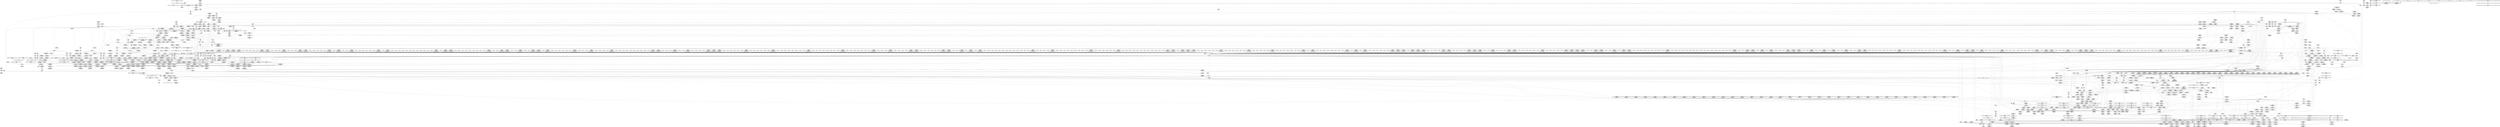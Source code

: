 digraph {
	CE0x4821b30 [shape=record,shape=Mrecord,label="{CE0x4821b30|get_current:tmp1|*SummSink*}"]
	CE0x4905270 [shape=record,shape=Mrecord,label="{CE0x4905270|aa_cred_profile:tmp34|security/apparmor/include/context.h,101}"]
	CE0x4927d00 [shape=record,shape=Mrecord,label="{CE0x4927d00|i64*_getelementptr_inbounds_(_19_x_i64_,_19_x_i64_*___llvm_gcov_ctr100,_i64_0,_i64_14)|*Constant*}"]
	CE0x48b5e70 [shape=record,shape=Mrecord,label="{CE0x48b5e70|80:_i64,_:_CRE_1654,1655_}"]
	CE0x48a0820 [shape=record,shape=Mrecord,label="{CE0x48a0820|80:_i64,_:_CRE_571,572_}"]
	CE0x4891c30 [shape=record,shape=Mrecord,label="{CE0x4891c30|i32_100|*Constant*|*SummSource*}"]
	CE0x489a100 [shape=record,shape=Mrecord,label="{CE0x489a100|80:_i64,_:_CRE_398,399_}"]
	CE0x486bfc0 [shape=record,shape=Mrecord,label="{CE0x486bfc0|80:_i64,_:_CRE_1340,1341_}"]
	CE0x48a60c0 [shape=record,shape=Mrecord,label="{CE0x48a60c0|80:_i64,_:_CRE_896,1208_|*MultipleSource*|security/apparmor/include/apparmor.h,117|*LoadInst*|security/apparmor/include/apparmor.h,117}"]
	CE0x482b110 [shape=record,shape=Mrecord,label="{CE0x482b110|i32_46|*Constant*|*SummSink*}"]
	CE0x48b6b30 [shape=record,shape=Mrecord,label="{CE0x48b6b30|80:_i64,_:_CRE_1666,1667_}"]
	CE0x48b74c0 [shape=record,shape=Mrecord,label="{CE0x48b74c0|80:_i64,_:_CRE_1675,1676_}"]
	CE0x48d4e00 [shape=record,shape=Mrecord,label="{CE0x48d4e00|aa_map_file_to_perms:tmp38|security/apparmor/include/file.h,211}"]
	CE0x4805330 [shape=record,shape=Mrecord,label="{CE0x4805330|apparmor_file_open:tmp1|*SummSink*}"]
	CE0x490c340 [shape=record,shape=Mrecord,label="{CE0x490c340|i64*_getelementptr_inbounds_(_19_x_i64_,_19_x_i64_*___llvm_gcov_ctr100,_i64_0,_i64_11)|*Constant*|*SummSource*}"]
	CE0x48a9820 [shape=record,shape=Mrecord,label="{CE0x48a9820|80:_i64,_:_CRE_1257,1258_}"]
	CE0x4815740 [shape=record,shape=Mrecord,label="{CE0x4815740|24:_%struct.dentry*,_32:_%struct.inode*,_128:_i32,_132:_i32,_456:_i8*,_:_CRE_132,136_|*MultipleSource*|Function::apparmor_file_open&Arg::file::|security/apparmor/lsm.c,378}"]
	CE0x4860ac0 [shape=record,shape=Mrecord,label="{CE0x4860ac0|mediated_filesystem:tmp3|*SummSource*}"]
	CE0x4904f30 [shape=record,shape=Mrecord,label="{CE0x4904f30|aa_cred_profile:profile11|security/apparmor/include/context.h,101|*SummSource*}"]
	CE0x4903000 [shape=record,shape=Mrecord,label="{CE0x4903000|aa_cred_profile:tmp30|security/apparmor/include/context.h,100|*SummSink*}"]
	CE0x480e3e0 [shape=record,shape=Mrecord,label="{CE0x480e3e0|i64_1|*Constant*}"]
	CE0x48237d0 [shape=record,shape=Mrecord,label="{CE0x48237d0|mediated_filesystem:tmp1|*SummSource*}"]
	CE0x4905e10 [shape=record,shape=Mrecord,label="{CE0x4905e10|aa_map_file_to_perms:if.then22|*SummSource*}"]
	CE0x487bab0 [shape=record,shape=Mrecord,label="{CE0x487bab0|apparmor_file_open:tmp22|security/apparmor/lsm.c,397|*SummSink*}"]
	"CONST[source:0(mediator),value:2(dynamic)][purpose:{subject}][SnkIdx:0]"
	CE0x4865d90 [shape=record,shape=Mrecord,label="{CE0x4865d90|80:_i64,_:_CRE_20,21_|*MultipleSource*|security/apparmor/include/apparmor.h,117|*LoadInst*|security/apparmor/include/apparmor.h,117}"]
	CE0x487dd70 [shape=record,shape=Mrecord,label="{CE0x487dd70|i64_8|*Constant*}"]
	CE0x4926f20 [shape=record,shape=Mrecord,label="{CE0x4926f20|aa_map_file_to_perms:tmp29|security/apparmor/include/file.h,208|*SummSource*}"]
	CE0x486f7e0 [shape=record,shape=Mrecord,label="{CE0x486f7e0|apparmor_file_open:tmp25|security/apparmor/lsm.c,398|*SummSink*}"]
	CE0x48ab2b0 [shape=record,shape=Mrecord,label="{CE0x48ab2b0|80:_i64,_:_CRE_1296,1300_|*MultipleSource*|security/apparmor/include/apparmor.h,117|*LoadInst*|security/apparmor/include/apparmor.h,117}"]
	CE0x48bff40 [shape=record,shape=Mrecord,label="{CE0x48bff40|COLLAPSED:_GCMRE___llvm_gcov_ctr112_internal_global_2_x_i64_zeroinitializer:_elem_0:default:}"]
	CE0x48a24d0 [shape=record,shape=Mrecord,label="{CE0x48a24d0|80:_i64,_:_CRE_598,599_}"]
	CE0x48a6b80 [shape=record,shape=Mrecord,label="{CE0x48a6b80|80:_i64,_:_CRE_1215,1216_}"]
	CE0x48bb1d0 [shape=record,shape=Mrecord,label="{CE0x48bb1d0|80:_i64,_:_CRE_1876,1877_}"]
	CE0x48a3d40 [shape=record,shape=Mrecord,label="{CE0x48a3d40|80:_i64,_:_CRE_621,622_}"]
	CE0x48aa2c0 [shape=record,shape=Mrecord,label="{CE0x48aa2c0|80:_i64,_:_CRE_1267,1268_}"]
	CE0x48f2860 [shape=record,shape=Mrecord,label="{CE0x48f2860|aa_cred_profile:tmp16|security/apparmor/include/context.h,100|*SummSink*}"]
	CE0x487e5b0 [shape=record,shape=Mrecord,label="{CE0x487e5b0|apparmor_file_open:tmp18|security/apparmor/lsm.c,396|*SummSource*}"]
	CE0x486f200 [shape=record,shape=Mrecord,label="{CE0x486f200|apparmor_file_open:i_mode|security/apparmor/lsm.c,398}"]
	CE0x4925150 [shape=record,shape=Mrecord,label="{CE0x4925150|aa_map_file_to_perms:and15|security/apparmor/include/file.h,208|*SummSource*}"]
	CE0x49021c0 [shape=record,shape=Mrecord,label="{CE0x49021c0|aa_cred_profile:tmp29|security/apparmor/include/context.h,100|*SummSource*}"]
	CE0x489dea0 [shape=record,shape=Mrecord,label="{CE0x489dea0|80:_i64,_:_CRE_456,457_}"]
	CE0x4843430 [shape=record,shape=Mrecord,label="{CE0x4843430|apparmor_file_open:tmp8|security/apparmor/lsm.c,383}"]
	CE0x4891a20 [shape=record,shape=Mrecord,label="{CE0x4891a20|i32_100|*Constant*}"]
	CE0x489c0e0 [shape=record,shape=Mrecord,label="{CE0x489c0e0|80:_i64,_:_CRE_428,429_}"]
	CE0x48f1450 [shape=record,shape=Mrecord,label="{CE0x48f1450|i64*_getelementptr_inbounds_(_16_x_i64_,_16_x_i64_*___llvm_gcov_ctr46,_i64_0,_i64_7)|*Constant*|*SummSource*}"]
	CE0x4926ab0 [shape=record,shape=Mrecord,label="{CE0x4926ab0|aa_map_file_to_perms:tmp28|security/apparmor/include/file.h,208|*SummSink*}"]
	CE0x48cdd10 [shape=record,shape=Mrecord,label="{CE0x48cdd10|mediated_filesystem:lnot|security/apparmor/include/apparmor.h,117|*SummSink*}"]
	"CONST[source:1(input),value:2(dynamic)][purpose:{subject}][SrcIdx:17]"
	CE0x4836b30 [shape=record,shape=Mrecord,label="{CE0x4836b30|apparmor_file_open:allow12|security/apparmor/lsm.c,403}"]
	CE0x4913370 [shape=record,shape=Mrecord,label="{CE0x4913370|aa_map_file_to_perms:tmp|*SummSource*}"]
	CE0x4840c70 [shape=record,shape=Mrecord,label="{CE0x4840c70|apparmor_file_open:i_uid|security/apparmor/lsm.c,398}"]
	CE0x48c9600 [shape=record,shape=Mrecord,label="{CE0x48c9600|i64_3|*Constant*}"]
	CE0x48c94e0 [shape=record,shape=Mrecord,label="{CE0x48c94e0|%struct.aa_task_cxt*_null|*Constant*|*SummSink*}"]
	CE0x4826a00 [shape=record,shape=Mrecord,label="{CE0x4826a00|mediated_filesystem:entry}"]
	CE0x48a8610 [shape=record,shape=Mrecord,label="{CE0x48a8610|80:_i64,_:_CRE_1240,1241_}"]
	CE0x48aca90 [shape=record,shape=Mrecord,label="{CE0x48aca90|80:_i64,_:_CRE_1323,1324_}"]
	CE0x48d74a0 [shape=record,shape=Mrecord,label="{CE0x48d74a0|aa_map_file_to_perms:tmp40|security/apparmor/include/file.h,213|*SummSource*}"]
	CE0x486acf0 [shape=record,shape=Mrecord,label="{CE0x486acf0|80:_i64,_:_CRE_16,20_|*MultipleSource*|security/apparmor/include/apparmor.h,117|*LoadInst*|security/apparmor/include/apparmor.h,117}"]
	CE0x48a0c60 [shape=record,shape=Mrecord,label="{CE0x48a0c60|80:_i64,_:_CRE_575,576_}"]
	CE0x48ad420 [shape=record,shape=Mrecord,label="{CE0x48ad420|80:_i64,_:_CRE_1332,1333_}"]
	CE0x4911c80 [shape=record,shape=Mrecord,label="{CE0x4911c80|aa_map_file_to_perms:tmp3|*LoadInst*|security/apparmor/include/file.h,200}"]
	CE0x48661c0 [shape=record,shape=Mrecord,label="{CE0x48661c0|80:_i64,_:_CRE_32,40_|*MultipleSource*|security/apparmor/include/apparmor.h,117|*LoadInst*|security/apparmor/include/apparmor.h,117}"]
	CE0x49284b0 [shape=record,shape=Mrecord,label="{CE0x49284b0|aa_map_file_to_perms:tmp32|security/apparmor/include/file.h,209}"]
	CE0x48a4b10 [shape=record,shape=Mrecord,label="{CE0x48a4b10|80:_i64,_:_CRE_648,656_|*MultipleSource*|security/apparmor/include/apparmor.h,117|*LoadInst*|security/apparmor/include/apparmor.h,117}"]
	CE0x48b8180 [shape=record,shape=Mrecord,label="{CE0x48b8180|80:_i64,_:_CRE_1687,1688_}"]
	CE0x4911230 [shape=record,shape=Mrecord,label="{CE0x4911230|aa_map_file_to_perms:tmp1}"]
	CE0x48804d0 [shape=record,shape=Mrecord,label="{CE0x48804d0|%struct.aa_profile*_null|*Constant*|*SummSink*}"]
	CE0x48bb280 [shape=record,shape=Mrecord,label="{CE0x48bb280|80:_i64,_:_CRE_1877,1878_}"]
	CE0x4833f10 [shape=record,shape=Mrecord,label="{CE0x4833f10|i64*_getelementptr_inbounds_(_12_x_i64_,_12_x_i64_*___llvm_gcov_ctr99,_i64_0,_i64_3)|*Constant*|*SummSink*}"]
	CE0x4901160 [shape=record,shape=Mrecord,label="{CE0x4901160|i64*_getelementptr_inbounds_(_16_x_i64_,_16_x_i64_*___llvm_gcov_ctr46,_i64_0,_i64_13)|*Constant*}"]
	CE0x4881570 [shape=record,shape=Mrecord,label="{CE0x4881570|aa_cred_profile:tmp11|security/apparmor/include/context.h,100}"]
	CE0x4837050 [shape=record,shape=Mrecord,label="{CE0x4837050|apparmor_file_open:tmp9|security/apparmor/lsm.c,383}"]
	CE0x487b1b0 [shape=record,shape=Mrecord,label="{CE0x487b1b0|i64_3|*Constant*}"]
	CE0x486e6f0 [shape=record,shape=Mrecord,label="{CE0x486e6f0|i32_4|*Constant*|*SummSink*}"]
	CE0x48b9e40 [shape=record,shape=Mrecord,label="{CE0x48b9e40|80:_i64,_:_CRE_1816,1824_|*MultipleSource*|security/apparmor/include/apparmor.h,117|*LoadInst*|security/apparmor/include/apparmor.h,117}"]
	CE0x48ca890 [shape=record,shape=Mrecord,label="{CE0x48ca890|aa_cred_profile:lnot3|security/apparmor/include/context.h,100|*SummSink*}"]
	CE0x48c1000 [shape=record,shape=Mrecord,label="{CE0x48c1000|i64*_getelementptr_inbounds_(_2_x_i64_,_2_x_i64_*___llvm_gcov_ctr112,_i64_0,_i64_1)|*Constant*|*SummSource*}"]
	CE0x48b3a00 [shape=record,shape=Mrecord,label="{CE0x48b3a00|80:_i64,_:_CRE_1619,1620_}"]
	CE0x492b680 [shape=record,shape=Mrecord,label="{CE0x492b680|aa_map_file_to_perms:tmp34|security/apparmor/include/file.h,210}"]
	CE0x48a0930 [shape=record,shape=Mrecord,label="{CE0x48a0930|80:_i64,_:_CRE_572,573_}"]
	CE0x4846640 [shape=record,shape=Mrecord,label="{CE0x4846640|apparmor_file_open:file|Function::apparmor_file_open&Arg::file::|*SummSource*}"]
	CE0x4929eb0 [shape=record,shape=Mrecord,label="{CE0x4929eb0|i32_64|*Constant*}"]
	CE0x482bf60 [shape=record,shape=Mrecord,label="{CE0x482bf60|i32_15|*Constant*}"]
	CE0x48c6f90 [shape=record,shape=Mrecord,label="{CE0x48c6f90|aa_map_file_to_perms:or5|security/apparmor/include/file.h,203}"]
	CE0x491c090 [shape=record,shape=Mrecord,label="{CE0x491c090|aa_map_file_to_perms:or|security/apparmor/include/file.h,201|*SummSink*}"]
	CE0x4826da0 [shape=record,shape=Mrecord,label="{CE0x4826da0|mediated_filesystem:entry|*SummSink*}"]
	CE0x4890e50 [shape=record,shape=Mrecord,label="{CE0x4890e50|aa_cred_profile:tmp25|security/apparmor/include/context.h,100|*SummSource*}"]
	CE0x48b23c0 [shape=record,shape=Mrecord,label="{CE0x48b23c0|80:_i64,_:_CRE_1384,1392_|*MultipleSource*|security/apparmor/include/apparmor.h,117|*LoadInst*|security/apparmor/include/apparmor.h,117}"]
	CE0x48b26f0 [shape=record,shape=Mrecord,label="{CE0x48b26f0|80:_i64,_:_CRE_1536,1568_|*MultipleSource*|security/apparmor/include/apparmor.h,117|*LoadInst*|security/apparmor/include/apparmor.h,117}"]
	CE0x4901810 [shape=record,shape=Mrecord,label="{CE0x4901810|i64*_getelementptr_inbounds_(_16_x_i64_,_16_x_i64_*___llvm_gcov_ctr46,_i64_0,_i64_13)|*Constant*|*SummSink*}"]
	CE0x4887800 [shape=record,shape=Mrecord,label="{CE0x4887800|aa_cred_profile:tobool4|security/apparmor/include/context.h,100}"]
	CE0x4834ce0 [shape=record,shape=Mrecord,label="{CE0x4834ce0|_ret_%struct.task_struct*_%tmp4,_!dbg_!15471|./arch/x86/include/asm/current.h,14|*SummSource*}"]
	CE0x4915880 [shape=record,shape=Mrecord,label="{CE0x4915880|i32_-3|*Constant*|*SummSink*}"]
	CE0x48a44b0 [shape=record,shape=Mrecord,label="{CE0x48a44b0|80:_i64,_:_CRE_628,629_}"]
	CE0x48b22b0 [shape=record,shape=Mrecord,label="{CE0x48b22b0|80:_i64,_:_CRE_1376,1384_|*MultipleSource*|security/apparmor/include/apparmor.h,117|*LoadInst*|security/apparmor/include/apparmor.h,117}"]
	CE0x48c0190 [shape=record,shape=Mrecord,label="{CE0x48c0190|aa_map_file_to_perms:tmp7|security/apparmor/include/file.h,200|*SummSink*}"]
	CE0x4875700 [shape=record,shape=Mrecord,label="{CE0x4875700|124:_i32,_128:_i64,_144:_i32,_192:_i32,_200:_%struct.aa_dfa*,_:_CRE_16,24_|*MultipleSource*|security/apparmor/lsm.c,395|security/apparmor/lsm.c,396}"]
	CE0x48f1910 [shape=record,shape=Mrecord,label="{CE0x48f1910|aa_map_file_to_perms:tmp13|security/apparmor/include/file.h,202|*SummSource*}"]
	CE0x4895e70 [shape=record,shape=Mrecord,label="{CE0x4895e70|apparmor_file_open:retval.0}"]
	CE0x4883700 [shape=record,shape=Mrecord,label="{CE0x4883700|i64_5|*Constant*}"]
	CE0x486e170 [shape=record,shape=Mrecord,label="{CE0x486e170|apparmor_file_open:tmp24|security/apparmor/lsm.c,398}"]
	CE0x48a2c40 [shape=record,shape=Mrecord,label="{CE0x48a2c40|80:_i64,_:_CRE_605,606_}"]
	CE0x48965e0 [shape=record,shape=Mrecord,label="{CE0x48965e0|apparmor_file_open:tmp29|security/apparmor/lsm.c,407|*SummSink*}"]
	CE0x48c4010 [shape=record,shape=Mrecord,label="{CE0x48c4010|GLOBAL:__llvm_gcov_ctr46|Global_var:__llvm_gcov_ctr46}"]
	CE0x4885790 [shape=record,shape=Mrecord,label="{CE0x4885790|aa_cred_profile:lnot|security/apparmor/include/context.h,100|*SummSource*}"]
	CE0x4884410 [shape=record,shape=Mrecord,label="{CE0x4884410|aa_cred_profile:lnot.ext|security/apparmor/include/context.h,100|*SummSink*}"]
	CE0x4823030 [shape=record,shape=Mrecord,label="{CE0x4823030|mediated_filesystem:tmp2|*SummSink*}"]
	CE0x482c460 [shape=record,shape=Mrecord,label="{CE0x482c460|aa_path_perm:op|Function::aa_path_perm&Arg::op::}"]
	CE0x48a7c80 [shape=record,shape=Mrecord,label="{CE0x48a7c80|80:_i64,_:_CRE_1231,1232_}"]
	CE0x482b250 [shape=record,shape=Mrecord,label="{CE0x482b250|apparmor_file_open:call9|security/apparmor/lsm.c,401}"]
	CE0x48297b0 [shape=record,shape=Mrecord,label="{CE0x48297b0|apparmor_file_open:cond|security/apparmor/lsm.c, 398|*SummSink*}"]
	CE0x4834750 [shape=record,shape=Mrecord,label="{CE0x4834750|get_current:entry}"]
	CE0x4821730 [shape=record,shape=Mrecord,label="{CE0x4821730|128:_i8*,_:_CRE_0,4_|*MultipleSource*|Function::aa_cred_profile&Arg::cred::|Function::apparmor_file_open&Arg::cred::|security/apparmor/include/context.h,99}"]
	CE0x48d1950 [shape=record,shape=Mrecord,label="{CE0x48d1950|aa_cred_profile:do.cond|*SummSink*}"]
	CE0x4823210 [shape=record,shape=Mrecord,label="{CE0x4823210|aa_cred_profile:tmp5|security/apparmor/include/context.h,99|*SummSource*}"]
	CE0x491d890 [shape=record,shape=Mrecord,label="{CE0x491d890|aa_map_file_to_perms:if.then17|*SummSink*}"]
	CE0x492c6a0 [shape=record,shape=Mrecord,label="{CE0x492c6a0|aa_map_file_to_perms:tmp35|security/apparmor/include/file.h,210|*SummSource*}"]
	CE0x48b4820 [shape=record,shape=Mrecord,label="{CE0x48b4820|80:_i64,_:_CRE_1633,1634_}"]
	CE0x492cf80 [shape=record,shape=Mrecord,label="{CE0x492cf80|aa_map_file_to_perms:tmp37|security/apparmor/include/file.h,211}"]
	CE0x48929f0 [shape=record,shape=Mrecord,label="{CE0x48929f0|apparmor_file_open:allow12|security/apparmor/lsm.c,403|*SummSink*}"]
	CE0x48a9f90 [shape=record,shape=Mrecord,label="{CE0x48a9f90|80:_i64,_:_CRE_1264,1265_}"]
	CE0x4804760 [shape=record,shape=Mrecord,label="{CE0x4804760|apparmor_file_open:if.end4|*SummSink*}"]
	CE0x4900e80 [shape=record,shape=Mrecord,label="{CE0x4900e80|aa_cred_profile:tmp27|security/apparmor/include/context.h,100|*SummSource*}"]
	CE0x489a650 [shape=record,shape=Mrecord,label="{CE0x489a650|80:_i64,_:_CRE_403,404_}"]
	CE0x487f6a0 [shape=record,shape=Mrecord,label="{CE0x487f6a0|i64*_getelementptr_inbounds_(_12_x_i64_,_12_x_i64_*___llvm_gcov_ctr99,_i64_0,_i64_9)|*Constant*|*SummSink*}"]
	CE0x4821360 [shape=record,shape=Mrecord,label="{CE0x4821360|aa_map_file_to_perms:and|security/apparmor/include/file.h,200|*SummSource*}"]
	CE0x48a7620 [shape=record,shape=Mrecord,label="{CE0x48a7620|80:_i64,_:_CRE_1225,1226_}"]
	CE0x48c27a0 [shape=record,shape=Mrecord,label="{CE0x48c27a0|128:_i8*,_:_CRE_52,56_|*MultipleSource*|Function::aa_cred_profile&Arg::cred::|Function::apparmor_file_open&Arg::cred::|security/apparmor/include/context.h,99}"]
	CE0x49264d0 [shape=record,shape=Mrecord,label="{CE0x49264d0|aa_map_file_to_perms:tmp27|security/apparmor/include/file.h,208|*SummSink*}"]
	CE0x48a5af0 [shape=record,shape=Mrecord,label="{CE0x48a5af0|80:_i64,_:_CRE_720,736_|*MultipleSource*|security/apparmor/include/apparmor.h,117|*LoadInst*|security/apparmor/include/apparmor.h,117}"]
	CE0x490d2e0 [shape=record,shape=Mrecord,label="{CE0x490d2e0|_call_void_mcount()_#2|*SummSink*}"]
	CE0x48a64a0 [shape=record,shape=Mrecord,label="{CE0x48a64a0|80:_i64,_:_CRE_1209,1210_}"]
	CE0x48be110 [shape=record,shape=Mrecord,label="{CE0x48be110|aa_cred_profile:security|security/apparmor/include/context.h,99|*SummSink*}"]
	CE0x48aa1b0 [shape=record,shape=Mrecord,label="{CE0x48aa1b0|80:_i64,_:_CRE_1266,1267_}"]
	CE0x4820e00 [shape=record,shape=Mrecord,label="{CE0x4820e00|128:_i8*,_:_CRE_128,136_|*MultipleSource*|Function::aa_cred_profile&Arg::cred::|Function::apparmor_file_open&Arg::cred::|security/apparmor/include/context.h,99}"]
	CE0x489aa90 [shape=record,shape=Mrecord,label="{CE0x489aa90|80:_i64,_:_CRE_407,408_}"]
	CE0x490e980 [shape=record,shape=Mrecord,label="{CE0x490e980|aa_map_file_to_perms:and7|security/apparmor/include/file.h,205|*SummSource*}"]
	CE0x47fd660 [shape=record,shape=Mrecord,label="{CE0x47fd660|COLLAPSED:_GCMRE___llvm_gcov_ctr99_internal_global_12_x_i64_zeroinitializer:_elem_0:default:}"]
	CE0x48ef690 [shape=record,shape=Mrecord,label="{CE0x48ef690|0:_%struct.aa_profile*,_:_CRE_0,8_|*MultipleSource*|security/apparmor/include/context.h,99|*LoadInst*|security/apparmor/include/context.h,99|security/apparmor/include/context.h,100}"]
	CE0x4902f90 [shape=record,shape=Mrecord,label="{CE0x4902f90|aa_cred_profile:tmp30|security/apparmor/include/context.h,100|*SummSource*}"]
	CE0x48b34b0 [shape=record,shape=Mrecord,label="{CE0x48b34b0|80:_i64,_:_CRE_1616,1617_}"]
	CE0x486a040 [shape=record,shape=Mrecord,label="{CE0x486a040|mediated_filesystem:s_flags|security/apparmor/include/apparmor.h,117|*SummSink*}"]
	CE0x48c1ec0 [shape=record,shape=Mrecord,label="{CE0x48c1ec0|aa_cred_profile:tmp6|security/apparmor/include/context.h,100}"]
	CE0x4844300 [shape=record,shape=Mrecord,label="{CE0x4844300|file_inode:f|Function::file_inode&Arg::f::}"]
	CE0x480a2d0 [shape=record,shape=Mrecord,label="{CE0x480a2d0|apparmor_file_open:bb|*SummSink*}"]
	CE0x48c7ca0 [shape=record,shape=Mrecord,label="{CE0x48c7ca0|aa_cred_profile:tmp8|security/apparmor/include/context.h,100}"]
	CE0x489a760 [shape=record,shape=Mrecord,label="{CE0x489a760|80:_i64,_:_CRE_404,405_}"]
	CE0x4910410 [shape=record,shape=Mrecord,label="{CE0x4910410|aa_map_file_to_perms:tmp22|security/apparmor/include/file.h,205|*SummSource*}"]
	CE0x489dfb0 [shape=record,shape=Mrecord,label="{CE0x489dfb0|80:_i64,_:_CRE_457,458_}"]
	CE0x4834950 [shape=record,shape=Mrecord,label="{CE0x4834950|get_current:entry|*SummSource*}"]
	CE0x48a3080 [shape=record,shape=Mrecord,label="{CE0x48a3080|80:_i64,_:_CRE_609,610_}"]
	CE0x48a37f0 [shape=record,shape=Mrecord,label="{CE0x48a37f0|80:_i64,_:_CRE_616,617_}"]
	CE0x48a9b50 [shape=record,shape=Mrecord,label="{CE0x48a9b50|80:_i64,_:_CRE_1260,1261_}"]
	CE0x489d1e0 [shape=record,shape=Mrecord,label="{CE0x489d1e0|80:_i64,_:_CRE_444,445_}"]
	CE0x4864910 [shape=record,shape=Mrecord,label="{CE0x4864910|80:_i64,_:_CRE_312,320_|*MultipleSource*|security/apparmor/include/apparmor.h,117|*LoadInst*|security/apparmor/include/apparmor.h,117}"]
	CE0x4862a10 [shape=record,shape=Mrecord,label="{CE0x4862a10|80:_i64,_:_CRE_184,188_|*MultipleSource*|security/apparmor/include/apparmor.h,117|*LoadInst*|security/apparmor/include/apparmor.h,117}"]
	CE0x4918150 [shape=record,shape=Mrecord,label="{CE0x4918150|i64_9|*Constant*|*SummSource*}"]
	CE0x48a7b70 [shape=record,shape=Mrecord,label="{CE0x48a7b70|80:_i64,_:_CRE_1230,1231_}"]
	CE0x487d880 [shape=record,shape=Mrecord,label="{CE0x487d880|apparmor_file_open:cmp|security/apparmor/lsm.c,396}"]
	CE0x48efbe0 [shape=record,shape=Mrecord,label="{CE0x48efbe0|aa_cred_profile:tmp1|*SummSource*}"]
	CE0x486d720 [shape=record,shape=Mrecord,label="{CE0x486d720|80:_i64,_:_CRE_1362,1363_}"]
	CE0x487df10 [shape=record,shape=Mrecord,label="{CE0x487df10|i64_8|*Constant*|*SummSource*}"]
	CE0x48a2e60 [shape=record,shape=Mrecord,label="{CE0x48a2e60|80:_i64,_:_CRE_607,608_}"]
	CE0x4875690 [shape=record,shape=Mrecord,label="{CE0x4875690|124:_i32,_128:_i64,_144:_i32,_192:_i32,_200:_%struct.aa_dfa*,_:_CRE_8,16_|*MultipleSource*|security/apparmor/lsm.c,395|security/apparmor/lsm.c,396}"]
	CE0x49063e0 [shape=record,shape=Mrecord,label="{CE0x49063e0|aa_map_file_to_perms:tmp2|*LoadInst*|security/apparmor/include/file.h,197|*SummSource*}"]
	CE0x4892b60 [shape=record,shape=Mrecord,label="{CE0x4892b60|apparmor_file_open:error.0}"]
	CE0x48734d0 [shape=record,shape=Mrecord,label="{CE0x48734d0|GLOBAL:aa_cred_profile|*Constant*|*SummSource*}"]
	CE0x48c8590 [shape=record,shape=Mrecord,label="{CE0x48c8590|GLOBAL:__llvm_gcov_ctr46|Global_var:__llvm_gcov_ctr46|*SummSink*}"]
	CE0x48c5dd0 [shape=record,shape=Mrecord,label="{CE0x48c5dd0|128:_i8*,_:_CRE_112,120_|*MultipleSource*|Function::aa_cred_profile&Arg::cred::|Function::apparmor_file_open&Arg::cred::|security/apparmor/include/context.h,99}"]
	CE0x48cda70 [shape=record,shape=Mrecord,label="{CE0x48cda70|get_current:bb}"]
	CE0x48fef70 [shape=record,shape=Mrecord,label="{CE0x48fef70|i64_10|*Constant*|*SummSource*}"]
	CE0x486b5d0 [shape=record,shape=Mrecord,label="{CE0x486b5d0|mediated_filesystem:tmp|*SummSink*}"]
	CE0x48ab090 [shape=record,shape=Mrecord,label="{CE0x48ab090|80:_i64,_:_CRE_1280,1288_|*MultipleSource*|security/apparmor/include/apparmor.h,117|*LoadInst*|security/apparmor/include/apparmor.h,117}"]
	CE0x48fea50 [shape=record,shape=Mrecord,label="{CE0x48fea50|aa_map_file_to_perms:tmp8|security/apparmor/include/file.h,201|*SummSink*}"]
	CE0x4837980 [shape=record,shape=Mrecord,label="{CE0x4837980|GLOBAL:get_current|*Constant*|*SummSource*}"]
	CE0x48785d0 [shape=record,shape=Mrecord,label="{CE0x48785d0|124:_i32,_128:_i64,_144:_i32,_192:_i32,_200:_%struct.aa_dfa*,_:_CRE_144,148_|*MultipleSource*|security/apparmor/lsm.c,395|security/apparmor/lsm.c,396}"]
	CE0x487daf0 [shape=record,shape=Mrecord,label="{CE0x487daf0|i64_7|*Constant*|*SummSource*}"]
	CE0x4898600 [shape=record,shape=Mrecord,label="{CE0x4898600|file_inode:tmp3|*SummSource*}"]
	CE0x4821d50 [shape=record,shape=Mrecord,label="{CE0x4821d50|file_inode:f_inode|include/linux/fs.h,1916|*SummSource*}"]
	CE0x48ad750 [shape=record,shape=Mrecord,label="{CE0x48ad750|80:_i64,_:_CRE_1335,1336_}"]
	CE0x48aa700 [shape=record,shape=Mrecord,label="{CE0x48aa700|80:_i64,_:_CRE_1271,1272_}"]
	CE0x4860940 [shape=record,shape=Mrecord,label="{CE0x4860940|mediated_filesystem:tmp3}"]
	CE0x48674b0 [shape=record,shape=Mrecord,label="{CE0x48674b0|80:_i64,_:_CRE_120,128_|*MultipleSource*|security/apparmor/include/apparmor.h,117|*LoadInst*|security/apparmor/include/apparmor.h,117}"]
	CE0x48d24e0 [shape=record,shape=Mrecord,label="{CE0x48d24e0|aa_map_file_to_perms:tmp15|security/apparmor/include/file.h,203|*SummSource*}"]
	CE0x48ad0f0 [shape=record,shape=Mrecord,label="{CE0x48ad0f0|80:_i64,_:_CRE_1329,1330_}"]
	CE0x48d60a0 [shape=record,shape=Mrecord,label="{CE0x48d60a0|aa_map_file_to_perms:perms.4}"]
	CE0x4920c70 [shape=record,shape=Mrecord,label="{CE0x4920c70|aa_map_file_to_perms:tobool3|security/apparmor/include/file.h,202|*SummSource*}"]
	CE0x48a7400 [shape=record,shape=Mrecord,label="{CE0x48a7400|80:_i64,_:_CRE_1223,1224_}"]
	CE0x4861c10 [shape=record,shape=Mrecord,label="{CE0x4861c10|aa_cred_profile:lor.end|*SummSink*}"]
	CE0x48b62b0 [shape=record,shape=Mrecord,label="{CE0x48b62b0|80:_i64,_:_CRE_1658,1659_}"]
	CE0x4890950 [shape=record,shape=Mrecord,label="{CE0x4890950|aa_cred_profile:tmp24|security/apparmor/include/context.h,100|*SummSink*}"]
	CE0x482c2f0 [shape=record,shape=Mrecord,label="{CE0x482c2f0|aa_path_perm:profile|Function::aa_path_perm&Arg::profile::}"]
	CE0x4860fd0 [shape=record,shape=Mrecord,label="{CE0x4860fd0|_call_void_mcount()_#2|*SummSink*}"]
	CE0x4901fd0 [shape=record,shape=Mrecord,label="{CE0x4901fd0|aa_cred_profile:tmp29|security/apparmor/include/context.h,100}"]
	CE0x48bb390 [shape=record,shape=Mrecord,label="{CE0x48bb390|80:_i64,_:_CRE_1878,1879_}"]
	CE0x4874280 [shape=record,shape=Mrecord,label="{CE0x4874280|aa_cred_profile:cred|Function::aa_cred_profile&Arg::cred::|*SummSink*}"]
	CE0x48bc1e0 [shape=record,shape=Mrecord,label="{CE0x48bc1e0|80:_i64,_:_CRE_2112,2120_|*MultipleSource*|security/apparmor/include/apparmor.h,117|*LoadInst*|security/apparmor/include/apparmor.h,117}"]
	CE0x48a5900 [shape=record,shape=Mrecord,label="{CE0x48a5900|80:_i64,_:_CRE_712,720_|*MultipleSource*|security/apparmor/include/apparmor.h,117|*LoadInst*|security/apparmor/include/apparmor.h,117}"]
	CE0x486e0e0 [shape=record,shape=Mrecord,label="{CE0x486e0e0|apparmor_file_open:tmp23|security/apparmor/lsm.c,398|*SummSink*}"]
	CE0x48d6450 [shape=record,shape=Mrecord,label="{CE0x48d6450|aa_map_file_to_perms:or23|security/apparmor/include/file.h,211|*SummSource*}"]
	CE0x48ba220 [shape=record,shape=Mrecord,label="{CE0x48ba220|80:_i64,_:_CRE_1832,1840_|*MultipleSource*|security/apparmor/include/apparmor.h,117|*LoadInst*|security/apparmor/include/apparmor.h,117}"]
	CE0x4869540 [shape=record,shape=Mrecord,label="{CE0x4869540|mediated_filesystem:tmp4|*LoadInst*|security/apparmor/include/apparmor.h,117|*SummSource*}"]
	CE0x4905600 [shape=record,shape=Mrecord,label="{CE0x4905600|aa_cred_profile:tmp34|security/apparmor/include/context.h,101|*SummSource*}"]
	CE0x491b720 [shape=record,shape=Mrecord,label="{CE0x491b720|aa_map_file_to_perms:if.end}"]
	CE0x4869d20 [shape=record,shape=Mrecord,label="{CE0x4869d20|mediated_filesystem:s_flags|security/apparmor/include/apparmor.h,117}"]
	CE0x4909de0 [shape=record,shape=Mrecord,label="{CE0x4909de0|aa_map_file_to_perms:f_flags|security/apparmor/include/file.h,197|*SummSink*}"]
	CE0x488f740 [shape=record,shape=Mrecord,label="{CE0x488f740|aa_cred_profile:tmp22|security/apparmor/include/context.h,100|*SummSource*}"]
	CE0x48b4f90 [shape=record,shape=Mrecord,label="{CE0x48b4f90|80:_i64,_:_CRE_1640,1641_}"]
	CE0x489bb90 [shape=record,shape=Mrecord,label="{CE0x489bb90|80:_i64,_:_CRE_423,424_}"]
	CE0x47fc470 [shape=record,shape=Mrecord,label="{CE0x47fc470|apparmor_file_open:tmp|*SummSource*}"]
	CE0x48a35d0 [shape=record,shape=Mrecord,label="{CE0x48a35d0|80:_i64,_:_CRE_614,615_}"]
	CE0x4868bb0 [shape=record,shape=Mrecord,label="{CE0x4868bb0|aa_map_file_to_perms:if.then17}"]
	CE0x48b21a0 [shape=record,shape=Mrecord,label="{CE0x48b21a0|80:_i64,_:_CRE_1375,1376_}"]
	CE0x48363b0 [shape=record,shape=Mrecord,label="{CE0x48363b0|apparmor_file_open:tmp14|security/apparmor/lsm.c,391}"]
	CE0x4872bd0 [shape=record,shape=Mrecord,label="{CE0x4872bd0|i16_2053|*Constant*|*SummSource*}"]
	CE0x4826660 [shape=record,shape=Mrecord,label="{CE0x4826660|apparmor_file_open:call1|security/apparmor/lsm.c,382|*SummSource*}"]
	CE0x48a23c0 [shape=record,shape=Mrecord,label="{CE0x48a23c0|80:_i64,_:_CRE_597,598_}"]
	CE0x491f310 [shape=record,shape=Mrecord,label="{CE0x491f310|aa_map_file_to_perms:perms.1|*SummSink*}"]
	CE0x48d21d0 [shape=record,shape=Mrecord,label="{CE0x48d21d0|%struct.task_struct*_(%struct.task_struct**)*_asm_movq_%gs:$_1:P_,$0_,_r,im,_dirflag_,_fpsr_,_flags_|*SummSink*}"]
	CE0x48a1e70 [shape=record,shape=Mrecord,label="{CE0x48a1e70|80:_i64,_:_CRE_592,593_}"]
	CE0x48bc7b0 [shape=record,shape=Mrecord,label="{CE0x48bc7b0|80:_i64,_:_CRE_2256,2264_|*MultipleSource*|security/apparmor/include/apparmor.h,117|*LoadInst*|security/apparmor/include/apparmor.h,117}"]
	CE0x49037e0 [shape=record,shape=Mrecord,label="{CE0x49037e0|i64*_getelementptr_inbounds_(_16_x_i64_,_16_x_i64_*___llvm_gcov_ctr46,_i64_0,_i64_15)|*Constant*}"]
	CE0x492baf0 [shape=record,shape=Mrecord,label="{CE0x492baf0|aa_map_file_to_perms:tmp33|security/apparmor/include/file.h,210|*SummSource*}"]
	CE0x480f3b0 [shape=record,shape=Mrecord,label="{CE0x480f3b0|apparmor_file_open:if.end|*SummSource*}"]
	CE0x48801b0 [shape=record,shape=Mrecord,label="{CE0x48801b0|aa_cred_profile:do.body5|*SummSource*}"]
	CE0x48d5cb0 [shape=record,shape=Mrecord,label="{CE0x48d5cb0|i32_16|*Constant*}"]
	CE0x48306b0 [shape=record,shape=Mrecord,label="{CE0x48306b0|i64*_getelementptr_inbounds_(_12_x_i64_,_12_x_i64_*___llvm_gcov_ctr99,_i64_0,_i64_11)|*Constant*|*SummSink*}"]
	CE0x486feb0 [shape=record,shape=Mrecord,label="{CE0x486feb0|aa_path_perm:profile|Function::aa_path_perm&Arg::profile::|*SummSink*}"]
	CE0x4832a70 [shape=record,shape=Mrecord,label="{CE0x4832a70|apparmor_file_open:tmp4|security/apparmor/lsm.c,382|*SummSink*}"]
	CE0x489d730 [shape=record,shape=Mrecord,label="{CE0x489d730|80:_i64,_:_CRE_449,450_}"]
	CE0x48a21a0 [shape=record,shape=Mrecord,label="{CE0x48a21a0|80:_i64,_:_CRE_595,596_}"]
	CE0x4895a40 [shape=record,shape=Mrecord,label="{CE0x4895a40|apparmor_file_open:tmp26|security/apparmor/lsm.c,406|*SummSource*}"]
	CE0x48c1760 [shape=record,shape=Mrecord,label="{CE0x48c1760|get_current:tmp|*SummSink*}"]
	CE0x491c760 [shape=record,shape=Mrecord,label="{CE0x491c760|aa_map_file_to_perms:if.end19|*SummSink*}"]
	CE0x489c410 [shape=record,shape=Mrecord,label="{CE0x489c410|80:_i64,_:_CRE_431,432_}"]
	CE0x4878ab0 [shape=record,shape=Mrecord,label="{CE0x4878ab0|124:_i32,_128:_i64,_144:_i32,_192:_i32,_200:_%struct.aa_dfa*,_:_CRE_152,160_|*MultipleSource*|security/apparmor/lsm.c,395|security/apparmor/lsm.c,396}"]
	CE0x4907e70 [shape=record,shape=Mrecord,label="{CE0x4907e70|aa_map_file_to_perms:tmp19|security/apparmor/include/file.h,205|*SummSink*}"]
	CE0x482f560 [shape=record,shape=Mrecord,label="{CE0x482f560|i64_4|*Constant*|*SummSource*}"]
	CE0x48abee0 [shape=record,shape=Mrecord,label="{CE0x48abee0|80:_i64,_:_CRE_1312,1313_}"]
	CE0x4924a30 [shape=record,shape=Mrecord,label="{CE0x4924a30|i32_512|*Constant*}"]
	CE0x4802640 [shape=record,shape=Mrecord,label="{CE0x4802640|apparmor_file_open:if.end13|*SummSink*}"]
	CE0x490c860 [shape=record,shape=Mrecord,label="{CE0x490c860|i64_7|*Constant*}"]
	CE0x4870870 [shape=record,shape=Mrecord,label="{CE0x4870870|aa_path_perm:flags|Function::aa_path_perm&Arg::flags::|*SummSink*}"]
	CE0x48d4c30 [shape=record,shape=Mrecord,label="{CE0x48d4c30|i64*_getelementptr_inbounds_(_19_x_i64_,_19_x_i64_*___llvm_gcov_ctr100,_i64_0,_i64_17)|*Constant*|*SummSink*}"]
	CE0x4831e90 [shape=record,shape=Mrecord,label="{CE0x4831e90|mediated_filesystem:inode|Function::mediated_filesystem&Arg::inode::|*SummSink*}"]
	CE0x480ab30 [shape=record,shape=Mrecord,label="{CE0x480ab30|apparmor_file_open:tmp7|security/apparmor/lsm.c,382|*SummSink*}"]
	CE0x48a03e0 [shape=record,shape=Mrecord,label="{CE0x48a03e0|80:_i64,_:_CRE_567,568_}"]
	CE0x48a92d0 [shape=record,shape=Mrecord,label="{CE0x48a92d0|80:_i64,_:_CRE_1252,1253_}"]
	CE0x48bb6c0 [shape=record,shape=Mrecord,label="{CE0x48bb6c0|80:_i64,_:_CRE_1888,1896_|*MultipleSource*|security/apparmor/include/apparmor.h,117|*LoadInst*|security/apparmor/include/apparmor.h,117}"]
	CE0x4919790 [shape=record,shape=Mrecord,label="{CE0x4919790|aa_map_file_to_perms:if.then11|*SummSink*}"]
	CE0x4881000 [shape=record,shape=Mrecord,label="{CE0x4881000|aa_map_file_to_perms:tmp3|*LoadInst*|security/apparmor/include/file.h,200|*SummSource*}"]
	CE0x492b500 [shape=record,shape=Mrecord,label="{CE0x492b500|i64_16|*Constant*|*SummSink*}"]
	CE0x48ce4d0 [shape=record,shape=Mrecord,label="{CE0x48ce4d0|_call_void_mcount()_#2|*SummSource*}"]
	CE0x487db60 [shape=record,shape=Mrecord,label="{CE0x487db60|i64_7|*Constant*|*SummSink*}"]
	CE0x4927ec0 [shape=record,shape=Mrecord,label="{CE0x4927ec0|aa_map_file_to_perms:tmp31|security/apparmor/include/file.h,209|*SummSource*}"]
	CE0x486c1e0 [shape=record,shape=Mrecord,label="{CE0x486c1e0|80:_i64,_:_CRE_1342,1343_}"]
	CE0x4832ec0 [shape=record,shape=Mrecord,label="{CE0x4832ec0|apparmor_file_open:tmp4|security/apparmor/lsm.c,382}"]
	CE0x48832b0 [shape=record,shape=Mrecord,label="{CE0x48832b0|aa_map_file_to_perms:f_mode1|security/apparmor/include/file.h,202|*SummSource*}"]
	CE0x48a80c0 [shape=record,shape=Mrecord,label="{CE0x48a80c0|80:_i64,_:_CRE_1235,1236_}"]
	CE0x487bf00 [shape=record,shape=Mrecord,label="{CE0x487bf00|apparmor_file_open:call7|security/apparmor/lsm.c,397|*SummSink*}"]
	CE0x48b5f80 [shape=record,shape=Mrecord,label="{CE0x48b5f80|80:_i64,_:_CRE_1655,1656_}"]
	"CONST[source:0(mediator),value:0(static)][purpose:{operation}][SnkIdx:3]"
	CE0x4875070 [shape=record,shape=Mrecord,label="{CE0x4875070|apparmor_file_open:mode|security/apparmor/lsm.c,396|*SummSource*}"]
	CE0x48a7ea0 [shape=record,shape=Mrecord,label="{CE0x48a7ea0|80:_i64,_:_CRE_1233,1234_}"]
	CE0x48cb370 [shape=record,shape=Mrecord,label="{CE0x48cb370|aa_cred_profile:if.end|*SummSink*}"]
	CE0x491e2a0 [shape=record,shape=Mrecord,label="{CE0x491e2a0|aa_map_file_to_perms:perms.0|*SummSource*}"]
	CE0x491ea90 [shape=record,shape=Mrecord,label="{CE0x491ea90|aa_map_file_to_perms:and9|security/apparmor/include/file.h,205|*SummSink*}"]
	CE0x48b54e0 [shape=record,shape=Mrecord,label="{CE0x48b54e0|80:_i64,_:_CRE_1645,1646_}"]
	CE0x48babd0 [shape=record,shape=Mrecord,label="{CE0x48babd0|80:_i64,_:_CRE_1872,1873_}"]
	CE0x48469b0 [shape=record,shape=Mrecord,label="{CE0x48469b0|aa_cred_profile:tmp9|security/apparmor/include/context.h,100|*SummSource*}"]
	CE0x4823500 [shape=record,shape=Mrecord,label="{CE0x4823500|%struct.aa_task_cxt*_null|*Constant*|*SummSource*}"]
	CE0x482b930 [shape=record,shape=Mrecord,label="{CE0x482b930|GLOBAL:aa_path_perm|*Constant*|*SummSource*}"]
	CE0x48a9a40 [shape=record,shape=Mrecord,label="{CE0x48a9a40|80:_i64,_:_CRE_1259,1260_}"]
	CE0x48cce20 [shape=record,shape=Mrecord,label="{CE0x48cce20|mediated_filesystem:and|security/apparmor/include/apparmor.h,117|*SummSink*}"]
	CE0x491ca40 [shape=record,shape=Mrecord,label="{CE0x491ca40|aa_map_file_to_perms:if.then4|*SummSink*}"]
	CE0x4879ef0 [shape=record,shape=Mrecord,label="{CE0x4879ef0|124:_i32,_128:_i64,_144:_i32,_192:_i32,_200:_%struct.aa_dfa*,_:_CRE_240,248_|*MultipleSource*|security/apparmor/lsm.c,395|security/apparmor/lsm.c,396}"]
	CE0x48b1c50 [shape=record,shape=Mrecord,label="{CE0x48b1c50|80:_i64,_:_CRE_1370,1371_}"]
	CE0x4872920 [shape=record,shape=Mrecord,label="{CE0x4872920|i16_2053|*Constant*}"]
	CE0x47fbe70 [shape=record,shape=Mrecord,label="{CE0x47fbe70|apparmor_file_open:entry|*SummSource*}"]
	CE0x4929cf0 [shape=record,shape=Mrecord,label="{CE0x4929cf0|aa_map_file_to_perms:perms.3|*SummSink*}"]
	CE0x48335f0 [shape=record,shape=Mrecord,label="{CE0x48335f0|i64_0|*Constant*|*SummSource*}"]
	CE0x483ffe0 [shape=record,shape=Mrecord,label="{CE0x483ffe0|apparmor_file_open:i_uid|security/apparmor/lsm.c,398|*SummSink*}"]
	CE0x487ec20 [shape=record,shape=Mrecord,label="{CE0x487ec20|apparmor_file_open:tmp19|security/apparmor/lsm.c,396|*SummSink*}"]
	CE0x48b9490 [shape=record,shape=Mrecord,label="{CE0x48b9490|80:_i64,_:_CRE_1776,1784_|*MultipleSource*|security/apparmor/include/apparmor.h,117|*LoadInst*|security/apparmor/include/apparmor.h,117}"]
	CE0x50f9ee0 [shape=record,shape=Mrecord,label="{CE0x50f9ee0|i32_1|*Constant*}"]
	CE0x48368e0 [shape=record,shape=Mrecord,label="{CE0x48368e0|apparmor_file_open:conv|security/apparmor/lsm.c,403|*SummSource*}"]
	CE0x4867dd0 [shape=record,shape=Mrecord,label="{CE0x4867dd0|i32_8|*Constant*|*SummSource*}"]
	CE0x48d4680 [shape=record,shape=Mrecord,label="{CE0x48d4680|i64*_getelementptr_inbounds_(_19_x_i64_,_19_x_i64_*___llvm_gcov_ctr100,_i64_0,_i64_17)|*Constant*}"]
	CE0x49179a0 [shape=record,shape=Mrecord,label="{CE0x49179a0|i64*_getelementptr_inbounds_(_19_x_i64_,_19_x_i64_*___llvm_gcov_ctr100,_i64_0,_i64_0)|*Constant*}"]
	CE0x4844a50 [shape=record,shape=Mrecord,label="{CE0x4844a50|_ret_%struct.inode*_%tmp4,_!dbg_!15470|include/linux/fs.h,1916|*SummSink*}"]
	CE0x491d260 [shape=record,shape=Mrecord,label="{CE0x491d260|aa_map_file_to_perms:or|security/apparmor/include/file.h,201}"]
	CE0x48ebd90 [shape=record,shape=Mrecord,label="{CE0x48ebd90|aa_cred_profile:tmp20|security/apparmor/include/context.h,100|*SummSink*}"]
	CE0x49075e0 [shape=record,shape=Mrecord,label="{CE0x49075e0|i32_7|*Constant*}"]
	CE0x48a0b50 [shape=record,shape=Mrecord,label="{CE0x48a0b50|80:_i64,_:_CRE_574,575_}"]
	CE0x486f980 [shape=record,shape=Mrecord,label="{CE0x486f980|GLOBAL:aa_map_file_to_perms|*Constant*}"]
	CE0x489d400 [shape=record,shape=Mrecord,label="{CE0x489d400|80:_i64,_:_CRE_446,447_}"]
	CE0x4884bd0 [shape=record,shape=Mrecord,label="{CE0x4884bd0|%struct.aa_profile*_null|*Constant*}"]
	CE0x489cda0 [shape=record,shape=Mrecord,label="{CE0x489cda0|80:_i64,_:_CRE_440,441_}"]
	CE0x48b7d40 [shape=record,shape=Mrecord,label="{CE0x48b7d40|80:_i64,_:_CRE_1683,1684_}"]
	CE0x491e8d0 [shape=record,shape=Mrecord,label="{CE0x491e8d0|aa_map_file_to_perms:and9|security/apparmor/include/file.h,205|*SummSource*}"]
	CE0x48d4260 [shape=record,shape=Mrecord,label="{CE0x48d4260|get_current:tmp|*SummSource*}"]
	CE0x48aa0a0 [shape=record,shape=Mrecord,label="{CE0x48aa0a0|80:_i64,_:_CRE_1265,1266_}"]
	CE0x488c230 [shape=record,shape=Mrecord,label="{CE0x488c230|i8*_getelementptr_inbounds_(_36_x_i8_,_36_x_i8_*_.str12,_i32_0,_i32_0)|*Constant*|*SummSink*}"]
	CE0x488a900 [shape=record,shape=Mrecord,label="{CE0x488a900|aa_cred_profile:tmp21|security/apparmor/include/context.h,100|*SummSink*}"]
	CE0x49009a0 [shape=record,shape=Mrecord,label="{CE0x49009a0|aa_cred_profile:tmp26|security/apparmor/include/context.h,100|*SummSink*}"]
	CE0x48c0f90 [shape=record,shape=Mrecord,label="{CE0x48c0f90|get_current:tmp3}"]
	CE0x48a1c50 [shape=record,shape=Mrecord,label="{CE0x48a1c50|80:_i64,_:_CRE_590,591_}"]
	CE0x48ac100 [shape=record,shape=Mrecord,label="{CE0x48ac100|80:_i64,_:_CRE_1314,1315_}"]
	CE0x48950b0 [shape=record,shape=Mrecord,label="{CE0x48950b0|apparmor_file_open:tmp28|security/apparmor/lsm.c,407}"]
	CE0x48b4c60 [shape=record,shape=Mrecord,label="{CE0x48b4c60|80:_i64,_:_CRE_1637,1638_}"]
	CE0x48c41d0 [shape=record,shape=Mrecord,label="{CE0x48c41d0|aa_map_file_to_perms:tmp4|security/apparmor/include/file.h,200|*SummSource*}"]
	CE0x48307c0 [shape=record,shape=Mrecord,label="{CE0x48307c0|apparmor_file_open:tmp11|security/apparmor/lsm.c,390|*SummSink*}"]
	CE0x48b9c50 [shape=record,shape=Mrecord,label="{CE0x48b9c50|80:_i64,_:_CRE_1808,1816_|*MultipleSource*|security/apparmor/include/apparmor.h,117|*LoadInst*|security/apparmor/include/apparmor.h,117}"]
	CE0x489dc80 [shape=record,shape=Mrecord,label="{CE0x489dc80|80:_i64,_:_CRE_454,455_}"]
	CE0x48b4e80 [shape=record,shape=Mrecord,label="{CE0x48b4e80|80:_i64,_:_CRE_1639,1640_}"]
	CE0x4881280 [shape=record,shape=Mrecord,label="{CE0x4881280|aa_cred_profile:tmp10|security/apparmor/include/context.h,100}"]
	CE0x48807e0 [shape=record,shape=Mrecord,label="{CE0x48807e0|aa_cred_profile:lnot|security/apparmor/include/context.h,100}"]
	CE0x48b66f0 [shape=record,shape=Mrecord,label="{CE0x48b66f0|80:_i64,_:_CRE_1662,1663_}"]
	CE0x4923da0 [shape=record,shape=Mrecord,label="{CE0x4923da0|aa_map_file_to_perms:and12|security/apparmor/include/file.h,206|*SummSource*}"]
	CE0x4862110 [shape=record,shape=Mrecord,label="{CE0x4862110|mediated_filesystem:tmp}"]
	CE0x480b9e0 [shape=record,shape=Mrecord,label="{CE0x480b9e0|24:_%struct.dentry*,_32:_%struct.inode*,_128:_i32,_132:_i32,_456:_i8*,_:_CRE_16,24_|*MultipleSource*|Function::apparmor_file_open&Arg::file::|security/apparmor/lsm.c,378}"]
	CE0x4887d90 [shape=record,shape=Mrecord,label="{CE0x4887d90|apparmor_file_open:f_path|security/apparmor/lsm.c,400}"]
	CE0x48a94f0 [shape=record,shape=Mrecord,label="{CE0x48a94f0|80:_i64,_:_CRE_1254,1255_}"]
	CE0x4899b30 [shape=record,shape=Mrecord,label="{CE0x4899b30|80:_i64,_:_CRE_393,394_}"]
	"CONST[source:1(input),value:2(dynamic)][purpose:{operation}][SrcIdx:16]"
	CE0x48a0a40 [shape=record,shape=Mrecord,label="{CE0x48a0a40|80:_i64,_:_CRE_573,574_}"]
	CE0x4929360 [shape=record,shape=Mrecord,label="{CE0x4929360|aa_map_file_to_perms:or18|security/apparmor/include/file.h,209}"]
	CE0x48956b0 [shape=record,shape=Mrecord,label="{CE0x48956b0|apparmor_file_open:tmp29|security/apparmor/lsm.c,407}"]
	CE0x4809c80 [shape=record,shape=Mrecord,label="{CE0x4809c80|apparmor_file_open:tmp6|security/apparmor/lsm.c,382|*SummSink*}"]
	CE0x48badc0 [shape=record,shape=Mrecord,label="{CE0x48badc0|80:_i64,_:_CRE_1873,1874_}"]
	CE0x480e9a0 [shape=record,shape=Mrecord,label="{CE0x480e9a0|i32_1|*Constant*|*SummSink*}"]
	CE0x4900930 [shape=record,shape=Mrecord,label="{CE0x4900930|aa_cred_profile:tmp26|security/apparmor/include/context.h,100|*SummSource*}"]
	CE0x49008c0 [shape=record,shape=Mrecord,label="{CE0x49008c0|aa_cred_profile:tmp26|security/apparmor/include/context.h,100}"]
	CE0x48c6f20 [shape=record,shape=Mrecord,label="{CE0x48c6f20|i32_4|*Constant*}"]
	CE0x48635b0 [shape=record,shape=Mrecord,label="{CE0x48635b0|80:_i64,_:_CRE_240,248_|*MultipleSource*|security/apparmor/include/apparmor.h,117|*LoadInst*|security/apparmor/include/apparmor.h,117}"]
	CE0x48b53d0 [shape=record,shape=Mrecord,label="{CE0x48b53d0|80:_i64,_:_CRE_1644,1645_}"]
	CE0x4845310 [shape=record,shape=Mrecord,label="{CE0x4845310|aa_map_file_to_perms:f_mode|security/apparmor/include/file.h,200|*SummSink*}"]
	CE0x486da50 [shape=record,shape=Mrecord,label="{CE0x486da50|80:_i64,_:_CRE_1365,1366_}"]
	CE0x4822ba0 [shape=record,shape=Mrecord,label="{CE0x4822ba0|i64*_getelementptr_inbounds_(_2_x_i64_,_2_x_i64_*___llvm_gcov_ctr55,_i64_0,_i64_1)|*Constant*|*SummSink*}"]
	CE0x4896040 [shape=record,shape=Mrecord,label="{CE0x4896040|apparmor_file_open:tmp27|security/apparmor/lsm.c,406|*SummSource*}"]
	CE0x48845d0 [shape=record,shape=Mrecord,label="{CE0x48845d0|aa_cred_profile:conv|security/apparmor/include/context.h,100}"]
	CE0x4917890 [shape=record,shape=Mrecord,label="{CE0x4917890|aa_map_file_to_perms:if.end6|*SummSink*}"]
	CE0x48b5810 [shape=record,shape=Mrecord,label="{CE0x48b5810|80:_i64,_:_CRE_1648,1649_}"]
	CE0x48c45c0 [shape=record,shape=Mrecord,label="{CE0x48c45c0|aa_cred_profile:do.end10}"]
	CE0x4866d20 [shape=record,shape=Mrecord,label="{CE0x4866d20|80:_i64,_:_CRE_88,96_|*MultipleSource*|security/apparmor/include/apparmor.h,117|*LoadInst*|security/apparmor/include/apparmor.h,117}"]
	CE0x48a90b0 [shape=record,shape=Mrecord,label="{CE0x48a90b0|80:_i64,_:_CRE_1250,1251_}"]
	CE0x486d0c0 [shape=record,shape=Mrecord,label="{CE0x486d0c0|80:_i64,_:_CRE_1356,1357_}"]
	CE0x4878360 [shape=record,shape=Mrecord,label="{CE0x4878360|124:_i32,_128:_i64,_144:_i32,_192:_i32,_200:_%struct.aa_dfa*,_:_CRE_136,144_|*MultipleSource*|security/apparmor/lsm.c,395|security/apparmor/lsm.c,396}"]
	CE0x4871eb0 [shape=record,shape=Mrecord,label="{CE0x4871eb0|apparmor_file_open:tmp15|security/apparmor/lsm.c,391|*SummSink*}"]
	CE0x486cb70 [shape=record,shape=Mrecord,label="{CE0x486cb70|80:_i64,_:_CRE_1351,1352_}"]
	CE0x48ee7f0 [shape=record,shape=Mrecord,label="{CE0x48ee7f0|aa_map_file_to_perms:tmp17|security/apparmor/include/file.h,205}"]
	CE0x4887ea0 [shape=record,shape=Mrecord,label="{CE0x4887ea0|apparmor_file_open:f_path|security/apparmor/lsm.c,400|*SummSource*}"]
	CE0x48f2ba0 [shape=record,shape=Mrecord,label="{CE0x48f2ba0|aa_map_file_to_perms:tobool|security/apparmor/include/file.h,200|*SummSource*}"]
	CE0x48d1ec0 [shape=record,shape=Mrecord,label="{CE0x48d1ec0|GLOBAL:current_task|Global_var:current_task|*SummSink*}"]
	CE0x482edb0 [shape=record,shape=Mrecord,label="{CE0x482edb0|apparmor_file_open:tobool|security/apparmor/lsm.c,390|*SummSink*}"]
	CE0x4847b00 [shape=record,shape=Mrecord,label="{CE0x4847b00|aa_cred_profile:tmp4|*LoadInst*|security/apparmor/include/context.h,99}"]
	CE0x4892e90 [shape=record,shape=Mrecord,label="{CE0x4892e90|apparmor_file_open:error.0|*SummSink*}"]
	CE0x48fffb0 [shape=record,shape=Mrecord,label="{CE0x48fffb0|i64*_getelementptr_inbounds_(_19_x_i64_,_19_x_i64_*___llvm_gcov_ctr100,_i64_0,_i64_11)|*Constant*|*SummSink*}"]
	CE0x4924870 [shape=record,shape=Mrecord,label="{CE0x4924870|aa_map_file_to_perms:perms.2|*SummSink*}"]
	CE0x49239f0 [shape=record,shape=Mrecord,label="{CE0x49239f0|aa_map_file_to_perms:or13|security/apparmor/include/file.h,206}"]
	CE0x48d00e0 [shape=record,shape=Mrecord,label="{CE0x48d00e0|get_current:tmp4|./arch/x86/include/asm/current.h,14}"]
	CE0x48a8c70 [shape=record,shape=Mrecord,label="{CE0x48a8c70|80:_i64,_:_CRE_1246,1247_}"]
	CE0x4862440 [shape=record,shape=Mrecord,label="{CE0x4862440|80:_i64,_:_CRE_152,160_|*MultipleSource*|security/apparmor/include/apparmor.h,117|*LoadInst*|security/apparmor/include/apparmor.h,117}"]
	CE0x4879c80 [shape=record,shape=Mrecord,label="{CE0x4879c80|124:_i32,_128:_i64,_144:_i32,_192:_i32,_200:_%struct.aa_dfa*,_:_CRE_232,240_|*MultipleSource*|security/apparmor/lsm.c,395|security/apparmor/lsm.c,396}"]
	CE0x4913300 [shape=record,shape=Mrecord,label="{CE0x4913300|COLLAPSED:_GCMRE___llvm_gcov_ctr100_internal_global_19_x_i64_zeroinitializer:_elem_0:default:}"]
	CE0x4843ec0 [shape=record,shape=Mrecord,label="{CE0x4843ec0|file_inode:entry}"]
	CE0x48b9a60 [shape=record,shape=Mrecord,label="{CE0x48b9a60|80:_i64,_:_CRE_1800,1804_|*MultipleSource*|security/apparmor/include/apparmor.h,117|*LoadInst*|security/apparmor/include/apparmor.h,117}"]
	CE0x4868ad0 [shape=record,shape=Mrecord,label="{CE0x4868ad0|aa_map_file_to_perms:if.end14|*SummSink*}"]
	CE0x48a0600 [shape=record,shape=Mrecord,label="{CE0x48a0600|80:_i64,_:_CRE_569,570_}"]
	CE0x48b6800 [shape=record,shape=Mrecord,label="{CE0x48b6800|80:_i64,_:_CRE_1663,1664_}"]
	CE0x486ca60 [shape=record,shape=Mrecord,label="{CE0x486ca60|80:_i64,_:_CRE_1350,1351_}"]
	CE0x4842d70 [shape=record,shape=Mrecord,label="{CE0x4842d70|apparmor_file_open:tmp3|security/apparmor/lsm.c,378}"]
	CE0x4900cb0 [shape=record,shape=Mrecord,label="{CE0x4900cb0|aa_cred_profile:tmp27|security/apparmor/include/context.h,100}"]
	CE0x489c300 [shape=record,shape=Mrecord,label="{CE0x489c300|80:_i64,_:_CRE_430,431_}"]
	CE0x48a3e50 [shape=record,shape=Mrecord,label="{CE0x48a3e50|80:_i64,_:_CRE_622,623_}"]
	CE0x4920890 [shape=record,shape=Mrecord,label="{CE0x4920890|aa_map_file_to_perms:tobool3|security/apparmor/include/file.h,202}"]
	CE0x488d3d0 [shape=record,shape=Mrecord,label="{CE0x488d3d0|GLOBAL:aa_map_file_to_perms|*Constant*|*SummSink*}"]
	CE0x480b660 [shape=record,shape=Mrecord,label="{CE0x480b660|i64_1|*Constant*|*SummSink*}"]
	CE0x492a1a0 [shape=record,shape=Mrecord,label="{CE0x492a1a0|i32_64|*Constant*|*SummSink*}"]
	CE0x48a2b30 [shape=record,shape=Mrecord,label="{CE0x48a2b30|80:_i64,_:_CRE_604,605_}"]
	CE0x48bbc10 [shape=record,shape=Mrecord,label="{CE0x48bbc10|80:_i64,_:_CRE_1920,1928_|*MultipleSource*|security/apparmor/include/apparmor.h,117|*LoadInst*|security/apparmor/include/apparmor.h,117}"]
	CE0x489f730 [shape=record,shape=Mrecord,label="{CE0x489f730|80:_i64,_:_CRE_544,552_|*MultipleSource*|security/apparmor/include/apparmor.h,117|*LoadInst*|security/apparmor/include/apparmor.h,117}"]
	CE0x48b1f80 [shape=record,shape=Mrecord,label="{CE0x48b1f80|80:_i64,_:_CRE_1373,1374_}"]
	CE0x48cc9e0 [shape=record,shape=Mrecord,label="{CE0x48cc9e0|aa_cred_profile:lnot3|security/apparmor/include/context.h,100|*SummSource*}"]
	CE0x487ffa0 [shape=record,shape=Mrecord,label="{CE0x487ffa0|aa_cred_profile:if.then|*SummSink*}"]
	CE0x4910c20 [shape=record,shape=Mrecord,label="{CE0x4910c20|aa_map_file_to_perms:f_mode|security/apparmor/include/file.h,200}"]
	CE0x48b43e0 [shape=record,shape=Mrecord,label="{CE0x48b43e0|80:_i64,_:_CRE_1629,1630_}"]
	CE0x487a3d0 [shape=record,shape=Mrecord,label="{CE0x487a3d0|124:_i32,_128:_i64,_144:_i32,_192:_i32,_200:_%struct.aa_dfa*,_:_CRE_256,264_|*MultipleSource*|security/apparmor/lsm.c,395|security/apparmor/lsm.c,396}"]
	CE0x4904260 [shape=record,shape=Mrecord,label="{CE0x4904260|aa_cred_profile:tmp32|security/apparmor/include/context.h,101}"]
	CE0x4906640 [shape=record,shape=Mrecord,label="{CE0x4906640|aa_map_file_to_perms:f_mode|security/apparmor/include/file.h,200|*SummSource*}"]
	CE0x48b8cd0 [shape=record,shape=Mrecord,label="{CE0x48b8cd0|80:_i64,_:_CRE_1736,1752_|*MultipleSource*|security/apparmor/include/apparmor.h,117|*LoadInst*|security/apparmor/include/apparmor.h,117}"]
	CE0x491c950 [shape=record,shape=Mrecord,label="{CE0x491c950|aa_map_file_to_perms:if.then4|*SummSource*}"]
	CE0x4843000 [shape=record,shape=Mrecord,label="{CE0x4843000|apparmor_file_open:tmp3|security/apparmor/lsm.c,378|*SummSource*}"]
	CE0x482f0f0 [shape=record,shape=Mrecord,label="{CE0x482f0f0|i64_5|*Constant*|*SummSink*}"]
	CE0x48a47e0 [shape=record,shape=Mrecord,label="{CE0x48a47e0|80:_i64,_:_CRE_631,632_}"]
	CE0x48666a0 [shape=record,shape=Mrecord,label="{CE0x48666a0|80:_i64,_:_CRE_56,64_|*MultipleSource*|security/apparmor/include/apparmor.h,117|*LoadInst*|security/apparmor/include/apparmor.h,117}"]
	CE0x486f270 [shape=record,shape=Mrecord,label="{CE0x486f270|apparmor_file_open:i_mode|security/apparmor/lsm.c,398|*SummSource*}"]
	CE0x49177a0 [shape=record,shape=Mrecord,label="{CE0x49177a0|aa_map_file_to_perms:if.end6|*SummSource*}"]
	CE0x48715e0 [shape=record,shape=Mrecord,label="{CE0x48715e0|_ret_i32_%call17,_!dbg_!15526|security/apparmor/file.c,307|*SummSource*}"]
	CE0x482ba60 [shape=record,shape=Mrecord,label="{CE0x482ba60|aa_path_perm:entry}"]
	CE0x48b3d80 [shape=record,shape=Mrecord,label="{CE0x48b3d80|80:_i64,_:_CRE_1623,1624_}"]
	CE0x490fa60 [shape=record,shape=Mrecord,label="{CE0x490fa60|aa_map_file_to_perms:and7|security/apparmor/include/file.h,205|*SummSink*}"]
	CE0x492b170 [shape=record,shape=Mrecord,label="{CE0x492b170|i64_16|*Constant*}"]
	CE0x48bb7d0 [shape=record,shape=Mrecord,label="{CE0x48bb7d0|80:_i64,_:_CRE_1896,1904_|*MultipleSource*|security/apparmor/include/apparmor.h,117|*LoadInst*|security/apparmor/include/apparmor.h,117}"]
	CE0x48d4ca0 [shape=record,shape=Mrecord,label="{CE0x48d4ca0|aa_map_file_to_perms:tmp37|security/apparmor/include/file.h,211|*SummSink*}"]
	CE0x4903e90 [shape=record,shape=Mrecord,label="{CE0x4903e90|i64*_getelementptr_inbounds_(_16_x_i64_,_16_x_i64_*___llvm_gcov_ctr46,_i64_0,_i64_15)|*Constant*|*SummSink*}"]
	CE0x48b4930 [shape=record,shape=Mrecord,label="{CE0x48b4930|80:_i64,_:_CRE_1634,1635_}"]
	CE0x4883d80 [shape=record,shape=Mrecord,label="{CE0x4883d80|aa_cred_profile:tmp15|security/apparmor/include/context.h,100|*SummSource*}"]
	CE0x4925f50 [shape=record,shape=Mrecord,label="{CE0x4925f50|i64_13|*Constant*|*SummSource*}"]
	CE0x48a7fb0 [shape=record,shape=Mrecord,label="{CE0x48a7fb0|80:_i64,_:_CRE_1234,1235_}"]
	CE0x48823d0 [shape=record,shape=Mrecord,label="{CE0x48823d0|aa_cred_profile:bb}"]
	CE0x4874ea0 [shape=record,shape=Mrecord,label="{CE0x4874ea0|i32_11|*Constant*|*SummSource*}"]
	CE0x48cf3b0 [shape=record,shape=Mrecord,label="{CE0x48cf3b0|128:_i8*,_:_CRE_44,48_|*MultipleSource*|Function::aa_cred_profile&Arg::cred::|Function::apparmor_file_open&Arg::cred::|security/apparmor/include/context.h,99}"]
	CE0x491a220 [shape=record,shape=Mrecord,label="{CE0x491a220|i32_1024|*Constant*|*SummSink*}"]
	CE0x4837aa0 [shape=record,shape=Mrecord,label="{CE0x4837aa0|COLLAPSED:_GCMRE___llvm_gcov_ctr88_internal_global_2_x_i64_zeroinitializer:_elem_0:default:}"]
	CE0x49050b0 [shape=record,shape=Mrecord,label="{CE0x49050b0|aa_cred_profile:profile11|security/apparmor/include/context.h,101|*SummSink*}"]
	CE0x4823840 [shape=record,shape=Mrecord,label="{CE0x4823840|mediated_filesystem:tmp1|*SummSink*}"]
	CE0x4870a10 [shape=record,shape=Mrecord,label="{CE0x4870a10|aa_path_perm:request|Function::aa_path_perm&Arg::request::}"]
	CE0x49176d0 [shape=record,shape=Mrecord,label="{CE0x49176d0|aa_map_file_to_perms:if.end6}"]
	CE0x490b780 [shape=record,shape=Mrecord,label="{CE0x490b780|aa_map_file_to_perms:tmp18|security/apparmor/include/file.h,205|*SummSource*}"]
	CE0x4827210 [shape=record,shape=Mrecord,label="{CE0x4827210|24:_%struct.dentry*,_32:_%struct.inode*,_128:_i32,_132:_i32,_456:_i8*,_:_CRE_10,11_}"]
	CE0x489a870 [shape=record,shape=Mrecord,label="{CE0x489a870|80:_i64,_:_CRE_405,406_}"]
	CE0x4881160 [shape=record,shape=Mrecord,label="{CE0x4881160|aa_map_file_to_perms:tmp3|*LoadInst*|security/apparmor/include/file.h,200|*SummSink*}"]
	CE0x489bfd0 [shape=record,shape=Mrecord,label="{CE0x489bfd0|80:_i64,_:_CRE_427,428_}"]
	CE0x488f6d0 [shape=record,shape=Mrecord,label="{CE0x488f6d0|aa_cred_profile:tmp22|security/apparmor/include/context.h,100}"]
	CE0x482e200 [shape=record,shape=Mrecord,label="{CE0x482e200|apparmor_file_open:bf.clear|security/apparmor/lsm.c,390}"]
	CE0x48c4390 [shape=record,shape=Mrecord,label="{CE0x48c4390|aa_map_file_to_perms:tmp5|security/apparmor/include/file.h,200}"]
	CE0x488d4e0 [shape=record,shape=Mrecord,label="{CE0x488d4e0|aa_map_file_to_perms:entry}"]
	CE0x4892640 [shape=record,shape=Mrecord,label="{CE0x4892640|i64*_getelementptr_inbounds_(_16_x_i64_,_16_x_i64_*___llvm_gcov_ctr46,_i64_0,_i64_9)|*Constant*|*SummSource*}"]
	CE0x48c3680 [shape=record,shape=Mrecord,label="{CE0x48c3680|128:_i8*,_:_CRE_72,80_|*MultipleSource*|Function::aa_cred_profile&Arg::cred::|Function::apparmor_file_open&Arg::cred::|security/apparmor/include/context.h,99}"]
	CE0x48914a0 [shape=record,shape=Mrecord,label="{CE0x48914a0|i64*_getelementptr_inbounds_(_16_x_i64_,_16_x_i64_*___llvm_gcov_ctr46,_i64_0,_i64_12)|*Constant*|*SummSource*}"]
	CE0x4903500 [shape=record,shape=Mrecord,label="{CE0x4903500|aa_cred_profile:tmp31|security/apparmor/include/context.h,100|*SummSource*}"]
	CE0x48ab6f0 [shape=record,shape=Mrecord,label="{CE0x48ab6f0|80:_i64,_:_CRE_1305,1306_}"]
	CE0x48accb0 [shape=record,shape=Mrecord,label="{CE0x48accb0|80:_i64,_:_CRE_1325,1326_}"]
	CE0x48a1d60 [shape=record,shape=Mrecord,label="{CE0x48a1d60|80:_i64,_:_CRE_591,592_}"]
	CE0x491c280 [shape=record,shape=Mrecord,label="{CE0x491c280|aa_map_file_to_perms:tmp8|security/apparmor/include/file.h,201}"]
	CE0x48b3fa0 [shape=record,shape=Mrecord,label="{CE0x48b3fa0|80:_i64,_:_CRE_1625,1626_}"]
	CE0x48ec640 [shape=record,shape=Mrecord,label="{CE0x48ec640|aa_cred_profile:do.body6|*SummSink*}"]
	CE0x4919890 [shape=record,shape=Mrecord,label="{CE0x4919890|aa_map_file_to_perms:if.then}"]
	CE0x48b6e60 [shape=record,shape=Mrecord,label="{CE0x48b6e60|80:_i64,_:_CRE_1669,1670_}"]
	CE0x488a7e0 [shape=record,shape=Mrecord,label="{CE0x488a7e0|aa_cred_profile:tmp21|security/apparmor/include/context.h,100|*SummSource*}"]
	CE0x488fb10 [shape=record,shape=Mrecord,label="{CE0x488fb10|aa_cred_profile:tmp23|security/apparmor/include/context.h,100|*SummSource*}"]
	CE0x48c1310 [shape=record,shape=Mrecord,label="{CE0x48c1310|GLOBAL:current_task|Global_var:current_task}"]
	CE0x48f0f20 [shape=record,shape=Mrecord,label="{CE0x48f0f20|aa_cred_profile:tmp17|security/apparmor/include/context.h,100|*SummSink*}"]
	CE0x4892580 [shape=record,shape=Mrecord,label="{CE0x4892580|i64*_getelementptr_inbounds_(_16_x_i64_,_16_x_i64_*___llvm_gcov_ctr46,_i64_0,_i64_9)|*Constant*}"]
	CE0x490dad0 [shape=record,shape=Mrecord,label="{CE0x490dad0|aa_map_file_to_perms:tobool8|security/apparmor/include/file.h,205|*SummSink*}"]
	CE0x48980c0 [shape=record,shape=Mrecord,label="{CE0x48980c0|file_inode:tmp2|*SummSource*}"]
	CE0x48ac980 [shape=record,shape=Mrecord,label="{CE0x48ac980|80:_i64,_:_CRE_1322,1323_}"]
	CE0x4928650 [shape=record,shape=Mrecord,label="{CE0x4928650|aa_map_file_to_perms:tmp32|security/apparmor/include/file.h,209|*SummSource*}"]
	CE0x4920120 [shape=record,shape=Mrecord,label="{CE0x4920120|aa_map_file_to_perms:tmp24|security/apparmor/include/file.h,205|*SummSink*}"]
	CE0x491d970 [shape=record,shape=Mrecord,label="{CE0x491d970|aa_map_file_to_perms:if.end19}"]
	CE0x48337f0 [shape=record,shape=Mrecord,label="{CE0x48337f0|i64_0|*Constant*|*SummSink*}"]
	CE0x4860bc0 [shape=record,shape=Mrecord,label="{CE0x4860bc0|mediated_filesystem:tmp3|*SummSink*}"]
	CE0x486f380 [shape=record,shape=Mrecord,label="{CE0x486f380|apparmor_file_open:i_mode|security/apparmor/lsm.c,398|*SummSink*}"]
	CE0x4870d50 [shape=record,shape=Mrecord,label="{CE0x4870d50|aa_path_perm:request|Function::aa_path_perm&Arg::request::|*SummSink*}"]
	CE0x48cb4a0 [shape=record,shape=Mrecord,label="{CE0x48cb4a0|i64*_getelementptr_inbounds_(_19_x_i64_,_19_x_i64_*___llvm_gcov_ctr100,_i64_0,_i64_6)|*Constant*|*SummSource*}"]
	CE0x4870560 [shape=record,shape=Mrecord,label="{CE0x4870560|aa_path_perm:flags|Function::aa_path_perm&Arg::flags::}"]
	CE0x48bea90 [shape=record,shape=Mrecord,label="{CE0x48bea90|aa_map_file_to_perms:tmp7|security/apparmor/include/file.h,200}"]
	CE0x48a0f90 [shape=record,shape=Mrecord,label="{CE0x48a0f90|80:_i64,_:_CRE_578,579_}"]
	CE0x48b72a0 [shape=record,shape=Mrecord,label="{CE0x48b72a0|80:_i64,_:_CRE_1673,1674_}"]
	CE0x487b910 [shape=record,shape=Mrecord,label="{CE0x487b910|apparmor_file_open:tmp22|security/apparmor/lsm.c,397|*SummSource*}"]
	CE0x482e5b0 [shape=record,shape=Mrecord,label="{CE0x482e5b0|apparmor_file_open:bf.cast|security/apparmor/lsm.c,390|*SummSource*}"]
	CE0x4908610 [shape=record,shape=Mrecord,label="{CE0x4908610|aa_map_file_to_perms:f_flags|security/apparmor/include/file.h,197|*SummSource*}"]
	CE0x49143c0 [shape=record,shape=Mrecord,label="{CE0x49143c0|aa_map_file_to_perms:if.end24|*SummSink*}"]
	CE0x491a6e0 [shape=record,shape=Mrecord,label="{CE0x491a6e0|aa_map_file_to_perms:land.lhs.true|*SummSource*}"]
	CE0x48780f0 [shape=record,shape=Mrecord,label="{CE0x48780f0|124:_i32,_128:_i64,_144:_i32,_192:_i32,_200:_%struct.aa_dfa*,_:_CRE_128,136_|*MultipleSource*|security/apparmor/lsm.c,395|security/apparmor/lsm.c,396}"]
	CE0x4909c80 [shape=record,shape=Mrecord,label="{CE0x4909c80|i32_6|*Constant*|*SummSource*}"]
	CE0x489e610 [shape=record,shape=Mrecord,label="{CE0x489e610|80:_i64,_:_CRE_463,464_}"]
	CE0x48268c0 [shape=record,shape=Mrecord,label="{CE0x48268c0|GLOBAL:mediated_filesystem|*Constant*|*SummSink*}"]
	CE0x480f6c0 [shape=record,shape=Mrecord,label="{CE0x480f6c0|i64*_getelementptr_inbounds_(_12_x_i64_,_12_x_i64_*___llvm_gcov_ctr99,_i64_0,_i64_0)|*Constant*|*SummSource*}"]
	CE0x48656a0 [shape=record,shape=Mrecord,label="{CE0x48656a0|80:_i64,_:_CRE_368,372_|*MultipleSource*|security/apparmor/include/apparmor.h,117|*LoadInst*|security/apparmor/include/apparmor.h,117}"]
	CE0x48a32a0 [shape=record,shape=Mrecord,label="{CE0x48a32a0|80:_i64,_:_CRE_611,612_}"]
	CE0x48a36e0 [shape=record,shape=Mrecord,label="{CE0x48a36e0|80:_i64,_:_CRE_615,616_}"]
	CE0x486d610 [shape=record,shape=Mrecord,label="{CE0x486d610|80:_i64,_:_CRE_1361,1362_}"]
	CE0x489bca0 [shape=record,shape=Mrecord,label="{CE0x489bca0|80:_i64,_:_CRE_424,425_}"]
	CE0x48ba7f0 [shape=record,shape=Mrecord,label="{CE0x48ba7f0|80:_i64,_:_CRE_1856,1864_|*MultipleSource*|security/apparmor/include/apparmor.h,117|*LoadInst*|security/apparmor/include/apparmor.h,117}"]
	CE0x48d18e0 [shape=record,shape=Mrecord,label="{CE0x48d18e0|aa_map_file_to_perms:tmp24|security/apparmor/include/file.h,205}"]
	CE0x48a01c0 [shape=record,shape=Mrecord,label="{CE0x48a01c0|80:_i64,_:_CRE_565,566_}"]
	CE0x4893d70 [shape=record,shape=Mrecord,label="{CE0x4893d70|apparmor_file_open:retval.0|*SummSink*}"]
	CE0x488ae30 [shape=record,shape=Mrecord,label="{CE0x488ae30|_call_void_asm_sideeffect_1:_09ud2_0A.pushsection___bug_table,_22a_22_0A2:_09.long_1b_-_2b,_$_0:c_-_2b_0A_09.word_$_1:c_,_0_0A_09.org_2b+$_2:c_0A.popsection_,_i,i,i,_dirflag_,_fpsr_,_flags_(i8*_getelementptr_inbounds_(_36_x_i8_,_36_x_i8_*_.str12,_i32_0,_i32_0),_i32_100,_i64_12)_#2,_!dbg_!15490,_!srcloc_!15493|security/apparmor/include/context.h,100|*SummSource*}"]
	CE0x486e320 [shape=record,shape=Mrecord,label="{CE0x486e320|apparmor_file_open:tmp24|security/apparmor/lsm.c,398|*SummSource*}"]
	CE0x486d940 [shape=record,shape=Mrecord,label="{CE0x486d940|80:_i64,_:_CRE_1364,1365_}"]
	CE0x491b930 [shape=record,shape=Mrecord,label="{CE0x491b930|aa_map_file_to_perms:if.end|*SummSink*}"]
	CE0x4822fc0 [shape=record,shape=Mrecord,label="{CE0x4822fc0|mediated_filesystem:tmp2|*SummSource*}"]
	CE0x48eaf50 [shape=record,shape=Mrecord,label="{CE0x48eaf50|aa_cred_profile:tmp19|security/apparmor/include/context.h,100|*SummSource*}"]
	CE0x4898f40 [shape=record,shape=Mrecord,label="{CE0x4898f40|i32_0|*Constant*}"]
	CE0x48370c0 [shape=record,shape=Mrecord,label="{CE0x48370c0|GLOBAL:get_current|*Constant*}"]
	CE0x48c8040 [shape=record,shape=Mrecord,label="{CE0x48c8040|aa_map_file_to_perms:tobool|security/apparmor/include/file.h,200|*SummSink*}"]
	CE0x48d5ee0 [shape=record,shape=Mrecord,label="{CE0x48d5ee0|i32_16|*Constant*|*SummSink*}"]
	CE0x4873460 [shape=record,shape=Mrecord,label="{CE0x4873460|aa_cred_profile:entry}"]
	CE0x48865e0 [shape=record,shape=Mrecord,label="{CE0x48865e0|aa_map_file_to_perms:perms.0|*SummSink*}"]
	CE0x480f9c0 [shape=record,shape=Mrecord,label="{CE0x480f9c0|i32_0|*Constant*|*SummSource*}"]
	CE0x4891f30 [shape=record,shape=Mrecord,label="{CE0x4891f30|i64*_getelementptr_inbounds_(_16_x_i64_,_16_x_i64_*___llvm_gcov_ctr46,_i64_0,_i64_9)|*Constant*|*SummSink*}"]
	CE0x43efa00 [shape=record,shape=Mrecord,label="{CE0x43efa00|_call_void_mcount()_#2|*SummSource*}"]
	CE0x4804640 [shape=record,shape=Mrecord,label="{CE0x4804640|apparmor_file_open:if.end}"]
	CE0x4873660 [shape=record,shape=Mrecord,label="{CE0x4873660|GLOBAL:aa_cred_profile|*Constant*|*SummSink*}"]
	CE0x487ad30 [shape=record,shape=Mrecord,label="{CE0x487ad30|124:_i32,_128:_i64,_144:_i32,_192:_i32,_200:_%struct.aa_dfa*,_:_CRE_536,544_|*MultipleSource*|security/apparmor/lsm.c,395|security/apparmor/lsm.c,396}"]
	CE0x480b970 [shape=record,shape=Mrecord,label="{CE0x480b970|24:_%struct.dentry*,_32:_%struct.inode*,_128:_i32,_132:_i32,_456:_i8*,_:_CRE_24,32_|*MultipleSource*|Function::apparmor_file_open&Arg::file::|security/apparmor/lsm.c,378}"]
	CE0x48724e0 [shape=record,shape=Mrecord,label="{CE0x48724e0|0:_i16,_:_CME_1,2_}"]
	CE0x48c2d70 [shape=record,shape=Mrecord,label="{CE0x48c2d70|aa_cred_profile:tobool|security/apparmor/include/context.h,100|*SummSink*}"]
	CE0x4827490 [shape=record,shape=Mrecord,label="{CE0x4827490|i64*_getelementptr_inbounds_(_2_x_i64_,_2_x_i64_*___llvm_gcov_ctr88,_i64_0,_i64_0)|*Constant*}"]
	CE0x48c9040 [shape=record,shape=Mrecord,label="{CE0x48c9040|aa_map_file_to_perms:tmp16|security/apparmor/include/file.h,203|*SummSink*}"]
	CE0x4826f30 [shape=record,shape=Mrecord,label="{CE0x4826f30|_ret_i1_%lnot,_!dbg_!15473|security/apparmor/include/apparmor.h,117}"]
	CE0x48ca450 [shape=record,shape=Mrecord,label="{CE0x48ca450|aa_cred_profile:do.body|*SummSink*}"]
	CE0x4898670 [shape=record,shape=Mrecord,label="{CE0x4898670|file_inode:tmp3|*SummSink*}"]
	CE0x486c0d0 [shape=record,shape=Mrecord,label="{CE0x486c0d0|80:_i64,_:_CRE_1341,1342_}"]
	CE0x486c400 [shape=record,shape=Mrecord,label="{CE0x486c400|80:_i64,_:_CRE_1344,1345_}"]
	CE0x4843a60 [shape=record,shape=Mrecord,label="{CE0x4843a60|apparmor_file_open:call|security/apparmor/lsm.c,382}"]
	CE0x48c0460 [shape=record,shape=Mrecord,label="{CE0x48c0460|aa_cred_profile:do.end|*SummSource*}"]
	CE0x487a640 [shape=record,shape=Mrecord,label="{CE0x487a640|124:_i32,_128:_i64,_144:_i32,_192:_i32,_200:_%struct.aa_dfa*,_:_CRE_264,268_|*MultipleSource*|security/apparmor/lsm.c,395|security/apparmor/lsm.c,396}"]
	CE0x489afe0 [shape=record,shape=Mrecord,label="{CE0x489afe0|80:_i64,_:_CRE_412,413_}"]
	CE0x48772c0 [shape=record,shape=Mrecord,label="{CE0x48772c0|124:_i32,_128:_i64,_144:_i32,_192:_i32,_200:_%struct.aa_dfa*,_:_CRE_96,104_|*MultipleSource*|security/apparmor/lsm.c,395|security/apparmor/lsm.c,396}"]
	CE0x49042d0 [shape=record,shape=Mrecord,label="{CE0x49042d0|aa_cred_profile:tmp32|security/apparmor/include/context.h,101|*SummSource*}"]
	CE0x48a71e0 [shape=record,shape=Mrecord,label="{CE0x48a71e0|80:_i64,_:_CRE_1221,1222_}"]
	CE0x48aa810 [shape=record,shape=Mrecord,label="{CE0x48aa810|80:_i64,_:_CRE_1272,1273_}"]
	CE0x48cf100 [shape=record,shape=Mrecord,label="{CE0x48cf100|128:_i8*,_:_CRE_36,40_|*MultipleSource*|Function::aa_cred_profile&Arg::cred::|Function::apparmor_file_open&Arg::cred::|security/apparmor/include/context.h,99}"]
	CE0x4923d30 [shape=record,shape=Mrecord,label="{CE0x4923d30|aa_map_file_to_perms:and12|security/apparmor/include/file.h,206}"]
	CE0x48b55f0 [shape=record,shape=Mrecord,label="{CE0x48b55f0|80:_i64,_:_CRE_1646,1647_}"]
	CE0x48b6f70 [shape=record,shape=Mrecord,label="{CE0x48b6f70|80:_i64,_:_CRE_1670,1671_}"]
	CE0x48bdf70 [shape=record,shape=Mrecord,label="{CE0x48bdf70|i32_22|*Constant*|*SummSource*}"]
	CE0x48ba9e0 [shape=record,shape=Mrecord,label="{CE0x48ba9e0|80:_i64,_:_CRE_1864,1872_|*MultipleSource*|security/apparmor/include/apparmor.h,117|*LoadInst*|security/apparmor/include/apparmor.h,117}"]
	CE0x48b7900 [shape=record,shape=Mrecord,label="{CE0x48b7900|80:_i64,_:_CRE_1679,1680_}"]
	CE0x486cc80 [shape=record,shape=Mrecord,label="{CE0x486cc80|80:_i64,_:_CRE_1352,1353_}"]
	CE0x4925080 [shape=record,shape=Mrecord,label="{CE0x4925080|aa_map_file_to_perms:and15|security/apparmor/include/file.h,208}"]
	CE0x4870740 [shape=record,shape=Mrecord,label="{CE0x4870740|aa_path_perm:flags|Function::aa_path_perm&Arg::flags::|*SummSource*}"]
	CE0x4868d20 [shape=record,shape=Mrecord,label="{CE0x4868d20|i64*_getelementptr_inbounds_(_2_x_i64_,_2_x_i64_*___llvm_gcov_ctr55,_i64_0,_i64_0)|*Constant*|*SummSource*}"]
	CE0x48d1fb0 [shape=record,shape=Mrecord,label="{CE0x48d1fb0|%struct.task_struct*_(%struct.task_struct**)*_asm_movq_%gs:$_1:P_,$0_,_r,im,_dirflag_,_fpsr_,_flags_}"]
	CE0x4921220 [shape=record,shape=Mrecord,label="{CE0x4921220|aa_map_file_to_perms:tmp11|security/apparmor/include/file.h,202}"]
	CE0x486cfb0 [shape=record,shape=Mrecord,label="{CE0x486cfb0|80:_i64,_:_CRE_1355,1356_}"]
	CE0x492cdc0 [shape=record,shape=Mrecord,label="{CE0x492cdc0|aa_map_file_to_perms:tmp36|security/apparmor/include/file.h,210|*SummSink*}"]
	CE0x48bfa80 [shape=record,shape=Mrecord,label="{CE0x48bfa80|get_current:tmp3|*SummSource*}"]
	CE0x4890f70 [shape=record,shape=Mrecord,label="{CE0x4890f70|aa_cred_profile:tmp25|security/apparmor/include/context.h,100|*SummSink*}"]
	CE0x4861530 [shape=record,shape=Mrecord,label="{CE0x4861530|mediated_filesystem:i_sb|security/apparmor/include/apparmor.h,117}"]
	CE0x48c4de0 [shape=record,shape=Mrecord,label="{CE0x48c4de0|128:_i8*,_:_CRE_28,32_|*MultipleSource*|Function::aa_cred_profile&Arg::cred::|Function::apparmor_file_open&Arg::cred::|security/apparmor/include/context.h,99}"]
	CE0x489d950 [shape=record,shape=Mrecord,label="{CE0x489d950|80:_i64,_:_CRE_451,452_}"]
	CE0x48bafb0 [shape=record,shape=Mrecord,label="{CE0x48bafb0|80:_i64,_:_CRE_1874,1875_}"]
	CE0x48d3780 [shape=record,shape=Mrecord,label="{CE0x48d3780|aa_map_file_to_perms:tmp5|security/apparmor/include/file.h,200|*SummSource*}"]
	CE0x48a14e0 [shape=record,shape=Mrecord,label="{CE0x48a14e0|80:_i64,_:_CRE_583,584_}"]
	CE0x4897600 [shape=record,shape=Mrecord,label="{CE0x4897600|file_inode:bb|*SummSink*}"]
	CE0x48edb60 [shape=record,shape=Mrecord,label="{CE0x48edb60|aa_cred_profile:profile|security/apparmor/include/context.h,100}"]
	CE0x48a5330 [shape=record,shape=Mrecord,label="{CE0x48a5330|80:_i64,_:_CRE_680,696_|*MultipleSource*|security/apparmor/include/apparmor.h,117|*LoadInst*|security/apparmor/include/apparmor.h,117}"]
	CE0x4823a90 [shape=record,shape=Mrecord,label="{CE0x4823a90|i64*_getelementptr_inbounds_(_2_x_i64_,_2_x_i64_*___llvm_gcov_ctr55,_i64_0,_i64_1)|*Constant*}"]
	CE0x48c25b0 [shape=record,shape=Mrecord,label="{CE0x48c25b0|128:_i8*,_:_CRE_48,52_|*MultipleSource*|Function::aa_cred_profile&Arg::cred::|Function::apparmor_file_open&Arg::cred::|security/apparmor/include/context.h,99}"]
	CE0x482b540 [shape=record,shape=Mrecord,label="{CE0x482b540|GLOBAL:aa_map_file_to_perms|*Constant*|*SummSource*}"]
	CE0x482aed0 [shape=record,shape=Mrecord,label="{CE0x482aed0|i32_46|*Constant*|*SummSource*}"]
	CE0x487b690 [shape=record,shape=Mrecord,label="{CE0x487b690|apparmor_file_open:tmp16|security/apparmor/lsm.c,396|*SummSource*}"]
	CE0x486ae70 [shape=record,shape=Mrecord,label="{CE0x486ae70|i64_-2147483648|*Constant*}"]
	CE0x489db70 [shape=record,shape=Mrecord,label="{CE0x489db70|80:_i64,_:_CRE_453,454_}"]
	CE0x48a9600 [shape=record,shape=Mrecord,label="{CE0x48a9600|80:_i64,_:_CRE_1255,1256_}"]
	CE0x487df80 [shape=record,shape=Mrecord,label="{CE0x487df80|i64_8|*Constant*|*SummSink*}"]
	CE0x482b2c0 [shape=record,shape=Mrecord,label="{CE0x482b2c0|apparmor_file_open:call9|security/apparmor/lsm.c,401|*SummSource*}"]
	CE0x48c7e10 [shape=record,shape=Mrecord,label="{CE0x48c7e10|aa_cred_profile:tmp8|security/apparmor/include/context.h,100|*SummSource*}"]
	CE0x489acb0 [shape=record,shape=Mrecord,label="{CE0x489acb0|80:_i64,_:_CRE_409,410_}"]
	CE0x486cd90 [shape=record,shape=Mrecord,label="{CE0x486cd90|80:_i64,_:_CRE_1353,1354_}"]
	CE0x48bf6f0 [shape=record,shape=Mrecord,label="{CE0x48bf6f0|i64*_getelementptr_inbounds_(_16_x_i64_,_16_x_i64_*___llvm_gcov_ctr46,_i64_0,_i64_4)|*Constant*}"]
	CE0x4874e30 [shape=record,shape=Mrecord,label="{CE0x4874e30|i32_11|*Constant*|*SummSink*}"]
	CE0x4833900 [shape=record,shape=Mrecord,label="{CE0x4833900|apparmor_file_open:tmp5|security/apparmor/lsm.c,382|*SummSink*}"]
	CE0x48d4040 [shape=record,shape=Mrecord,label="{CE0x48d4040|aa_cred_profile:if.end|*SummSource*}"]
	CE0x490a540 [shape=record,shape=Mrecord,label="{CE0x490a540|aa_map_file_to_perms:tmp18|security/apparmor/include/file.h,205|*SummSink*}"]
	CE0x4876c30 [shape=record,shape=Mrecord,label="{CE0x4876c30|124:_i32,_128:_i64,_144:_i32,_192:_i32,_200:_%struct.aa_dfa*,_:_CRE_72,80_|*MultipleSource*|security/apparmor/lsm.c,395|security/apparmor/lsm.c,396}"]
	CE0x4861a40 [shape=record,shape=Mrecord,label="{CE0x4861a40|mediated_filesystem:tmp4|*LoadInst*|security/apparmor/include/apparmor.h,117}"]
	CE0x48aa4e0 [shape=record,shape=Mrecord,label="{CE0x48aa4e0|80:_i64,_:_CRE_1269,1270_}"]
	CE0x48cff80 [shape=record,shape=Mrecord,label="{CE0x48cff80|_call_void_mcount()_#2|*SummSource*}"]
	CE0x4906110 [shape=record,shape=Mrecord,label="{CE0x4906110|aa_map_file_to_perms:if.end24}"]
	CE0x48d63e0 [shape=record,shape=Mrecord,label="{CE0x48d63e0|aa_map_file_to_perms:or23|security/apparmor/include/file.h,211}"]
	CE0x490be30 [shape=record,shape=Mrecord,label="{CE0x490be30|i64*_getelementptr_inbounds_(_19_x_i64_,_19_x_i64_*___llvm_gcov_ctr100,_i64_0,_i64_11)|*Constant*}"]
	CE0x4899d20 [shape=record,shape=Mrecord,label="{CE0x4899d20|80:_i64,_:_CRE_394,395_}"]
	CE0x4893450 [shape=record,shape=Mrecord,label="{CE0x4893450|i64*_getelementptr_inbounds_(_12_x_i64_,_12_x_i64_*___llvm_gcov_ctr99,_i64_0,_i64_10)|*Constant*|*SummSource*}"]
	CE0x4875fa0 [shape=record,shape=Mrecord,label="{CE0x4875fa0|124:_i32,_128:_i64,_144:_i32,_192:_i32,_200:_%struct.aa_dfa*,_:_CRE_32,40_|*MultipleSource*|security/apparmor/lsm.c,395|security/apparmor/lsm.c,396}"]
	CE0x487b420 [shape=record,shape=Mrecord,label="{CE0x487b420|apparmor_file_open:tmp16|security/apparmor/lsm.c,396}"]
	CE0x48a82e0 [shape=record,shape=Mrecord,label="{CE0x48a82e0|80:_i64,_:_CRE_1237,1238_}"]
	CE0x486c620 [shape=record,shape=Mrecord,label="{CE0x486c620|80:_i64,_:_CRE_1346,1347_}"]
	CE0x48ebcb0 [shape=record,shape=Mrecord,label="{CE0x48ebcb0|aa_cred_profile:tmp20|security/apparmor/include/context.h,100}"]
	CE0x4875220 [shape=record,shape=Mrecord,label="{CE0x4875220|124:_i32,_128:_i64,_144:_i32,_192:_i32,_200:_%struct.aa_dfa*,_:_CRE_0,8_|*MultipleSource*|security/apparmor/lsm.c,395|security/apparmor/lsm.c,396}"]
	CE0x4887910 [shape=record,shape=Mrecord,label="{CE0x4887910|aa_cred_profile:tobool4|security/apparmor/include/context.h,100|*SummSource*}"]
	CE0x49156c0 [shape=record,shape=Mrecord,label="{CE0x49156c0|i32_-3|*Constant*|*SummSource*}"]
	CE0x4874640 [shape=record,shape=Mrecord,label="{CE0x4874640|_ret_%struct.aa_profile*_%tmp34,_!dbg_!15510|security/apparmor/include/context.h,101}"]
	CE0x489cc90 [shape=record,shape=Mrecord,label="{CE0x489cc90|80:_i64,_:_CRE_439,440_}"]
	CE0x48b3e90 [shape=record,shape=Mrecord,label="{CE0x48b3e90|80:_i64,_:_CRE_1624,1625_}"]
	CE0x48a9c60 [shape=record,shape=Mrecord,label="{CE0x48a9c60|80:_i64,_:_CRE_1261,1262_}"]
	CE0x4882500 [shape=record,shape=Mrecord,label="{CE0x4882500|aa_cred_profile:tmp3|*SummSource*}"]
	CE0x48acfe0 [shape=record,shape=Mrecord,label="{CE0x48acfe0|80:_i64,_:_CRE_1328,1329_}"]
	CE0x4882f50 [shape=record,shape=Mrecord,label="{CE0x4882f50|aa_cred_profile:tmp11|security/apparmor/include/context.h,100|*SummSink*}"]
	CE0x48c54c0 [shape=record,shape=Mrecord,label="{CE0x48c54c0|aa_map_file_to_perms:tmp6|security/apparmor/include/file.h,200|*SummSink*}"]
	CE0x4840150 [shape=record,shape=Mrecord,label="{CE0x4840150|i32_2|*Constant*|*SummSource*}"]
	CE0x492bfe0 [shape=record,shape=Mrecord,label="{CE0x492bfe0|aa_map_file_to_perms:tmp34|security/apparmor/include/file.h,210|*SummSource*}"]
	CE0x48d20f0 [shape=record,shape=Mrecord,label="{CE0x48d20f0|%struct.task_struct*_(%struct.task_struct**)*_asm_movq_%gs:$_1:P_,$0_,_r,im,_dirflag_,_fpsr_,_flags_|*SummSource*}"]
	CE0x48eb070 [shape=record,shape=Mrecord,label="{CE0x48eb070|aa_cred_profile:tmp19|security/apparmor/include/context.h,100|*SummSink*}"]
	CE0x4866840 [shape=record,shape=Mrecord,label="{CE0x4866840|80:_i64,_:_CRE_64,72_|*MultipleSource*|security/apparmor/include/apparmor.h,117|*LoadInst*|security/apparmor/include/apparmor.h,117}"]
	CE0x48ba030 [shape=record,shape=Mrecord,label="{CE0x48ba030|80:_i64,_:_CRE_1824,1828_|*MultipleSource*|security/apparmor/include/apparmor.h,117|*LoadInst*|security/apparmor/include/apparmor.h,117}"]
	CE0x486d500 [shape=record,shape=Mrecord,label="{CE0x486d500|80:_i64,_:_CRE_1360,1361_}"]
	CE0x48b24d0 [shape=record,shape=Mrecord,label="{CE0x48b24d0|80:_i64,_:_CRE_1392,1536_|*MultipleSource*|security/apparmor/include/apparmor.h,117|*LoadInst*|security/apparmor/include/apparmor.h,117}"]
	CE0x480aca0 [shape=record,shape=Mrecord,label="{CE0x480aca0|i64*_getelementptr_inbounds_(_12_x_i64_,_12_x_i64_*___llvm_gcov_ctr99,_i64_0,_i64_3)|*Constant*|*SummSource*}"]
	CE0x4842de0 [shape=record,shape=Mrecord,label="{CE0x4842de0|GLOBAL:file_inode|*Constant*}"]
	CE0x48652c0 [shape=record,shape=Mrecord,label="{CE0x48652c0|80:_i64,_:_CRE_352,360_|*MultipleSource*|security/apparmor/include/apparmor.h,117|*LoadInst*|security/apparmor/include/apparmor.h,117}"]
	CE0x48c2140 [shape=record,shape=Mrecord,label="{CE0x48c2140|aa_map_file_to_perms:tmp13|security/apparmor/include/file.h,202|*SummSink*}"]
	CE0x486e830 [shape=record,shape=Mrecord,label="{CE0x486e830|apparmor_file_open:mode8|security/apparmor/lsm.c,398|*SummSink*}"]
	CE0x4863990 [shape=record,shape=Mrecord,label="{CE0x4863990|80:_i64,_:_CRE_256,264_|*MultipleSource*|security/apparmor/include/apparmor.h,117|*LoadInst*|security/apparmor/include/apparmor.h,117}"]
	CE0x48a7730 [shape=record,shape=Mrecord,label="{CE0x48a7730|80:_i64,_:_CRE_1226,1227_}"]
	CE0x4876e40 [shape=record,shape=Mrecord,label="{CE0x4876e40|124:_i32,_128:_i64,_144:_i32,_192:_i32,_200:_%struct.aa_dfa*,_:_CRE_80,88_|*MultipleSource*|security/apparmor/lsm.c,395|security/apparmor/lsm.c,396}"]
	CE0x48d1a60 [shape=record,shape=Mrecord,label="{CE0x48d1a60|aa_cred_profile:lor.end|*SummSource*}"]
	CE0x4900100 [shape=record,shape=Mrecord,label="{CE0x4900100|aa_map_file_to_perms:tmp26|security/apparmor/include/file.h,206}"]
	CE0x48a2090 [shape=record,shape=Mrecord,label="{CE0x48a2090|80:_i64,_:_CRE_594,595_}"]
	CE0x482f840 [shape=record,shape=Mrecord,label="{CE0x482f840|apparmor_file_open:tmp10|security/apparmor/lsm.c,390}"]
	CE0x490e0c0 [shape=record,shape=Mrecord,label="{CE0x490e0c0|aa_map_file_to_perms:tmp1|*SummSource*}"]
	CE0x49170c0 [shape=record,shape=Mrecord,label="{CE0x49170c0|aa_map_file_to_perms:tmp13|security/apparmor/include/file.h,202}"]
	CE0x4892220 [shape=record,shape=Mrecord,label="{CE0x4892220|i64_12|*Constant*}"]
	CE0x486bb80 [shape=record,shape=Mrecord,label="{CE0x486bb80|80:_i64,_:_CRE_1336,1337_}"]
	CE0x492b840 [shape=record,shape=Mrecord,label="{CE0x492b840|i64_15|*Constant*}"]
	CE0x49263c0 [shape=record,shape=Mrecord,label="{CE0x49263c0|aa_map_file_to_perms:tmp27|security/apparmor/include/file.h,208}"]
	CE0x486aa90 [shape=record,shape=Mrecord,label="{CE0x486aa90|i64_6|*Constant*|*SummSink*}"]
	CE0x4915fa0 [shape=record,shape=Mrecord,label="{CE0x4915fa0|aa_map_file_to_perms:tmp22|security/apparmor/include/file.h,205}"]
	CE0x490a700 [shape=record,shape=Mrecord,label="{CE0x490a700|aa_map_file_to_perms:tmp19|security/apparmor/include/file.h,205}"]
	CE0x4803e20 [shape=record,shape=Mrecord,label="{CE0x4803e20|apparmor_file_open:if.then6}"]
	CE0x4875880 [shape=record,shape=Mrecord,label="{CE0x4875880|apparmor_file_open:tmp16|security/apparmor/lsm.c,396|*SummSink*}"]
	CE0x48b6c40 [shape=record,shape=Mrecord,label="{CE0x48b6c40|80:_i64,_:_CRE_1667,1668_}"]
	CE0x4871c00 [shape=record,shape=Mrecord,label="{CE0x4871c00|apparmor_file_open:tmp15|security/apparmor/lsm.c,391}"]
	CE0x48f0da0 [shape=record,shape=Mrecord,label="{CE0x48f0da0|aa_cred_profile:tmp17|security/apparmor/include/context.h,100|*SummSource*}"]
	CE0x48cd0f0 [shape=record,shape=Mrecord,label="{CE0x48cd0f0|mediated_filesystem:tobool|security/apparmor/include/apparmor.h,117}"]
	CE0x4821f90 [shape=record,shape=Mrecord,label="{CE0x4821f90|file_inode:tmp4|*LoadInst*|include/linux/fs.h,1916}"]
	CE0x486c840 [shape=record,shape=Mrecord,label="{CE0x486c840|80:_i64,_:_CRE_1348,1349_}"]
	CE0x48cb0a0 [shape=record,shape=Mrecord,label="{CE0x48cb0a0|aa_cred_profile:do.end8|*SummSink*}"]
	CE0x489b970 [shape=record,shape=Mrecord,label="{CE0x489b970|80:_i64,_:_CRE_421,422_}"]
	CE0x487b800 [shape=record,shape=Mrecord,label="{CE0x487b800|apparmor_file_open:tmp22|security/apparmor/lsm.c,397}"]
	CE0x4928230 [shape=record,shape=Mrecord,label="{CE0x4928230|i64*_getelementptr_inbounds_(_19_x_i64_,_19_x_i64_*___llvm_gcov_ctr100,_i64_0,_i64_14)|*Constant*|*SummSource*}"]
	CE0x48b2cf0 [shape=record,shape=Mrecord,label="{CE0x48b2cf0|80:_i64,_:_CRE_1592,1596_|*MultipleSource*|security/apparmor/include/apparmor.h,117|*LoadInst*|security/apparmor/include/apparmor.h,117}"]
	CE0x482f080 [shape=record,shape=Mrecord,label="{CE0x482f080|i64_5|*Constant*|*SummSource*}"]
	CE0x487d920 [shape=record,shape=Mrecord,label="{CE0x487d920|apparmor_file_open:cmp|security/apparmor/lsm.c,396|*SummSource*}"]
	CE0x48ab4d0 [shape=record,shape=Mrecord,label="{CE0x48ab4d0|80:_i64,_:_CRE_1304,1305_}"]
	CE0x49022e0 [shape=record,shape=Mrecord,label="{CE0x49022e0|aa_cred_profile:tmp29|security/apparmor/include/context.h,100|*SummSink*}"]
	CE0x48a7840 [shape=record,shape=Mrecord,label="{CE0x48a7840|80:_i64,_:_CRE_1227,1228_}"]
	CE0x48b4600 [shape=record,shape=Mrecord,label="{CE0x48b4600|80:_i64,_:_CRE_1631,1632_}"]
	CE0x490d910 [shape=record,shape=Mrecord,label="{CE0x490d910|aa_map_file_to_perms:tobool8|security/apparmor/include/file.h,205|*SummSource*}"]
	CE0x48ac210 [shape=record,shape=Mrecord,label="{CE0x48ac210|80:_i64,_:_CRE_1315,1316_}"]
	CE0x48d4b80 [shape=record,shape=Mrecord,label="{CE0x48d4b80|i64*_getelementptr_inbounds_(_19_x_i64_,_19_x_i64_*___llvm_gcov_ctr100,_i64_0,_i64_17)|*Constant*|*SummSource*}"]
	CE0x4881360 [shape=record,shape=Mrecord,label="{CE0x4881360|aa_cred_profile:tmp10|security/apparmor/include/context.h,100|*SummSink*}"]
	CE0x48a93e0 [shape=record,shape=Mrecord,label="{CE0x48a93e0|80:_i64,_:_CRE_1253,1254_}"]
	CE0x48ac320 [shape=record,shape=Mrecord,label="{CE0x48ac320|80:_i64,_:_CRE_1316,1317_}"]
	CE0x48b90b0 [shape=record,shape=Mrecord,label="{CE0x48b90b0|80:_i64,_:_CRE_1760,1764_|*MultipleSource*|security/apparmor/include/apparmor.h,117|*LoadInst*|security/apparmor/include/apparmor.h,117}"]
	CE0x4843ad0 [shape=record,shape=Mrecord,label="{CE0x4843ad0|apparmor_file_open:call|security/apparmor/lsm.c,382|*SummSource*}"]
	CE0x48d7080 [shape=record,shape=Mrecord,label="{CE0x48d7080|i64*_getelementptr_inbounds_(_19_x_i64_,_19_x_i64_*___llvm_gcov_ctr100,_i64_0,_i64_18)|*Constant*|*SummSource*}"]
	CE0x48ad200 [shape=record,shape=Mrecord,label="{CE0x48ad200|80:_i64,_:_CRE_1330,1331_}"]
	CE0x482b3d0 [shape=record,shape=Mrecord,label="{CE0x482b3d0|apparmor_file_open:call9|security/apparmor/lsm.c,401|*SummSink*}"]
	CE0x47fc330 [shape=record,shape=Mrecord,label="{CE0x47fc330|apparmor_file_open:tmp}"]
	CE0x48b7a10 [shape=record,shape=Mrecord,label="{CE0x48b7a10|80:_i64,_:_CRE_1680,1681_}"]
	CE0x4890c60 [shape=record,shape=Mrecord,label="{CE0x4890c60|aa_cred_profile:tmp25|security/apparmor/include/context.h,100}"]
	CE0x4861b50 [shape=record,shape=Mrecord,label="{CE0x4861b50|aa_cred_profile:lor.end}"]
	CE0x48ce540 [shape=record,shape=Mrecord,label="{CE0x48ce540|_call_void_mcount()_#2|*SummSink*}"]
	CE0x4842b60 [shape=record,shape=Mrecord,label="{CE0x4842b60|apparmor_file_open:tmp2|*LoadInst*|security/apparmor/lsm.c,378|*SummSink*}"]
	CE0x491ba50 [shape=record,shape=Mrecord,label="{CE0x491ba50|aa_map_file_to_perms:land.lhs.true}"]
	CE0x482c140 [shape=record,shape=Mrecord,label="{CE0x482c140|i32_15|*Constant*|*SummSource*}"]
	CE0x4896d30 [shape=record,shape=Mrecord,label="{CE0x4896d30|_ret_i32_%retval.0,_!dbg_!15508|security/apparmor/lsm.c,407|*SummSink*}"]
	CE0x48026b0 [shape=record,shape=Mrecord,label="{CE0x48026b0|apparmor_file_open:if.then}"]
	CE0x48802a0 [shape=record,shape=Mrecord,label="{CE0x48802a0|aa_cred_profile:do.body5|*SummSink*}"]
	CE0x4883a00 [shape=record,shape=Mrecord,label="{CE0x4883a00|aa_cred_profile:tmp14|security/apparmor/include/context.h,100|*SummSink*}"]
	CE0x4825790 [shape=record,shape=Mrecord,label="{CE0x4825790|i8_1|*Constant*}"]
	CE0x487d4b0 [shape=record,shape=Mrecord,label="{CE0x487d4b0|i64_3|*Constant*|*SummSink*}"]
	CE0x489b0f0 [shape=record,shape=Mrecord,label="{CE0x489b0f0|80:_i64,_:_CRE_413,414_}"]
	CE0x489b750 [shape=record,shape=Mrecord,label="{CE0x489b750|80:_i64,_:_CRE_419,420_}"]
	CE0x4872da0 [shape=record,shape=Mrecord,label="{CE0x4872da0|i16_2053|*Constant*|*SummSink*}"]
	CE0x4899e90 [shape=record,shape=Mrecord,label="{CE0x4899e90|80:_i64,_:_CRE_395,396_}"]
	CE0x48ecb30 [shape=record,shape=Mrecord,label="{CE0x48ecb30|aa_cred_profile:do.cond}"]
	CE0x4902b50 [shape=record,shape=Mrecord,label="{CE0x4902b50|i64*_getelementptr_inbounds_(_16_x_i64_,_16_x_i64_*___llvm_gcov_ctr46,_i64_0,_i64_14)|*Constant*|*SummSink*}"]
	CE0x4879740 [shape=record,shape=Mrecord,label="{CE0x4879740|124:_i32,_128:_i64,_144:_i32,_192:_i32,_200:_%struct.aa_dfa*,_:_CRE_216,224_|*MultipleSource*|security/apparmor/lsm.c,395|security/apparmor/lsm.c,396}"]
	CE0x4929750 [shape=record,shape=Mrecord,label="{CE0x4929750|aa_map_file_to_perms:perms.3}"]
	CE0x489e940 [shape=record,shape=Mrecord,label="{CE0x489e940|80:_i64,_:_CRE_480,488_|*MultipleSource*|security/apparmor/include/apparmor.h,117|*LoadInst*|security/apparmor/include/apparmor.h,117}"]
	CE0x48ec4e0 [shape=record,shape=Mrecord,label="{CE0x48ec4e0|aa_cred_profile:tmp12|security/apparmor/include/context.h,100|*SummSink*}"]
	CE0x48a81d0 [shape=record,shape=Mrecord,label="{CE0x48a81d0|80:_i64,_:_CRE_1236,1237_}"]
	CE0x48c7b90 [shape=record,shape=Mrecord,label="{CE0x48c7b90|aa_cred_profile:tmp7|security/apparmor/include/context.h,100|*SummSink*}"]
	CE0x48a13d0 [shape=record,shape=Mrecord,label="{CE0x48a13d0|80:_i64,_:_CRE_582,583_}"]
	CE0x48a8940 [shape=record,shape=Mrecord,label="{CE0x48a8940|80:_i64,_:_CRE_1243,1244_}"]
	CE0x486beb0 [shape=record,shape=Mrecord,label="{CE0x486beb0|80:_i64,_:_CRE_1339,1340_}"]
	CE0x4866b80 [shape=record,shape=Mrecord,label="{CE0x4866b80|80:_i64,_:_CRE_80,88_|*MultipleSource*|security/apparmor/include/apparmor.h,117|*LoadInst*|security/apparmor/include/apparmor.h,117}"]
	CE0x492afb0 [shape=record,shape=Mrecord,label="{CE0x492afb0|aa_map_file_to_perms:tobool21|security/apparmor/include/file.h,210|*SummSink*}"]
	CE0x48abcc0 [shape=record,shape=Mrecord,label="{CE0x48abcc0|80:_i64,_:_CRE_1310,1311_}"]
	CE0x48d6780 [shape=record,shape=Mrecord,label="{CE0x48d6780|aa_map_file_to_perms:perms.4|*SummSource*}"]
	CE0x4844520 [shape=record,shape=Mrecord,label="{CE0x4844520|file_inode:f|Function::file_inode&Arg::f::|*SummSource*}"]
	CE0x4924e30 [shape=record,shape=Mrecord,label="{CE0x4924e30|aa_map_file_to_perms:and15|security/apparmor/include/file.h,208|*SummSink*}"]
	CE0x48224a0 [shape=record,shape=Mrecord,label="{CE0x48224a0|file_inode:tmp4|*LoadInst*|include/linux/fs.h,1916|*SummSink*}"]
	CE0x492c9e0 [shape=record,shape=Mrecord,label="{CE0x492c9e0|aa_map_file_to_perms:tmp36|security/apparmor/include/file.h,210}"]
	CE0x49186a0 [shape=record,shape=Mrecord,label="{CE0x49186a0|aa_map_file_to_perms:if.then|*SummSink*}"]
	CE0x48bffd0 [shape=record,shape=Mrecord,label="{CE0x48bffd0|aa_map_file_to_perms:tmp7|security/apparmor/include/file.h,200|*SummSource*}"]
	CE0x487bdf0 [shape=record,shape=Mrecord,label="{CE0x487bdf0|apparmor_file_open:call7|security/apparmor/lsm.c,397|*SummSource*}"]
	CE0x48ceb80 [shape=record,shape=Mrecord,label="{CE0x48ceb80|GLOBAL:__llvm_gcov_ctr100|Global_var:__llvm_gcov_ctr100|*SummSource*}"]
	CE0x48a6eb0 [shape=record,shape=Mrecord,label="{CE0x48a6eb0|80:_i64,_:_CRE_1218,1219_}"]
	CE0x48a46d0 [shape=record,shape=Mrecord,label="{CE0x48a46d0|80:_i64,_:_CRE_630,631_}"]
	CE0x48b8290 [shape=record,shape=Mrecord,label="{CE0x48b8290|80:_i64,_:_CRE_1688,1696_|*MultipleSource*|security/apparmor/include/apparmor.h,117|*LoadInst*|security/apparmor/include/apparmor.h,117}"]
	CE0x482b640 [shape=record,shape=Mrecord,label="{CE0x482b640|apparmor_file_open:call10|security/apparmor/lsm.c,400}"]
	CE0x482e350 [shape=record,shape=Mrecord,label="{CE0x482e350|apparmor_file_open:bf.clear|security/apparmor/lsm.c,390|*SummSink*}"]
	CE0x4885910 [shape=record,shape=Mrecord,label="{CE0x4885910|aa_cred_profile:lnot|security/apparmor/include/context.h,100|*SummSink*}"]
	CE0x488b900 [shape=record,shape=Mrecord,label="{CE0x488b900|i8*_getelementptr_inbounds_(_36_x_i8_,_36_x_i8_*_.str12,_i32_0,_i32_0)|*Constant*}"]
	CE0x49014d0 [shape=record,shape=Mrecord,label="{CE0x49014d0|i64*_getelementptr_inbounds_(_16_x_i64_,_16_x_i64_*___llvm_gcov_ctr46,_i64_0,_i64_13)|*Constant*|*SummSource*}"]
	CE0x49207b0 [shape=record,shape=Mrecord,label="{CE0x49207b0|aa_map_file_to_perms:and2|security/apparmor/include/file.h,202}"]
	CE0x4830930 [shape=record,shape=Mrecord,label="{CE0x4830930|apparmor_file_open:tmp12|security/apparmor/lsm.c,390}"]
	CE0x4886d20 [shape=record,shape=Mrecord,label="{CE0x4886d20|aa_map_file_to_perms:tmp14|security/apparmor/include/file.h,202|*SummSource*}"]
	CE0x48aae70 [shape=record,shape=Mrecord,label="{CE0x48aae70|80:_i64,_:_CRE_1278,1279_}"]
	CE0x48a5520 [shape=record,shape=Mrecord,label="{CE0x48a5520|80:_i64,_:_CRE_696,704_|*MultipleSource*|security/apparmor/include/apparmor.h,117|*LoadInst*|security/apparmor/include/apparmor.h,117}"]
	CE0x48d4fa0 [shape=record,shape=Mrecord,label="{CE0x48d4fa0|aa_map_file_to_perms:tmp38|security/apparmor/include/file.h,211|*SummSource*}"]
	CE0x4809d60 [shape=record,shape=Mrecord,label="{CE0x4809d60|apparmor_file_open:f_security|security/apparmor/lsm.c,378|*SummSink*}"]
	CE0x4895ee0 [shape=record,shape=Mrecord,label="{CE0x4895ee0|apparmor_file_open:tmp27|security/apparmor/lsm.c,406}"]
	CE0x4899360 [shape=record,shape=Mrecord,label="{CE0x4899360|aa_cred_profile:lor.rhs}"]
	CE0x48d7b60 [shape=record,shape=Mrecord,label="{CE0x48d7b60|aa_map_file_to_perms:tmp40|security/apparmor/include/file.h,213|*SummSink*}"]
	CE0x48c0ce0 [shape=record,shape=Mrecord,label="{CE0x48c0ce0|i64*_getelementptr_inbounds_(_2_x_i64_,_2_x_i64_*___llvm_gcov_ctr112,_i64_0,_i64_0)|*Constant*|*SummSource*}"]
	CE0x48f2240 [shape=record,shape=Mrecord,label="{CE0x48f2240|aa_cred_profile:tmp15|security/apparmor/include/context.h,100|*SummSink*}"]
	CE0x48731c0 [shape=record,shape=Mrecord,label="{CE0x48731c0|apparmor_file_open:call5|security/apparmor/lsm.c,395|*SummSource*}"]
	CE0x489d620 [shape=record,shape=Mrecord,label="{CE0x489d620|80:_i64,_:_CRE_448,449_}"]
	CE0x48a7510 [shape=record,shape=Mrecord,label="{CE0x48a7510|80:_i64,_:_CRE_1224,1225_}"]
	CE0x4897720 [shape=record,shape=Mrecord,label="{CE0x4897720|i64*_getelementptr_inbounds_(_2_x_i64_,_2_x_i64_*___llvm_gcov_ctr88,_i64_0,_i64_1)|*Constant*}"]
	CE0x489a320 [shape=record,shape=Mrecord,label="{CE0x489a320|80:_i64,_:_CRE_400,401_}"]
	CE0x482dae0 [shape=record,shape=Mrecord,label="{CE0x482dae0|apparmor_file_open:bf.load|security/apparmor/lsm.c,390|*SummSink*}"]
	CE0x4904960 [shape=record,shape=Mrecord,label="{CE0x4904960|aa_cred_profile:tmp33|security/apparmor/include/context.h,101|*SummSource*}"]
	CE0x4898050 [shape=record,shape=Mrecord,label="{CE0x4898050|file_inode:tmp2}"]
	CE0x4919140 [shape=record,shape=Mrecord,label="{CE0x4919140|aa_map_file_to_perms:tmp24|security/apparmor/include/file.h,205|*SummSource*}"]
	CE0x48d6df0 [shape=record,shape=Mrecord,label="{CE0x48d6df0|i64*_getelementptr_inbounds_(_19_x_i64_,_19_x_i64_*___llvm_gcov_ctr100,_i64_0,_i64_18)|*Constant*}"]
	CE0x47fbf90 [shape=record,shape=Mrecord,label="{CE0x47fbf90|apparmor_file_open:if.end13}"]
	CE0x48ee950 [shape=record,shape=Mrecord,label="{CE0x48ee950|aa_map_file_to_perms:tmp18|security/apparmor/include/file.h,205}"]
	CE0x487c710 [shape=record,shape=Mrecord,label="{CE0x487c710|apparmor_file_open:uid|security/apparmor/lsm.c,398|*SummSink*}"]
	CE0x488be30 [shape=record,shape=Mrecord,label="{CE0x488be30|i8*_getelementptr_inbounds_(_36_x_i8_,_36_x_i8_*_.str12,_i32_0,_i32_0)|*Constant*|*SummSource*}"]
	CE0x48fe410 [shape=record,shape=Mrecord,label="{CE0x48fe410|i64*_getelementptr_inbounds_(_16_x_i64_,_16_x_i64_*___llvm_gcov_ctr46,_i64_0,_i64_12)|*Constant*|*SummSink*}"]
	CE0x48d2470 [shape=record,shape=Mrecord,label="{CE0x48d2470|aa_map_file_to_perms:tmp15|security/apparmor/include/file.h,203}"]
	CE0x48a70d0 [shape=record,shape=Mrecord,label="{CE0x48a70d0|80:_i64,_:_CRE_1220,1221_}"]
	CE0x482f610 [shape=record,shape=Mrecord,label="{CE0x482f610|i64_4|*Constant*|*SummSink*}"]
	CE0x482c840 [shape=record,shape=Mrecord,label="{CE0x482c840|apparmor_file_open:in_execve|security/apparmor/lsm.c,390|*SummSink*}"]
	CE0x48c4f80 [shape=record,shape=Mrecord,label="{CE0x48c4f80|128:_i8*,_:_CRE_32,36_|*MultipleSource*|Function::aa_cred_profile&Arg::cred::|Function::apparmor_file_open&Arg::cred::|security/apparmor/include/context.h,99}"]
	CE0x48cf240 [shape=record,shape=Mrecord,label="{CE0x48cf240|128:_i8*,_:_CRE_40,44_|*MultipleSource*|Function::aa_cred_profile&Arg::cred::|Function::apparmor_file_open&Arg::cred::|security/apparmor/include/context.h,99}"]
	CE0x48a2f70 [shape=record,shape=Mrecord,label="{CE0x48a2f70|80:_i64,_:_CRE_608,609_}"]
	CE0x49293d0 [shape=record,shape=Mrecord,label="{CE0x49293d0|aa_map_file_to_perms:or18|security/apparmor/include/file.h,209|*SummSource*}"]
	CE0x48ad530 [shape=record,shape=Mrecord,label="{CE0x48ad530|80:_i64,_:_CRE_1333,1334_}"]
	CE0x4897b50 [shape=record,shape=Mrecord,label="{CE0x4897b50|i64*_getelementptr_inbounds_(_2_x_i64_,_2_x_i64_*___llvm_gcov_ctr88,_i64_0,_i64_1)|*Constant*|*SummSource*}"]
	CE0x48a3c30 [shape=record,shape=Mrecord,label="{CE0x48a3c30|80:_i64,_:_CRE_620,621_}"]
	CE0x48777a0 [shape=record,shape=Mrecord,label="{CE0x48777a0|124:_i32,_128:_i64,_144:_i32,_192:_i32,_200:_%struct.aa_dfa*,_:_CRE_112,120_|*MultipleSource*|security/apparmor/lsm.c,395|security/apparmor/lsm.c,396}"]
	CE0x482c1e0 [shape=record,shape=Mrecord,label="{CE0x482c1e0|i32_15|*Constant*|*SummSink*}"]
	CE0x4831d80 [shape=record,shape=Mrecord,label="{CE0x4831d80|mediated_filesystem:inode|Function::mediated_filesystem&Arg::inode::|*SummSource*}"]
	CE0x482d2c0 [shape=record,shape=Mrecord,label="{CE0x482d2c0|GLOBAL:aa_path_perm|*Constant*}"]
	CE0x482fe30 [shape=record,shape=Mrecord,label="{CE0x482fe30|apparmor_file_open:tmp11|security/apparmor/lsm.c,390}"]
	CE0x4840c00 [shape=record,shape=Mrecord,label="{CE0x4840c00|i32_4|*Constant*}"]
	CE0x48d0790 [shape=record,shape=Mrecord,label="{CE0x48d0790|i64*_getelementptr_inbounds_(_2_x_i64_,_2_x_i64_*___llvm_gcov_ctr112,_i64_0,_i64_1)|*Constant*|*SummSink*}"]
	CE0x4836870 [shape=record,shape=Mrecord,label="{CE0x4836870|apparmor_file_open:conv|security/apparmor/lsm.c,403}"]
	CE0x48ab8e0 [shape=record,shape=Mrecord,label="{CE0x48ab8e0|80:_i64,_:_CRE_1306,1307_}"]
	CE0x4862c00 [shape=record,shape=Mrecord,label="{CE0x4862c00|80:_i64,_:_CRE_192,200_|*MultipleSource*|security/apparmor/include/apparmor.h,117|*LoadInst*|security/apparmor/include/apparmor.h,117}"]
	CE0x481b200 [shape=record,shape=Mrecord,label="{CE0x481b200|apparmor_file_open:tmp5|security/apparmor/lsm.c,382|*SummSource*}"]
	CE0x48321a0 [shape=record,shape=Mrecord,label="{CE0x48321a0|_ret_i1_%lnot,_!dbg_!15473|security/apparmor/include/apparmor.h,117|*SummSink*}"]
	CE0x4869080 [shape=record,shape=Mrecord,label="{CE0x4869080|mediated_filesystem:bb|*SummSink*}"]
	CE0x489bec0 [shape=record,shape=Mrecord,label="{CE0x489bec0|80:_i64,_:_CRE_426,427_}"]
	CE0x487a160 [shape=record,shape=Mrecord,label="{CE0x487a160|124:_i32,_128:_i64,_144:_i32,_192:_i32,_200:_%struct.aa_dfa*,_:_CRE_248,256_|*MultipleSource*|security/apparmor/lsm.c,395|security/apparmor/lsm.c,396}"]
	CE0x48c5120 [shape=record,shape=Mrecord,label="{CE0x48c5120|aa_map_file_to_perms:tmp5|security/apparmor/include/file.h,200|*SummSink*}"]
	CE0x48bb9f0 [shape=record,shape=Mrecord,label="{CE0x48bb9f0|80:_i64,_:_CRE_1904,1920_|*MultipleSource*|security/apparmor/include/apparmor.h,117|*LoadInst*|security/apparmor/include/apparmor.h,117}"]
	CE0x4905f90 [shape=record,shape=Mrecord,label="{CE0x4905f90|aa_map_file_to_perms:if.then22|*SummSink*}"]
	CE0x4921720 [shape=record,shape=Mrecord,label="{CE0x4921720|aa_map_file_to_perms:tmp12|security/apparmor/include/file.h,202}"]
	CE0x48a43a0 [shape=record,shape=Mrecord,label="{CE0x48a43a0|80:_i64,_:_CRE_627,628_}"]
	CE0x491a950 [shape=record,shape=Mrecord,label="{CE0x491a950|aa_map_file_to_perms:if.then11}"]
	CE0x48ce190 [shape=record,shape=Mrecord,label="{CE0x48ce190|get_current:bb|*SummSink*}"]
	CE0x48650d0 [shape=record,shape=Mrecord,label="{CE0x48650d0|80:_i64,_:_CRE_344,352_|*MultipleSource*|security/apparmor/include/apparmor.h,117|*LoadInst*|security/apparmor/include/apparmor.h,117}"]
	CE0x48ad310 [shape=record,shape=Mrecord,label="{CE0x48ad310|80:_i64,_:_CRE_1331,1332_}"]
	CE0x48b5c50 [shape=record,shape=Mrecord,label="{CE0x48b5c50|80:_i64,_:_CRE_1652,1653_}"]
	CE0x4837b10 [shape=record,shape=Mrecord,label="{CE0x4837b10|file_inode:tmp|*SummSource*}"]
	CE0x4873af0 [shape=record,shape=Mrecord,label="{CE0x4873af0|aa_cred_profile:cred|Function::aa_cred_profile&Arg::cred::}"]
	CE0x49142d0 [shape=record,shape=Mrecord,label="{CE0x49142d0|aa_map_file_to_perms:if.end24|*SummSource*}"]
	CE0x48699c0 [shape=record,shape=Mrecord,label="{CE0x48699c0|i32_10|*Constant*|*SummSource*}"]
	CE0x48812f0 [shape=record,shape=Mrecord,label="{CE0x48812f0|aa_cred_profile:tmp10|security/apparmor/include/context.h,100|*SummSource*}"]
	CE0x4822320 [shape=record,shape=Mrecord,label="{CE0x4822320|file_inode:tmp4|*LoadInst*|include/linux/fs.h,1916|*SummSource*}"]
	CE0x4860ed0 [shape=record,shape=Mrecord,label="{CE0x4860ed0|_call_void_mcount()_#2|*SummSource*}"]
	CE0x48b1840 [shape=record,shape=Mrecord,label="{CE0x48b1840|80:_i64,_:_CRE_1366,1367_}"]
	CE0x48759f0 [shape=record,shape=Mrecord,label="{CE0x48759f0|124:_i32,_128:_i64,_144:_i32,_192:_i32,_200:_%struct.aa_dfa*,_:_CRE_24,32_|*MultipleSource*|security/apparmor/lsm.c,395|security/apparmor/lsm.c,396}"]
	CE0x48a3f60 [shape=record,shape=Mrecord,label="{CE0x48a3f60|80:_i64,_:_CRE_623,624_}"]
	CE0x43ef8f0 [shape=record,shape=Mrecord,label="{CE0x43ef8f0|apparmor_file_open:cond|security/apparmor/lsm.c, 398|*SummSource*}"]
	CE0x49058e0 [shape=record,shape=Mrecord,label="{CE0x49058e0|aa_map_file_to_perms:if.then22}"]
	CE0x48bfc40 [shape=record,shape=Mrecord,label="{CE0x48bfc40|i64*_getelementptr_inbounds_(_16_x_i64_,_16_x_i64_*___llvm_gcov_ctr46,_i64_0,_i64_4)|*Constant*|*SummSource*}"]
	CE0x47fc190 [shape=record,shape=Mrecord,label="{CE0x47fc190|apparmor_file_open:return}"]
	CE0x48aab40 [shape=record,shape=Mrecord,label="{CE0x48aab40|80:_i64,_:_CRE_1275,1276_}"]
	CE0x48989e0 [shape=record,shape=Mrecord,label="{CE0x48989e0|_call_void_mcount()_#2|*SummSource*}"]
	CE0x48961e0 [shape=record,shape=Mrecord,label="{CE0x48961e0|apparmor_file_open:tmp27|security/apparmor/lsm.c,406|*SummSink*}"]
	CE0x48ed3b0 [shape=record,shape=Mrecord,label="{CE0x48ed3b0|aa_cred_profile:tmp2|*SummSource*}"]
	CE0x4802340 [shape=record,shape=Mrecord,label="{CE0x4802340|apparmor_file_open:entry|*SummSink*}"]
	CE0x4874950 [shape=record,shape=Mrecord,label="{CE0x4874950|_ret_%struct.aa_profile*_%tmp34,_!dbg_!15510|security/apparmor/include/context.h,101|*SummSink*}"]
	CE0x487cf10 [shape=record,shape=Mrecord,label="{CE0x487cf10|apparmor_file_open:tmp21|security/apparmor/lsm.c,397|*SummSource*}"]
	CE0x483bcb0 [shape=record,shape=Mrecord,label="{CE0x483bcb0|apparmor_file_open:tmp2|*LoadInst*|security/apparmor/lsm.c,378|*SummSource*}"]
	CE0x47fbf20 [shape=record,shape=Mrecord,label="{CE0x47fbf20|apparmor_file_open:if.end|*SummSink*}"]
	CE0x49152e0 [shape=record,shape=Mrecord,label="{CE0x49152e0|aa_map_file_to_perms:tmp26|security/apparmor/include/file.h,206|*SummSink*}"]
	CE0x48eaab0 [shape=record,shape=Mrecord,label="{CE0x48eaab0|aa_cred_profile:tmp18|security/apparmor/include/context.h,100|*SummSource*}"]
	CE0x4914a60 [shape=record,shape=Mrecord,label="{CE0x4914a60|aa_map_file_to_perms:tobool10|security/apparmor/include/file.h,205|*SummSource*}"]
	CE0x48a26f0 [shape=record,shape=Mrecord,label="{CE0x48a26f0|80:_i64,_:_CRE_600,601_}"]
	CE0x48bc5c0 [shape=record,shape=Mrecord,label="{CE0x48bc5c0|80:_i64,_:_CRE_2248,2256_|*MultipleSource*|security/apparmor/include/apparmor.h,117|*LoadInst*|security/apparmor/include/apparmor.h,117}"]
	CE0x482f3a0 [shape=record,shape=Mrecord,label="{CE0x482f3a0|i64_4|*Constant*}"]
	CE0x482cb80 [shape=record,shape=Mrecord,label="{CE0x482cb80|apparmor_file_open:bf.load|security/apparmor/lsm.c,390}"]
	CE0x4886ee0 [shape=record,shape=Mrecord,label="{CE0x4886ee0|aa_map_file_to_perms:tmp14|security/apparmor/include/file.h,202|*SummSink*}"]
	CE0x48b2ee0 [shape=record,shape=Mrecord,label="{CE0x48b2ee0|80:_i64,_:_CRE_1596,1600_|*MultipleSource*|security/apparmor/include/apparmor.h,117|*LoadInst*|security/apparmor/include/apparmor.h,117}"]
	CE0x4860c80 [shape=record,shape=Mrecord,label="{CE0x4860c80|_call_void_mcount()_#2}"]
	CE0x47fcf40 [shape=record,shape=Mrecord,label="{CE0x47fcf40|apparmor_file_open:return|*SummSource*}"]
	CE0x490f3d0 [shape=record,shape=Mrecord,label="{CE0x490f3d0|aa_map_file_to_perms:tmp23|security/apparmor/include/file.h,205}"]
	CE0x48b2910 [shape=record,shape=Mrecord,label="{CE0x48b2910|80:_i64,_:_CRE_1568,1584_|*MultipleSource*|security/apparmor/include/apparmor.h,117|*LoadInst*|security/apparmor/include/apparmor.h,117}"]
	CE0x4929590 [shape=record,shape=Mrecord,label="{CE0x4929590|aa_map_file_to_perms:or18|security/apparmor/include/file.h,209|*SummSink*}"]
	CE0x489d510 [shape=record,shape=Mrecord,label="{CE0x489d510|80:_i64,_:_CRE_447,448_}"]
	CE0x48a5140 [shape=record,shape=Mrecord,label="{CE0x48a5140|80:_i64,_:_CRE_672,680_|*MultipleSource*|security/apparmor/include/apparmor.h,117|*LoadInst*|security/apparmor/include/apparmor.h,117}"]
	CE0x48c03c0 [shape=record,shape=Mrecord,label="{CE0x48c03c0|aa_cred_profile:do.end}"]
	CE0x4883340 [shape=record,shape=Mrecord,label="{CE0x4883340|aa_map_file_to_perms:f_mode1|security/apparmor/include/file.h,202|*SummSink*}"]
	CE0x48805c0 [shape=record,shape=Mrecord,label="{CE0x48805c0|aa_cred_profile:tobool1|security/apparmor/include/context.h,100|*SummSource*}"]
	CE0x48ba600 [shape=record,shape=Mrecord,label="{CE0x48ba600|80:_i64,_:_CRE_1848,1856_|*MultipleSource*|security/apparmor/include/apparmor.h,117|*LoadInst*|security/apparmor/include/apparmor.h,117}"]
	CE0x482ffb0 [shape=record,shape=Mrecord,label="{CE0x482ffb0|i64*_getelementptr_inbounds_(_12_x_i64_,_12_x_i64_*___llvm_gcov_ctr99,_i64_0,_i64_11)|*Constant*}"]
	CE0x48eab20 [shape=record,shape=Mrecord,label="{CE0x48eab20|aa_cred_profile:tmp18|security/apparmor/include/context.h,100|*SummSink*}"]
	CE0x488f7b0 [shape=record,shape=Mrecord,label="{CE0x488f7b0|aa_cred_profile:tmp22|security/apparmor/include/context.h,100|*SummSink*}"]
	CE0x4820420 [shape=record,shape=Mrecord,label="{CE0x4820420|apparmor_file_open:f_security|security/apparmor/lsm.c,378|*SummSource*}"]
	CE0x4864ee0 [shape=record,shape=Mrecord,label="{CE0x4864ee0|80:_i64,_:_CRE_336,344_|*MultipleSource*|security/apparmor/include/apparmor.h,117|*LoadInst*|security/apparmor/include/apparmor.h,117}"]
	CE0x4881fc0 [shape=record,shape=Mrecord,label="{CE0x4881fc0|aa_map_file_to_perms:tmp10|*LoadInst*|security/apparmor/include/file.h,202|*SummSource*}"]
	CE0x48c73d0 [shape=record,shape=Mrecord,label="{CE0x48c73d0|128:_i8*,_:_CRE_16,20_|*MultipleSource*|Function::aa_cred_profile&Arg::cred::|Function::apparmor_file_open&Arg::cred::|security/apparmor/include/context.h,99}"]
	CE0x4830150 [shape=record,shape=Mrecord,label="{CE0x4830150|i64*_getelementptr_inbounds_(_12_x_i64_,_12_x_i64_*___llvm_gcov_ctr99,_i64_0,_i64_11)|*Constant*|*SummSource*}"]
	CE0x48d7300 [shape=record,shape=Mrecord,label="{CE0x48d7300|aa_map_file_to_perms:tmp40|security/apparmor/include/file.h,213}"]
	CE0x48b5d60 [shape=record,shape=Mrecord,label="{CE0x48b5d60|80:_i64,_:_CRE_1653,1654_}"]
	CE0x48ce8e0 [shape=record,shape=Mrecord,label="{CE0x48ce8e0|GLOBAL:__llvm_gcov_ctr100|Global_var:__llvm_gcov_ctr100}"]
	CE0x4809cf0 [shape=record,shape=Mrecord,label="{CE0x4809cf0|apparmor_file_open:tmp7|security/apparmor/lsm.c,382}"]
	CE0x480bae0 [shape=record,shape=Mrecord,label="{CE0x480bae0|24:_%struct.dentry*,_32:_%struct.inode*,_128:_i32,_132:_i32,_456:_i8*,_:_CRE_32,40_|*MultipleSource*|Function::apparmor_file_open&Arg::file::|security/apparmor/lsm.c,378}"]
	CE0x487efa0 [shape=record,shape=Mrecord,label="{CE0x487efa0|apparmor_file_open:tmp20|security/apparmor/lsm.c,396|*SummSource*}"]
	CE0x48c1280 [shape=record,shape=Mrecord,label="{CE0x48c1280|get_current:tmp4|./arch/x86/include/asm/current.h,14|*SummSink*}"]
	CE0x4869b30 [shape=record,shape=Mrecord,label="{CE0x4869b30|i32_10|*Constant*|*SummSink*}"]
	CE0x4883890 [shape=record,shape=Mrecord,label="{CE0x4883890|aa_cred_profile:tmp14|security/apparmor/include/context.h,100}"]
	CE0x4916140 [shape=record,shape=Mrecord,label="{CE0x4916140|i64_10|*Constant*}"]
	CE0x4830ef0 [shape=record,shape=Mrecord,label="{CE0x4830ef0|apparmor_file_open:tmp13|security/apparmor/lsm.c,390}"]
	CE0x48251a0 [shape=record,shape=Mrecord,label="{CE0x48251a0|aa_map_file_to_perms:file|Function::aa_map_file_to_perms&Arg::file::|*SummSink*}"]
	CE0x48a2800 [shape=record,shape=Mrecord,label="{CE0x48a2800|80:_i64,_:_CRE_601,602_}"]
	CE0x4892300 [shape=record,shape=Mrecord,label="{CE0x4892300|i64_12|*Constant*|*SummSink*}"]
	CE0x4872340 [shape=record,shape=Mrecord,label="{CE0x4872340|apparmor_file_open:allow|security/apparmor/lsm.c,391|*SummSink*}"]
	CE0x4927800 [shape=record,shape=Mrecord,label="{CE0x4927800|aa_map_file_to_perms:tmp31|security/apparmor/include/file.h,209}"]
	CE0x4873c50 [shape=record,shape=Mrecord,label="{CE0x4873c50|apparmor_file_open:cred|Function::apparmor_file_open&Arg::cred::}"]
	CE0x48c22d0 [shape=record,shape=Mrecord,label="{CE0x48c22d0|aa_map_file_to_perms:tmp14|security/apparmor/include/file.h,202}"]
	CE0x4898740 [shape=record,shape=Mrecord,label="{CE0x4898740|_call_void_mcount()_#2}"]
	CE0x48c5220 [shape=record,shape=Mrecord,label="{CE0x48c5220|aa_map_file_to_perms:tmp6|security/apparmor/include/file.h,200|*SummSource*}"]
	CE0x489aed0 [shape=record,shape=Mrecord,label="{CE0x489aed0|80:_i64,_:_CRE_411,412_}"]
	CE0x48a8e90 [shape=record,shape=Mrecord,label="{CE0x48a8e90|80:_i64,_:_CRE_1248,1249_}"]
	CE0x48b92a0 [shape=record,shape=Mrecord,label="{CE0x48b92a0|80:_i64,_:_CRE_1768,1776_|*MultipleSource*|security/apparmor/include/apparmor.h,117|*LoadInst*|security/apparmor/include/apparmor.h,117}"]
	CE0x4926080 [shape=record,shape=Mrecord,label="{CE0x4926080|i64_13|*Constant*|*SummSink*}"]
	CE0x4864b00 [shape=record,shape=Mrecord,label="{CE0x4864b00|80:_i64,_:_CRE_320,328_|*MultipleSource*|security/apparmor/include/apparmor.h,117|*LoadInst*|security/apparmor/include/apparmor.h,117}"]
	CE0x488aac0 [shape=record,shape=Mrecord,label="{CE0x488aac0|_call_void_asm_sideeffect_1:_09ud2_0A.pushsection___bug_table,_22a_22_0A2:_09.long_1b_-_2b,_$_0:c_-_2b_0A_09.word_$_1:c_,_0_0A_09.org_2b+$_2:c_0A.popsection_,_i,i,i,_dirflag_,_fpsr_,_flags_(i8*_getelementptr_inbounds_(_36_x_i8_,_36_x_i8_*_.str12,_i32_0,_i32_0),_i32_100,_i64_12)_#2,_!dbg_!15490,_!srcloc_!15493|security/apparmor/include/context.h,100}"]
	CE0x48794d0 [shape=record,shape=Mrecord,label="{CE0x48794d0|124:_i32,_128:_i64,_144:_i32,_192:_i32,_200:_%struct.aa_dfa*,_:_CRE_208,212_|*MultipleSource*|security/apparmor/lsm.c,395|security/apparmor/lsm.c,396}"]
	CE0x489e2e0 [shape=record,shape=Mrecord,label="{CE0x489e2e0|80:_i64,_:_CRE_460,461_}"]
	CE0x48c4800 [shape=record,shape=Mrecord,label="{CE0x48c4800|aa_cred_profile:do.end10|*SummSink*}"]
	CE0x487f250 [shape=record,shape=Mrecord,label="{CE0x487f250|i64*_getelementptr_inbounds_(_12_x_i64_,_12_x_i64_*___llvm_gcov_ctr99,_i64_0,_i64_9)|*Constant*|*SummSource*}"]
	CE0x489d840 [shape=record,shape=Mrecord,label="{CE0x489d840|80:_i64,_:_CRE_450,451_}"]
	CE0x4843c80 [shape=record,shape=Mrecord,label="{CE0x4843c80|GLOBAL:file_inode|*Constant*|*SummSource*}"]
	CE0x48c5190 [shape=record,shape=Mrecord,label="{CE0x48c5190|aa_map_file_to_perms:tmp6|security/apparmor/include/file.h,200}"]
	CE0x48a8500 [shape=record,shape=Mrecord,label="{CE0x48a8500|80:_i64,_:_CRE_1239,1240_}"]
	CE0x4888040 [shape=record,shape=Mrecord,label="{CE0x4888040|apparmor_file_open:f_path|security/apparmor/lsm.c,400|*SummSink*}"]
	CE0x486a680 [shape=record,shape=Mrecord,label="{CE0x486a680|aa_cred_profile:tobool4|security/apparmor/include/context.h,100|*SummSink*}"]
	CE0x48b41c0 [shape=record,shape=Mrecord,label="{CE0x48b41c0|80:_i64,_:_CRE_1627,1628_}"]
	CE0x4872230 [shape=record,shape=Mrecord,label="{CE0x4872230|apparmor_file_open:allow|security/apparmor/lsm.c,391|*SummSource*}"]
	CE0x48ead30 [shape=record,shape=Mrecord,label="{CE0x48ead30|aa_cred_profile:tmp19|security/apparmor/include/context.h,100}"]
	CE0x48ce350 [shape=record,shape=Mrecord,label="{CE0x48ce350|i64*_getelementptr_inbounds_(_2_x_i64_,_2_x_i64_*___llvm_gcov_ctr112,_i64_0,_i64_0)|*Constant*}"]
	CE0x48669e0 [shape=record,shape=Mrecord,label="{CE0x48669e0|80:_i64,_:_CRE_72,80_|*MultipleSource*|security/apparmor/include/apparmor.h,117|*LoadInst*|security/apparmor/include/apparmor.h,117}"]
	CE0x4866020 [shape=record,shape=Mrecord,label="{CE0x4866020|80:_i64,_:_CRE_24,32_|*MultipleSource*|security/apparmor/include/apparmor.h,117|*LoadInst*|security/apparmor/include/apparmor.h,117}"]
	CE0x48d4840 [shape=record,shape=Mrecord,label="{CE0x48d4840|aa_map_file_to_perms:tmp37|security/apparmor/include/file.h,211|*SummSource*}"]
	CE0x48c8cb0 [shape=record,shape=Mrecord,label="{CE0x48c8cb0|aa_cred_profile:security|security/apparmor/include/context.h,99}"]
	CE0x48b9680 [shape=record,shape=Mrecord,label="{CE0x48b9680|80:_i64,_:_CRE_1784,1792_|*MultipleSource*|security/apparmor/include/apparmor.h,117|*LoadInst*|security/apparmor/include/apparmor.h,117}"]
	CE0x4834640 [shape=record,shape=Mrecord,label="{CE0x4834640|GLOBAL:get_current|*Constant*|*SummSink*}"]
	CE0x487c490 [shape=record,shape=Mrecord,label="{CE0x487c490|apparmor_file_open:uid|security/apparmor/lsm.c,398}"]
	CE0x48a7a60 [shape=record,shape=Mrecord,label="{CE0x48a7a60|80:_i64,_:_CRE_1229,1230_}"]
	CE0x490f250 [shape=record,shape=Mrecord,label="{CE0x490f250|aa_map_file_to_perms:tmp22|security/apparmor/include/file.h,205|*SummSink*}"]
	CE0x48ff0e0 [shape=record,shape=Mrecord,label="{CE0x48ff0e0|aa_map_file_to_perms:tmp21|security/apparmor/include/file.h,205}"]
	CE0x48d6940 [shape=record,shape=Mrecord,label="{CE0x48d6940|aa_map_file_to_perms:perms.4|*SummSink*}"]
	CE0x481f220 [shape=record,shape=Mrecord,label="{CE0x481f220|128:_i8*,_:_CRE_160,168_|*MultipleSource*|Function::aa_cred_profile&Arg::cred::|Function::apparmor_file_open&Arg::cred::|security/apparmor/include/context.h,99}"]
	CE0x4901cc0 [shape=record,shape=Mrecord,label="{CE0x4901cc0|aa_cred_profile:tmp28|security/apparmor/include/context.h,100|*SummSink*}"]
	CE0x48ecf20 [shape=record,shape=Mrecord,label="{CE0x48ecf20|i64*_getelementptr_inbounds_(_16_x_i64_,_16_x_i64_*___llvm_gcov_ctr46,_i64_0,_i64_0)|*Constant*}"]
	CE0x48a4180 [shape=record,shape=Mrecord,label="{CE0x48a4180|80:_i64,_:_CRE_625,626_}"]
	CE0x49202e0 [shape=record,shape=Mrecord,label="{CE0x49202e0|aa_map_file_to_perms:tmp25|security/apparmor/include/file.h,206}"]
	CE0x48cd270 [shape=record,shape=Mrecord,label="{CE0x48cd270|mediated_filesystem:tobool|security/apparmor/include/apparmor.h,117|*SummSource*}"]
	CE0x4900fa0 [shape=record,shape=Mrecord,label="{CE0x4900fa0|aa_cred_profile:tmp27|security/apparmor/include/context.h,100|*SummSink*}"]
	CE0x4903310 [shape=record,shape=Mrecord,label="{CE0x4903310|aa_cred_profile:tmp31|security/apparmor/include/context.h,100}"]
	CE0x486e000 [shape=record,shape=Mrecord,label="{CE0x486e000|apparmor_file_open:tmp23|security/apparmor/lsm.c,398}"]
	CE0x4924290 [shape=record,shape=Mrecord,label="{CE0x4924290|aa_map_file_to_perms:or13|security/apparmor/include/file.h,206|*SummSink*}"]
	CE0x48bc3d0 [shape=record,shape=Mrecord,label="{CE0x48bc3d0|80:_i64,_:_CRE_2120,2248_|*MultipleSource*|security/apparmor/include/apparmor.h,117|*LoadInst*|security/apparmor/include/apparmor.h,117}"]
	CE0x48a1700 [shape=record,shape=Mrecord,label="{CE0x48a1700|80:_i64,_:_CRE_585,586_}"]
	CE0x48ac540 [shape=record,shape=Mrecord,label="{CE0x48ac540|80:_i64,_:_CRE_1318,1319_}"]
	CE0x4870c20 [shape=record,shape=Mrecord,label="{CE0x4870c20|aa_path_perm:request|Function::aa_path_perm&Arg::request::|*SummSource*}"]
	CE0x4924c40 [shape=record,shape=Mrecord,label="{CE0x4924c40|i32_512|*Constant*|*SummSource*}"]
	CE0x4836a20 [shape=record,shape=Mrecord,label="{CE0x4836a20|apparmor_file_open:conv|security/apparmor/lsm.c,403|*SummSink*}"]
	CE0x48d2af0 [shape=record,shape=Mrecord,label="{CE0x48d2af0|128:_i8*,_:_CRE_64,72_|*MultipleSource*|Function::aa_cred_profile&Arg::cred::|Function::apparmor_file_open&Arg::cred::|security/apparmor/include/context.h,99}"]
	CE0x489a980 [shape=record,shape=Mrecord,label="{CE0x489a980|80:_i64,_:_CRE_406,407_}"]
	CE0x4864340 [shape=record,shape=Mrecord,label="{CE0x4864340|80:_i64,_:_CRE_288,296_|*MultipleSource*|security/apparmor/include/apparmor.h,117|*LoadInst*|security/apparmor/include/apparmor.h,117}"]
	CE0x48b86d0 [shape=record,shape=Mrecord,label="{CE0x48b86d0|80:_i64,_:_CRE_1712,1720_|*MultipleSource*|security/apparmor/include/apparmor.h,117|*LoadInst*|security/apparmor/include/apparmor.h,117}"]
	CE0x4873a80 [shape=record,shape=Mrecord,label="{CE0x4873a80|aa_cred_profile:entry|*SummSink*}"]
	CE0x48cccd0 [shape=record,shape=Mrecord,label="{CE0x48cccd0|mediated_filesystem:and|security/apparmor/include/apparmor.h,117}"]
	CE0x49187c0 [shape=record,shape=Mrecord,label="{CE0x49187c0|aa_map_file_to_perms:bb}"]
	CE0x48d28d0 [shape=record,shape=Mrecord,label="{CE0x48d28d0|128:_i8*,_:_CRE_56,64_|*MultipleSource*|Function::aa_cred_profile&Arg::cred::|Function::apparmor_file_open&Arg::cred::|security/apparmor/include/context.h,99}"]
	CE0x491f150 [shape=record,shape=Mrecord,label="{CE0x491f150|aa_map_file_to_perms:perms.1|*SummSource*}"]
	CE0x480a230 [shape=record,shape=Mrecord,label="{CE0x480a230|apparmor_file_open:bb|*SummSource*}"]
	CE0x4877530 [shape=record,shape=Mrecord,label="{CE0x4877530|124:_i32,_128:_i64,_144:_i32,_192:_i32,_200:_%struct.aa_dfa*,_:_CRE_104,112_|*MultipleSource*|security/apparmor/lsm.c,395|security/apparmor/lsm.c,396}"]
	CE0x4887560 [shape=record,shape=Mrecord,label="{CE0x4887560|GLOBAL:llvm.expect.i64|*Constant*|*SummSink*}"]
	CE0x4877e80 [shape=record,shape=Mrecord,label="{CE0x4877e80|124:_i32,_128:_i64,_144:_i32,_192:_i32,_200:_%struct.aa_dfa*,_:_CRE_124,128_|*MultipleSource*|security/apparmor/lsm.c,395|security/apparmor/lsm.c,396}"]
	CE0x48d0020 [shape=record,shape=Mrecord,label="{CE0x48d0020|_call_void_mcount()_#2|*SummSink*}"]
	CE0x48a6fc0 [shape=record,shape=Mrecord,label="{CE0x48a6fc0|80:_i64,_:_CRE_1219,1220_}"]
	CE0x482f200 [shape=record,shape=Mrecord,label="{CE0x482f200|apparmor_file_open:tmp10|security/apparmor/lsm.c,390|*SummSink*}"]
	CE0x4833480 [shape=record,shape=Mrecord,label="{CE0x4833480|GLOBAL:__llvm_gcov_ctr99|Global_var:__llvm_gcov_ctr99|*SummSink*}"]
	CE0x4836680 [shape=record,shape=Mrecord,label="{CE0x4836680|apparmor_file_open:call11|security/apparmor/lsm.c,403|*SummSource*}"]
	CE0x48b7190 [shape=record,shape=Mrecord,label="{CE0x48b7190|80:_i64,_:_CRE_1672,1673_}"]
	CE0x48d4450 [shape=record,shape=Mrecord,label="{CE0x48d4450|i64_-2147483648|*Constant*|*SummSink*}"]
	CE0x48a6a70 [shape=record,shape=Mrecord,label="{CE0x48a6a70|80:_i64,_:_CRE_1214,1215_}"]
	CE0x48c1650 [shape=record,shape=Mrecord,label="{CE0x48c1650|aa_cred_profile:bb|*SummSource*}"]
	CE0x4861e50 [shape=record,shape=Mrecord,label="{CE0x4861e50|aa_cred_profile:if.then|*SummSource*}"]
	CE0x487e0b0 [shape=record,shape=Mrecord,label="{CE0x487e0b0|i64*_getelementptr_inbounds_(_12_x_i64_,_12_x_i64_*___llvm_gcov_ctr99,_i64_0,_i64_9)|*Constant*}"]
	CE0x4876270 [shape=record,shape=Mrecord,label="{CE0x4876270|124:_i32,_128:_i64,_144:_i32,_192:_i32,_200:_%struct.aa_dfa*,_:_CRE_40,48_|*MultipleSource*|security/apparmor/lsm.c,395|security/apparmor/lsm.c,396}"]
	CE0x48b4a40 [shape=record,shape=Mrecord,label="{CE0x48b4a40|80:_i64,_:_CRE_1635,1636_}"]
	CE0x48b6090 [shape=record,shape=Mrecord,label="{CE0x48b6090|80:_i64,_:_CRE_1656,1657_}"]
	CE0x48b3ab0 [shape=record,shape=Mrecord,label="{CE0x48b3ab0|80:_i64,_:_CRE_1620,1621_}"]
	CE0x4840d00 [shape=record,shape=Mrecord,label="{CE0x4840d00|apparmor_file_open:i_uid|security/apparmor/lsm.c,398|*SummSource*}"]
	CE0x48a5ce0 [shape=record,shape=Mrecord,label="{CE0x48a5ce0|80:_i64,_:_CRE_736,880_|*MultipleSource*|security/apparmor/include/apparmor.h,117|*LoadInst*|security/apparmor/include/apparmor.h,117}"]
	CE0x48764e0 [shape=record,shape=Mrecord,label="{CE0x48764e0|124:_i32,_128:_i64,_144:_i32,_192:_i32,_200:_%struct.aa_dfa*,_:_CRE_48,52_|*MultipleSource*|security/apparmor/lsm.c,395|security/apparmor/lsm.c,396}"]
	CE0x48ffa30 [shape=record,shape=Mrecord,label="{CE0x48ffa30|i32_1|*Constant*}"]
	CE0x4900020 [shape=record,shape=Mrecord,label="{CE0x4900020|aa_map_file_to_perms:tmp25|security/apparmor/include/file.h,206|*SummSink*}"]
	CE0x482b7c0 [shape=record,shape=Mrecord,label="{CE0x482b7c0|apparmor_file_open:call10|security/apparmor/lsm.c,400|*SummSource*}"]
	CE0x4824d50 [shape=record,shape=Mrecord,label="{CE0x4824d50|apparmor_file_open:f_security|security/apparmor/lsm.c,378}"]
	CE0x48c7630 [shape=record,shape=Mrecord,label="{CE0x48c7630|128:_i8*,_:_CRE_24,28_|*MultipleSource*|Function::aa_cred_profile&Arg::cred::|Function::apparmor_file_open&Arg::cred::|security/apparmor/include/context.h,99}"]
	CE0x48f1790 [shape=record,shape=Mrecord,label="{CE0x48f1790|i64*_getelementptr_inbounds_(_16_x_i64_,_16_x_i64_*___llvm_gcov_ctr46,_i64_0,_i64_7)|*Constant*|*SummSink*}"]
	CE0x44da860 [shape=record,shape=Mrecord,label="{CE0x44da860|i32_14|*Constant*|*SummSink*}"]
	CE0x4874d80 [shape=record,shape=Mrecord,label="{CE0x4874d80|i32_11|*Constant*}"]
	CE0x4921930 [shape=record,shape=Mrecord,label="{CE0x4921930|aa_map_file_to_perms:tmp12|security/apparmor/include/file.h,202|*SummSink*}"]
	CE0x4873890 [shape=record,shape=Mrecord,label="{CE0x4873890|aa_cred_profile:entry|*SummSource*}"]
	CE0x48419e0 [shape=record,shape=Mrecord,label="{CE0x48419e0|24:_%struct.dentry*,_32:_%struct.inode*,_128:_i32,_132:_i32,_456:_i8*,_:_CRE_456,464_|*MultipleSource*|Function::apparmor_file_open&Arg::file::|security/apparmor/lsm.c,378}"]
	CE0x482b9a0 [shape=record,shape=Mrecord,label="{CE0x482b9a0|GLOBAL:aa_path_perm|*Constant*|*SummSink*}"]
	CE0x490e330 [shape=record,shape=Mrecord,label="{CE0x490e330|_call_void_mcount()_#2}"]
	CE0x4877a10 [shape=record,shape=Mrecord,label="{CE0x4877a10|124:_i32,_128:_i64,_144:_i32,_192:_i32,_200:_%struct.aa_dfa*,_:_CRE_120,124_|*MultipleSource*|security/apparmor/lsm.c,395|security/apparmor/lsm.c,396}"]
	CE0x488fdf0 [shape=record,shape=Mrecord,label="{CE0x488fdf0|i64*_getelementptr_inbounds_(_16_x_i64_,_16_x_i64_*___llvm_gcov_ctr46,_i64_0,_i64_10)|*Constant*}"]
	CE0x4832ae0 [shape=record,shape=Mrecord,label="{CE0x4832ae0|i64_0|*Constant*}"]
	CE0x482af40 [shape=record,shape=Mrecord,label="{CE0x482af40|i32_46|*Constant*}"]
	CE0x486f460 [shape=record,shape=Mrecord,label="{CE0x486f460|apparmor_file_open:tmp25|security/apparmor/lsm.c,398}"]
	CE0x48b73b0 [shape=record,shape=Mrecord,label="{CE0x48b73b0|80:_i64,_:_CRE_1674,1675_}"]
	CE0x4908540 [shape=record,shape=Mrecord,label="{CE0x4908540|aa_map_file_to_perms:f_flags|security/apparmor/include/file.h,197}"]
	CE0x486f6d0 [shape=record,shape=Mrecord,label="{CE0x486f6d0|apparmor_file_open:tmp25|security/apparmor/lsm.c,398|*SummSource*}"]
	CE0x4836e40 [shape=record,shape=Mrecord,label="{CE0x4836e40|apparmor_file_open:tmp14|security/apparmor/lsm.c,391|*SummSink*}"]
	CE0x489cb80 [shape=record,shape=Mrecord,label="{CE0x489cb80|80:_i64,_:_CRE_438,439_}"]
	CE0x48bb120 [shape=record,shape=Mrecord,label="{CE0x48bb120|80:_i64,_:_CRE_1875,1876_}"]
	CE0x48ac650 [shape=record,shape=Mrecord,label="{CE0x48ac650|80:_i64,_:_CRE_1319,1320_}"]
	CE0x4903620 [shape=record,shape=Mrecord,label="{CE0x4903620|aa_cred_profile:tmp31|security/apparmor/include/context.h,100|*SummSink*}"]
	CE0x48a10a0 [shape=record,shape=Mrecord,label="{CE0x48a10a0|80:_i64,_:_CRE_579,580_}"]
	CE0x48eb5a0 [shape=record,shape=Mrecord,label="{CE0x48eb5a0|i64*_getelementptr_inbounds_(_16_x_i64_,_16_x_i64_*___llvm_gcov_ctr46,_i64_0,_i64_8)|*Constant*|*SummSource*}"]
	CE0x48672c0 [shape=record,shape=Mrecord,label="{CE0x48672c0|80:_i64,_:_CRE_112,120_|*MultipleSource*|security/apparmor/include/apparmor.h,117|*LoadInst*|security/apparmor/include/apparmor.h,117}"]
	CE0x48bbe00 [shape=record,shape=Mrecord,label="{CE0x48bbe00|80:_i64,_:_CRE_1928,2056_|*MultipleSource*|security/apparmor/include/apparmor.h,117|*LoadInst*|security/apparmor/include/apparmor.h,117}"]
	CE0x4920900 [shape=record,shape=Mrecord,label="{CE0x4920900|aa_map_file_to_perms:and2|security/apparmor/include/file.h,202|*SummSink*}"]
	CE0x4862290 [shape=record,shape=Mrecord,label="{CE0x4862290|80:_i64,_:_CRE_144,152_|*MultipleSource*|security/apparmor/include/apparmor.h,117|*LoadInst*|security/apparmor/include/apparmor.h,117}"]
	CE0x482df60 [shape=record,shape=Mrecord,label="{CE0x482df60|apparmor_file_open:bf.cast|security/apparmor/lsm.c,390}"]
	CE0x48ba410 [shape=record,shape=Mrecord,label="{CE0x48ba410|80:_i64,_:_CRE_1840,1848_|*MultipleSource*|security/apparmor/include/apparmor.h,117|*LoadInst*|security/apparmor/include/apparmor.h,117}"]
	CE0x487ab20 [shape=record,shape=Mrecord,label="{CE0x487ab20|124:_i32,_128:_i64,_144:_i32,_192:_i32,_200:_%struct.aa_dfa*,_:_CRE_528,536_|*MultipleSource*|security/apparmor/lsm.c,395|security/apparmor/lsm.c,396}"]
	CE0x486d2e0 [shape=record,shape=Mrecord,label="{CE0x486d2e0|80:_i64,_:_CRE_1358,1359_}"]
	CE0x48a91c0 [shape=record,shape=Mrecord,label="{CE0x48a91c0|80:_i64,_:_CRE_1251,1252_}"]
	CE0x4824e10 [shape=record,shape=Mrecord,label="{CE0x4824e10|apparmor_file_open:bf.load|security/apparmor/lsm.c,390|*SummSource*}"]
	CE0x4899750 [shape=record,shape=Mrecord,label="{CE0x4899750|80:_i64,_:_CRE_384,388_|*MultipleSource*|security/apparmor/include/apparmor.h,117|*LoadInst*|security/apparmor/include/apparmor.h,117}"]
	CE0x48b83a0 [shape=record,shape=Mrecord,label="{CE0x48b83a0|80:_i64,_:_CRE_1696,1704_|*MultipleSource*|security/apparmor/include/apparmor.h,117|*LoadInst*|security/apparmor/include/apparmor.h,117}"]
	CE0x48c55a0 [shape=record,shape=Mrecord,label="{CE0x48c55a0|aa_cred_profile:tmp1|*SummSink*}"]
	CE0x4880770 [shape=record,shape=Mrecord,label="{CE0x4880770|aa_cred_profile:tobool1|security/apparmor/include/context.h,100|*SummSink*}"]
	CE0x4875620 [shape=record,shape=Mrecord,label="{CE0x4875620|apparmor_file_open:mode|security/apparmor/lsm.c,396|*SummSink*}"]
	CE0x48b51b0 [shape=record,shape=Mrecord,label="{CE0x48b51b0|80:_i64,_:_CRE_1642,1643_}"]
	CE0x4910b50 [shape=record,shape=Mrecord,label="{CE0x4910b50|i32_7|*Constant*|*SummSink*}"]
	CE0x486fd10 [shape=record,shape=Mrecord,label="{CE0x486fd10|aa_path_perm:profile|Function::aa_path_perm&Arg::profile::|*SummSource*}"]
	CE0x486bda0 [shape=record,shape=Mrecord,label="{CE0x486bda0|80:_i64,_:_CRE_1338,1339_}"]
	CE0x48691f0 [shape=record,shape=Mrecord,label="{CE0x48691f0|i64*_getelementptr_inbounds_(_2_x_i64_,_2_x_i64_*___llvm_gcov_ctr55,_i64_0,_i64_0)|*Constant*}"]
	CE0x48a5710 [shape=record,shape=Mrecord,label="{CE0x48a5710|80:_i64,_:_CRE_704,708_|*MultipleSource*|security/apparmor/include/apparmor.h,117|*LoadInst*|security/apparmor/include/apparmor.h,117}"]
	CE0x48b8070 [shape=record,shape=Mrecord,label="{CE0x48b8070|80:_i64,_:_CRE_1686,1687_}"]
	CE0x4864720 [shape=record,shape=Mrecord,label="{CE0x4864720|80:_i64,_:_CRE_304,312_|*MultipleSource*|security/apparmor/include/apparmor.h,117|*LoadInst*|security/apparmor/include/apparmor.h,117}"]
	CE0x48b8ec0 [shape=record,shape=Mrecord,label="{CE0x48b8ec0|80:_i64,_:_CRE_1752,1760_|*MultipleSource*|security/apparmor/include/apparmor.h,117|*LoadInst*|security/apparmor/include/apparmor.h,117}"]
	CE0x4502ce0 [shape=record,shape=Mrecord,label="{CE0x4502ce0|apparmor_file_open:if.then3|*SummSource*}"]
	CE0x48b5920 [shape=record,shape=Mrecord,label="{CE0x48b5920|80:_i64,_:_CRE_1649,1650_}"]
	CE0x4897990 [shape=record,shape=Mrecord,label="{CE0x4897990|file_inode:tmp1|*SummSink*}"]
	CE0x489a210 [shape=record,shape=Mrecord,label="{CE0x489a210|80:_i64,_:_CRE_399,400_}"]
	CE0x48c8d20 [shape=record,shape=Mrecord,label="{CE0x48c8d20|aa_cred_profile:security|security/apparmor/include/context.h,99|*SummSource*}"]
	CE0x4925cf0 [shape=record,shape=Mrecord,label="{CE0x4925cf0|i64_13|*Constant*}"]
	CE0x492cc00 [shape=record,shape=Mrecord,label="{CE0x492cc00|aa_map_file_to_perms:tmp36|security/apparmor/include/file.h,210|*SummSource*}"]
	CE0x48a1f80 [shape=record,shape=Mrecord,label="{CE0x48a1f80|80:_i64,_:_CRE_593,594_}"]
	CE0x4904b20 [shape=record,shape=Mrecord,label="{CE0x4904b20|aa_cred_profile:tmp33|security/apparmor/include/context.h,101|*SummSink*}"]
	CE0x486cea0 [shape=record,shape=Mrecord,label="{CE0x486cea0|80:_i64,_:_CRE_1354,1355_}"]
	CE0x48a6da0 [shape=record,shape=Mrecord,label="{CE0x48a6da0|80:_i64,_:_CRE_1217,1218_}"]
	CE0x48b5b40 [shape=record,shape=Mrecord,label="{CE0x48b5b40|80:_i64,_:_CRE_1651,1652_}"]
	CE0x4895430 [shape=record,shape=Mrecord,label="{CE0x4895430|apparmor_file_open:tmp28|security/apparmor/lsm.c,407|*SummSink*}"]
	CE0x48b1920 [shape=record,shape=Mrecord,label="{CE0x48b1920|80:_i64,_:_CRE_1367,1368_}"]
	CE0x48ff2c0 [shape=record,shape=Mrecord,label="{CE0x48ff2c0|aa_map_file_to_perms:tmp21|security/apparmor/include/file.h,205|*SummSink*}"]
	CE0x492a0c0 [shape=record,shape=Mrecord,label="{CE0x492a0c0|i32_64|*Constant*|*SummSource*}"]
	CE0x48752f0 [shape=record,shape=Mrecord,label="{CE0x48752f0|apparmor_file_open:mode|security/apparmor/lsm.c,396}"]
	CE0x47fd360 [shape=record,shape=Mrecord,label="{CE0x47fd360|apparmor_file_open:entry}"]
	CE0x48a0d70 [shape=record,shape=Mrecord,label="{CE0x48a0d70|80:_i64,_:_CRE_576,577_}"]
	CE0x4902f20 [shape=record,shape=Mrecord,label="{CE0x4902f20|aa_cred_profile:tmp30|security/apparmor/include/context.h,100}"]
	CE0x4892d80 [shape=record,shape=Mrecord,label="{CE0x4892d80|apparmor_file_open:error.0|*SummSource*}"]
	CE0x48219f0 [shape=record,shape=Mrecord,label="{CE0x48219f0|i64*_getelementptr_inbounds_(_2_x_i64_,_2_x_i64_*___llvm_gcov_ctr112,_i64_0,_i64_0)|*Constant*|*SummSink*}"]
	CE0x48332e0 [shape=record,shape=Mrecord,label="{CE0x48332e0|GLOBAL:__llvm_gcov_ctr99|Global_var:__llvm_gcov_ctr99}"]
	CE0x48b52c0 [shape=record,shape=Mrecord,label="{CE0x48b52c0|80:_i64,_:_CRE_1643,1644_}"]
	CE0x48610e0 [shape=record,shape=Mrecord,label="{CE0x48610e0|i32_8|*Constant*}"]
	CE0x48cdca0 [shape=record,shape=Mrecord,label="{CE0x48cdca0|mediated_filesystem:lnot|security/apparmor/include/apparmor.h,117|*SummSource*}"]
	CE0x4925900 [shape=record,shape=Mrecord,label="{CE0x4925900|aa_map_file_to_perms:tobool16|security/apparmor/include/file.h,208}"]
	CE0x491a830 [shape=record,shape=Mrecord,label="{CE0x491a830|aa_map_file_to_perms:land.lhs.true|*SummSink*}"]
	CE0x487fbd0 [shape=record,shape=Mrecord,label="{CE0x487fbd0|aa_map_file_to_perms:perms.1}"]
	CE0x481b410 [shape=record,shape=Mrecord,label="{CE0x481b410|24:_%struct.dentry*,_32:_%struct.inode*,_128:_i32,_132:_i32,_456:_i8*,_:_CRE_12,13_}"]
	CE0x4907650 [shape=record,shape=Mrecord,label="{CE0x4907650|aa_map_file_to_perms:tmp2|*LoadInst*|security/apparmor/include/file.h,197}"]
	CE0x48908e0 [shape=record,shape=Mrecord,label="{CE0x48908e0|aa_cred_profile:tmp24|security/apparmor/include/context.h,100|*SummSource*}"]
	CE0x4909030 [shape=record,shape=Mrecord,label="{CE0x4909030|aa_map_file_to_perms:tmp20|security/apparmor/include/file.h,205|*SummSink*}"]
	CE0x50f9e70 [shape=record,shape=Mrecord,label="{CE0x50f9e70|apparmor_file_open:tmp1}"]
	CE0x4882140 [shape=record,shape=Mrecord,label="{CE0x4882140|aa_map_file_to_perms:tmp10|*LoadInst*|security/apparmor/include/file.h,202|*SummSink*}"]
	CE0x4871710 [shape=record,shape=Mrecord,label="{CE0x4871710|_ret_i32_%call17,_!dbg_!15526|security/apparmor/file.c,307|*SummSink*}"]
	CE0x48c1d20 [shape=record,shape=Mrecord,label="{CE0x48c1d20|aa_cred_profile:tmp6|security/apparmor/include/context.h,100|*SummSource*}"]
	CE0x4896e40 [shape=record,shape=Mrecord,label="{CE0x4896e40|i64*_getelementptr_inbounds_(_2_x_i64_,_2_x_i64_*___llvm_gcov_ctr88,_i64_0,_i64_0)|*Constant*|*SummSource*}"]
	CE0x4863f60 [shape=record,shape=Mrecord,label="{CE0x4863f60|80:_i64,_:_CRE_272,280_|*MultipleSource*|security/apparmor/include/apparmor.h,117|*LoadInst*|security/apparmor/include/apparmor.h,117}"]
	CE0x48a8830 [shape=record,shape=Mrecord,label="{CE0x48a8830|80:_i64,_:_CRE_1242,1243_}"]
	CE0x48b4b50 [shape=record,shape=Mrecord,label="{CE0x48b4b50|80:_i64,_:_CRE_1636,1637_}"]
	CE0x48815e0 [shape=record,shape=Mrecord,label="{CE0x48815e0|aa_cred_profile:tmp11|security/apparmor/include/context.h,100|*SummSource*}"]
	CE0x48ca380 [shape=record,shape=Mrecord,label="{CE0x48ca380|aa_cred_profile:do.body|*SummSource*}"]
	CE0x489d2f0 [shape=record,shape=Mrecord,label="{CE0x489d2f0|80:_i64,_:_CRE_445,446_}"]
	CE0x48b1a30 [shape=record,shape=Mrecord,label="{CE0x48b1a30|80:_i64,_:_CRE_1368,1369_}"]
	CE0x4847320 [shape=record,shape=Mrecord,label="{CE0x4847320|128:_i8*,_:_CRE_152,160_|*MultipleSource*|Function::aa_cred_profile&Arg::cred::|Function::apparmor_file_open&Arg::cred::|security/apparmor/include/context.h,99}"]
	CE0x48c0310 [shape=record,shape=Mrecord,label="{CE0x48c0310|i64*_getelementptr_inbounds_(_19_x_i64_,_19_x_i64_*___llvm_gcov_ctr100,_i64_0,_i64_3)|*Constant*}"]
	CE0x4906540 [shape=record,shape=Mrecord,label="{CE0x4906540|aa_map_file_to_perms:tmp2|*LoadInst*|security/apparmor/include/file.h,197|*SummSink*}"]
	CE0x48a3a10 [shape=record,shape=Mrecord,label="{CE0x48a3a10|80:_i64,_:_CRE_618,619_}"]
	CE0x48995a0 [shape=record,shape=Mrecord,label="{CE0x48995a0|aa_cred_profile:lor.rhs|*SummSource*}"]
	CE0x4825090 [shape=record,shape=Mrecord,label="{CE0x4825090|aa_map_file_to_perms:file|Function::aa_map_file_to_perms&Arg::file::|*SummSource*}"]
	CE0x4832770 [shape=record,shape=Mrecord,label="{CE0x4832770|i64_2|*Constant*}"]
	CE0x486ec30 [shape=record,shape=Mrecord,label="{CE0x486ec30|apparmor_file_open:mode8|security/apparmor/lsm.c,398}"]
	CE0x489fd00 [shape=record,shape=Mrecord,label="{CE0x489fd00|80:_i64,_:_CRE_561,562_}"]
	CE0x4803650 [shape=record,shape=Mrecord,label="{CE0x4803650|apparmor_file_open:if.then6|*SummSink*}"]
	CE0x482ab00 [shape=record,shape=Mrecord,label="{CE0x482ab00|_ret_%struct.task_struct*_%tmp4,_!dbg_!15471|./arch/x86/include/asm/current.h,14|*SummSink*}"]
	CE0x4832d00 [shape=record,shape=Mrecord,label="{CE0x4832d00|apparmor_file_open:tmp6|security/apparmor/lsm.c,382}"]
	CE0x4916e90 [shape=record,shape=Mrecord,label="{CE0x4916e90|aa_map_file_to_perms:tmp11|security/apparmor/include/file.h,202|*SummSink*}"]
	CE0x49199c0 [shape=record,shape=Mrecord,label="{CE0x49199c0|aa_map_file_to_perms:if.then|*SummSource*}"]
	CE0x48a11b0 [shape=record,shape=Mrecord,label="{CE0x48a11b0|80:_i64,_:_CRE_580,581_}"]
	CE0x482fea0 [shape=record,shape=Mrecord,label="{CE0x482fea0|apparmor_file_open:tmp11|security/apparmor/lsm.c,390|*SummSource*}"]
	CE0x48b5700 [shape=record,shape=Mrecord,label="{CE0x48b5700|80:_i64,_:_CRE_1647,1648_}"]
	CE0x4906dc0 [shape=record,shape=Mrecord,label="{CE0x4906dc0|aa_map_file_to_perms:tmp20|security/apparmor/include/file.h,205|*SummSource*}"]
	CE0x48abbb0 [shape=record,shape=Mrecord,label="{CE0x48abbb0|80:_i64,_:_CRE_1309,1310_}"]
	CE0x48a4070 [shape=record,shape=Mrecord,label="{CE0x48a4070|80:_i64,_:_CRE_624,625_}"]
	CE0x48b7b20 [shape=record,shape=Mrecord,label="{CE0x48b7b20|80:_i64,_:_CRE_1681,1682_}"]
	CE0x48caa50 [shape=record,shape=Mrecord,label="{CE0x48caa50|aa_cred_profile:lnot.ext|security/apparmor/include/context.h,100}"]
	CE0x48c33c0 [shape=record,shape=Mrecord,label="{CE0x48c33c0|aa_map_file_to_perms:tmp16|security/apparmor/include/file.h,203|*SummSource*}"]
	CE0x486c2f0 [shape=record,shape=Mrecord,label="{CE0x486c2f0|80:_i64,_:_CRE_1343,1344_}"]
	CE0x4898130 [shape=record,shape=Mrecord,label="{CE0x4898130|file_inode:tmp2|*SummSink*}"]
	CE0x491d7a0 [shape=record,shape=Mrecord,label="{CE0x491d7a0|aa_map_file_to_perms:if.then17|*SummSource*}"]
	CE0x48eff10 [shape=record,shape=Mrecord,label="{CE0x48eff10|i64*_getelementptr_inbounds_(_16_x_i64_,_16_x_i64_*___llvm_gcov_ctr46,_i64_0,_i64_1)|*Constant*|*SummSource*}"]
	CE0x486d1d0 [shape=record,shape=Mrecord,label="{CE0x486d1d0|80:_i64,_:_CRE_1357,1358_}"]
	CE0x4912350 [shape=record,shape=Mrecord,label="{CE0x4912350|aa_map_file_to_perms:tmp|*SummSink*}"]
	CE0x490e130 [shape=record,shape=Mrecord,label="{CE0x490e130|aa_map_file_to_perms:tmp1|*SummSink*}"]
	CE0x4832130 [shape=record,shape=Mrecord,label="{CE0x4832130|_ret_i1_%lnot,_!dbg_!15473|security/apparmor/include/apparmor.h,117|*SummSource*}"]
	CE0x4833bd0 [shape=record,shape=Mrecord,label="{CE0x4833bd0|apparmor_file_open:tmp5|security/apparmor/lsm.c,382}"]
	CE0x48a2910 [shape=record,shape=Mrecord,label="{CE0x48a2910|80:_i64,_:_CRE_602,603_}"]
	CE0x48a9930 [shape=record,shape=Mrecord,label="{CE0x48a9930|80:_i64,_:_CRE_1258,1259_}"]
	CE0x489a540 [shape=record,shape=Mrecord,label="{CE0x489a540|80:_i64,_:_CRE_402,403_}"]
	CE0x487d440 [shape=record,shape=Mrecord,label="{CE0x487d440|i64_3|*Constant*|*SummSource*}"]
	CE0x4821ac0 [shape=record,shape=Mrecord,label="{CE0x4821ac0|get_current:tmp1|*SummSource*}"]
	CE0x4869d90 [shape=record,shape=Mrecord,label="{CE0x4869d90|mediated_filesystem:s_flags|security/apparmor/include/apparmor.h,117|*SummSource*}"]
	CE0x48a8b60 [shape=record,shape=Mrecord,label="{CE0x48a8b60|80:_i64,_:_CRE_1245,1246_}"]
	CE0x48c0f20 [shape=record,shape=Mrecord,label="{CE0x48c0f20|get_current:tmp2|*SummSink*}"]
	CE0x4831270 [shape=record,shape=Mrecord,label="{CE0x4831270|apparmor_file_open:tmp13|security/apparmor/lsm.c,390|*SummSink*}"]
	CE0x487afa0 [shape=record,shape=Mrecord,label="{CE0x487afa0|124:_i32,_128:_i64,_144:_i32,_192:_i32,_200:_%struct.aa_dfa*,_:_CRE_544,592_|*MultipleSource*|security/apparmor/lsm.c,395|security/apparmor/lsm.c,396}"]
	CE0x48be4e0 [shape=record,shape=Mrecord,label="{CE0x48be4e0|aa_cred_profile:tmp13|*SummSink*}"]
	CE0x491d000 [shape=record,shape=Mrecord,label="{CE0x491d000|aa_map_file_to_perms:tmp9|security/apparmor/include/file.h,201|*SummSink*}"]
	CE0x48799b0 [shape=record,shape=Mrecord,label="{CE0x48799b0|124:_i32,_128:_i64,_144:_i32,_192:_i32,_200:_%struct.aa_dfa*,_:_CRE_224,232_|*MultipleSource*|security/apparmor/lsm.c,395|security/apparmor/lsm.c,396}"]
	CE0x4864cf0 [shape=record,shape=Mrecord,label="{CE0x4864cf0|80:_i64,_:_CRE_328,336_|*MultipleSource*|security/apparmor/include/apparmor.h,117|*LoadInst*|security/apparmor/include/apparmor.h,117}"]
	CE0x48b36a0 [shape=record,shape=Mrecord,label="{CE0x48b36a0|80:_i64,_:_CRE_1617,1618_}"]
	CE0x489ceb0 [shape=record,shape=Mrecord,label="{CE0x489ceb0|80:_i64,_:_CRE_441,442_}"]
	CE0x482bb70 [shape=record,shape=Mrecord,label="{CE0x482bb70|aa_path_perm:entry|*SummSource*}"]
	CE0x48959d0 [shape=record,shape=Mrecord,label="{CE0x48959d0|apparmor_file_open:tmp26|security/apparmor/lsm.c,406}"]
	CE0x48cb000 [shape=record,shape=Mrecord,label="{CE0x48cb000|aa_cred_profile:do.end8|*SummSource*}"]
	CE0x4915e20 [shape=record,shape=Mrecord,label="{CE0x4915e20|i64_9|*Constant*|*SummSink*}"]
	CE0x48202c0 [shape=record,shape=Mrecord,label="{CE0x48202c0|i32_0|*Constant*|*SummSink*}"]
	CE0x492b920 [shape=record,shape=Mrecord,label="{CE0x492b920|i64_15|*Constant*|*SummSink*}"]
	CE0x4891750 [shape=record,shape=Mrecord,label="{CE0x4891750|apparmor_file_open:call11|security/apparmor/lsm.c,403}"]
	CE0x4862fe0 [shape=record,shape=Mrecord,label="{CE0x4862fe0|80:_i64,_:_CRE_208,216_|*MultipleSource*|security/apparmor/include/apparmor.h,117|*LoadInst*|security/apparmor/include/apparmor.h,117}"]
	CE0x48ccd40 [shape=record,shape=Mrecord,label="{CE0x48ccd40|mediated_filesystem:and|security/apparmor/include/apparmor.h,117|*SummSource*}"]
	CE0x490d3f0 [shape=record,shape=Mrecord,label="{CE0x490d3f0|i32_6|*Constant*}"]
	CE0x48d7130 [shape=record,shape=Mrecord,label="{CE0x48d7130|i64*_getelementptr_inbounds_(_19_x_i64_,_19_x_i64_*___llvm_gcov_ctr100,_i64_0,_i64_18)|*Constant*|*SummSink*}"]
	CE0x4864150 [shape=record,shape=Mrecord,label="{CE0x4864150|80:_i64,_:_CRE_280,288_|*MultipleSource*|security/apparmor/include/apparmor.h,117|*LoadInst*|security/apparmor/include/apparmor.h,117}"]
	CE0x4884a50 [shape=record,shape=Mrecord,label="{CE0x4884a50|0:_%struct.aa_profile*,_:_CRE_16,24_|*MultipleSource*|security/apparmor/include/context.h,99|*LoadInst*|security/apparmor/include/context.h,99|security/apparmor/include/context.h,100}"]
	CE0x48a9710 [shape=record,shape=Mrecord,label="{CE0x48a9710|80:_i64,_:_CRE_1256,1257_}"]
	CE0x491daa0 [shape=record,shape=Mrecord,label="{CE0x491daa0|aa_map_file_to_perms:if.end19|*SummSource*}"]
	CE0x48c17d0 [shape=record,shape=Mrecord,label="{CE0x48c17d0|get_current:tmp1}"]
	CE0x48f26e0 [shape=record,shape=Mrecord,label="{CE0x48f26e0|aa_cred_profile:tmp16|security/apparmor/include/context.h,100|*SummSource*}"]
	CE0x48becd0 [shape=record,shape=Mrecord,label="{CE0x48becd0|aa_cred_profile:conv|security/apparmor/include/context.h,100|*SummSource*}"]
	CE0x487cb10 [shape=record,shape=Mrecord,label="{CE0x487cb10|0:_i16,_4:_i32,_8:_i16,_40:_%struct.super_block*,_:_SCMRE_4,6_|*MultipleSource*|security/apparmor/lsm.c, 398|security/apparmor/lsm.c,382|security/apparmor/lsm.c,397|security/apparmor/lsm.c,398|Function::mediated_filesystem&Arg::inode::}"]
	CE0x480f950 [shape=record,shape=Mrecord,label="{CE0x480f950|apparmor_file_open:file|Function::apparmor_file_open&Arg::file::|*SummSink*}"]
	CE0x48a4a00 [shape=record,shape=Mrecord,label="{CE0x48a4a00|80:_i64,_:_CRE_640,648_|*MultipleSource*|security/apparmor/include/apparmor.h,117|*LoadInst*|security/apparmor/include/apparmor.h,117}"]
	CE0x47fdb10 [shape=record,shape=Mrecord,label="{CE0x47fdb10|_call_void_mcount()_#2|*SummSink*}"]
	CE0x48a02d0 [shape=record,shape=Mrecord,label="{CE0x48a02d0|80:_i64,_:_CRE_566,567_}"]
	CE0x4891130 [shape=record,shape=Mrecord,label="{CE0x4891130|i64*_getelementptr_inbounds_(_16_x_i64_,_16_x_i64_*___llvm_gcov_ctr46,_i64_0,_i64_12)|*Constant*}"]
	CE0x48d30a0 [shape=record,shape=Mrecord,label="{CE0x48d30a0|i64*_getelementptr_inbounds_(_16_x_i64_,_16_x_i64_*___llvm_gcov_ctr46,_i64_0,_i64_4)|*Constant*|*SummSink*}"]
	CE0x48befd0 [shape=record,shape=Mrecord,label="{CE0x48befd0|aa_cred_profile:expval|security/apparmor/include/context.h,100}"]
	CE0x48b88f0 [shape=record,shape=Mrecord,label="{CE0x48b88f0|80:_i64,_:_CRE_1720,1728_|*MultipleSource*|security/apparmor/include/apparmor.h,117|*LoadInst*|security/apparmor/include/apparmor.h,117}"]
	CE0x48aba50 [shape=record,shape=Mrecord,label="{CE0x48aba50|80:_i64,_:_CRE_1307,1308_}"]
	CE0x486d830 [shape=record,shape=Mrecord,label="{CE0x486d830|80:_i64,_:_CRE_1363,1364_}"]
	"CONST[source:0(mediator),value:2(dynamic)][purpose:{object}][SnkIdx:1]"
	CE0x482dd40 [shape=record,shape=Mrecord,label="{CE0x482dd40|i8_1|*Constant*|*SummSource*}"]
	CE0x4898a50 [shape=record,shape=Mrecord,label="{CE0x4898a50|_call_void_mcount()_#2|*SummSink*}"]
	CE0x486c510 [shape=record,shape=Mrecord,label="{CE0x486c510|80:_i64,_:_CRE_1345,1346_}"]
	CE0x48631d0 [shape=record,shape=Mrecord,label="{CE0x48631d0|80:_i64,_:_CRE_216,224_|*MultipleSource*|security/apparmor/include/apparmor.h,117|*LoadInst*|security/apparmor/include/apparmor.h,117}"]
	CE0x486a380 [shape=record,shape=Mrecord,label="{CE0x486a380|80:_i64,_:_CRE_8,16_|*MultipleSource*|security/apparmor/include/apparmor.h,117|*LoadInst*|security/apparmor/include/apparmor.h,117}"]
	CE0x48cfb90 [shape=record,shape=Mrecord,label="{CE0x48cfb90|i64_2|*Constant*}"]
	CE0x48ef4d0 [shape=record,shape=Mrecord,label="{CE0x48ef4d0|aa_cred_profile:profile|security/apparmor/include/context.h,100|*SummSink*}"]
	CE0x48d4520 [shape=record,shape=Mrecord,label="{CE0x48d4520|i64_0|*Constant*}"]
	CE0x480e4b0 [shape=record,shape=Mrecord,label="{CE0x480e4b0|i64*_getelementptr_inbounds_(_12_x_i64_,_12_x_i64_*___llvm_gcov_ctr99,_i64_0,_i64_0)|*Constant*}"]
	CE0x4861370 [shape=record,shape=Mrecord,label="{CE0x4861370|mediated_filesystem:i_sb|security/apparmor/include/apparmor.h,117|*SummSink*}"]
	CE0x48b8ae0 [shape=record,shape=Mrecord,label="{CE0x48b8ae0|80:_i64,_:_CRE_1728,1736_|*MultipleSource*|security/apparmor/include/apparmor.h,117|*LoadInst*|security/apparmor/include/apparmor.h,117}"]
	CE0x4837d60 [shape=record,shape=Mrecord,label="{CE0x4837d60|file_inode:tmp|*SummSink*}"]
	CE0x489adc0 [shape=record,shape=Mrecord,label="{CE0x489adc0|80:_i64,_:_CRE_410,411_}"]
	CE0x48c3230 [shape=record,shape=Mrecord,label="{CE0x48c3230|aa_map_file_to_perms:tmp16|security/apparmor/include/file.h,203}"]
	CE0x480ea40 [shape=record,shape=Mrecord,label="{CE0x480ea40|_call_void_mcount()_#2}"]
	CE0x4898440 [shape=record,shape=Mrecord,label="{CE0x4898440|file_inode:tmp3}"]
	CE0x491b210 [shape=record,shape=Mrecord,label="{CE0x491b210|aa_map_file_to_perms:tmp9|security/apparmor/include/file.h,201|*SummSource*}"]
	CE0x4844220 [shape=record,shape=Mrecord,label="{CE0x4844220|file_inode:entry|*SummSink*}"]
	CE0x48be010 [shape=record,shape=Mrecord,label="{CE0x48be010|i32_22|*Constant*|*SummSink*}"]
	CE0x48a2d50 [shape=record,shape=Mrecord,label="{CE0x48a2d50|80:_i64,_:_CRE_606,607_}"]
	CE0x48a5ed0 [shape=record,shape=Mrecord,label="{CE0x48a5ed0|80:_i64,_:_CRE_880,896_|*MultipleSource*|security/apparmor/include/apparmor.h,117|*LoadInst*|security/apparmor/include/apparmor.h,117}"]
	CE0x489bdb0 [shape=record,shape=Mrecord,label="{CE0x489bdb0|80:_i64,_:_CRE_425,426_}"]
	CE0x492c230 [shape=record,shape=Mrecord,label="{CE0x492c230|aa_map_file_to_perms:tmp34|security/apparmor/include/file.h,210|*SummSink*}"]
	CE0x48acba0 [shape=record,shape=Mrecord,label="{CE0x48acba0|80:_i64,_:_CRE_1324,1325_}"]
	CE0x48b84b0 [shape=record,shape=Mrecord,label="{CE0x48b84b0|80:_i64,_:_CRE_1704,1712_|*MultipleSource*|security/apparmor/include/apparmor.h,117|*LoadInst*|security/apparmor/include/apparmor.h,117}"]
	CE0x48c14b0 [shape=record,shape=Mrecord,label="{CE0x48c14b0|GLOBAL:current_task|Global_var:current_task|*SummSource*}"]
	CE0x48328f0 [shape=record,shape=Mrecord,label="{CE0x48328f0|i64_2|*Constant*|*SummSource*}"]
	CE0x48a9e80 [shape=record,shape=Mrecord,label="{CE0x48a9e80|80:_i64,_:_CRE_1263,1264_}"]
	CE0x489ed80 [shape=record,shape=Mrecord,label="{CE0x489ed80|80:_i64,_:_CRE_496,504_|*MultipleSource*|security/apparmor/include/apparmor.h,117|*LoadInst*|security/apparmor/include/apparmor.h,117}"]
	CE0x48b7c30 [shape=record,shape=Mrecord,label="{CE0x48b7c30|80:_i64,_:_CRE_1682,1683_}"]
	CE0x492a600 [shape=record,shape=Mrecord,label="{CE0x492a600|aa_map_file_to_perms:and20|security/apparmor/include/file.h,210|*SummSource*}"]
	CE0x48a1a30 [shape=record,shape=Mrecord,label="{CE0x48a1a30|80:_i64,_:_CRE_588,589_}"]
	CE0x48654b0 [shape=record,shape=Mrecord,label="{CE0x48654b0|80:_i64,_:_CRE_360,368_|*MultipleSource*|security/apparmor/include/apparmor.h,117|*LoadInst*|security/apparmor/include/apparmor.h,117}"]
	CE0x48847e0 [shape=record,shape=Mrecord,label="{CE0x48847e0|aa_cred_profile:conv|security/apparmor/include/context.h,100|*SummSink*}"]
	CE0x4831c70 [shape=record,shape=Mrecord,label="{CE0x4831c70|mediated_filesystem:inode|Function::mediated_filesystem&Arg::inode::}"]
	CE0x48f36b0 [shape=record,shape=Mrecord,label="{CE0x48f36b0|aa_cred_profile:tmp|*SummSource*}"]
	CE0x490d1c0 [shape=record,shape=Mrecord,label="{CE0x490d1c0|_call_void_mcount()_#2|*SummSource*}"]
	CE0x482c520 [shape=record,shape=Mrecord,label="{CE0x482c520|aa_path_perm:op|Function::aa_path_perm&Arg::op::|*SummSource*}"]
	CE0x4896cc0 [shape=record,shape=Mrecord,label="{CE0x4896cc0|_ret_i32_%retval.0,_!dbg_!15508|security/apparmor/lsm.c,407|*SummSource*}"]
	CE0x4822000 [shape=record,shape=Mrecord,label="{CE0x4822000|file_inode:f_inode|include/linux/fs.h,1916|*SummSink*}"]
	CE0x488cdf0 [shape=record,shape=Mrecord,label="{CE0x488cdf0|aa_map_file_to_perms:entry|*SummSink*}"]
	CE0x48caea0 [shape=record,shape=Mrecord,label="{CE0x48caea0|aa_cred_profile:do.end8}"]
	CE0x48a72f0 [shape=record,shape=Mrecord,label="{CE0x48a72f0|80:_i64,_:_CRE_1222,1223_}"]
	CE0x48efc70 [shape=record,shape=Mrecord,label="{CE0x48efc70|i64*_getelementptr_inbounds_(_16_x_i64_,_16_x_i64_*___llvm_gcov_ctr46,_i64_0,_i64_1)|*Constant*}"]
	CE0x48eeb10 [shape=record,shape=Mrecord,label="{CE0x48eeb10|aa_map_file_to_perms:tmp17|security/apparmor/include/file.h,205|*SummSource*}"]
	CE0x4837360 [shape=record,shape=Mrecord,label="{CE0x4837360|apparmor_file_open:tmp9|security/apparmor/lsm.c,383|*SummSink*}"]
	CE0x48915f0 [shape=record,shape=Mrecord,label="{CE0x48915f0|apparmor_file_open:call11|security/apparmor/lsm.c,403|*SummSink*}"]
	CE0x4918a00 [shape=record,shape=Mrecord,label="{CE0x4918a00|aa_map_file_to_perms:bb|*SummSink*}"]
	CE0x48318c0 [shape=record,shape=Mrecord,label="{CE0x48318c0|i64*_getelementptr_inbounds_(_12_x_i64_,_12_x_i64_*___llvm_gcov_ctr99,_i64_0,_i64_6)|*Constant*|*SummSink*}"]
	CE0x4873100 [shape=record,shape=Mrecord,label="{CE0x4873100|apparmor_file_open:call5|security/apparmor/lsm.c,395}"]
	CE0x4861f00 [shape=record,shape=Mrecord,label="{CE0x4861f00|i64*_getelementptr_inbounds_(_2_x_i64_,_2_x_i64_*___llvm_gcov_ctr55,_i64_0,_i64_0)|*Constant*|*SummSink*}"]
	CE0x48b1e70 [shape=record,shape=Mrecord,label="{CE0x48b1e70|80:_i64,_:_CRE_1372,1373_}"]
	CE0x48ff1b0 [shape=record,shape=Mrecord,label="{CE0x48ff1b0|aa_map_file_to_perms:tmp21|security/apparmor/include/file.h,205|*SummSource*}"]
	CE0x489e830 [shape=record,shape=Mrecord,label="{CE0x489e830|80:_i64,_:_CRE_472,480_|*MultipleSource*|security/apparmor/include/apparmor.h,117|*LoadInst*|security/apparmor/include/apparmor.h,117}"]
	CE0x4902810 [shape=record,shape=Mrecord,label="{CE0x4902810|i64*_getelementptr_inbounds_(_16_x_i64_,_16_x_i64_*___llvm_gcov_ctr46,_i64_0,_i64_14)|*Constant*|*SummSource*}"]
	CE0x48c5530 [shape=record,shape=Mrecord,label="{CE0x48c5530|aa_cred_profile:tmp1}"]
	CE0x48bcd80 [shape=record,shape=Mrecord,label="{CE0x48bcd80|mediated_filesystem:tmp5|security/apparmor/include/apparmor.h,117}"]
	CE0x492c3f0 [shape=record,shape=Mrecord,label="{CE0x492c3f0|aa_map_file_to_perms:tmp35|security/apparmor/include/file.h,210}"]
	CE0x4904340 [shape=record,shape=Mrecord,label="{CE0x4904340|aa_cred_profile:tmp32|security/apparmor/include/context.h,101|*SummSink*}"]
	CE0x4880a60 [shape=record,shape=Mrecord,label="{CE0x4880a60|aa_cred_profile:bb|*SummSink*}"]
	CE0x482b0a0 [shape=record,shape=Mrecord,label="{CE0x482b0a0|COLLAPSED:_GCRE_current_task_external_global_%struct.task_struct*:_elem_0::|security/apparmor/lsm.c,390}"]
	CE0x489f160 [shape=record,shape=Mrecord,label="{CE0x489f160|80:_i64,_:_CRE_512,528_|*MultipleSource*|security/apparmor/include/apparmor.h,117|*LoadInst*|security/apparmor/include/apparmor.h,117}"]
	CE0x4916980 [shape=record,shape=Mrecord,label="{CE0x4916980|aa_map_file_to_perms:tmp}"]
	CE0x486e070 [shape=record,shape=Mrecord,label="{CE0x486e070|apparmor_file_open:tmp23|security/apparmor/lsm.c,398|*SummSource*}"]
	CE0x4826350 [shape=record,shape=Mrecord,label="{CE0x4826350|GLOBAL:mediated_filesystem|*Constant*}"]
	CE0x48b64d0 [shape=record,shape=Mrecord,label="{CE0x48b64d0|80:_i64,_:_CRE_1660,1661_}"]
	CE0x4897440 [shape=record,shape=Mrecord,label="{CE0x4897440|file_inode:bb|*SummSource*}"]
	CE0x489c1f0 [shape=record,shape=Mrecord,label="{CE0x489c1f0|80:_i64,_:_CRE_429,430_}"]
	CE0x48d0330 [shape=record,shape=Mrecord,label="{CE0x48d0330|_call_void_mcount()_#2}"]
	CE0x489b530 [shape=record,shape=Mrecord,label="{CE0x489b530|80:_i64,_:_CRE_417,418_}"]
	CE0x48d71a0 [shape=record,shape=Mrecord,label="{CE0x48d71a0|aa_map_file_to_perms:tmp39|security/apparmor/include/file.h,213|*SummSink*}"]
	CE0x4907cb0 [shape=record,shape=Mrecord,label="{CE0x4907cb0|aa_map_file_to_perms:tmp19|security/apparmor/include/file.h,205|*SummSource*}"]
	CE0x4910ae0 [shape=record,shape=Mrecord,label="{CE0x4910ae0|i32_7|*Constant*|*SummSource*}"]
	CE0x48a8720 [shape=record,shape=Mrecord,label="{CE0x48a8720|80:_i64,_:_CRE_1241,1242_}"]
	CE0x48f09f0 [shape=record,shape=Mrecord,label="{CE0x48f09f0|i64*_getelementptr_inbounds_(_19_x_i64_,_19_x_i64_*___llvm_gcov_ctr100,_i64_0,_i64_3)|*Constant*|*SummSink*}"]
	CE0x490d8a0 [shape=record,shape=Mrecord,label="{CE0x490d8a0|aa_map_file_to_perms:tobool8|security/apparmor/include/file.h,205}"]
	CE0x48eccb0 [shape=record,shape=Mrecord,label="{CE0x48eccb0|aa_cred_profile:do.cond|*SummSource*}"]
	CE0x48a33b0 [shape=record,shape=Mrecord,label="{CE0x48a33b0|80:_i64,_:_CRE_612,613_}"]
	CE0x4826ba0 [shape=record,shape=Mrecord,label="{CE0x4826ba0|mediated_filesystem:entry|*SummSource*}"]
	CE0x491a010 [shape=record,shape=Mrecord,label="{CE0x491a010|i32_1024|*Constant*}"]
	CE0x486c950 [shape=record,shape=Mrecord,label="{CE0x486c950|80:_i64,_:_CRE_1349,1350_}"]
	CE0x49002a0 [shape=record,shape=Mrecord,label="{CE0x49002a0|aa_map_file_to_perms:tmp26|security/apparmor/include/file.h,206|*SummSource*}"]
	CE0x4883210 [shape=record,shape=Mrecord,label="{CE0x4883210|aa_map_file_to_perms:f_mode1|security/apparmor/include/file.h,202}"]
	CE0x48d16b0 [shape=record,shape=Mrecord,label="{CE0x48d16b0|aa_map_file_to_perms:tmp23|security/apparmor/include/file.h,205|*SummSource*}"]
	CE0x488c730 [shape=record,shape=Mrecord,label="{CE0x488c730|void_(i8*,_i32,_i64)*_asm_sideeffect_1:_09ud2_0A.pushsection___bug_table,_22a_22_0A2:_09.long_1b_-_2b,_$_0:c_-_2b_0A_09.word_$_1:c_,_0_0A_09.org_2b+$_2:c_0A.popsection_,_i,i,i,_dirflag_,_fpsr_,_flags_|*SummSource*}"]
	CE0x482e6c0 [shape=record,shape=Mrecord,label="{CE0x482e6c0|apparmor_file_open:bf.cast|security/apparmor/lsm.c,390|*SummSink*}"]
	CE0x48c7b20 [shape=record,shape=Mrecord,label="{CE0x48c7b20|aa_cred_profile:tmp7|security/apparmor/include/context.h,100|*SummSource*}"]
	CE0x48b63c0 [shape=record,shape=Mrecord,label="{CE0x48b63c0|80:_i64,_:_CRE_1659,1660_}"]
	CE0x48018b0 [shape=record,shape=Mrecord,label="{CE0x48018b0|apparmor_file_open:if.then3}"]
	CE0x482de50 [shape=record,shape=Mrecord,label="{CE0x482de50|i8_1|*Constant*|*SummSink*}"]
	CE0x49024a0 [shape=record,shape=Mrecord,label="{CE0x49024a0|i64*_getelementptr_inbounds_(_16_x_i64_,_16_x_i64_*___llvm_gcov_ctr46,_i64_0,_i64_14)|*Constant*}"]
	CE0x48b40b0 [shape=record,shape=Mrecord,label="{CE0x48b40b0|80:_i64,_:_CRE_1626,1627_}"]
	CE0x4866500 [shape=record,shape=Mrecord,label="{CE0x4866500|80:_i64,_:_CRE_48,56_|*MultipleSource*|security/apparmor/include/apparmor.h,117|*LoadInst*|security/apparmor/include/apparmor.h,117}"]
	CE0x48c5ff0 [shape=record,shape=Mrecord,label="{CE0x48c5ff0|128:_i8*,_:_CRE_120,128_|*MultipleSource*|Function::aa_cred_profile&Arg::cred::|Function::apparmor_file_open&Arg::cred::|security/apparmor/include/context.h,99}"]
	CE0x48abb00 [shape=record,shape=Mrecord,label="{CE0x48abb00|80:_i64,_:_CRE_1308,1309_}"]
	CE0x48d0270 [shape=record,shape=Mrecord,label="{CE0x48d0270|get_current:tmp3|*SummSink*}"]
	CE0x48c2ce0 [shape=record,shape=Mrecord,label="{CE0x48c2ce0|aa_cred_profile:tobool|security/apparmor/include/context.h,100|*SummSource*}"]
	CE0x4822f50 [shape=record,shape=Mrecord,label="{CE0x4822f50|mediated_filesystem:tmp2}"]
	CE0x492a2b0 [shape=record,shape=Mrecord,label="{CE0x492a2b0|aa_map_file_to_perms:and20|security/apparmor/include/file.h,210|*SummSink*}"]
	CE0x48acdc0 [shape=record,shape=Mrecord,label="{CE0x48acdc0|80:_i64,_:_CRE_1326,1327_}"]
	CE0x4896440 [shape=record,shape=Mrecord,label="{CE0x4896440|apparmor_file_open:tmp29|security/apparmor/lsm.c,407|*SummSource*}"]
	CE0x491b010 [shape=record,shape=Mrecord,label="{CE0x491b010|aa_map_file_to_perms:perms.0}"]
	CE0x48b76e0 [shape=record,shape=Mrecord,label="{CE0x48b76e0|80:_i64,_:_CRE_1677,1678_}"]
	CE0x486bad0 [shape=record,shape=Mrecord,label="{CE0x486bad0|i32_2|*Constant*}"]
	CE0x4871140 [shape=record,shape=Mrecord,label="{CE0x4871140|aa_path_perm:cond|Function::aa_path_perm&Arg::cond::|*SummSource*}"]
	CE0x4924d20 [shape=record,shape=Mrecord,label="{CE0x4924d20|i32_512|*Constant*|*SummSink*}"]
	CE0x4823280 [shape=record,shape=Mrecord,label="{CE0x4823280|aa_cred_profile:tmp5|security/apparmor/include/context.h,99|*SummSink*}"]
	CE0x487c5a0 [shape=record,shape=Mrecord,label="{CE0x487c5a0|apparmor_file_open:uid|security/apparmor/lsm.c,398|*SummSource*}"]
	CE0x486bc90 [shape=record,shape=Mrecord,label="{CE0x486bc90|80:_i64,_:_CRE_1337,1338_}"]
	CE0x489fb10 [shape=record,shape=Mrecord,label="{CE0x489fb10|80:_i64,_:_CRE_560,561_}"]
	CE0x480fa50 [shape=record,shape=Mrecord,label="{CE0x480fa50|apparmor_file_open:if.end4|*SummSource*}"]
	CE0x48ec1e0 [shape=record,shape=Mrecord,label="{CE0x48ec1e0|0:_%struct.aa_profile*,_:_CRE_24,32_|*MultipleSource*|security/apparmor/include/context.h,99|*LoadInst*|security/apparmor/include/context.h,99|security/apparmor/include/context.h,100}"]
	CE0x4893000 [shape=record,shape=Mrecord,label="{CE0x4893000|i64*_getelementptr_inbounds_(_12_x_i64_,_12_x_i64_*___llvm_gcov_ctr99,_i64_0,_i64_10)|*Constant*}"]
	CE0x48233b0 [shape=record,shape=Mrecord,label="{CE0x48233b0|%struct.aa_task_cxt*_null|*Constant*}"]
	CE0x48ed420 [shape=record,shape=Mrecord,label="{CE0x48ed420|aa_cred_profile:tmp2|*SummSink*}"]
	CE0x4914480 [shape=record,shape=Mrecord,label="{CE0x4914480|aa_map_file_to_perms:if.end14}"]
	CE0x48a12c0 [shape=record,shape=Mrecord,label="{CE0x48a12c0|80:_i64,_:_CRE_581,582_}"]
	CE0x4873ec0 [shape=record,shape=Mrecord,label="{CE0x4873ec0|apparmor_file_open:cred|Function::apparmor_file_open&Arg::cred::|*SummSource*}"]
	CE0x48a6800 [shape=record,shape=Mrecord,label="{CE0x48a6800|80:_i64,_:_CRE_1211,1212_}"]
	CE0x4921040 [shape=record,shape=Mrecord,label="{CE0x4921040|i64_4|*Constant*}"]
	CE0x48217a0 [shape=record,shape=Mrecord,label="{CE0x48217a0|128:_i8*,_:_CRE_4,8_|*MultipleSource*|Function::aa_cred_profile&Arg::cred::|Function::apparmor_file_open&Arg::cred::|security/apparmor/include/context.h,99}"]
	CE0x48a83f0 [shape=record,shape=Mrecord,label="{CE0x48a83f0|80:_i64,_:_CRE_1238,1239_}"]
	CE0x48a45c0 [shape=record,shape=Mrecord,label="{CE0x48a45c0|80:_i64,_:_CRE_629,630_}"]
	CE0x48b75d0 [shape=record,shape=Mrecord,label="{CE0x48b75d0|80:_i64,_:_CRE_1676,1677_}"]
	CE0x50f9f50 [shape=record,shape=Mrecord,label="{CE0x50f9f50|apparmor_file_open:tmp1|*SummSource*}"]
	CE0x491b800 [shape=record,shape=Mrecord,label="{CE0x491b800|aa_map_file_to_perms:if.end|*SummSource*}"]
	CE0x4905760 [shape=record,shape=Mrecord,label="{CE0x4905760|aa_cred_profile:tmp34|security/apparmor/include/context.h,101|*SummSink*}"]
	CE0x48d1870 [shape=record,shape=Mrecord,label="{CE0x48d1870|aa_map_file_to_perms:tmp23|security/apparmor/include/file.h,205|*SummSink*}"]
	CE0x48c0eb0 [shape=record,shape=Mrecord,label="{CE0x48c0eb0|get_current:tmp2|*SummSource*}"]
	CE0x4871400 [shape=record,shape=Mrecord,label="{CE0x4871400|_ret_i32_%call17,_!dbg_!15526|security/apparmor/file.c,307}"]
	CE0x48be360 [shape=record,shape=Mrecord,label="{CE0x48be360|aa_cred_profile:tmp13|*SummSource*}"]
	CE0x489b200 [shape=record,shape=Mrecord,label="{CE0x489b200|80:_i64,_:_CRE_414,415_}"]
	CE0x48c1f90 [shape=record,shape=Mrecord,label="{CE0x48c1f90|aa_cred_profile:tmp7|security/apparmor/include/context.h,100}"]
	CE0x489e720 [shape=record,shape=Mrecord,label="{CE0x489e720|80:_i64,_:_CRE_464,472_|*MultipleSource*|security/apparmor/include/apparmor.h,117|*LoadInst*|security/apparmor/include/apparmor.h,117}"]
	CE0x48d5d20 [shape=record,shape=Mrecord,label="{CE0x48d5d20|i32_16|*Constant*|*SummSource*}"]
	CE0x481b580 [shape=record,shape=Mrecord,label="{CE0x481b580|24:_%struct.dentry*,_32:_%struct.inode*,_128:_i32,_132:_i32,_456:_i8*,_:_CRE_13,14_}"]
	CE0x4870ec0 [shape=record,shape=Mrecord,label="{CE0x4870ec0|aa_path_perm:cond|Function::aa_path_perm&Arg::cond::}"]
	CE0x48144b0 [shape=record,shape=Mrecord,label="{CE0x48144b0|i64*_getelementptr_inbounds_(_2_x_i64_,_2_x_i64_*___llvm_gcov_ctr112,_i64_0,_i64_1)|*Constant*}"]
	CE0x4917e60 [shape=record,shape=Mrecord,label="{CE0x4917e60|i64_9|*Constant*}"]
	CE0x482e270 [shape=record,shape=Mrecord,label="{CE0x482e270|apparmor_file_open:bf.clear|security/apparmor/lsm.c,390|*SummSource*}"]
	CE0x48aa5f0 [shape=record,shape=Mrecord,label="{CE0x48aa5f0|80:_i64,_:_CRE_1270,1271_}"]
	CE0x48a6960 [shape=record,shape=Mrecord,label="{CE0x48a6960|80:_i64,_:_CRE_1213,1214_}"]
	CE0x4871290 [shape=record,shape=Mrecord,label="{CE0x4871290|aa_path_perm:cond|Function::aa_path_perm&Arg::cond::|*SummSink*}"]
	CE0x489eb60 [shape=record,shape=Mrecord,label="{CE0x489eb60|80:_i64,_:_CRE_488,496_|*MultipleSource*|security/apparmor/include/apparmor.h,117|*LoadInst*|security/apparmor/include/apparmor.h,117}"]
	CE0x48cd8f0 [shape=record,shape=Mrecord,label="{CE0x48cd8f0|i1_true|*Constant*|*SummSink*}"]
	CE0x487dc90 [shape=record,shape=Mrecord,label="{CE0x487dc90|apparmor_file_open:tmp17|security/apparmor/lsm.c,396|*SummSink*}"]
	CE0x48b5a30 [shape=record,shape=Mrecord,label="{CE0x48b5a30|80:_i64,_:_CRE_1650,1651_}"]
	CE0x4871b90 [shape=record,shape=Mrecord,label="{CE0x4871b90|0:_i16,_:_CME_0,1_}"]
	CE0x4901be0 [shape=record,shape=Mrecord,label="{CE0x4901be0|aa_cred_profile:tmp28|security/apparmor/include/context.h,100}"]
	CE0x48689e0 [shape=record,shape=Mrecord,label="{CE0x48689e0|aa_map_file_to_perms:if.end14|*SummSource*}"]
	CE0x492b3d0 [shape=record,shape=Mrecord,label="{CE0x492b3d0|i64_16|*Constant*|*SummSource*}"]
	CE0x4844030 [shape=record,shape=Mrecord,label="{CE0x4844030|file_inode:entry|*SummSource*}"]
	CE0x48f3640 [shape=record,shape=Mrecord,label="{CE0x48f3640|aa_cred_profile:tmp}"]
	CE0x4865890 [shape=record,shape=Mrecord,label="{CE0x4865890|80:_i64,_:_CRE_376,380_|*MultipleSource*|security/apparmor/include/apparmor.h,117|*LoadInst*|security/apparmor/include/apparmor.h,117}"]
	CE0x489f920 [shape=record,shape=Mrecord,label="{CE0x489f920|80:_i64,_:_CRE_552,556_|*MultipleSource*|security/apparmor/include/apparmor.h,117|*LoadInst*|security/apparmor/include/apparmor.h,117}"]
	CE0x489e3f0 [shape=record,shape=Mrecord,label="{CE0x489e3f0|80:_i64,_:_CRE_461,462_}"]
	CE0x4862630 [shape=record,shape=Mrecord,label="{CE0x4862630|80:_i64,_:_CRE_160,176_|*MultipleSource*|security/apparmor/include/apparmor.h,117|*LoadInst*|security/apparmor/include/apparmor.h,117}"]
	CE0x4927480 [shape=record,shape=Mrecord,label="{CE0x4927480|aa_map_file_to_perms:tmp30|security/apparmor/include/file.h,208|*SummSource*}"]
	CE0x4874460 [shape=record,shape=Mrecord,label="{CE0x4874460|_ret_%struct.aa_profile*_%tmp34,_!dbg_!15510|security/apparmor/include/context.h,101|*SummSource*}"]
	CE0x4847920 [shape=record,shape=Mrecord,label="{CE0x4847920|aa_cred_profile:tmp5|security/apparmor/include/context.h,99}"]
	CE0x48a15f0 [shape=record,shape=Mrecord,label="{CE0x48a15f0|80:_i64,_:_CRE_584,585_}"]
	CE0x48ac430 [shape=record,shape=Mrecord,label="{CE0x48ac430|80:_i64,_:_CRE_1317,1318_}"]
	CE0x488c7a0 [shape=record,shape=Mrecord,label="{CE0x488c7a0|void_(i8*,_i32,_i64)*_asm_sideeffect_1:_09ud2_0A.pushsection___bug_table,_22a_22_0A2:_09.long_1b_-_2b,_$_0:c_-_2b_0A_09.word_$_1:c_,_0_0A_09.org_2b+$_2:c_0A.popsection_,_i,i,i,_dirflag_,_fpsr_,_flags_|*SummSink*}"]
	CE0x487e540 [shape=record,shape=Mrecord,label="{CE0x487e540|apparmor_file_open:tmp18|security/apparmor/lsm.c,396}"]
	CE0x48f35a0 [shape=record,shape=Mrecord,label="{CE0x48f35a0|i64*_getelementptr_inbounds_(_16_x_i64_,_16_x_i64_*___llvm_gcov_ctr46,_i64_0,_i64_0)|*Constant*|*SummSink*}"]
	CE0x4832f90 [shape=record,shape=Mrecord,label="{CE0x4832f90|apparmor_file_open:tmp4|security/apparmor/lsm.c,382|*SummSource*}"]
	CE0x48213d0 [shape=record,shape=Mrecord,label="{CE0x48213d0|aa_map_file_to_perms:and|security/apparmor/include/file.h,200|*SummSink*}"]
	CE0x491f000 [shape=record,shape=Mrecord,label="{CE0x491f000|aa_map_file_to_perms:or5|security/apparmor/include/file.h,203|*SummSink*}"]
	CE0x48ed660 [shape=record,shape=Mrecord,label="{CE0x48ed660|aa_cred_profile:tmp3|*SummSink*}"]
	CE0x486b660 [shape=record,shape=Mrecord,label="{CE0x486b660|mediated_filesystem:tmp1}"]
	CE0x49246b0 [shape=record,shape=Mrecord,label="{CE0x49246b0|aa_map_file_to_perms:perms.2|*SummSource*}"]
	CE0x50f9e00 [shape=record,shape=Mrecord,label="{CE0x50f9e00|i64_1|*Constant*|*SummSource*}"]
	CE0x487f0b0 [shape=record,shape=Mrecord,label="{CE0x487f0b0|apparmor_file_open:tmp20|security/apparmor/lsm.c,396|*SummSink*}"]
	CE0x488c5f0 [shape=record,shape=Mrecord,label="{CE0x488c5f0|void_(i8*,_i32,_i64)*_asm_sideeffect_1:_09ud2_0A.pushsection___bug_table,_22a_22_0A2:_09.long_1b_-_2b,_$_0:c_-_2b_0A_09.word_$_1:c_,_0_0A_09.org_2b+$_2:c_0A.popsection_,_i,i,i,_dirflag_,_fpsr_,_flags_}"]
	CE0x4843b60 [shape=record,shape=Mrecord,label="{CE0x4843b60|apparmor_file_open:call|security/apparmor/lsm.c,382|*SummSink*}"]
	CE0x48f3720 [shape=record,shape=Mrecord,label="{CE0x48f3720|COLLAPSED:_GCMRE___llvm_gcov_ctr46_internal_global_16_x_i64_zeroinitializer:_elem_0:default:}"]
	CE0x48ed910 [shape=record,shape=Mrecord,label="{CE0x48ed910|i64*_getelementptr_inbounds_(_19_x_i64_,_19_x_i64_*___llvm_gcov_ctr100,_i64_0,_i64_6)|*Constant*|*SummSink*}"]
	CE0x48204f0 [shape=record,shape=Mrecord,label="{CE0x48204f0|mediated_filesystem:tmp|*SummSource*}"]
	CE0x4832360 [shape=record,shape=Mrecord,label="{CE0x4832360|i64_2|*Constant*|*SummSink*}"]
	CE0x4868210 [shape=record,shape=Mrecord,label="{CE0x4868210|aa_cred_profile:lor.rhs|*SummSink*}"]
	CE0x48060b0 [shape=record,shape=Mrecord,label="{CE0x48060b0|apparmor_file_open:bb}"]
	CE0x486e4c0 [shape=record,shape=Mrecord,label="{CE0x486e4c0|i32_4|*Constant*|*SummSource*}"]
	CE0x48b44f0 [shape=record,shape=Mrecord,label="{CE0x48b44f0|80:_i64,_:_CRE_1630,1631_}"]
	CE0x492bc00 [shape=record,shape=Mrecord,label="{CE0x492bc00|aa_map_file_to_perms:tmp33|security/apparmor/include/file.h,210|*SummSink*}"]
	CE0x48445c0 [shape=record,shape=Mrecord,label="{CE0x48445c0|file_inode:f|Function::file_inode&Arg::f::|*SummSink*}"]
	CE0x48be6c0 [shape=record,shape=Mrecord,label="{CE0x48be6c0|aa_cred_profile:lnot2|security/apparmor/include/context.h,100}"]
	CE0x48d64c0 [shape=record,shape=Mrecord,label="{CE0x48d64c0|aa_map_file_to_perms:or23|security/apparmor/include/file.h,211|*SummSink*}"]
	CE0x4821020 [shape=record,shape=Mrecord,label="{CE0x4821020|128:_i8*,_:_CRE_136,144_|*MultipleSource*|Function::aa_cred_profile&Arg::cred::|Function::apparmor_file_open&Arg::cred::|security/apparmor/include/context.h,99}"]
	CE0x486d3f0 [shape=record,shape=Mrecord,label="{CE0x486d3f0|80:_i64,_:_CRE_1359,1360_}"]
	CE0x48a48f0 [shape=record,shape=Mrecord,label="{CE0x48a48f0|80:_i64,_:_CRE_632,640_|*MultipleSource*|security/apparmor/include/apparmor.h,117|*LoadInst*|security/apparmor/include/apparmor.h,117}"]
	CE0x4805a60 [shape=record,shape=Mrecord,label="{CE0x4805a60|apparmor_file_open:if.then6|*SummSource*}"]
	CE0x48835d0 [shape=record,shape=Mrecord,label="{CE0x48835d0|i64_6|*Constant*|*SummSource*}"]
	CE0x4834bd0 [shape=record,shape=Mrecord,label="{CE0x4834bd0|get_current:entry|*SummSink*}"]
	CE0x48615d0 [shape=record,shape=Mrecord,label="{CE0x48615d0|mediated_filesystem:i_sb|security/apparmor/include/apparmor.h,117|*SummSource*}"]
	CE0x48376e0 [shape=record,shape=Mrecord,label="{CE0x48376e0|apparmor_file_open:call2|security/apparmor/lsm.c,390|*SummSource*}"]
	CE0x48f38c0 [shape=record,shape=Mrecord,label="{CE0x48f38c0|aa_cred_profile:tmp|*SummSink*}"]
	CE0x48a8a50 [shape=record,shape=Mrecord,label="{CE0x48a8a50|80:_i64,_:_CRE_1244,1245_}"]
	CE0x48a62b0 [shape=record,shape=Mrecord,label="{CE0x48a62b0|80:_i64,_:_CRE_1208,1209_}"]
	CE0x48ffaa0 [shape=record,shape=Mrecord,label="{CE0x48ffaa0|aa_map_file_to_perms:tmp10|*LoadInst*|security/apparmor/include/file.h,202}"]
	CE0x4831410 [shape=record,shape=Mrecord,label="{CE0x4831410|i64*_getelementptr_inbounds_(_12_x_i64_,_12_x_i64_*___llvm_gcov_ctr99,_i64_0,_i64_6)|*Constant*|*SummSource*}"]
	CE0x488c920 [shape=record,shape=Mrecord,label="{CE0x488c920|i32_100|*Constant*|*SummSink*}"]
	CE0x487cea0 [shape=record,shape=Mrecord,label="{CE0x487cea0|apparmor_file_open:tmp21|security/apparmor/lsm.c,397}"]
	CE0x48d11e0 [shape=record,shape=Mrecord,label="{CE0x48d11e0|128:_i8*,_:_CRE_96,104_|*MultipleSource*|Function::aa_cred_profile&Arg::cred::|Function::apparmor_file_open&Arg::cred::|security/apparmor/include/context.h,99}"]
	CE0x487bd80 [shape=record,shape=Mrecord,label="{CE0x487bd80|apparmor_file_open:call7|security/apparmor/lsm.c,397}"]
	CE0x48409d0 [shape=record,shape=Mrecord,label="{CE0x48409d0|i32_2|*Constant*|*SummSink*}"]
	CE0x487d5c0 [shape=record,shape=Mrecord,label="{CE0x487d5c0|apparmor_file_open:cmp|security/apparmor/lsm.c,396|*SummSink*}"]
	CE0x48ed0a0 [shape=record,shape=Mrecord,label="{CE0x48ed0a0|i64*_getelementptr_inbounds_(_16_x_i64_,_16_x_i64_*___llvm_gcov_ctr46,_i64_0,_i64_0)|*Constant*|*SummSource*}"]
	CE0x48d3470 [shape=record,shape=Mrecord,label="{CE0x48d3470|GLOBAL:__llvm_gcov_ctr100|Global_var:__llvm_gcov_ctr100|*SummSink*}"]
	CE0x48928c0 [shape=record,shape=Mrecord,label="{CE0x48928c0|apparmor_file_open:allow12|security/apparmor/lsm.c,403|*SummSource*}"]
	CE0x48b6a20 [shape=record,shape=Mrecord,label="{CE0x48b6a20|80:_i64,_:_CRE_1665,1666_}"]
	CE0x48c0930 [shape=record,shape=Mrecord,label="{CE0x48c0930|get_current:tmp4|./arch/x86/include/asm/current.h,14|*SummSource*}"]
	CE0x4805d20 [shape=record,shape=Mrecord,label="{CE0x4805d20|apparmor_file_open:if.then3|*SummSink*}"]
	CE0x482ec10 [shape=record,shape=Mrecord,label="{CE0x482ec10|apparmor_file_open:tobool|security/apparmor/lsm.c,390|*SummSource*}"]
	CE0x48b6d50 [shape=record,shape=Mrecord,label="{CE0x48b6d50|80:_i64,_:_CRE_1668,1669_}"]
	CE0x4837670 [shape=record,shape=Mrecord,label="{CE0x4837670|apparmor_file_open:call2|security/apparmor/lsm.c,390}"]
	CE0x48cc550 [shape=record,shape=Mrecord,label="{CE0x48cc550|aa_cred_profile:lnot2|security/apparmor/include/context.h,100|*SummSink*}"]
	CE0x48a34c0 [shape=record,shape=Mrecord,label="{CE0x48a34c0|80:_i64,_:_CRE_613,614_}"]
	CE0x4847100 [shape=record,shape=Mrecord,label="{CE0x4847100|128:_i8*,_:_CRE_144,152_|*MultipleSource*|Function::aa_cred_profile&Arg::cred::|Function::apparmor_file_open&Arg::cred::|security/apparmor/include/context.h,99}"]
	CE0x487ed90 [shape=record,shape=Mrecord,label="{CE0x487ed90|apparmor_file_open:tmp20|security/apparmor/lsm.c,396}"]
	CE0x48a9d70 [shape=record,shape=Mrecord,label="{CE0x48a9d70|80:_i64,_:_CRE_1262,1263_}"]
	CE0x48b42d0 [shape=record,shape=Mrecord,label="{CE0x48b42d0|80:_i64,_:_CRE_1628,1629_}"]
	CE0x492ad80 [shape=record,shape=Mrecord,label="{CE0x492ad80|aa_map_file_to_perms:tobool21|security/apparmor/include/file.h,210}"]
	CE0x48a04f0 [shape=record,shape=Mrecord,label="{CE0x48a04f0|80:_i64,_:_CRE_568,569_}"]
	CE0x48bcb90 [shape=record,shape=Mrecord,label="{CE0x48bcb90|80:_i64,_:_CRE_2268,2304_|*MultipleSource*|security/apparmor/include/apparmor.h,117|*LoadInst*|security/apparmor/include/apparmor.h,117}"]
	CE0x48cd3f0 [shape=record,shape=Mrecord,label="{CE0x48cd3f0|i1_true|*Constant*}"]
	CE0x482e8a0 [shape=record,shape=Mrecord,label="{CE0x482e8a0|i64_5|*Constant*}"]
	CE0x4926c70 [shape=record,shape=Mrecord,label="{CE0x4926c70|aa_map_file_to_perms:tmp29|security/apparmor/include/file.h,208}"]
	CE0x48a6690 [shape=record,shape=Mrecord,label="{CE0x48a6690|80:_i64,_:_CRE_1210,1211_}"]
	CE0x4883900 [shape=record,shape=Mrecord,label="{CE0x4883900|aa_cred_profile:tmp14|security/apparmor/include/context.h,100|*SummSource*}"]
	CE0x48214a0 [shape=record,shape=Mrecord,label="{CE0x48214a0|aa_map_file_to_perms:tobool|security/apparmor/include/file.h,200}"]
	CE0x48637a0 [shape=record,shape=Mrecord,label="{CE0x48637a0|80:_i64,_:_CRE_248,252_|*MultipleSource*|security/apparmor/include/apparmor.h,117|*LoadInst*|security/apparmor/include/apparmor.h,117}"]
	CE0x48904a0 [shape=record,shape=Mrecord,label="{CE0x48904a0|i64*_getelementptr_inbounds_(_16_x_i64_,_16_x_i64_*___llvm_gcov_ctr46,_i64_0,_i64_10)|*Constant*|*SummSink*}"]
	CE0x48371f0 [shape=record,shape=Mrecord,label="{CE0x48371f0|apparmor_file_open:tmp9|security/apparmor/lsm.c,383|*SummSource*}"]
	CE0x48bdab0 [shape=record,shape=Mrecord,label="{CE0x48bdab0|aa_cred_profile:do.end|*SummSink*}"]
	CE0x4890870 [shape=record,shape=Mrecord,label="{CE0x4890870|aa_cred_profile:tmp24|security/apparmor/include/context.h,100}"]
	CE0x48fe9e0 [shape=record,shape=Mrecord,label="{CE0x48fe9e0|aa_map_file_to_perms:tmp8|security/apparmor/include/file.h,201|*SummSource*}"]
	CE0x4872a30 [shape=record,shape=Mrecord,label="{CE0x4872a30|apparmor_file_open:call5|security/apparmor/lsm.c,395|*SummSink*}"]
	CE0x4867690 [shape=record,shape=Mrecord,label="{CE0x4867690|80:_i64,_:_CRE_128,132_|*MultipleSource*|security/apparmor/include/apparmor.h,117|*LoadInst*|security/apparmor/include/apparmor.h,117}"]
	CE0x48b50a0 [shape=record,shape=Mrecord,label="{CE0x48b50a0|80:_i64,_:_CRE_1641,1642_}"]
	CE0x4868f70 [shape=record,shape=Mrecord,label="{CE0x4868f70|mediated_filesystem:bb|*SummSource*}"]
	CE0x48a1920 [shape=record,shape=Mrecord,label="{CE0x48a1920|80:_i64,_:_CRE_587,588_}"]
	CE0x487d120 [shape=record,shape=Mrecord,label="{CE0x487d120|apparmor_file_open:tmp21|security/apparmor/lsm.c,397|*SummSink*}"]
	CE0x49091f0 [shape=record,shape=Mrecord,label="{CE0x49091f0|aa_map_file_to_perms:and9|security/apparmor/include/file.h,205}"]
	CE0x48f29e0 [shape=record,shape=Mrecord,label="{CE0x48f29e0|aa_cred_profile:tmp17|security/apparmor/include/context.h,100}"]
	CE0x47fd5f0 [shape=record,shape=Mrecord,label="{CE0x47fd5f0|i64*_getelementptr_inbounds_(_12_x_i64_,_12_x_i64_*___llvm_gcov_ctr99,_i64_0,_i64_0)|*Constant*|*SummSink*}"]
	CE0x4836420 [shape=record,shape=Mrecord,label="{CE0x4836420|apparmor_file_open:tmp14|security/apparmor/lsm.c,391|*SummSource*}"]
	CE0x492a530 [shape=record,shape=Mrecord,label="{CE0x492a530|aa_map_file_to_perms:and20|security/apparmor/include/file.h,210}"]
	CE0x48a3b20 [shape=record,shape=Mrecord,label="{CE0x48a3b20|80:_i64,_:_CRE_619,620_}"]
	CE0x4914c20 [shape=record,shape=Mrecord,label="{CE0x4914c20|aa_map_file_to_perms:tobool10|security/apparmor/include/file.h,205|*SummSink*}"]
	CE0x482eb00 [shape=record,shape=Mrecord,label="{CE0x482eb00|apparmor_file_open:tobool|security/apparmor/lsm.c,390}"]
	CE0x48633c0 [shape=record,shape=Mrecord,label="{CE0x48633c0|80:_i64,_:_CRE_224,240_|*MultipleSource*|security/apparmor/include/apparmor.h,117|*LoadInst*|security/apparmor/include/apparmor.h,117}"]
	CE0x4805210 [shape=record,shape=Mrecord,label="{CE0x4805210|apparmor_file_open:tmp2|*LoadInst*|security/apparmor/lsm.c,378}"]
	CE0x4916910 [shape=record,shape=Mrecord,label="{CE0x4916910|i64*_getelementptr_inbounds_(_19_x_i64_,_19_x_i64_*___llvm_gcov_ctr100,_i64_0,_i64_0)|*Constant*|*SummSink*}"]
	CE0x48bd3d0 [shape=record,shape=Mrecord,label="{CE0x48bd3d0|aa_cred_profile:tmp4|*LoadInst*|security/apparmor/include/context.h,99|*SummSource*}"]
	CE0x48a7950 [shape=record,shape=Mrecord,label="{CE0x48a7950|80:_i64,_:_CRE_1228,1229_}"]
	CE0x4825d30 [shape=record,shape=Mrecord,label="{CE0x4825d30|file_inode:tmp1}"]
	CE0x486ecd0 [shape=record,shape=Mrecord,label="{CE0x486ecd0|apparmor_file_open:mode8|security/apparmor/lsm.c,398|*SummSource*}"]
	CE0x489dd90 [shape=record,shape=Mrecord,label="{CE0x489dd90|80:_i64,_:_CRE_455,456_}"]
	CE0x487e6c0 [shape=record,shape=Mrecord,label="{CE0x487e6c0|apparmor_file_open:tmp18|security/apparmor/lsm.c,396|*SummSink*}"]
	CE0x4833350 [shape=record,shape=Mrecord,label="{CE0x4833350|GLOBAL:__llvm_gcov_ctr99|Global_var:__llvm_gcov_ctr99|*SummSource*}"]
	CE0x48b32c0 [shape=record,shape=Mrecord,label="{CE0x48b32c0|80:_i64,_:_CRE_1608,1612_|*MultipleSource*|security/apparmor/include/apparmor.h,117|*LoadInst*|security/apparmor/include/apparmor.h,117}"]
	"CONST[source:1(input),value:2(dynamic)][purpose:{object}][SrcIdx:15]"
	CE0x490b500 [shape=record,shape=Mrecord,label="{CE0x490b500|aa_map_file_to_perms:tmp17|security/apparmor/include/file.h,205|*SummSink*}"]
	CE0x487a8b0 [shape=record,shape=Mrecord,label="{CE0x487a8b0|124:_i32,_128:_i64,_144:_i32,_192:_i32,_200:_%struct.aa_dfa*,_:_CRE_272,528_|*MultipleSource*|security/apparmor/lsm.c,395|security/apparmor/lsm.c,396}"]
	CE0x4844ae0 [shape=record,shape=Mrecord,label="{CE0x4844ae0|apparmor_file_open:call1|security/apparmor/lsm.c,382|*SummSink*}"]
	CE0x48ab1a0 [shape=record,shape=Mrecord,label="{CE0x48ab1a0|80:_i64,_:_CRE_1288,1296_|*MultipleSource*|security/apparmor/include/apparmor.h,117|*LoadInst*|security/apparmor/include/apparmor.h,117}"]
	CE0x486a840 [shape=record,shape=Mrecord,label="{CE0x486a840|i64_6|*Constant*}"]
	CE0x4867880 [shape=record,shape=Mrecord,label="{CE0x4867880|80:_i64,_:_CRE_132,136_|*MultipleSource*|security/apparmor/include/apparmor.h,117|*LoadInst*|security/apparmor/include/apparmor.h,117}"]
	CE0x48a0e80 [shape=record,shape=Mrecord,label="{CE0x48a0e80|80:_i64,_:_CRE_577,578_}"]
	CE0x489fef0 [shape=record,shape=Mrecord,label="{CE0x489fef0|80:_i64,_:_CRE_562,563_}"]
	CE0x4899f40 [shape=record,shape=Mrecord,label="{CE0x4899f40|80:_i64,_:_CRE_396,397_}"]
	CE0x49240d0 [shape=record,shape=Mrecord,label="{CE0x49240d0|aa_map_file_to_perms:or13|security/apparmor/include/file.h,206|*SummSource*}"]
	CE0x4874210 [shape=record,shape=Mrecord,label="{CE0x4874210|aa_cred_profile:cred|Function::aa_cred_profile&Arg::cred::|*SummSource*}"]
	CE0x48157b0 [shape=record,shape=Mrecord,label="{CE0x48157b0|24:_%struct.dentry*,_32:_%struct.inode*,_128:_i32,_132:_i32,_456:_i8*,_:_CRE_128,132_|*MultipleSource*|Function::apparmor_file_open&Arg::file::|security/apparmor/lsm.c,378}"]
	CE0x48a7d90 [shape=record,shape=Mrecord,label="{CE0x48a7d90|80:_i64,_:_CRE_1232,1233_}"]
	CE0x487c0a0 [shape=record,shape=Mrecord,label="{CE0x487c0a0|0:_i16,_4:_i32,_8:_i16,_40:_%struct.super_block*,_:_SCMRE_0,4_|*MultipleSource*|security/apparmor/lsm.c, 398|security/apparmor/lsm.c,382|security/apparmor/lsm.c,397|security/apparmor/lsm.c,398|Function::mediated_filesystem&Arg::inode::}"]
	CE0x4915650 [shape=record,shape=Mrecord,label="{CE0x4915650|i32_-3|*Constant*}"]
	CE0x48d6b00 [shape=record,shape=Mrecord,label="{CE0x48d6b00|aa_map_file_to_perms:tmp39|security/apparmor/include/file.h,213}"]
	CE0x4823d60 [shape=record,shape=Mrecord,label="{CE0x4823d60|file_inode:tmp}"]
	CE0x48b7e50 [shape=record,shape=Mrecord,label="{CE0x48b7e50|80:_i64,_:_CRE_1684,1685_}"]
	CE0x48b1d60 [shape=record,shape=Mrecord,label="{CE0x48b1d60|80:_i64,_:_CRE_1371,1372_}"]
	CE0x48ce000 [shape=record,shape=Mrecord,label="{CE0x48ce000|get_current:bb|*SummSource*}"]
	CE0x48c3d20 [shape=record,shape=Mrecord,label="{CE0x48c3d20|aa_cred_profile:tmp6|security/apparmor/include/context.h,100|*SummSink*}"]
	CE0x4866360 [shape=record,shape=Mrecord,label="{CE0x4866360|80:_i64,_:_CRE_40,48_|*MultipleSource*|security/apparmor/include/apparmor.h,117|*LoadInst*|security/apparmor/include/apparmor.h,117}"]
	CE0x4813e50 [shape=record,shape=Mrecord,label="{CE0x4813e50|24:_%struct.dentry*,_32:_%struct.inode*,_128:_i32,_132:_i32,_456:_i8*,_:_CRE_8,9_}"]
	CE0x488a5f0 [shape=record,shape=Mrecord,label="{CE0x488a5f0|aa_cred_profile:tmp21|security/apparmor/include/context.h,100}"]
	CE0x48a8d80 [shape=record,shape=Mrecord,label="{CE0x48a8d80|80:_i64,_:_CRE_1247,1248_}"]
	CE0x48bd160 [shape=record,shape=Mrecord,label="{CE0x48bd160|mediated_filesystem:tmp5|security/apparmor/include/apparmor.h,117|*SummSink*}"]
	CE0x48fefe0 [shape=record,shape=Mrecord,label="{CE0x48fefe0|i64_10|*Constant*|*SummSink*}"]
	CE0x4870270 [shape=record,shape=Mrecord,label="{CE0x4870270|aa_path_perm:path|Function::aa_path_perm&Arg::path::|*SummSource*}"]
	CE0x4926430 [shape=record,shape=Mrecord,label="{CE0x4926430|aa_map_file_to_perms:tmp27|security/apparmor/include/file.h,208|*SummSource*}"]
	CE0x48a22b0 [shape=record,shape=Mrecord,label="{CE0x48a22b0|80:_i64,_:_CRE_596,597_}"]
	CE0x48683c0 [shape=record,shape=Mrecord,label="{CE0x48683c0|aa_cred_profile:do.body6}"]
	CE0x48b61a0 [shape=record,shape=Mrecord,label="{CE0x48b61a0|80:_i64,_:_CRE_1657,1658_}"]
	CE0x48b3890 [shape=record,shape=Mrecord,label="{CE0x48b3890|80:_i64,_:_CRE_1618,1619_}"]
	CE0x48f10e0 [shape=record,shape=Mrecord,label="{CE0x48f10e0|i64*_getelementptr_inbounds_(_16_x_i64_,_16_x_i64_*___llvm_gcov_ctr46,_i64_0,_i64_7)|*Constant*}"]
	CE0x48b3c70 [shape=record,shape=Mrecord,label="{CE0x48b3c70|80:_i64,_:_CRE_1622,1623_}"]
	CE0x492adf0 [shape=record,shape=Mrecord,label="{CE0x492adf0|aa_map_file_to_perms:tobool21|security/apparmor/include/file.h,210|*SummSource*}"]
	CE0x4904840 [shape=record,shape=Mrecord,label="{CE0x4904840|aa_cred_profile:tmp33|security/apparmor/include/context.h,101}"]
	CE0x48c3860 [shape=record,shape=Mrecord,label="{CE0x48c3860|128:_i8*,_:_CRE_80,88_|*MultipleSource*|Function::aa_cred_profile&Arg::cred::|Function::apparmor_file_open&Arg::cred::|security/apparmor/include/context.h,99}"]
	CE0x48270b0 [shape=record,shape=Mrecord,label="{CE0x48270b0|24:_%struct.dentry*,_32:_%struct.inode*,_128:_i32,_132:_i32,_456:_i8*,_:_CRE_9,10_}"]
	CE0x490bfd0 [shape=record,shape=Mrecord,label="{CE0x490bfd0|aa_map_file_to_perms:tmp25|security/apparmor/include/file.h,206|*SummSource*}"]
	CE0x48eb230 [shape=record,shape=Mrecord,label="{CE0x48eb230|i64*_getelementptr_inbounds_(_16_x_i64_,_16_x_i64_*___llvm_gcov_ctr46,_i64_0,_i64_8)|*Constant*}"]
	CE0x4844890 [shape=record,shape=Mrecord,label="{CE0x4844890|_ret_%struct.inode*_%tmp4,_!dbg_!15470|include/linux/fs.h,1916|*SummSource*}"]
	CE0x4906ba0 [shape=record,shape=Mrecord,label="{CE0x4906ba0|aa_map_file_to_perms:tmp20|security/apparmor/include/file.h,205}"]
	CE0x48446d0 [shape=record,shape=Mrecord,label="{CE0x48446d0|_ret_%struct.inode*_%tmp4,_!dbg_!15470|include/linux/fs.h,1916}"]
	CE0x48b4d70 [shape=record,shape=Mrecord,label="{CE0x48b4d70|80:_i64,_:_CRE_1638,1639_}"]
	CE0x489e0c0 [shape=record,shape=Mrecord,label="{CE0x489e0c0|80:_i64,_:_CRE_458,459_}"]
	CE0x4842f90 [shape=record,shape=Mrecord,label="{CE0x4842f90|apparmor_file_open:tmp3|security/apparmor/lsm.c,378|*SummSink*}"]
	CE0x48cc4e0 [shape=record,shape=Mrecord,label="{CE0x48cc4e0|aa_cred_profile:lnot2|security/apparmor/include/context.h,100|*SummSource*}"]
	CE0x48ebfc0 [shape=record,shape=Mrecord,label="{CE0x48ebfc0|aa_cred_profile:do.body}"]
	CE0x4829820 [shape=record,shape=Mrecord,label="{CE0x4829820|apparmor_file_open:cond|security/apparmor/lsm.c, 398}"]
	CE0x4885a90 [shape=record,shape=Mrecord,label="{CE0x4885a90|aa_cred_profile:tmp13}"]
	CE0x48b1b40 [shape=record,shape=Mrecord,label="{CE0x48b1b40|80:_i64,_:_CRE_1369,1370_}"]
	CE0x4929b30 [shape=record,shape=Mrecord,label="{CE0x4929b30|aa_map_file_to_perms:perms.3|*SummSource*}"]
	CE0x4827310 [shape=record,shape=Mrecord,label="{CE0x4827310|24:_%struct.dentry*,_32:_%struct.inode*,_128:_i32,_132:_i32,_456:_i8*,_:_CRE_11,12_}"]
	CE0x4843de0 [shape=record,shape=Mrecord,label="{CE0x4843de0|GLOBAL:file_inode|*Constant*|*SummSink*}"]
	CE0x482f950 [shape=record,shape=Mrecord,label="{CE0x482f950|apparmor_file_open:tmp10|security/apparmor/lsm.c,390|*SummSource*}"]
	CE0x4926200 [shape=record,shape=Mrecord,label="{CE0x4926200|aa_map_file_to_perms:tmp28|security/apparmor/include/file.h,208}"]
	CE0x4831160 [shape=record,shape=Mrecord,label="{CE0x4831160|apparmor_file_open:tmp13|security/apparmor/lsm.c,390|*SummSource*}"]
	CE0x4880700 [shape=record,shape=Mrecord,label="{CE0x4880700|aa_cred_profile:tobool1|security/apparmor/include/context.h,100}"]
	CE0x48a0110 [shape=record,shape=Mrecord,label="{CE0x48a0110|80:_i64,_:_CRE_564,565_}"]
	CE0x4913a80 [shape=record,shape=Mrecord,label="{CE0x4913a80|aa_map_file_to_perms:tobool10|security/apparmor/include/file.h,205}"]
	CE0x4895640 [shape=record,shape=Mrecord,label="{CE0x4895640|_ret_i32_%retval.0,_!dbg_!15508|security/apparmor/lsm.c,407}"]
	CE0x48466b0 [shape=record,shape=Mrecord,label="{CE0x48466b0|apparmor_file_open:file|Function::apparmor_file_open&Arg::file::}"]
	CE0x4899ff0 [shape=record,shape=Mrecord,label="{CE0x4899ff0|80:_i64,_:_CRE_397,398_}"]
	CE0x48b30d0 [shape=record,shape=Mrecord,label="{CE0x48b30d0|80:_i64,_:_CRE_1600,1604_|*MultipleSource*|security/apparmor/include/apparmor.h,117|*LoadInst*|security/apparmor/include/apparmor.h,117}"]
	CE0x487d6d0 [shape=record,shape=Mrecord,label="{CE0x487d6d0|i64_7|*Constant*}"]
	CE0x489c740 [shape=record,shape=Mrecord,label="{CE0x489c740|80:_i64,_:_CRE_434,435_}"]
	CE0x48619d0 [shape=record,shape=Mrecord,label="{CE0x48619d0|i32_10|*Constant*}"]
	CE0x48cdc30 [shape=record,shape=Mrecord,label="{CE0x48cdc30|mediated_filesystem:lnot|security/apparmor/include/apparmor.h,117}"]
	CE0x4920ec0 [shape=record,shape=Mrecord,label="{CE0x4920ec0|aa_map_file_to_perms:tobool3|security/apparmor/include/file.h,202|*SummSink*}"]
	CE0x48c4700 [shape=record,shape=Mrecord,label="{CE0x48c4700|aa_cred_profile:do.end10|*SummSource*}"]
	CE0x481b860 [shape=record,shape=Mrecord,label="{CE0x481b860|24:_%struct.dentry*,_32:_%struct.inode*,_128:_i32,_132:_i32,_456:_i8*,_:_CRE_15,16_}"]
	CE0x4830c70 [shape=record,shape=Mrecord,label="{CE0x4830c70|apparmor_file_open:tmp12|security/apparmor/lsm.c,390|*SummSource*}"]
	CE0x48a4290 [shape=record,shape=Mrecord,label="{CE0x48a4290|80:_i64,_:_CRE_626,627_}"]
	CE0x48a2a20 [shape=record,shape=Mrecord,label="{CE0x48a2a20|80:_i64,_:_CRE_603,604_}"]
	CE0x49196a0 [shape=record,shape=Mrecord,label="{CE0x49196a0|aa_map_file_to_perms:if.then11|*SummSource*}"]
	CE0x4924450 [shape=record,shape=Mrecord,label="{CE0x4924450|aa_map_file_to_perms:perms.2}"]
	CE0x49270e0 [shape=record,shape=Mrecord,label="{CE0x49270e0|aa_map_file_to_perms:tmp29|security/apparmor/include/file.h,208|*SummSink*}"]
	CE0x488fc30 [shape=record,shape=Mrecord,label="{CE0x488fc30|aa_cred_profile:tmp23|security/apparmor/include/context.h,100|*SummSink*}"]
	CE0x48264b0 [shape=record,shape=Mrecord,label="{CE0x48264b0|apparmor_file_open:call1|security/apparmor/lsm.c,382}"]
	CE0x48434a0 [shape=record,shape=Mrecord,label="{CE0x48434a0|apparmor_file_open:tmp8|security/apparmor/lsm.c,383|*SummSource*}"]
	CE0x489c630 [shape=record,shape=Mrecord,label="{CE0x489c630|80:_i64,_:_CRE_433,434_}"]
	CE0x482c590 [shape=record,shape=Mrecord,label="{CE0x482c590|aa_path_perm:op|Function::aa_path_perm&Arg::op::|*SummSink*}"]
	CE0x48aced0 [shape=record,shape=Mrecord,label="{CE0x48aced0|80:_i64,_:_CRE_1327,1328_}"]
	CE0x48ce640 [shape=record,shape=Mrecord,label="{CE0x48ce640|i32_22|*Constant*}"]
	CE0x489ca70 [shape=record,shape=Mrecord,label="{CE0x489ca70|80:_i64,_:_CRE_437,438_}"]
	CE0x4892290 [shape=record,shape=Mrecord,label="{CE0x4892290|i64_12|*Constant*|*SummSource*}"]
	CE0x4887790 [shape=record,shape=Mrecord,label="{CE0x4887790|aa_cred_profile:expval|security/apparmor/include/context.h,100|*SummSink*}"]
	CE0x4869ba0 [shape=record,shape=Mrecord,label="{CE0x4869ba0|80:_i64,_:_CRE_0,8_|*MultipleSource*|security/apparmor/include/apparmor.h,117|*LoadInst*|security/apparmor/include/apparmor.h,117}"]
	CE0x48ebd20 [shape=record,shape=Mrecord,label="{CE0x48ebd20|aa_cred_profile:tmp20|security/apparmor/include/context.h,100|*SummSource*}"]
	CE0x48ac760 [shape=record,shape=Mrecord,label="{CE0x48ac760|80:_i64,_:_CRE_1320,1321_}"]
	CE0x4833a70 [shape=record,shape=Mrecord,label="{CE0x4833a70|i64*_getelementptr_inbounds_(_12_x_i64_,_12_x_i64_*___llvm_gcov_ctr99,_i64_0,_i64_3)|*Constant*}"]
	CE0x48bb4a0 [shape=record,shape=Mrecord,label="{CE0x48bb4a0|80:_i64,_:_CRE_1879,1880_}"]
	CE0x492b8b0 [shape=record,shape=Mrecord,label="{CE0x492b8b0|i64_15|*Constant*|*SummSource*}"]
	CE0x48eec50 [shape=record,shape=Mrecord,label="{CE0x48eec50|i64*_getelementptr_inbounds_(_16_x_i64_,_16_x_i64_*___llvm_gcov_ctr46,_i64_0,_i64_1)|*Constant*|*SummSink*}"]
	CE0x48ec360 [shape=record,shape=Mrecord,label="{CE0x48ec360|aa_cred_profile:tmp12|security/apparmor/include/context.h,100|*SummSource*}"]
	CE0x48bcf70 [shape=record,shape=Mrecord,label="{CE0x48bcf70|mediated_filesystem:tmp5|security/apparmor/include/apparmor.h,117|*SummSource*}"]
	CE0x4867e70 [shape=record,shape=Mrecord,label="{CE0x4867e70|i32_8|*Constant*|*SummSink*}"]
	CE0x4904ec0 [shape=record,shape=Mrecord,label="{CE0x4904ec0|aa_cred_profile:profile11|security/apparmor/include/context.h,101}"]
	CE0x48ed340 [shape=record,shape=Mrecord,label="{CE0x48ed340|aa_cred_profile:tmp2}"]
	CE0x4893d00 [shape=record,shape=Mrecord,label="{CE0x4893d00|apparmor_file_open:retval.0|*SummSource*}"]
	CE0x48aa920 [shape=record,shape=Mrecord,label="{CE0x48aa920|80:_i64,_:_CRE_1273,1274_}"]
	CE0x48d40b0 [shape=record,shape=Mrecord,label="{CE0x48d40b0|aa_cred_profile:if.end}"]
	CE0x48f3220 [shape=record,shape=Mrecord,label="{CE0x48f3220|%struct.aa_profile*_null|*Constant*|*SummSource*}"]
	CE0x4822530 [shape=record,shape=Mrecord,label="{CE0x4822530|mediated_filesystem:bb}"]
	CE0x48253e0 [shape=record,shape=Mrecord,label="{CE0x48253e0|_ret_i32_%perms.4,_!dbg_!15504|security/apparmor/include/file.h,213|*SummSource*}"]
	CE0x4802920 [shape=record,shape=Mrecord,label="{CE0x4802920|apparmor_file_open:if.then|*SummSink*}"]
	CE0x48d6f00 [shape=record,shape=Mrecord,label="{CE0x48d6f00|aa_map_file_to_perms:tmp39|security/apparmor/include/file.h,213|*SummSource*}"]
	CE0x48ad640 [shape=record,shape=Mrecord,label="{CE0x48ad640|80:_i64,_:_CRE_1334,1335_}"]
	CE0x48a0710 [shape=record,shape=Mrecord,label="{CE0x48a0710|80:_i64,_:_CRE_570,571_}"]
	CE0x48c74f0 [shape=record,shape=Mrecord,label="{CE0x48c74f0|128:_i8*,_:_CRE_20,24_|*MultipleSource*|Function::aa_cred_profile&Arg::cred::|Function::apparmor_file_open&Arg::cred::|security/apparmor/include/context.h,99}"]
	CE0x4825450 [shape=record,shape=Mrecord,label="{CE0x4825450|_ret_i32_%perms.4,_!dbg_!15504|security/apparmor/include/file.h,213|*SummSink*}"]
	CE0x4867a70 [shape=record,shape=Mrecord,label="{CE0x4867a70|80:_i64,_:_CRE_136,140_|*MultipleSource*|security/apparmor/include/apparmor.h,117|*LoadInst*|security/apparmor/include/apparmor.h,117}"]
	CE0x489ef70 [shape=record,shape=Mrecord,label="{CE0x489ef70|80:_i64,_:_CRE_504,512_|*MultipleSource*|security/apparmor/include/apparmor.h,117|*LoadInst*|security/apparmor/include/apparmor.h,117}"]
	CE0x491c820 [shape=record,shape=Mrecord,label="{CE0x491c820|aa_map_file_to_perms:if.then4}"]
	CE0x486b3b0 [shape=record,shape=Mrecord,label="{CE0x486b3b0|i64*_getelementptr_inbounds_(_19_x_i64_,_19_x_i64_*___llvm_gcov_ctr100,_i64_0,_i64_3)|*Constant*|*SummSource*}"]
	CE0x482be00 [shape=record,shape=Mrecord,label="{CE0x482be00|aa_path_perm:entry|*SummSink*}"]
	CE0x48b7f60 [shape=record,shape=Mrecord,label="{CE0x48b7f60|80:_i64,_:_CRE_1685,1686_}"]
	CE0x48696c0 [shape=record,shape=Mrecord,label="{CE0x48696c0|mediated_filesystem:tmp4|*LoadInst*|security/apparmor/include/apparmor.h,117|*SummSink*}"]
	CE0x489b310 [shape=record,shape=Mrecord,label="{CE0x489b310|80:_i64,_:_CRE_415,416_}"]
	CE0x4893660 [shape=record,shape=Mrecord,label="{CE0x4893660|i64*_getelementptr_inbounds_(_12_x_i64_,_12_x_i64_*___llvm_gcov_ctr99,_i64_0,_i64_10)|*Constant*|*SummSink*}"]
	CE0x48cadf0 [shape=record,shape=Mrecord,label="{CE0x48cadf0|aa_cred_profile:do.body6|*SummSource*}"]
	CE0x4825cc0 [shape=record,shape=Mrecord,label="{CE0x4825cc0|i64_1|*Constant*}"]
	CE0x4878d20 [shape=record,shape=Mrecord,label="{CE0x4878d20|124:_i32,_128:_i64,_144:_i32,_192:_i32,_200:_%struct.aa_dfa*,_:_CRE_160,188_|*MultipleSource*|security/apparmor/lsm.c,395|security/apparmor/lsm.c,396}"]
	CE0x48cace0 [shape=record,shape=Mrecord,label="{CE0x48cace0|aa_cred_profile:lnot.ext|security/apparmor/include/context.h,100|*SummSource*}"]
	CE0x488ceb0 [shape=record,shape=Mrecord,label="{CE0x488ceb0|_ret_i32_%perms.4,_!dbg_!15504|security/apparmor/include/file.h,213}"]
	CE0x48b9870 [shape=record,shape=Mrecord,label="{CE0x48b9870|80:_i64,_:_CRE_1792,1800_|*MultipleSource*|security/apparmor/include/apparmor.h,117|*LoadInst*|security/apparmor/include/apparmor.h,117}"]
	CE0x489da60 [shape=record,shape=Mrecord,label="{CE0x489da60|80:_i64,_:_CRE_452,453_}"]
	CE0x4830d80 [shape=record,shape=Mrecord,label="{CE0x4830d80|apparmor_file_open:tmp12|security/apparmor/lsm.c,390|*SummSink*}"]
	CE0x4898b20 [shape=record,shape=Mrecord,label="{CE0x4898b20|i32_2|*Constant*}"]
	CE0x492ba20 [shape=record,shape=Mrecord,label="{CE0x492ba20|aa_map_file_to_perms:tmp33|security/apparmor/include/file.h,210}"]
	CE0x4911c10 [shape=record,shape=Mrecord,label="{CE0x4911c10|aa_map_file_to_perms:and|security/apparmor/include/file.h,200}"]
	CE0x4862820 [shape=record,shape=Mrecord,label="{CE0x4862820|80:_i64,_:_CRE_176,184_|*MultipleSource*|security/apparmor/include/apparmor.h,117|*LoadInst*|security/apparmor/include/apparmor.h,117}"]
	CE0x48ed750 [shape=record,shape=Mrecord,label="{CE0x48ed750|i64*_getelementptr_inbounds_(_19_x_i64_,_19_x_i64_*___llvm_gcov_ctr100,_i64_0,_i64_6)|*Constant*}"]
	CE0x490f950 [shape=record,shape=Mrecord,label="{CE0x490f950|i32_1024|*Constant*|*SummSource*}"]
	CE0x4878f90 [shape=record,shape=Mrecord,label="{CE0x4878f90|124:_i32,_128:_i64,_144:_i32,_192:_i32,_200:_%struct.aa_dfa*,_:_CRE_192,196_|*MultipleSource*|security/apparmor/lsm.c,395|security/apparmor/lsm.c,396}"]
	CE0x489f350 [shape=record,shape=Mrecord,label="{CE0x489f350|80:_i64,_:_CRE_528,536_|*MultipleSource*|security/apparmor/include/apparmor.h,117|*LoadInst*|security/apparmor/include/apparmor.h,117}"]
	CE0x44da9c0 [shape=record,shape=Mrecord,label="{CE0x44da9c0|i32_14|*Constant*|*SummSource*}"]
	CE0x48cd590 [shape=record,shape=Mrecord,label="{CE0x48cd590|mediated_filesystem:tobool|security/apparmor/include/apparmor.h,117|*SummSink*}"]
	CE0x48cb9f0 [shape=record,shape=Mrecord,label="{CE0x48cb9f0|128:_i8*,_:_CRE_88,89_|*MultipleSource*|Function::aa_cred_profile&Arg::cred::|Function::apparmor_file_open&Arg::cred::|security/apparmor/include/context.h,99}"]
	CE0x48a4f50 [shape=record,shape=Mrecord,label="{CE0x48a4f50|80:_i64,_:_CRE_664,672_|*MultipleSource*|security/apparmor/include/apparmor.h,117|*LoadInst*|security/apparmor/include/apparmor.h,117}"]
	CE0x4862180 [shape=record,shape=Mrecord,label="{CE0x4862180|COLLAPSED:_GCMRE___llvm_gcov_ctr55_internal_global_2_x_i64_zeroinitializer:_elem_0:default:}"]
	CE0x48a3190 [shape=record,shape=Mrecord,label="{CE0x48a3190|80:_i64,_:_CRE_610,611_}"]
	CE0x487e280 [shape=record,shape=Mrecord,label="{CE0x487e280|apparmor_file_open:tmp17|security/apparmor/lsm.c,396|*SummSource*}"]
	CE0x49166e0 [shape=record,shape=Mrecord,label="{CE0x49166e0|i64*_getelementptr_inbounds_(_19_x_i64_,_19_x_i64_*___llvm_gcov_ctr100,_i64_0,_i64_0)|*Constant*|*SummSource*}"]
	CE0x48a1810 [shape=record,shape=Mrecord,label="{CE0x48a1810|80:_i64,_:_CRE_586,587_}"]
	CE0x4861d20 [shape=record,shape=Mrecord,label="{CE0x4861d20|aa_cred_profile:if.then}"]
	CE0x4825610 [shape=record,shape=Mrecord,label="{CE0x4825610|apparmor_file_open:call10|security/apparmor/lsm.c,400|*SummSink*}"]
	CE0x4920820 [shape=record,shape=Mrecord,label="{CE0x4920820|aa_map_file_to_perms:and2|security/apparmor/include/file.h,202|*SummSource*}"]
	CE0x4871d10 [shape=record,shape=Mrecord,label="{CE0x4871d10|apparmor_file_open:tmp15|security/apparmor/lsm.c,391|*SummSource*}"]
	CE0x489b860 [shape=record,shape=Mrecord,label="{CE0x489b860|80:_i64,_:_CRE_420,421_}"]
	CE0x491d2d0 [shape=record,shape=Mrecord,label="{CE0x491d2d0|aa_map_file_to_perms:or|security/apparmor/include/file.h,201|*SummSource*}"]
	CE0x482aa60 [shape=record,shape=Mrecord,label="{CE0x482aa60|_ret_%struct.task_struct*_%tmp4,_!dbg_!15471|./arch/x86/include/asm/current.h,14}"]
	CE0x4928be0 [shape=record,shape=Mrecord,label="{CE0x4928be0|aa_map_file_to_perms:tmp32|security/apparmor/include/file.h,209|*SummSink*}"]
	CE0x48703c0 [shape=record,shape=Mrecord,label="{CE0x48703c0|aa_path_perm:path|Function::aa_path_perm&Arg::path::|*SummSink*}"]
	CE0x48bd5e0 [shape=record,shape=Mrecord,label="{CE0x48bd5e0|aa_cred_profile:tobool|security/apparmor/include/context.h,100}"]
	CE0x48f0680 [shape=record,shape=Mrecord,label="{CE0x48f0680|0:_%struct.aa_profile*,_:_CRE_8,16_|*MultipleSource*|security/apparmor/include/context.h,99|*LoadInst*|security/apparmor/include/context.h,99|security/apparmor/include/context.h,100}"]
	CE0x489aba0 [shape=record,shape=Mrecord,label="{CE0x489aba0|80:_i64,_:_CRE_408,409_}"]
	CE0x4927640 [shape=record,shape=Mrecord,label="{CE0x4927640|aa_map_file_to_perms:tmp30|security/apparmor/include/file.h,208|*SummSink*}"]
	CE0x487eb10 [shape=record,shape=Mrecord,label="{CE0x487eb10|apparmor_file_open:tmp19|security/apparmor/lsm.c,396|*SummSource*}"]
	CE0x48a8fa0 [shape=record,shape=Mrecord,label="{CE0x48a8fa0|80:_i64,_:_CRE_1249,1250_}"]
	CE0x4896fe0 [shape=record,shape=Mrecord,label="{CE0x4896fe0|file_inode:bb}"]
	CE0x48edeb0 [shape=record,shape=Mrecord,label="{CE0x48edeb0|aa_cred_profile:profile|security/apparmor/include/context.h,100|*SummSource*}"]
	CE0x4824f10 [shape=record,shape=Mrecord,label="{CE0x4824f10|aa_map_file_to_perms:entry|*SummSource*}"]
	CE0x4903b50 [shape=record,shape=Mrecord,label="{CE0x4903b50|i64*_getelementptr_inbounds_(_16_x_i64_,_16_x_i64_*___llvm_gcov_ctr46,_i64_0,_i64_15)|*Constant*|*SummSource*}"]
	CE0x48b2b00 [shape=record,shape=Mrecord,label="{CE0x48b2b00|80:_i64,_:_CRE_1584,1592_|*MultipleSource*|security/apparmor/include/apparmor.h,117|*LoadInst*|security/apparmor/include/apparmor.h,117}"]
	CE0x48bf150 [shape=record,shape=Mrecord,label="{CE0x48bf150|GLOBAL:llvm.expect.i64|*Constant*|*SummSource*}"]
	CE0x48c6d30 [shape=record,shape=Mrecord,label="{CE0x48c6d30|aa_cred_profile:tmp8|security/apparmor/include/context.h,100|*SummSink*}"]
	CE0x4921560 [shape=record,shape=Mrecord,label="{CE0x4921560|aa_map_file_to_perms:tmp12|security/apparmor/include/file.h,202|*SummSource*}"]
	CE0x48c81c0 [shape=record,shape=Mrecord,label="{CE0x48c81c0|aa_map_file_to_perms:tmp4|security/apparmor/include/file.h,200}"]
	CE0x48670e0 [shape=record,shape=Mrecord,label="{CE0x48670e0|80:_i64,_:_CRE_104,112_|*MultipleSource*|security/apparmor/include/apparmor.h,117|*LoadInst*|security/apparmor/include/apparmor.h,117}"]
	CE0x488d0b0 [shape=record,shape=Mrecord,label="{CE0x488d0b0|aa_map_file_to_perms:file|Function::aa_map_file_to_perms&Arg::file::}"]
	CE0x488afb0 [shape=record,shape=Mrecord,label="{CE0x488afb0|_call_void_asm_sideeffect_1:_09ud2_0A.pushsection___bug_table,_22a_22_0A2:_09.long_1b_-_2b,_$_0:c_-_2b_0A_09.word_$_1:c_,_0_0A_09.org_2b+$_2:c_0A.popsection_,_i,i,i,_dirflag_,_fpsr_,_flags_(i8*_getelementptr_inbounds_(_36_x_i8_,_36_x_i8_*_.str12,_i32_0,_i32_0),_i32_100,_i64_12)_#2,_!dbg_!15490,_!srcloc_!15493|security/apparmor/include/context.h,100|*SummSink*}"]
	CE0x48b3b60 [shape=record,shape=Mrecord,label="{CE0x48b3b60|80:_i64,_:_CRE_1621,1622_}"]
	CE0x489c960 [shape=record,shape=Mrecord,label="{CE0x489c960|80:_i64,_:_CRE_436,437_}"]
	CE0x48aad60 [shape=record,shape=Mrecord,label="{CE0x48aad60|80:_i64,_:_CRE_1277,1278_}"]
	CE0x4895c50 [shape=record,shape=Mrecord,label="{CE0x4895c50|apparmor_file_open:tmp26|security/apparmor/lsm.c,406|*SummSink*}"]
	CE0x48d3820 [shape=record,shape=Mrecord,label="{CE0x48d3820|aa_cred_profile:tmp4|*LoadInst*|security/apparmor/include/context.h,99|*SummSink*}"]
	"CONST[source:0(mediator),value:2(dynamic)][purpose:{object}][SnkIdx:2]"
	CE0x4862df0 [shape=record,shape=Mrecord,label="{CE0x4862df0|80:_i64,_:_CRE_200,204_|*MultipleSource*|security/apparmor/include/apparmor.h,117|*LoadInst*|security/apparmor/include/apparmor.h,117}"]
	CE0x48abff0 [shape=record,shape=Mrecord,label="{CE0x48abff0|80:_i64,_:_CRE_1313,1314_}"]
	CE0x489c520 [shape=record,shape=Mrecord,label="{CE0x489c520|80:_i64,_:_CRE_432,433_}"]
	CE0x48d3a40 [shape=record,shape=Mrecord,label="{CE0x48d3a40|128:_i8*,_:_CRE_104,112_|*MultipleSource*|Function::aa_cred_profile&Arg::cred::|Function::apparmor_file_open&Arg::cred::|security/apparmor/include/context.h,99}"]
	CE0x489a430 [shape=record,shape=Mrecord,label="{CE0x489a430|80:_i64,_:_CRE_401,402_}"]
	CE0x47fdaa0 [shape=record,shape=Mrecord,label="{CE0x47fdaa0|i32_14|*Constant*}"]
	CE0x482c770 [shape=record,shape=Mrecord,label="{CE0x482c770|apparmor_file_open:in_execve|security/apparmor/lsm.c,390|*SummSource*}"]
	CE0x48769c0 [shape=record,shape=Mrecord,label="{CE0x48769c0|124:_i32,_128:_i64,_144:_i32,_192:_i32,_200:_%struct.aa_dfa*,_:_CRE_64,72_|*MultipleSource*|security/apparmor/lsm.c,395|security/apparmor/lsm.c,396}"]
	CE0x4863b80 [shape=record,shape=Mrecord,label="{CE0x4863b80|80:_i64,_:_CRE_264,268_|*MultipleSource*|security/apparmor/include/apparmor.h,117|*LoadInst*|security/apparmor/include/apparmor.h,117}"]
	CE0x489f540 [shape=record,shape=Mrecord,label="{CE0x489f540|80:_i64,_:_CRE_536,540_|*MultipleSource*|security/apparmor/include/apparmor.h,117|*LoadInst*|security/apparmor/include/apparmor.h,117}"]
	CE0x48d4380 [shape=record,shape=Mrecord,label="{CE0x48d4380|i64_-2147483648|*Constant*|*SummSource*}"]
	CE0x4809730 [shape=record,shape=Mrecord,label="{CE0x4809730|i32_1|*Constant*|*SummSource*}"]
	CE0x48229b0 [shape=record,shape=Mrecord,label="{CE0x48229b0|i64*_getelementptr_inbounds_(_2_x_i64_,_2_x_i64_*___llvm_gcov_ctr55,_i64_0,_i64_1)|*Constant*|*SummSource*}"]
	CE0x48770b0 [shape=record,shape=Mrecord,label="{CE0x48770b0|124:_i32,_128:_i64,_144:_i32,_192:_i32,_200:_%struct.aa_dfa*,_:_CRE_88,96_|*MultipleSource*|security/apparmor/lsm.c,395|security/apparmor/lsm.c,396}"]
	CE0x48eaa40 [shape=record,shape=Mrecord,label="{CE0x48eaa40|aa_cred_profile:tmp18|security/apparmor/include/context.h,100}"]
	CE0x48a25e0 [shape=record,shape=Mrecord,label="{CE0x48a25e0|80:_i64,_:_CRE_599,600_}"]
	CE0x48876c0 [shape=record,shape=Mrecord,label="{CE0x48876c0|aa_cred_profile:expval|security/apparmor/include/context.h,100|*SummSource*}"]
	CE0x48aa3d0 [shape=record,shape=Mrecord,label="{CE0x48aa3d0|80:_i64,_:_CRE_1268,1269_}"]
	CE0x48a6c90 [shape=record,shape=Mrecord,label="{CE0x48a6c90|80:_i64,_:_CRE_1216,1217_}"]
	CE0x4925970 [shape=record,shape=Mrecord,label="{CE0x4925970|aa_map_file_to_perms:tobool16|security/apparmor/include/file.h,208|*SummSource*}"]
	CE0x4882600 [shape=record,shape=Mrecord,label="{CE0x4882600|_call_void_mcount()_#2}"]
	CE0x4878840 [shape=record,shape=Mrecord,label="{CE0x4878840|124:_i32,_128:_i64,_144:_i32,_192:_i32,_200:_%struct.aa_dfa*,_:_CRE_148,152_|*MultipleSource*|security/apparmor/lsm.c,395|security/apparmor/lsm.c,396}"]
	CE0x4909d20 [shape=record,shape=Mrecord,label="{CE0x4909d20|i32_6|*Constant*|*SummSink*}"]
	CE0x487e1b0 [shape=record,shape=Mrecord,label="{CE0x487e1b0|apparmor_file_open:tmp17|security/apparmor/lsm.c,396}"]
	CE0x4821ea0 [shape=record,shape=Mrecord,label="{CE0x4821ea0|file_inode:f_inode|include/linux/fs.h,1916}"]
	CE0x4801320 [shape=record,shape=Mrecord,label="{CE0x4801320|apparmor_file_open:if.end4}"]
	CE0x489d0d0 [shape=record,shape=Mrecord,label="{CE0x489d0d0|80:_i64,_:_CRE_443,444_}"]
	CE0x48cd760 [shape=record,shape=Mrecord,label="{CE0x48cd760|i1_true|*Constant*|*SummSource*}"]
	CE0x48465d0 [shape=record,shape=Mrecord,label="{CE0x48465d0|i32_0|*Constant*}"]
	CE0x48aac50 [shape=record,shape=Mrecord,label="{CE0x48aac50|80:_i64,_:_CRE_1276,1277_}"]
	CE0x4863d70 [shape=record,shape=Mrecord,label="{CE0x4863d70|80:_i64,_:_CRE_268,272_|*MultipleSource*|security/apparmor/include/apparmor.h,117|*LoadInst*|security/apparmor/include/apparmor.h,117}"]
	CE0x48aaa30 [shape=record,shape=Mrecord,label="{CE0x48aaa30|80:_i64,_:_CRE_1274,1275_}"]
	CE0x480a720 [shape=record,shape=Mrecord,label="{CE0x480a720|apparmor_file_open:tmp7|security/apparmor/lsm.c,382|*SummSource*}"]
	CE0x4827680 [shape=record,shape=Mrecord,label="{CE0x4827680|i64*_getelementptr_inbounds_(_2_x_i64_,_2_x_i64_*___llvm_gcov_ctr88,_i64_0,_i64_0)|*Constant*|*SummSink*}"]
	CE0x48f2400 [shape=record,shape=Mrecord,label="{CE0x48f2400|aa_cred_profile:tmp16|security/apparmor/include/context.h,100}"]
	CE0x48a4d30 [shape=record,shape=Mrecord,label="{CE0x48a4d30|80:_i64,_:_CRE_656,664_|*MultipleSource*|security/apparmor/include/apparmor.h,117|*LoadInst*|security/apparmor/include/apparmor.h,117}"]
	CE0x490e8e0 [shape=record,shape=Mrecord,label="{CE0x490e8e0|aa_map_file_to_perms:and7|security/apparmor/include/file.h,205}"]
	CE0x4926860 [shape=record,shape=Mrecord,label="{CE0x4926860|aa_map_file_to_perms:tmp28|security/apparmor/include/file.h,208|*SummSource*}"]
	CE0x48d5530 [shape=record,shape=Mrecord,label="{CE0x48d5530|aa_map_file_to_perms:tmp38|security/apparmor/include/file.h,211|*SummSink*}"]
	CE0x490caf0 [shape=record,shape=Mrecord,label="{CE0x490caf0|i64_8|*Constant*}"]
	CE0x48b65e0 [shape=record,shape=Mrecord,label="{CE0x48b65e0|80:_i64,_:_CRE_1661,1662_}"]
	CE0x48b4710 [shape=record,shape=Mrecord,label="{CE0x48b4710|80:_i64,_:_CRE_1632,1633_}"]
	CE0x48436b0 [shape=record,shape=Mrecord,label="{CE0x48436b0|apparmor_file_open:tmp8|security/apparmor/lsm.c,383|*SummSink*}"]
	CE0x4925b30 [shape=record,shape=Mrecord,label="{CE0x4925b30|aa_map_file_to_perms:tobool16|security/apparmor/include/file.h,208|*SummSink*}"]
	CE0x482f740 [shape=record,shape=Mrecord,label="{CE0x482f740|i64*_getelementptr_inbounds_(_12_x_i64_,_12_x_i64_*___llvm_gcov_ctr99,_i64_0,_i64_6)|*Constant*}"]
	CE0x487e830 [shape=record,shape=Mrecord,label="{CE0x487e830|apparmor_file_open:tmp19|security/apparmor/lsm.c,396}"]
	CE0x48bb5b0 [shape=record,shape=Mrecord,label="{CE0x48bb5b0|80:_i64,_:_CRE_1880,1884_|*MultipleSource*|security/apparmor/include/apparmor.h,117|*LoadInst*|security/apparmor/include/apparmor.h,117}"]
	CE0x49213e0 [shape=record,shape=Mrecord,label="{CE0x49213e0|aa_map_file_to_perms:tmp11|security/apparmor/include/file.h,202|*SummSource*}"]
	CE0x4901c50 [shape=record,shape=Mrecord,label="{CE0x4901c50|aa_cred_profile:tmp28|security/apparmor/include/context.h,100|*SummSource*}"]
	CE0x48d2550 [shape=record,shape=Mrecord,label="{CE0x48d2550|aa_map_file_to_perms:tmp15|security/apparmor/include/file.h,203|*SummSink*}"]
	CE0x4928350 [shape=record,shape=Mrecord,label="{CE0x4928350|aa_map_file_to_perms:tmp31|security/apparmor/include/file.h,209|*SummSink*}"]
	CE0x48a3900 [shape=record,shape=Mrecord,label="{CE0x48a3900|80:_i64,_:_CRE_617,618_}"]
	CE0x48bf510 [shape=record,shape=Mrecord,label="{CE0x48bf510|aa_cred_profile:tmp9|security/apparmor/include/context.h,100|*SummSink*}"]
	CE0x4873fd0 [shape=record,shape=Mrecord,label="{CE0x4873fd0|apparmor_file_open:cred|Function::apparmor_file_open&Arg::cred::|*SummSink*}"]
	CE0x4876750 [shape=record,shape=Mrecord,label="{CE0x4876750|124:_i32,_128:_i64,_144:_i32,_192:_i32,_200:_%struct.aa_dfa*,_:_CRE_56,64_|*MultipleSource*|security/apparmor/lsm.c,395|security/apparmor/lsm.c,396}"]
	CE0x48cbd30 [shape=record,shape=Mrecord,label="{CE0x48cbd30|aa_map_file_to_perms:tmp9|security/apparmor/include/file.h,201}"]
	CE0x48a1b40 [shape=record,shape=Mrecord,label="{CE0x48a1b40|80:_i64,_:_CRE_589,590_}"]
	CE0x489cfc0 [shape=record,shape=Mrecord,label="{CE0x489cfc0|80:_i64,_:_CRE_442,443_}"]
	CE0x48b77f0 [shape=record,shape=Mrecord,label="{CE0x48b77f0|80:_i64,_:_CRE_1678,1679_}"]
	CE0x49282e0 [shape=record,shape=Mrecord,label="{CE0x49282e0|i64*_getelementptr_inbounds_(_19_x_i64_,_19_x_i64_*___llvm_gcov_ctr100,_i64_0,_i64_14)|*Constant*|*SummSink*}"]
	CE0x4803550 [shape=record,shape=Mrecord,label="{CE0x4803550|apparmor_file_open:if.then|*SummSource*}"]
	CE0x486e3e0 [shape=record,shape=Mrecord,label="{CE0x486e3e0|apparmor_file_open:tmp24|security/apparmor/lsm.c,398|*SummSink*}"]
	CE0x48aaf80 [shape=record,shape=Mrecord,label="{CE0x48aaf80|80:_i64,_:_CRE_1279,1280_}"]
	CE0x489c850 [shape=record,shape=Mrecord,label="{CE0x489c850|80:_i64,_:_CRE_435,436_}"]
	CE0x48ec280 [shape=record,shape=Mrecord,label="{CE0x48ec280|aa_cred_profile:tmp12|security/apparmor/include/context.h,100}"]
	CE0x48bbff0 [shape=record,shape=Mrecord,label="{CE0x48bbff0|80:_i64,_:_CRE_2056,2112_|*MultipleSource*|security/apparmor/include/apparmor.h,117|*LoadInst*|security/apparmor/include/apparmor.h,117}"]
	CE0x481b6f0 [shape=record,shape=Mrecord,label="{CE0x481b6f0|24:_%struct.dentry*,_32:_%struct.inode*,_128:_i32,_132:_i32,_456:_i8*,_:_CRE_14,15_}"]
	CE0x489e1d0 [shape=record,shape=Mrecord,label="{CE0x489e1d0|80:_i64,_:_CRE_459,460_}"]
	CE0x4864530 [shape=record,shape=Mrecord,label="{CE0x4864530|80:_i64,_:_CRE_296,304_|*MultipleSource*|security/apparmor/include/apparmor.h,117|*LoadInst*|security/apparmor/include/apparmor.h,117}"]
	CE0x47fcfb0 [shape=record,shape=Mrecord,label="{CE0x47fcfb0|apparmor_file_open:return|*SummSink*}"]
	CE0x48a0060 [shape=record,shape=Mrecord,label="{CE0x48a0060|80:_i64,_:_CRE_563,564_}"]
	CE0x48d0a80 [shape=record,shape=Mrecord,label="{CE0x48d0a80|get_current:tmp2}"]
	CE0x48c83b0 [shape=record,shape=Mrecord,label="{CE0x48c83b0|GLOBAL:__llvm_gcov_ctr46|Global_var:__llvm_gcov_ctr46|*SummSource*}"]
	CE0x48beda0 [shape=record,shape=Mrecord,label="{CE0x48beda0|GLOBAL:llvm.expect.i64|*Constant*}"]
	CE0x48eb8e0 [shape=record,shape=Mrecord,label="{CE0x48eb8e0|i64*_getelementptr_inbounds_(_16_x_i64_,_16_x_i64_*___llvm_gcov_ctr46,_i64_0,_i64_8)|*Constant*|*SummSink*}"]
	CE0x48ac870 [shape=record,shape=Mrecord,label="{CE0x48ac870|80:_i64,_:_CRE_1321,1322_}"]
	CE0x480a0b0 [shape=record,shape=Mrecord,label="{CE0x480a0b0|apparmor_file_open:tmp|*SummSink*}"]
	CE0x4837810 [shape=record,shape=Mrecord,label="{CE0x4837810|apparmor_file_open:call2|security/apparmor/lsm.c,390|*SummSink*}"]
	CE0x48ed510 [shape=record,shape=Mrecord,label="{CE0x48ed510|aa_cred_profile:tmp3}"]
	CE0x4870070 [shape=record,shape=Mrecord,label="{CE0x4870070|aa_path_perm:path|Function::aa_path_perm&Arg::path::}"]
	CE0x48b6910 [shape=record,shape=Mrecord,label="{CE0x48b6910|80:_i64,_:_CRE_1664,1665_}"]
	CE0x48c7150 [shape=record,shape=Mrecord,label="{CE0x48c7150|aa_map_file_to_perms:or5|security/apparmor/include/file.h,203|*SummSource*}"]
	CE0x489b640 [shape=record,shape=Mrecord,label="{CE0x489b640|80:_i64,_:_CRE_418,419_}"]
	CE0x492c860 [shape=record,shape=Mrecord,label="{CE0x492c860|aa_map_file_to_perms:tmp35|security/apparmor/include/file.h,210|*SummSink*}"]
	CE0x481f410 [shape=record,shape=Mrecord,label="{CE0x481f410|128:_i8*,_:_CRE_168,176_|*MultipleSource*|Function::aa_cred_profile&Arg::cred::|Function::apparmor_file_open&Arg::cred::|security/apparmor/include/context.h,99}"]
	CE0x4826850 [shape=record,shape=Mrecord,label="{CE0x4826850|GLOBAL:mediated_filesystem|*Constant*|*SummSource*}"]
	CE0x49188f0 [shape=record,shape=Mrecord,label="{CE0x49188f0|aa_map_file_to_perms:bb|*SummSource*}"]
	CE0x48cc650 [shape=record,shape=Mrecord,label="{CE0x48cc650|aa_cred_profile:lnot3|security/apparmor/include/context.h,100}"]
	CE0x4879260 [shape=record,shape=Mrecord,label="{CE0x4879260|124:_i32,_128:_i64,_144:_i32,_192:_i32,_200:_%struct.aa_dfa*,_:_CRE_200,208_|*MultipleSource*|security/apparmor/lsm.c,395|security/apparmor/lsm.c,396}"]
	CE0x48467c0 [shape=record,shape=Mrecord,label="{CE0x48467c0|aa_cred_profile:tmp9|security/apparmor/include/context.h,100}"]
	CE0x48721c0 [shape=record,shape=Mrecord,label="{CE0x48721c0|apparmor_file_open:allow|security/apparmor/lsm.c,391}"]
	CE0x48abdd0 [shape=record,shape=Mrecord,label="{CE0x48abdd0|80:_i64,_:_CRE_1311,1312_}"]
	CE0x482c6a0 [shape=record,shape=Mrecord,label="{CE0x482c6a0|apparmor_file_open:in_execve|security/apparmor/lsm.c,390}"]
	CE0x489ba80 [shape=record,shape=Mrecord,label="{CE0x489ba80|80:_i64,_:_CRE_422,423_}"]
	CE0x4825da0 [shape=record,shape=Mrecord,label="{CE0x4825da0|file_inode:tmp1|*SummSource*}"]
	CE0x489b420 [shape=record,shape=Mrecord,label="{CE0x489b420|80:_i64,_:_CRE_416,417_}"]
	CE0x4897c90 [shape=record,shape=Mrecord,label="{CE0x4897c90|i64*_getelementptr_inbounds_(_2_x_i64_,_2_x_i64_*___llvm_gcov_ctr88,_i64_0,_i64_1)|*Constant*|*SummSink*}"]
	CE0x48c0d90 [shape=record,shape=Mrecord,label="{CE0x48c0d90|get_current:tmp}"]
	CE0x48b2090 [shape=record,shape=Mrecord,label="{CE0x48b2090|80:_i64,_:_CRE_1374,1375_}"]
	CE0x489e500 [shape=record,shape=Mrecord,label="{CE0x489e500|80:_i64,_:_CRE_462,463_}"]
	CE0x4883820 [shape=record,shape=Mrecord,label="{CE0x4883820|aa_cred_profile:tmp15|security/apparmor/include/context.h,100}"]
	CE0x4805760 [shape=record,shape=Mrecord,label="{CE0x4805760|apparmor_file_open:if.end13|*SummSource*}"]
	CE0x4821870 [shape=record,shape=Mrecord,label="{CE0x4821870|128:_i8*,_:_CRE_8,16_|*MultipleSource*|Function::aa_cred_profile&Arg::cred::|Function::apparmor_file_open&Arg::cred::|security/apparmor/include/context.h,99}"]
	CE0x4899940 [shape=record,shape=Mrecord,label="{CE0x4899940|80:_i64,_:_CRE_392,393_}"]
	CE0x4890160 [shape=record,shape=Mrecord,label="{CE0x4890160|i64*_getelementptr_inbounds_(_16_x_i64_,_16_x_i64_*___llvm_gcov_ctr46,_i64_0,_i64_10)|*Constant*|*SummSource*}"]
	CE0x4895120 [shape=record,shape=Mrecord,label="{CE0x4895120|apparmor_file_open:tmp28|security/apparmor/lsm.c,407|*SummSource*}"]
	CE0x488f8a0 [shape=record,shape=Mrecord,label="{CE0x488f8a0|aa_cred_profile:tmp23|security/apparmor/include/context.h,100}"]
	CE0x4809b50 [shape=record,shape=Mrecord,label="{CE0x4809b50|apparmor_file_open:tmp6|security/apparmor/lsm.c,382|*SummSource*}"]
	CE0x4873090 [shape=record,shape=Mrecord,label="{CE0x4873090|GLOBAL:aa_cred_profile|*Constant*}"]
	CE0x48b7080 [shape=record,shape=Mrecord,label="{CE0x48b7080|80:_i64,_:_CRE_1671,1672_}"]
	CE0x4923e10 [shape=record,shape=Mrecord,label="{CE0x4923e10|aa_map_file_to_perms:and12|security/apparmor/include/file.h,206|*SummSink*}"]
	CE0x48cec80 [shape=record,shape=Mrecord,label="{CE0x48cec80|aa_map_file_to_perms:tmp4|security/apparmor/include/file.h,200|*SummSink*}"]
	CE0x4880080 [shape=record,shape=Mrecord,label="{CE0x4880080|aa_cred_profile:do.body5}"]
	CE0x486c730 [shape=record,shape=Mrecord,label="{CE0x486c730|80:_i64,_:_CRE_1347,1348_}"]
	CE0x4927260 [shape=record,shape=Mrecord,label="{CE0x4927260|aa_map_file_to_perms:tmp30|security/apparmor/include/file.h,208}"]
	CE0x4866f00 [shape=record,shape=Mrecord,label="{CE0x4866f00|80:_i64,_:_CRE_96,104_|*MultipleSource*|security/apparmor/include/apparmor.h,117|*LoadInst*|security/apparmor/include/apparmor.h,117}"]
	CE0x48a68b0 [shape=record,shape=Mrecord,label="{CE0x48a68b0|80:_i64,_:_CRE_1212,1213_}"]
	CE0x48bc9a0 [shape=record,shape=Mrecord,label="{CE0x48bc9a0|80:_i64,_:_CRE_2264,2268_|*MultipleSource*|security/apparmor/include/apparmor.h,117|*LoadInst*|security/apparmor/include/apparmor.h,117}"]
	CE0x4833bd0 -> CE0x4832d00
	CE0x4876750 -> "CONST[source:0(mediator),value:2(dynamic)][purpose:{subject}][SnkIdx:0]"
	CE0x4843a60 -> CE0x4843b60
	CE0x48637a0 -> "CONST[source:0(mediator),value:2(dynamic)][purpose:{object}][SnkIdx:2]"
	CE0x4896040 -> CE0x4895ee0
	CE0x4887d90 -> CE0x4870070
	CE0x4913300 -> CE0x4927800
	CE0x48ff0e0 -> CE0x48ff2c0
	CE0x4825cc0 -> CE0x48c0f90
	CE0x4844030 -> CE0x4843ec0
	CE0x48777a0 -> "CONST[source:0(mediator),value:2(dynamic)][purpose:{subject}][SnkIdx:0]"
	"CONST[source:1(input),value:2(dynamic)][purpose:{object}][SrcIdx:15]" -> CE0x480b970
	CE0x48ed750 -> CE0x4913300
	CE0x4898f40 -> CE0x4869d20
	CE0x4826660 -> CE0x48264b0
	CE0x48465d0 -> CE0x486ec30
	CE0x48a6800 -> "CONST[source:0(mediator),value:2(dynamic)][purpose:{object}][SnkIdx:2]"
	CE0x48ac540 -> "CONST[source:0(mediator),value:2(dynamic)][purpose:{object}][SnkIdx:2]"
	CE0x4843430 -> CE0x4837050
	CE0x482af40 -> CE0x482c6a0
	CE0x4834ce0 -> CE0x482aa60
	CE0x4929b30 -> CE0x4929750
	CE0x4892580 -> CE0x488f6d0
	CE0x491daa0 -> CE0x491d970
	CE0x48823d0 -> CE0x48f3720
	CE0x4825cc0 -> CE0x48c17d0
	CE0x48759f0 -> "CONST[source:0(mediator),value:2(dynamic)][purpose:{subject}][SnkIdx:0]"
	CE0x48363b0 -> CE0x4836e40
	CE0x491a6e0 -> CE0x491ba50
	CE0x48823d0 -> CE0x48ed510
	CE0x488d4e0 -> CE0x4914480
	CE0x4896fe0 -> CE0x4898740
	CE0x48c7ca0 -> CE0x48c6d30
	CE0x4883820 -> CE0x48f3720
	CE0x4916980 -> CE0x4911230
	CE0x48801b0 -> CE0x4880080
	CE0x49284b0 -> CE0x4928be0
	CE0x48d4520 -> CE0x4926200
	CE0x491d7a0 -> CE0x4868bb0
	CE0x48465d0 -> CE0x4870560
	CE0x492cc00 -> CE0x492c9e0
	CE0x48018b0 -> CE0x4871c00
	CE0x48abbb0 -> "CONST[source:0(mediator),value:2(dynamic)][purpose:{object}][SnkIdx:2]"
	CE0x4831c70 -> CE0x4861530
	CE0x486bda0 -> "CONST[source:0(mediator),value:2(dynamic)][purpose:{object}][SnkIdx:2]"
	CE0x48b61a0 -> "CONST[source:0(mediator),value:2(dynamic)][purpose:{object}][SnkIdx:2]"
	CE0x48d40b0 -> CE0x48f3720
	CE0x4898b20 -> CE0x49091f0
	CE0x4861d20 -> CE0x48eaa40
	CE0x482c460 -> CE0x482c590
	CE0x47fd360 -> CE0x47fd660
	CE0x4927d00 -> CE0x4913300
	CE0x48b8ec0 -> "CONST[source:0(mediator),value:2(dynamic)][purpose:{object}][SnkIdx:2]"
	CE0x49196a0 -> CE0x491a950
	CE0x48b4710 -> "CONST[source:0(mediator),value:2(dynamic)][purpose:{object}][SnkIdx:2]"
	CE0x48f3720 -> CE0x48eaa40
	CE0x4831410 -> CE0x482f740
	CE0x4825cc0 -> CE0x4904840
	CE0x48a7ea0 -> "CONST[source:0(mediator),value:2(dynamic)][purpose:{object}][SnkIdx:2]"
	CE0x482c6a0 -> CE0x482c840
	CE0x4896fe0 -> CE0x48446d0
	CE0x48b2910 -> "CONST[source:0(mediator),value:2(dynamic)][purpose:{object}][SnkIdx:2]"
	CE0x491d970 -> CE0x4929750
	CE0x486c0d0 -> "CONST[source:0(mediator),value:2(dynamic)][purpose:{object}][SnkIdx:2]"
	CE0x482c2f0 -> CE0x486feb0
	CE0x4861b50 -> CE0x48be6c0
	CE0x4847920 -> CE0x4904ec0
	CE0x48ed510 -> CE0x48ed660
	"CONST[source:1(input),value:2(dynamic)][purpose:{subject}][SrcIdx:17]" -> CE0x48c5ff0
	CE0x48c9600 -> CE0x48c1ec0
	CE0x48661c0 -> "CONST[source:0(mediator),value:2(dynamic)][purpose:{object}][SnkIdx:2]"
	CE0x4923d30 -> CE0x4923e10
	CE0x48b4e80 -> "CONST[source:0(mediator),value:2(dynamic)][purpose:{object}][SnkIdx:2]"
	CE0x48d7080 -> CE0x48d6df0
	CE0x4876c30 -> "CONST[source:0(mediator),value:2(dynamic)][purpose:{subject}][SnkIdx:0]"
	CE0x480e4b0 -> CE0x47fd660
	CE0x48b7f60 -> "CONST[source:0(mediator),value:2(dynamic)][purpose:{object}][SnkIdx:2]"
	CE0x48caea0 -> CE0x48f3720
	CE0x4877a10 -> "CONST[source:0(mediator),value:2(dynamic)][purpose:{subject}][SnkIdx:0]"
	CE0x4892220 -> CE0x4892300
	CE0x4915fa0 -> CE0x490f3d0
	CE0x4842de0 -> CE0x4843ec0
	CE0x4868bb0 -> CE0x4929360
	CE0x49142d0 -> CE0x4906110
	CE0x48b5f80 -> "CONST[source:0(mediator),value:2(dynamic)][purpose:{object}][SnkIdx:2]"
	CE0x4871c00 -> CE0x4871eb0
	CE0x4820420 -> CE0x4824d50
	CE0x48a6fc0 -> "CONST[source:0(mediator),value:2(dynamic)][purpose:{object}][SnkIdx:2]"
	CE0x4886d20 -> CE0x48c22d0
	CE0x4870a10 -> CE0x4870d50
	CE0x480e3e0 -> CE0x4871c00
	CE0x486d720 -> "CONST[source:0(mediator),value:2(dynamic)][purpose:{object}][SnkIdx:2]"
	CE0x4864530 -> "CONST[source:0(mediator),value:2(dynamic)][purpose:{object}][SnkIdx:2]"
	CE0x4822530 -> CE0x4869080
	CE0x4929eb0 -> CE0x492a1a0
	CE0x487c0a0 -> CE0x486f460
	CE0x48b1f80 -> "CONST[source:0(mediator),value:2(dynamic)][purpose:{object}][SnkIdx:2]"
	CE0x4862a10 -> "CONST[source:0(mediator),value:2(dynamic)][purpose:{object}][SnkIdx:2]"
	CE0x480e3e0 -> CE0x4830ef0
	CE0x48d7300 -> CE0x48d7b60
	CE0x4900cb0 -> CE0x48f3720
	CE0x48297b0 -> "CONST[source:0(mediator),value:2(dynamic)][purpose:{object}][SnkIdx:2]"
	CE0x486ec30 -> CE0x486e830
	CE0x4874640 -> CE0x4873100
	CE0x4830930 -> CE0x4830ef0
	CE0x4866b80 -> CE0x48bcd80
	CE0x489adc0 -> "CONST[source:0(mediator),value:2(dynamic)][purpose:{object}][SnkIdx:2]"
	CE0x4870070 -> CE0x48703c0
	CE0x4867dd0 -> CE0x48610e0
	CE0x490be30 -> CE0x48fffb0
	CE0x48a35d0 -> "CONST[source:0(mediator),value:2(dynamic)][purpose:{object}][SnkIdx:2]"
	CE0x492a0c0 -> CE0x4929eb0
	CE0x4879740 -> "CONST[source:0(mediator),value:2(dynamic)][purpose:{subject}][SnkIdx:0]"
	CE0x482f3a0 -> CE0x482f840
	CE0x482f3a0 -> CE0x487cb10
	CE0x4826850 -> CE0x4826350
	CE0x48bb7d0 -> "CONST[source:0(mediator),value:2(dynamic)][purpose:{object}][SnkIdx:2]"
	CE0x48060b0 -> CE0x4832d00
	CE0x48683c0 -> CE0x48ec640
	CE0x4840150 -> CE0x4898b20
	CE0x49091f0 -> CE0x491ea90
	CE0x48026b0 -> CE0x47fd660
	CE0x50f9ee0 -> CE0x4887d90
	CE0x486b3b0 -> CE0x48c0310
	CE0x4906110 -> CE0x48d60a0
	CE0x4878f90 -> "CONST[source:0(mediator),value:2(dynamic)][purpose:{subject}][SnkIdx:0]"
	CE0x4875220 -> "CONST[source:0(mediator),value:2(dynamic)][purpose:{subject}][SnkIdx:0]"
	CE0x48c9600 -> CE0x487d4b0
	CE0x48a1e70 -> "CONST[source:0(mediator),value:2(dynamic)][purpose:{object}][SnkIdx:2]"
	CE0x489dfb0 -> "CONST[source:0(mediator),value:2(dynamic)][purpose:{object}][SnkIdx:2]"
	CE0x4921220 -> CE0x4921720
	CE0x4866b80 -> "CONST[source:0(mediator),value:2(dynamic)][purpose:{object}][SnkIdx:2]"
	CE0x48c4700 -> CE0x48c45c0
	CE0x489fb10 -> "CONST[source:0(mediator),value:2(dynamic)][purpose:{object}][SnkIdx:2]"
	CE0x4861b50 -> CE0x4883820
	CE0x48bf6f0 -> CE0x48f3720
	CE0x4870270 -> CE0x4870070
	CE0x4827490 -> CE0x4837aa0
	CE0x48ab6f0 -> "CONST[source:0(mediator),value:2(dynamic)][purpose:{object}][SnkIdx:2]"
	CE0x48b6f70 -> "CONST[source:0(mediator),value:2(dynamic)][purpose:{object}][SnkIdx:2]"
	CE0x482df60 -> CE0x482e6c0
	CE0x487dd70 -> CE0x487e1b0
	CE0x48a1c50 -> "CONST[source:0(mediator),value:2(dynamic)][purpose:{object}][SnkIdx:2]"
	CE0x487c490 -> CE0x486e000
	CE0x48c0930 -> CE0x48d00e0
	CE0x489e500 -> "CONST[source:0(mediator),value:2(dynamic)][purpose:{object}][SnkIdx:2]"
	CE0x48b7900 -> "CONST[source:0(mediator),value:2(dynamic)][purpose:{object}][SnkIdx:2]"
	CE0x4899360 -> CE0x48f3720
	CE0x489b310 -> "CONST[source:0(mediator),value:2(dynamic)][purpose:{object}][SnkIdx:2]"
	CE0x4893450 -> CE0x4893000
	CE0x48cfb90 -> CE0x48c1ec0
	CE0x4883890 -> CE0x4883820
	"CONST[source:1(input),value:2(dynamic)][purpose:{subject}][SrcIdx:17]" -> CE0x48d3a40
	CE0x480ea40 -> CE0x47fdb10
	CE0x491d260 -> CE0x491c090
	CE0x48b36a0 -> "CONST[source:0(mediator),value:2(dynamic)][purpose:{object}][SnkIdx:2]"
	CE0x47fd360 -> CE0x47fc330
	CE0x487b420 -> CE0x4875880
	CE0x491d970 -> CE0x492c3f0
	CE0x4921720 -> CE0x49170c0
	CE0x48f3720 -> CE0x4890870
	CE0x4804640 -> CE0x47fd660
	"CONST[source:1(input),value:2(dynamic)][purpose:{subject}][SrcIdx:17]" -> CE0x4847320
	CE0x4860940 -> CE0x4860bc0
	CE0x4887910 -> CE0x4887800
	CE0x48a70d0 -> "CONST[source:0(mediator),value:2(dynamic)][purpose:{object}][SnkIdx:2]"
	CE0x482c520 -> CE0x482c460
	CE0x4832ec0 -> CE0x4832a70
	CE0x4830ef0 -> CE0x4831270
	CE0x48a6a70 -> "CONST[source:0(mediator),value:2(dynamic)][purpose:{object}][SnkIdx:2]"
	CE0x48d6df0 -> CE0x48d6b00
	CE0x491b720 -> CE0x4921220
	CE0x47fbf90 -> CE0x4892b60
	CE0x4921220 -> CE0x4916e90
	"CONST[source:1(input),value:2(dynamic)][purpose:{subject}][SrcIdx:17]" -> CE0x48c4de0
	CE0x48edeb0 -> CE0x48edb60
	CE0x489aba0 -> "CONST[source:0(mediator),value:2(dynamic)][purpose:{object}][SnkIdx:2]"
	CE0x48d60a0 -> CE0x488ceb0
	CE0x4898f40 -> CE0x4910c20
	CE0x4822f50 -> CE0x4823030
	CE0x4823a90 -> CE0x4822f50
	CE0x48efbe0 -> CE0x48c5530
	CE0x4908540 -> CE0x4907650
	CE0x4825cc0 -> CE0x4901fd0
	CE0x4804640 -> CE0x4834750
	CE0x49179a0 -> CE0x4916910
	CE0x4880080 -> CE0x48f3720
	CE0x48d6780 -> CE0x48d60a0
	CE0x48c22d0 -> CE0x4886ee0
	CE0x4929360 -> CE0x4929750
	CE0x48cda70 -> CE0x48d0a80
	CE0x48b44f0 -> "CONST[source:0(mediator),value:2(dynamic)][purpose:{object}][SnkIdx:2]"
	CE0x4862820 -> "CONST[source:0(mediator),value:2(dynamic)][purpose:{object}][SnkIdx:2]"
	CE0x48ef690 -> CE0x4905270
	CE0x48aa0a0 -> "CONST[source:0(mediator),value:2(dynamic)][purpose:{object}][SnkIdx:2]"
	CE0x486c2f0 -> "CONST[source:0(mediator),value:2(dynamic)][purpose:{object}][SnkIdx:2]"
	CE0x48c45c0 -> CE0x48f3720
	CE0x482f740 -> CE0x48318c0
	CE0x4803e20 -> CE0x4840c70
	CE0x48a2090 -> "CONST[source:0(mediator),value:2(dynamic)][purpose:{object}][SnkIdx:2]"
	CE0x48bd3d0 -> CE0x4847b00
	CE0x48b76e0 -> "CONST[source:0(mediator),value:2(dynamic)][purpose:{object}][SnkIdx:2]"
	CE0x4834750 -> CE0x48c0d90
	CE0x482b540 -> CE0x486f980
	CE0x48bb6c0 -> "CONST[source:0(mediator),value:2(dynamic)][purpose:{object}][SnkIdx:2]"
	CE0x48c33c0 -> CE0x48c3230
	CE0x48cd3f0 -> CE0x4885a90
	CE0x48cda70 -> CE0x482aa60
	CE0x48d6f00 -> CE0x48d6b00
	CE0x491ba50 -> CE0x4913300
	CE0x48ad310 -> "CONST[source:0(mediator),value:2(dynamic)][purpose:{object}][SnkIdx:2]"
	CE0x490a700 -> CE0x4906ba0
	CE0x4898f40 -> CE0x48214a0
	CE0x488ceb0 -> CE0x4891750
	CE0x49075e0 -> CE0x4910b50
	CE0x48b3ab0 -> "CONST[source:0(mediator),value:2(dynamic)][purpose:{object}][SnkIdx:2]"
	"CONST[source:1(input),value:2(dynamic)][purpose:{subject}][SrcIdx:17]" -> CE0x48c74f0
	CE0x4882600 -> CE0x48ce540
	CE0x48eb230 -> CE0x48ebcb0
	CE0x48bc7b0 -> "CONST[source:0(mediator),value:2(dynamic)][purpose:{object}][SnkIdx:2]"
	CE0x482df60 -> CE0x482eb00
	CE0x48cadf0 -> CE0x48683c0
	CE0x4804640 -> CE0x482f840
	CE0x48b5810 -> "CONST[source:0(mediator),value:2(dynamic)][purpose:{object}][SnkIdx:2]"
	CE0x47fd660 -> CE0x48959d0
	CE0x48d5cb0 -> CE0x48d5ee0
	CE0x4878360 -> "CONST[source:0(mediator),value:2(dynamic)][purpose:{subject}][SnkIdx:0]"
	CE0x4832770 -> CE0x4832360
	CE0x4890160 -> CE0x488fdf0
	CE0x489a100 -> "CONST[source:0(mediator),value:2(dynamic)][purpose:{object}][SnkIdx:2]"
	CE0x48ebfc0 -> CE0x48bd5e0
	CE0x48959d0 -> CE0x4895c50
	CE0x491b720 -> CE0x49207b0
	CE0x48b7a10 -> "CONST[source:0(mediator),value:2(dynamic)][purpose:{object}][SnkIdx:2]"
	CE0x489db70 -> "CONST[source:0(mediator),value:2(dynamic)][purpose:{object}][SnkIdx:2]"
	CE0x4825cc0 -> CE0x48d7300
	CE0x4900100 -> CE0x4913300
	CE0x48abff0 -> "CONST[source:0(mediator),value:2(dynamic)][purpose:{object}][SnkIdx:2]"
	CE0x48f3720 -> CE0x4902f20
	CE0x4906ba0 -> CE0x4913300
	CE0x48b73b0 -> "CONST[source:0(mediator),value:2(dynamic)][purpose:{object}][SnkIdx:2]"
	CE0x48c45c0 -> CE0x4904ec0
	CE0x48b3d80 -> "CONST[source:0(mediator),value:2(dynamic)][purpose:{object}][SnkIdx:2]"
	CE0x482f740 -> CE0x48363b0
	"CONST[source:1(input),value:2(dynamic)][purpose:{subject}][SrcIdx:17]" -> CE0x48217a0
	CE0x48d4520 -> CE0x48c4390
	CE0x4911c10 -> CE0x48213d0
	CE0x48c45c0 -> CE0x4905270
	CE0x491a010 -> CE0x490e8e0
	CE0x4825cc0 -> CE0x4900cb0
	CE0x4907650 -> CE0x492a530
	CE0x490be30 -> CE0x49202e0
	CE0x491b720 -> CE0x48ffaa0
	CE0x487e0b0 -> CE0x487f6a0
	CE0x48ac760 -> "CONST[source:0(mediator),value:2(dynamic)][purpose:{object}][SnkIdx:2]"
	CE0x48060b0 -> CE0x4804640
	CE0x48650d0 -> "CONST[source:0(mediator),value:2(dynamic)][purpose:{object}][SnkIdx:2]"
	CE0x48370c0 -> CE0x4834640
	CE0x48060b0 -> CE0x48264b0
	CE0x48805c0 -> CE0x4880700
	CE0x4836680 -> CE0x4891750
	CE0x4822530 -> CE0x4860940
	CE0x48a5520 -> "CONST[source:0(mediator),value:2(dynamic)][purpose:{object}][SnkIdx:2]"
	CE0x486cfb0 -> "CONST[source:0(mediator),value:2(dynamic)][purpose:{object}][SnkIdx:2]"
	CE0x48fef70 -> CE0x4916140
	CE0x48a2800 -> "CONST[source:0(mediator),value:2(dynamic)][purpose:{object}][SnkIdx:2]"
	CE0x48a0110 -> "CONST[source:0(mediator),value:2(dynamic)][purpose:{object}][SnkIdx:2]"
	CE0x489e720 -> "CONST[source:0(mediator),value:2(dynamic)][purpose:{object}][SnkIdx:2]"
	CE0x48b7e50 -> "CONST[source:0(mediator),value:2(dynamic)][purpose:{object}][SnkIdx:2]"
	CE0x4843ec0 -> CE0x4823d60
	CE0x490bfd0 -> CE0x49202e0
	CE0x4832ae0 -> CE0x4833bd0
	CE0x4860940 -> CE0x4862180
	CE0x48446d0 -> CE0x487bd80
	CE0x489c960 -> "CONST[source:0(mediator),value:2(dynamic)][purpose:{object}][SnkIdx:2]"
	CE0x480e3e0 -> CE0x487b800
	CE0x48bb9f0 -> "CONST[source:0(mediator),value:2(dynamic)][purpose:{object}][SnkIdx:2]"
	CE0x4804640 -> CE0x4830ef0
	CE0x486b660 -> CE0x4823840
	CE0x4862fe0 -> "CONST[source:0(mediator),value:2(dynamic)][purpose:{object}][SnkIdx:2]"
	CE0x4803e20 -> CE0x487c490
	CE0x4870c20 -> CE0x4870a10
	CE0x48b41c0 -> "CONST[source:0(mediator),value:2(dynamic)][purpose:{object}][SnkIdx:2]"
	CE0x4868bb0 -> CE0x4913300
	CE0x48d4520 -> CE0x4915fa0
	CE0x48c03c0 -> CE0x48f3720
	CE0x48a5900 -> "CONST[source:0(mediator),value:2(dynamic)][purpose:{object}][SnkIdx:2]"
	CE0x4822530 -> CE0x4869d20
	CE0x48a9e80 -> "CONST[source:0(mediator),value:2(dynamic)][purpose:{object}][SnkIdx:2]"
	CE0x482f840 -> CE0x482fe30
	CE0x48f10e0 -> CE0x48eaa40
	CE0x48a0b50 -> "CONST[source:0(mediator),value:2(dynamic)][purpose:{object}][SnkIdx:2]"
	CE0x4803e20 -> CE0x487cea0
	CE0x489b200 -> "CONST[source:0(mediator),value:2(dynamic)][purpose:{object}][SnkIdx:2]"
	CE0x480aca0 -> CE0x4833a70
	CE0x482fe30 -> CE0x4830930
	CE0x48ed750 -> CE0x48ed910
	CE0x48a2e60 -> "CONST[source:0(mediator),value:2(dynamic)][purpose:{object}][SnkIdx:2]"
	CE0x48270b0 -> "CONST[source:0(mediator),value:2(dynamic)][purpose:{object}][SnkIdx:1]"
	CE0x4901160 -> CE0x48f3720
	CE0x4865890 -> "CONST[source:0(mediator),value:2(dynamic)][purpose:{object}][SnkIdx:2]"
	CE0x48cd760 -> CE0x48cd3f0
	CE0x48be6c0 -> CE0x48cc650
	CE0x487b910 -> CE0x487b800
	CE0x48ba600 -> "CONST[source:0(mediator),value:2(dynamic)][purpose:{object}][SnkIdx:2]"
	CE0x48cd0f0 -> CE0x48cd590
	CE0x48b5a30 -> "CONST[source:0(mediator),value:2(dynamic)][purpose:{object}][SnkIdx:2]"
	CE0x48a47e0 -> "CONST[source:0(mediator),value:2(dynamic)][purpose:{object}][SnkIdx:2]"
	CE0x4906110 -> CE0x48d6b00
	CE0x4925f50 -> CE0x4925cf0
	CE0x48c83b0 -> CE0x48c4010
	CE0x48b52c0 -> "CONST[source:0(mediator),value:2(dynamic)][purpose:{object}][SnkIdx:2]"
	CE0x48c0f90 -> CE0x48bff40
	CE0x48d0330 -> CE0x48d0020
	CE0x489a320 -> "CONST[source:0(mediator),value:2(dynamic)][purpose:{object}][SnkIdx:2]"
	CE0x491d2d0 -> CE0x491d260
	CE0x489da60 -> "CONST[source:0(mediator),value:2(dynamic)][purpose:{object}][SnkIdx:2]"
	CE0x48aa810 -> "CONST[source:0(mediator),value:2(dynamic)][purpose:{object}][SnkIdx:2]"
	CE0x48a15f0 -> "CONST[source:0(mediator),value:2(dynamic)][purpose:{object}][SnkIdx:2]"
	CE0x491e2a0 -> CE0x491b010
	CE0x4836b30 -> CE0x48929f0
	CE0x4843ec0 -> CE0x4837aa0
	CE0x4866360 -> "CONST[source:0(mediator),value:2(dynamic)][purpose:{object}][SnkIdx:2]"
	CE0x488b900 -> CE0x488c230
	CE0x486e4c0 -> CE0x4840c00
	CE0x48c7b20 -> CE0x48c1f90
	CE0x48ca380 -> CE0x48ebfc0
	CE0x492adf0 -> CE0x492ad80
	CE0x4920820 -> CE0x49207b0
	CE0x48060b0 -> CE0x4833bd0
	CE0x488d4e0 -> CE0x49176d0
	CE0x4801320 -> CE0x487b420
	CE0x48794d0 -> "CONST[source:0(mediator),value:2(dynamic)][purpose:{subject}][SnkIdx:0]"
	CE0x48060b0 -> CE0x4803e20
	CE0x48ecb30 -> CE0x4890870
	CE0x48cda70 -> CE0x482b0a0
	CE0x48cc650 -> CE0x48caa50
	CE0x487cf10 -> CE0x487cea0
	CE0x48731c0 -> CE0x4873100
	CE0x47fc190 -> CE0x47fd660
	CE0x48ce640 -> CE0x48be010
	CE0x48bbff0 -> "CONST[source:0(mediator),value:2(dynamic)][purpose:{object}][SnkIdx:2]"
	CE0x480f9c0 -> CE0x48465d0
	CE0x48631d0 -> "CONST[source:0(mediator),value:2(dynamic)][purpose:{object}][SnkIdx:2]"
	CE0x4911c80 -> CE0x4911c10
	CE0x486bb80 -> "CONST[source:0(mediator),value:2(dynamic)][purpose:{object}][SnkIdx:2]"
	CE0x48674b0 -> "CONST[source:0(mediator),value:2(dynamic)][purpose:{object}][SnkIdx:2]"
	CE0x480a720 -> CE0x4809cf0
	CE0x482af40 -> CE0x482b110
	CE0x48cff80 -> CE0x48d0330
	CE0x48a9930 -> "CONST[source:0(mediator),value:2(dynamic)][purpose:{object}][SnkIdx:2]"
	CE0x48aac50 -> "CONST[source:0(mediator),value:2(dynamic)][purpose:{object}][SnkIdx:2]"
	CE0x48ee950 -> CE0x4913300
	CE0x48b53d0 -> "CONST[source:0(mediator),value:2(dynamic)][purpose:{object}][SnkIdx:2]"
	CE0x4878840 -> "CONST[source:0(mediator),value:2(dynamic)][purpose:{subject}][SnkIdx:0]"
	CE0x48060b0 -> CE0x4801320
	CE0x48befd0 -> CE0x4887790
	CE0x486ca60 -> "CONST[source:0(mediator),value:2(dynamic)][purpose:{object}][SnkIdx:2]"
	CE0x48bb5b0 -> "CONST[source:0(mediator),value:2(dynamic)][purpose:{object}][SnkIdx:2]"
	CE0x48772c0 -> "CONST[source:0(mediator),value:2(dynamic)][purpose:{subject}][SnkIdx:0]"
	CE0x4899940 -> "CONST[source:0(mediator),value:2(dynamic)][purpose:{object}][SnkIdx:2]"
	CE0x4913300 -> CE0x492c3f0
	CE0x49176d0 -> CE0x491a950
	CE0x48a0600 -> "CONST[source:0(mediator),value:2(dynamic)][purpose:{object}][SnkIdx:2]"
	CE0x48465d0 -> CE0x4887d90
	CE0x4899360 -> CE0x4868210
	CE0x48466b0 -> CE0x480f950
	CE0x48c0310 -> CE0x4913300
	CE0x491a950 -> CE0x4919790
	CE0x48a03e0 -> "CONST[source:0(mediator),value:2(dynamic)][purpose:{object}][SnkIdx:2]"
	CE0x488a5f0 -> CE0x48f3720
	CE0x49187c0 -> CE0x48c81c0
	CE0x4840c00 -> CE0x487c0a0
	CE0x487df10 -> CE0x487dd70
	CE0x48cfb90 -> CE0x48c81c0
	CE0x4801320 -> CE0x4873460
	CE0x480f9c0 -> CE0x4898f40
	CE0x4913300 -> CE0x49170c0
	CE0x4913a80 -> CE0x4914c20
	CE0x48d18e0 -> CE0x4913300
	CE0x4801320 -> CE0x487e540
	CE0x4837b10 -> CE0x4823d60
	CE0x4874640 -> CE0x4874950
	CE0x4825cc0 -> CE0x48c22d0
	CE0x4832f90 -> CE0x4832ec0
	CE0x48060b0 -> CE0x480a2d0
	CE0x4896fe0 -> CE0x4897600
	CE0x48368e0 -> CE0x4836870
	CE0x48b54e0 -> "CONST[source:0(mediator),value:2(dynamic)][purpose:{object}][SnkIdx:2]"
	CE0x48ecb30 -> CE0x48d1950
	CE0x48c6f20 -> CE0x48c6f90
	CE0x4801320 -> CE0x487e1b0
	CE0x48cdc30 -> CE0x48cdd10
	CE0x4898f40 -> CE0x48c8cb0
	CE0x4847b00 -> CE0x4847920
	CE0x48d4380 -> CE0x486ae70
	CE0x482c140 -> CE0x482bf60
	CE0x48214a0 -> CE0x4919890
	CE0x482f840 -> CE0x482f200
	CE0x480e3e0 -> CE0x4832ec0
	CE0x48cccd0 -> CE0x48cd0f0
	CE0x490caf0 -> CE0x487df80
	CE0x482fe30 -> CE0x47fd660
	CE0x48a0c60 -> "CONST[source:0(mediator),value:2(dynamic)][purpose:{object}][SnkIdx:2]"
	CE0x48a3f60 -> "CONST[source:0(mediator),value:2(dynamic)][purpose:{object}][SnkIdx:2]"
	CE0x480e3e0 -> CE0x50f9e70
	CE0x487e540 -> CE0x47fd660
	CE0x48264b0 -> CE0x48018b0
	CE0x487a160 -> "CONST[source:0(mediator),value:2(dynamic)][purpose:{subject}][SnkIdx:0]"
	CE0x4821f90 -> CE0x48224a0
	CE0x49058e0 -> CE0x4913300
	CE0x481b410 -> "CONST[source:0(mediator),value:2(dynamic)][purpose:{object}][SnkIdx:1]"
	CE0x4846640 -> CE0x48466b0
	CE0x48a68b0 -> "CONST[source:0(mediator),value:2(dynamic)][purpose:{object}][SnkIdx:2]"
	CE0x48b24d0 -> "CONST[source:0(mediator),value:2(dynamic)][purpose:{object}][SnkIdx:2]"
	CE0x4821ea0 -> CE0x4821f90
	CE0x4907cb0 -> CE0x490a700
	CE0x4824d50 -> CE0x4809d60
	CE0x491e8d0 -> CE0x49091f0
	CE0x486c950 -> "CONST[source:0(mediator),value:2(dynamic)][purpose:{object}][SnkIdx:2]"
	CE0x48c03c0 -> CE0x49008c0
	CE0x48b42d0 -> "CONST[source:0(mediator),value:2(dynamic)][purpose:{object}][SnkIdx:2]"
	CE0x48abb00 -> "CONST[source:0(mediator),value:2(dynamic)][purpose:{object}][SnkIdx:2]"
	CE0x48a0f90 -> "CONST[source:0(mediator),value:2(dynamic)][purpose:{object}][SnkIdx:2]"
	CE0x48b26f0 -> "CONST[source:0(mediator),value:2(dynamic)][purpose:{object}][SnkIdx:2]"
	CE0x4921040 -> CE0x4921220
	CE0x4830150 -> CE0x482ffb0
	CE0x48060b0 -> CE0x48026b0
	CE0x48c45c0 -> CE0x4904840
	CE0x4901fd0 -> CE0x48f3720
	CE0x491b720 -> CE0x49170c0
	CE0x4910ae0 -> CE0x49075e0
	CE0x48a43a0 -> "CONST[source:0(mediator),value:2(dynamic)][purpose:{object}][SnkIdx:2]"
	CE0x48a83f0 -> "CONST[source:0(mediator),value:2(dynamic)][purpose:{object}][SnkIdx:2]"
	CE0x48aaa30 -> "CONST[source:0(mediator),value:2(dynamic)][purpose:{object}][SnkIdx:2]"
	CE0x4825cc0 -> CE0x48ead30
	CE0x482eb00 -> CE0x482edb0
	CE0x488aac0 -> CE0x488afb0
	CE0x48699c0 -> CE0x48619d0
	CE0x486beb0 -> "CONST[source:0(mediator),value:2(dynamic)][purpose:{object}][SnkIdx:2]"
	CE0x4926200 -> CE0x4913300
	CE0x48acdc0 -> "CONST[source:0(mediator),value:2(dynamic)][purpose:{object}][SnkIdx:2]"
	CE0x49058e0 -> CE0x492cf80
	CE0x49014d0 -> CE0x4901160
	CE0x48b64d0 -> "CONST[source:0(mediator),value:2(dynamic)][purpose:{object}][SnkIdx:2]"
	CE0x491c820 -> CE0x48c6f90
	CE0x4847b00 -> CE0x48d3820
	CE0x48ba7f0 -> "CONST[source:0(mediator),value:2(dynamic)][purpose:{object}][SnkIdx:2]"
	CE0x48a64a0 -> "CONST[source:0(mediator),value:2(dynamic)][purpose:{object}][SnkIdx:2]"
	CE0x4880080 -> CE0x48ebcb0
	CE0x47fd360 -> CE0x47fc190
	CE0x48f3720 -> CE0x48ebcb0
	CE0x4917e60 -> CE0x4915e20
	CE0x486e4c0 -> CE0x48c6f20
	CE0x4861b50 -> CE0x48f2400
	CE0x4873460 -> CE0x48f3640
	CE0x4870ec0 -> CE0x4871290
	CE0x487b1b0 -> CE0x487d880
	CE0x487df10 -> CE0x490caf0
	CE0x4862180 -> CE0x4822f50
	CE0x487e5b0 -> CE0x487e540
	CE0x491c280 -> CE0x48fea50
	CE0x4804640 -> CE0x482eb00
	CE0x490e8e0 -> CE0x490d8a0
	CE0x48752f0 -> CE0x487b420
	CE0x49246b0 -> CE0x4924450
	CE0x49187c0 -> CE0x4911c80
	CE0x4864340 -> "CONST[source:0(mediator),value:2(dynamic)][purpose:{object}][SnkIdx:2]"
	CE0x49024a0 -> CE0x4902b50
	CE0x481b200 -> CE0x4833bd0
	"CONST[source:1(input),value:2(dynamic)][purpose:{subject}][SrcIdx:17]" -> CE0x48c3860
	CE0x48a26f0 -> "CONST[source:0(mediator),value:2(dynamic)][purpose:{object}][SnkIdx:2]"
	CE0x48f2ba0 -> CE0x48214a0
	CE0x48a0710 -> "CONST[source:0(mediator),value:2(dynamic)][purpose:{object}][SnkIdx:2]"
	CE0x48bc9a0 -> "CONST[source:0(mediator),value:2(dynamic)][purpose:{object}][SnkIdx:2]"
	CE0x489bca0 -> "CONST[source:0(mediator),value:2(dynamic)][purpose:{object}][SnkIdx:2]"
	CE0x44da9c0 -> CE0x47fdaa0
	CE0x4831d80 -> CE0x4831c70
	"CONST[source:1(input),value:2(dynamic)][purpose:{subject}][SrcIdx:17]" -> CE0x48c25b0
	CE0x4899e90 -> "CONST[source:0(mediator),value:2(dynamic)][purpose:{object}][SnkIdx:2]"
	CE0x4929750 -> CE0x4929cf0
	CE0x4873460 -> CE0x4861d20
	CE0x4902f20 -> CE0x4903310
	CE0x4896440 -> CE0x48956b0
	CE0x48a22b0 -> "CONST[source:0(mediator),value:2(dynamic)][purpose:{object}][SnkIdx:2]"
	CE0x482f560 -> CE0x482f3a0
	CE0x482ba60 -> CE0x482be00
	CE0x49187c0 -> CE0x490e330
	CE0x4881280 -> CE0x4881360
	CE0x4899360 -> CE0x48edb60
	CE0x48d4840 -> CE0x492cf80
	CE0x48ce8e0 -> CE0x48ee950
	CE0x47fd360 -> CE0x4803e20
	CE0x47fd660 -> CE0x47fc330
	CE0x47fd360 -> CE0x4802340
	CE0x489e940 -> "CONST[source:0(mediator),value:2(dynamic)][purpose:{object}][SnkIdx:2]"
	CE0x48b5700 -> "CONST[source:0(mediator),value:2(dynamic)][purpose:{object}][SnkIdx:2]"
	CE0x48370c0 -> CE0x4834750
	CE0x48b21a0 -> "CONST[source:0(mediator),value:2(dynamic)][purpose:{object}][SnkIdx:2]"
	CE0x487a640 -> "CONST[source:0(mediator),value:2(dynamic)][purpose:{subject}][SnkIdx:0]"
	CE0x487e280 -> CE0x487e1b0
	CE0x4895120 -> CE0x48950b0
	CE0x48956b0 -> CE0x47fd660
	CE0x4803e20 -> CE0x4836b30
	CE0x488d4e0 -> CE0x49058e0
	CE0x48785d0 -> "CONST[source:0(mediator),value:2(dynamic)][purpose:{subject}][SnkIdx:0]"
	CE0x50f9ee0 -> CE0x480e9a0
	CE0x4927d00 -> CE0x49282e0
	CE0x486b660 -> CE0x4862180
	CE0x4825cc0 -> CE0x49284b0
	CE0x491b720 -> CE0x4921720
	CE0x481b860 -> "CONST[source:0(mediator),value:2(dynamic)][purpose:{object}][SnkIdx:1]"
	CE0x4805210 -> CE0x4842b60
	CE0x4824e10 -> CE0x482cb80
	CE0x4873100 -> CE0x4872a30
	CE0x4898050 -> CE0x4898440
	CE0x4925080 -> CE0x4925900
	CE0x4895ee0 -> CE0x47fd660
	CE0x48264b0 -> CE0x4804640
	"CONST[source:1(input),value:2(dynamic)][purpose:{subject}][SrcIdx:17]" -> CE0x4884a50
	CE0x48060b0 -> CE0x47fd660
	CE0x4892d80 -> CE0x4892b60
	CE0x490e330 -> CE0x490d2e0
	CE0x480fa50 -> CE0x4801320
	CE0x482b640 -> CE0x4825610
	CE0x4827490 -> CE0x4827680
	CE0x48a8500 -> "CONST[source:0(mediator),value:2(dynamic)][purpose:{object}][SnkIdx:2]"
	CE0x4913300 -> CE0x48c5190
	CE0x4914480 -> CE0x4927260
	CE0x48ed340 -> CE0x48ed420
	CE0x4887800 -> CE0x486a680
	CE0x4843a60 -> CE0x4831c70
	CE0x4502ce0 -> CE0x48018b0
	CE0x48bf6f0 -> CE0x4881280
	CE0x486d1d0 -> "CONST[source:0(mediator),value:2(dynamic)][purpose:{object}][SnkIdx:2]"
	CE0x48328f0 -> CE0x4832770
	CE0x4809cf0 -> CE0x47fd660
	CE0x48ccd40 -> CE0x48cccd0
	CE0x4869d90 -> CE0x4869d20
	CE0x48466b0 -> CE0x4887d90
	CE0x49213e0 -> CE0x4921220
	CE0x492ba20 -> CE0x492bc00
	CE0x48264b0 -> CE0x4803e20
	CE0x48c5190 -> CE0x48bea90
	CE0x4829820 -> CE0x4870ec0
	CE0x489ef70 -> "CONST[source:0(mediator),value:2(dynamic)][purpose:{object}][SnkIdx:2]"
	CE0x4873460 -> CE0x4899360
	CE0x4836870 -> CE0x4871b90
	CE0x4825cc0 -> CE0x48d4e00
	CE0x4860c80 -> CE0x4860fd0
	CE0x48c7ca0 -> CE0x48467c0
	CE0x489a540 -> "CONST[source:0(mediator),value:2(dynamic)][purpose:{object}][SnkIdx:2]"
	CE0x482b7c0 -> CE0x482b640
	CE0x48b7190 -> "CONST[source:0(mediator),value:2(dynamic)][purpose:{object}][SnkIdx:2]"
	CE0x48cfb90 -> CE0x4832360
	CE0x48a2c40 -> "CONST[source:0(mediator),value:2(dynamic)][purpose:{object}][SnkIdx:2]"
	CE0x4874210 -> CE0x4873af0
	CE0x487cea0 -> CE0x487b800
	CE0x48c7150 -> CE0x48c6f90
	CE0x48caea0 -> CE0x4901be0
	CE0x48eccb0 -> CE0x48ecb30
	CE0x48812f0 -> CE0x4881280
	CE0x489f350 -> "CONST[source:0(mediator),value:2(dynamic)][purpose:{object}][SnkIdx:2]"
	CE0x48780f0 -> CE0x487b420
	CE0x4921040 -> CE0x482f610
	CE0x48a6c90 -> "CONST[source:0(mediator),value:2(dynamic)][purpose:{object}][SnkIdx:2]"
	CE0x47fd360 -> CE0x4829820
	CE0x48a6da0 -> "CONST[source:0(mediator),value:2(dynamic)][purpose:{object}][SnkIdx:2]"
	CE0x48a2910 -> "CONST[source:0(mediator),value:2(dynamic)][purpose:{object}][SnkIdx:2]"
	CE0x48aa4e0 -> "CONST[source:0(mediator),value:2(dynamic)][purpose:{object}][SnkIdx:2]"
	CE0x486c510 -> "CONST[source:0(mediator),value:2(dynamic)][purpose:{object}][SnkIdx:2]"
	CE0x4803e20 -> CE0x488d4e0
	CE0x4801320 -> CE0x4803e20
	CE0x48bea90 -> CE0x4913300
	CE0x49187c0 -> CE0x4911c10
	CE0x49024a0 -> CE0x4902f20
	CE0x4910410 -> CE0x4915fa0
	CE0x4823a90 -> CE0x4822ba0
	CE0x48a8e90 -> "CONST[source:0(mediator),value:2(dynamic)][purpose:{object}][SnkIdx:2]"
	CE0x48d0a80 -> CE0x48c0f20
	CE0x4822530 -> CE0x4826f30
	CE0x48d4520 -> CE0x4883820
	CE0x49239f0 -> CE0x4924290
	CE0x48c0f90 -> CE0x48d0270
	CE0x4804640 -> CE0x482cb80
	CE0x4896fe0 -> CE0x4821ea0
	CE0x48bb1d0 -> "CONST[source:0(mediator),value:2(dynamic)][purpose:{object}][SnkIdx:2]"
	CE0x4815740 -> CE0x48ffaa0
	CE0x49187c0 -> CE0x48214a0
	CE0x4899360 -> CE0x4881570
	CE0x4904f30 -> CE0x4904ec0
	CE0x4861d20 -> CE0x48f3720
	CE0x4902f90 -> CE0x4902f20
	CE0x48ecf20 -> CE0x48f35a0
	CE0x482eb00 -> CE0x4801320
	CE0x482cb80 -> CE0x482e200
	CE0x48ebfc0 -> CE0x48467c0
	CE0x48b3fa0 -> "CONST[source:0(mediator),value:2(dynamic)][purpose:{object}][SnkIdx:2]"
	CE0x4916980 -> CE0x4912350
	CE0x48465d0 -> CE0x48752f0
	CE0x4913300 -> CE0x490a700
	CE0x487e0b0 -> CE0x47fd660
	CE0x491b720 -> CE0x4920890
	CE0x48bbc10 -> "CONST[source:0(mediator),value:2(dynamic)][purpose:{object}][SnkIdx:2]"
	CE0x486d0c0 -> "CONST[source:0(mediator),value:2(dynamic)][purpose:{object}][SnkIdx:2]"
	CE0x486ec30 -> CE0x487cb10
	CE0x48b7d40 -> "CONST[source:0(mediator),value:2(dynamic)][purpose:{object}][SnkIdx:2]"
	CE0x48ce350 -> CE0x48219f0
	CE0x48d4680 -> CE0x492cf80
	CE0x486ae70 -> CE0x48cccd0
	CE0x4924450 -> CE0x4924870
	CE0x48ac980 -> "CONST[source:0(mediator),value:2(dynamic)][purpose:{object}][SnkIdx:2]"
	CE0x4825d30 -> CE0x4837aa0
	CE0x4842d70 -> CE0x48721c0
	CE0x4843ec0 -> CE0x4896fe0
	CE0x48264b0 -> CE0x4801320
	CE0x48721c0 -> CE0x4872340
	CE0x4881280 -> CE0x4881570
	CE0x489cc90 -> "CONST[source:0(mediator),value:2(dynamic)][purpose:{object}][SnkIdx:2]"
	CE0x4927800 -> CE0x49284b0
	CE0x4825090 -> CE0x488d0b0
	CE0x488d4e0 -> CE0x491ba50
	CE0x490d8a0 -> CE0x491ba50
	CE0x49239f0 -> CE0x4924450
	CE0x482fe30 -> CE0x48307c0
	CE0x4825cc0 -> CE0x48467c0
	CE0x48bdf70 -> CE0x48ce640
	CE0x4913300 -> CE0x491c280
	CE0x488f740 -> CE0x488f6d0
	CE0x4890870 -> CE0x4890c60
	CE0x4826a00 -> CE0x4826da0
	CE0x492c9e0 -> CE0x4913300
	CE0x4914480 -> CE0x4868ad0
	CE0x48a0930 -> "CONST[source:0(mediator),value:2(dynamic)][purpose:{object}][SnkIdx:2]"
	CE0x489f730 -> "CONST[source:0(mediator),value:2(dynamic)][purpose:{object}][SnkIdx:2]"
	CE0x486e170 -> CE0x487c0a0
	CE0x4803e20 -> CE0x482b640
	CE0x4898f40 -> CE0x4883210
	CE0x4825cc0 -> CE0x4927260
	CE0x4892220 -> CE0x49263c0
	CE0x48a90b0 -> "CONST[source:0(mediator),value:2(dynamic)][purpose:{object}][SnkIdx:2]"
	CE0x4890c60 -> CE0x4890f70
	CE0x48a7620 -> "CONST[source:0(mediator),value:2(dynamic)][purpose:{object}][SnkIdx:2]"
	CE0x48670e0 -> "CONST[source:0(mediator),value:2(dynamic)][purpose:{object}][SnkIdx:2]"
	CE0x492bfe0 -> CE0x492b680
	CE0x50f9e70 -> CE0x4805330
	CE0x49187c0 -> CE0x48bea90
	CE0x48a7400 -> "CONST[source:0(mediator),value:2(dynamic)][purpose:{object}][SnkIdx:2]"
	CE0x4862290 -> "CONST[source:0(mediator),value:2(dynamic)][purpose:{object}][SnkIdx:2]"
	CE0x4919890 -> CE0x48cbd30
	CE0x486a840 -> CE0x486aa90
	CE0x488be30 -> CE0x488b900
	CE0x4873460 -> CE0x48ebfc0
	CE0x48b6800 -> "CONST[source:0(mediator),value:2(dynamic)][purpose:{object}][SnkIdx:2]"
	CE0x48018b0 -> CE0x48721c0
	CE0x4868bb0 -> CE0x491d890
	CE0x48a1d60 -> "CONST[source:0(mediator),value:2(dynamic)][purpose:{object}][SnkIdx:2]"
	CE0x48f3720 -> CE0x4881280
	CE0x4902f20 -> CE0x4903000
	CE0x4821f90 -> CE0x48446d0
	CE0x48d4e00 -> CE0x4913300
	CE0x482ffb0 -> CE0x48306b0
	CE0x48b4f90 -> "CONST[source:0(mediator),value:2(dynamic)][purpose:{object}][SnkIdx:2]"
	"CONST[source:1(input),value:2(dynamic)][purpose:{subject}][SrcIdx:17]" -> CE0x48d28d0
	CE0x48b32c0 -> "CONST[source:0(mediator),value:2(dynamic)][purpose:{object}][SnkIdx:2]"
	CE0x492b680 -> CE0x4913300
	"CONST[source:1(input),value:2(dynamic)][purpose:{subject}][SrcIdx:17]" -> CE0x4847100
	CE0x4924c40 -> CE0x4924a30
	CE0x488d4e0 -> CE0x4913300
	CE0x49284b0 -> CE0x4913300
	CE0x4898f40 -> CE0x4925900
	CE0x47fd660 -> CE0x48950b0
	CE0x482b0a0 -> CE0x482b0a0
	CE0x4901fd0 -> CE0x49022e0
	CE0x480f6c0 -> CE0x480e4b0
	CE0x48ee950 -> CE0x490a700
	CE0x48a9d70 -> "CONST[source:0(mediator),value:2(dynamic)][purpose:{object}][SnkIdx:2]"
	CE0x4843000 -> CE0x4842d70
	CE0x48bff40 -> CE0x48c0d90
	CE0x4914a60 -> CE0x4913a80
	CE0x4823d60 -> CE0x4837d60
	CE0x487e1b0 -> CE0x487e540
	CE0x4907650 -> CE0x4925080
	CE0x48b5d60 -> "CONST[source:0(mediator),value:2(dynamic)][purpose:{object}][SnkIdx:2]"
	CE0x48d7300 -> CE0x4913300
	CE0x488d4e0 -> CE0x491c820
	CE0x4825cc0 -> CE0x492c9e0
	CE0x48bb120 -> "CONST[source:0(mediator),value:2(dynamic)][purpose:{object}][SnkIdx:2]"
	CE0x492b8b0 -> CE0x492b840
	CE0x48b22b0 -> "CONST[source:0(mediator),value:2(dynamic)][purpose:{object}][SnkIdx:2]"
	CE0x49188f0 -> CE0x49187c0
	CE0x48ac100 -> "CONST[source:0(mediator),value:2(dynamic)][purpose:{object}][SnkIdx:2]"
	CE0x4880700 -> CE0x4880770
	CE0x48a32a0 -> "CONST[source:0(mediator),value:2(dynamic)][purpose:{object}][SnkIdx:2]"
	CE0x4898f40 -> CE0x491b010
	CE0x4875fa0 -> "CONST[source:0(mediator),value:2(dynamic)][purpose:{subject}][SnkIdx:0]"
	CE0x43ef8f0 -> CE0x4829820
	CE0x4824d50 -> CE0x4805210
	CE0x49176d0 -> CE0x4917890
	CE0x487d880 -> CE0x487d5c0
	CE0x48a7c80 -> "CONST[source:0(mediator),value:2(dynamic)][purpose:{object}][SnkIdx:2]"
	CE0x4804640 -> CE0x47fbf90
	CE0x4919890 -> CE0x491c280
	CE0x48467c0 -> CE0x48bf510
	CE0x4830c70 -> CE0x4830930
	CE0x47fd360 -> CE0x50f9e70
	CE0x48bb390 -> "CONST[source:0(mediator),value:2(dynamic)][purpose:{object}][SnkIdx:2]"
	CE0x48465d0 -> CE0x4892b60
	CE0x48214a0 -> CE0x48c8040
	CE0x4801320 -> CE0x4873100
	CE0x480a230 -> CE0x48060b0
	CE0x48328f0 -> CE0x48cfb90
	CE0x4873460 -> CE0x4880080
	CE0x48656a0 -> "CONST[source:0(mediator),value:2(dynamic)][purpose:{object}][SnkIdx:2]"
	CE0x4820e00 -> CE0x4847b00
	CE0x4861b50 -> CE0x48caa50
	CE0x4898f40 -> CE0x4904ec0
	CE0x4821d50 -> CE0x4821ea0
	CE0x48d1fb0 -> CE0x48d00e0
	CE0x4861e50 -> CE0x4861d20
	CE0x491f150 -> CE0x487fbd0
	CE0x50f9f50 -> CE0x50f9e70
	CE0x48ac320 -> "CONST[source:0(mediator),value:2(dynamic)][purpose:{object}][SnkIdx:2]"
	CE0x4867690 -> "CONST[source:0(mediator),value:2(dynamic)][purpose:{object}][SnkIdx:2]"
	CE0x4904260 -> CE0x4904840
	CE0x4834750 -> CE0x4834bd0
	CE0x48aced0 -> "CONST[source:0(mediator),value:2(dynamic)][purpose:{object}][SnkIdx:2]"
	CE0x48ad750 -> "CONST[source:0(mediator),value:2(dynamic)][purpose:{object}][SnkIdx:2]"
	CE0x48eaab0 -> CE0x48eaa40
	CE0x4927480 -> CE0x4927260
	CE0x486bfc0 -> "CONST[source:0(mediator),value:2(dynamic)][purpose:{object}][SnkIdx:2]"
	CE0x492b170 -> CE0x492ba20
	CE0x48b4a40 -> "CONST[source:0(mediator),value:2(dynamic)][purpose:{object}][SnkIdx:2]"
	CE0x491c950 -> CE0x491c820
	CE0x48332e0 -> CE0x4833bd0
	CE0x48c2ce0 -> CE0x48bd5e0
	CE0x48b2ee0 -> "CONST[source:0(mediator),value:2(dynamic)][purpose:{object}][SnkIdx:2]"
	CE0x486e170 -> CE0x486e3e0
	CE0x4927ec0 -> CE0x4927800
	CE0x4803e20 -> CE0x4803650
	CE0x48cd270 -> CE0x48cd0f0
	CE0x48ce8e0 -> CE0x48c4390
	CE0x480e3e0 -> CE0x4895ee0
	CE0x489aa90 -> "CONST[source:0(mediator),value:2(dynamic)][purpose:{object}][SnkIdx:2]"
	CE0x48a6eb0 -> "CONST[source:0(mediator),value:2(dynamic)][purpose:{object}][SnkIdx:2]"
	CE0x482b250 -> CE0x4870a10
	CE0x48666a0 -> "CONST[source:0(mediator),value:2(dynamic)][purpose:{object}][SnkIdx:2]"
	CE0x48b8070 -> "CONST[source:0(mediator),value:2(dynamic)][purpose:{object}][SnkIdx:2]"
	CE0x4804640 -> CE0x47fbf20
	CE0x48832b0 -> CE0x4883210
	CE0x48d4520 -> CE0x492b680
	CE0x48a3900 -> "CONST[source:0(mediator),value:2(dynamic)][purpose:{object}][SnkIdx:2]"
	CE0x4905270 -> CE0x4874640
	CE0x48ee7f0 -> CE0x48ee950
	CE0x489aed0 -> "CONST[source:0(mediator),value:2(dynamic)][purpose:{object}][SnkIdx:2]"
	CE0x487bd80 -> CE0x4840c70
	CE0x48b2090 -> "CONST[source:0(mediator),value:2(dynamic)][purpose:{object}][SnkIdx:2]"
	CE0x49156c0 -> CE0x4915650
	CE0x482dd40 -> CE0x4825790
	CE0x48c5530 -> CE0x48f3720
	CE0x48cace0 -> CE0x48caa50
	CE0x48a9f90 -> "CONST[source:0(mediator),value:2(dynamic)][purpose:{object}][SnkIdx:2]"
	CE0x4873090 -> CE0x4873460
	CE0x491a950 -> CE0x49202e0
	CE0x48aaf80 -> "CONST[source:0(mediator),value:2(dynamic)][purpose:{object}][SnkIdx:2]"
	CE0x49176d0 -> CE0x4913300
	CE0x4873460 -> CE0x48c45c0
	CE0x490be30 -> CE0x4913300
	CE0x48d60a0 -> CE0x48d6940
	CE0x489cfc0 -> "CONST[source:0(mediator),value:2(dynamic)][purpose:{object}][SnkIdx:2]"
	CE0x48752f0 -> CE0x4875620
	CE0x490a700 -> CE0x4907e70
	CE0x48144b0 -> CE0x48d0790
	CE0x491b720 -> CE0x491b930
	CE0x48d20f0 -> CE0x48d1fb0
	CE0x492cf80 -> CE0x48d4e00
	CE0x4872920 -> CE0x4872da0
	CE0x49058e0 -> CE0x48d4e00
	CE0x48c6f90 -> CE0x487fbd0
	CE0x488d0b0 -> CE0x4908540
	CE0x4868bb0 -> CE0x49284b0
	CE0x49075e0 -> CE0x4883210
	CE0x4898b20 -> CE0x48409d0
	CE0x492c9e0 -> CE0x492cdc0
	CE0x489d620 -> "CONST[source:0(mediator),value:2(dynamic)][purpose:{object}][SnkIdx:2]"
	CE0x488f6d0 -> CE0x488f7b0
	CE0x4890e50 -> CE0x4890c60
	CE0x49187c0 -> CE0x48c4390
	CE0x492c3f0 -> CE0x492c860
	"CONST[source:1(input),value:2(dynamic)][purpose:{subject}][SrcIdx:17]" -> CE0x48c73d0
	CE0x482bb70 -> CE0x482ba60
	CE0x48aa3d0 -> "CONST[source:0(mediator),value:2(dynamic)][purpose:{object}][SnkIdx:2]"
	CE0x4904ec0 -> CE0x49050b0
	CE0x48f29e0 -> CE0x48f3720
	CE0x4898600 -> CE0x4898440
	CE0x4906ba0 -> CE0x4909030
	CE0x48a3080 -> "CONST[source:0(mediator),value:2(dynamic)][purpose:{object}][SnkIdx:2]"
	CE0x491b010 -> CE0x487fbd0
	CE0x4926430 -> CE0x49263c0
	CE0x48823d0 -> CE0x4880a60
	CE0x4829820 -> CE0x48297b0
	CE0x4903500 -> CE0x4903310
	CE0x48d63e0 -> CE0x48d64c0
	CE0x49187c0 -> CE0x4913300
	CE0x4813e50 -> "CONST[source:0(mediator),value:2(dynamic)][purpose:{object}][SnkIdx:1]"
	CE0x48befd0 -> CE0x4887800
	CE0x492b680 -> CE0x492c230
	CE0x48ad420 -> "CONST[source:0(mediator),value:2(dynamic)][purpose:{object}][SnkIdx:2]"
	CE0x48cd0f0 -> CE0x48cdc30
	CE0x48a3e50 -> "CONST[source:0(mediator),value:2(dynamic)][purpose:{object}][SnkIdx:2]"
	CE0x49058e0 -> CE0x4905f90
	CE0x489c410 -> "CONST[source:0(mediator),value:2(dynamic)][purpose:{object}][SnkIdx:2]"
	CE0x4911c80 -> CE0x4881160
	CE0x48c0310 -> CE0x491c280
	CE0x4825cc0 -> CE0x486b660
	CE0x492a530 -> CE0x492a2b0
	CE0x48bc5c0 -> "CONST[source:0(mediator),value:2(dynamic)][purpose:{object}][SnkIdx:2]"
	CE0x48018b0 -> CE0x48363b0
	CE0x48b5e70 -> "CONST[source:0(mediator),value:2(dynamic)][purpose:{object}][SnkIdx:2]"
	CE0x48c5530 -> CE0x48c55a0
	CE0x48ecf20 -> CE0x48f3720
	CE0x4833bd0 -> CE0x47fd660
	"CONST[source:1(input),value:2(dynamic)][purpose:{subject}][SrcIdx:17]" -> CE0x48cb9f0
	CE0x48b3b60 -> "CONST[source:0(mediator),value:2(dynamic)][purpose:{object}][SnkIdx:2]"
	CE0x48823d0 -> CE0x4847920
	CE0x4871400 -> CE0x482b640
	CE0x48ff0e0 -> CE0x4915fa0
	"CONST[source:1(input),value:2(dynamic)][purpose:{operation}][SrcIdx:16]" -> CE0x48157b0
	CE0x48764e0 -> "CONST[source:0(mediator),value:2(dynamic)][purpose:{subject}][SnkIdx:0]"
	CE0x48ec360 -> CE0x48ec280
	CE0x4893000 -> CE0x48959d0
	CE0x482eb00 -> CE0x4803e20
	CE0x489ceb0 -> "CONST[source:0(mediator),value:2(dynamic)][purpose:{object}][SnkIdx:2]"
	CE0x4928230 -> CE0x4927d00
	CE0x4897720 -> CE0x4837aa0
	CE0x4861d20 -> CE0x48ead30
	CE0x49170c0 -> CE0x48c22d0
	CE0x48bbe00 -> "CONST[source:0(mediator),value:2(dynamic)][purpose:{object}][SnkIdx:2]"
	CE0x48a9a40 -> "CONST[source:0(mediator),value:2(dynamic)][purpose:{object}][SnkIdx:2]"
	CE0x4826ba0 -> CE0x4826a00
	CE0x4825cc0 -> CE0x48c81c0
	CE0x48b6c40 -> "CONST[source:0(mediator),value:2(dynamic)][purpose:{object}][SnkIdx:2]"
	CE0x48ce8e0 -> CE0x48d3470
	CE0x4899360 -> CE0x4880700
	CE0x4825cc0 -> CE0x4911230
	CE0x4914480 -> CE0x4926c70
	CE0x4876e40 -> "CONST[source:0(mediator),value:2(dynamic)][purpose:{subject}][SnkIdx:0]"
	CE0x486d830 -> "CONST[source:0(mediator),value:2(dynamic)][purpose:{object}][SnkIdx:2]"
	CE0x4906110 -> CE0x488ceb0
	CE0x48b1d60 -> "CONST[source:0(mediator),value:2(dynamic)][purpose:{object}][SnkIdx:2]"
	CE0x4914480 -> CE0x4924450
	CE0x4867a70 -> "CONST[source:0(mediator),value:2(dynamic)][purpose:{object}][SnkIdx:2]"
	CE0x48264b0 -> CE0x47fbf90
	CE0x488ceb0 -> CE0x4825450
	CE0x4910c20 -> CE0x4845310
	CE0x4829820 -> CE0x486ec30
	CE0x48465d0 -> CE0x4840c70
	CE0x490f950 -> CE0x491a010
	CE0x4874ea0 -> CE0x4874d80
	CE0x4831c70 -> CE0x4831e90
	CE0x48466b0 -> CE0x4824d50
	CE0x48b6090 -> "CONST[source:0(mediator),value:2(dynamic)][purpose:{object}][SnkIdx:2]"
	CE0x48b86d0 -> "CONST[source:0(mediator),value:2(dynamic)][purpose:{object}][SnkIdx:2]"
	CE0x48f3720 -> CE0x49008c0
	CE0x4890870 -> CE0x4890950
	CE0x47fd360 -> CE0x47fbf90
	CE0x486d610 -> "CONST[source:0(mediator),value:2(dynamic)][purpose:{object}][SnkIdx:2]"
	CE0x4866f00 -> "CONST[source:0(mediator),value:2(dynamic)][purpose:{object}][SnkIdx:2]"
	"CONST[source:1(input),value:2(dynamic)][purpose:{subject}][SrcIdx:17]" -> CE0x48c7630
	CE0x480e3e0 -> CE0x487ed90
	CE0x4803e20 -> CE0x482ba60
	CE0x491d970 -> CE0x492ad80
	CE0x4834950 -> CE0x4834750
	CE0x4883820 -> CE0x48f2240
	CE0x4899b30 -> "CONST[source:0(mediator),value:2(dynamic)][purpose:{object}][SnkIdx:2]"
	CE0x487b800 -> CE0x47fd660
	CE0x48b5b40 -> "CONST[source:0(mediator),value:2(dynamic)][purpose:{object}][SnkIdx:2]"
	CE0x490caf0 -> CE0x48ee7f0
	CE0x4842d70 -> CE0x4836b30
	CE0x48a8fa0 -> "CONST[source:0(mediator),value:2(dynamic)][purpose:{object}][SnkIdx:2]"
	CE0x487ed90 -> CE0x487f0b0
	CE0x48a3c30 -> "CONST[source:0(mediator),value:2(dynamic)][purpose:{object}][SnkIdx:2]"
	CE0x4869540 -> CE0x4861a40
	CE0x4861b50 -> CE0x48caea0
	CE0x48845d0 -> CE0x48847e0
	CE0x48ecf20 -> CE0x48f3640
	CE0x4869ba0 -> "CONST[source:0(mediator),value:2(dynamic)][purpose:{object}][SnkIdx:2]"
	CE0x4892b60 -> CE0x4895e70
	CE0x48a48f0 -> "CONST[source:0(mediator),value:2(dynamic)][purpose:{object}][SnkIdx:2]"
	CE0x48caa50 -> CE0x4884410
	CE0x4899d20 -> "CONST[source:0(mediator),value:2(dynamic)][purpose:{object}][SnkIdx:2]"
	CE0x48d4520 -> CE0x48337f0
	CE0x4837670 -> CE0x4837810
	CE0x48465d0 -> CE0x482eb00
	CE0x4900cb0 -> CE0x4900fa0
	CE0x48610e0 -> CE0x49239f0
	CE0x488d4e0 -> CE0x488cdf0
	CE0x489f160 -> "CONST[source:0(mediator),value:2(dynamic)][purpose:{object}][SnkIdx:2]"
	CE0x483bcb0 -> CE0x4805210
	CE0x4843ec0 -> CE0x4844220
	CE0x49179a0 -> CE0x4916980
	CE0x4872a30 -> "CONST[source:0(mediator),value:2(dynamic)][purpose:{subject}][SnkIdx:0]"
	CE0x4892580 -> CE0x48f3720
	CE0x486f6d0 -> CE0x486f460
	CE0x48a7950 -> "CONST[source:0(mediator),value:2(dynamic)][purpose:{object}][SnkIdx:2]"
	CE0x4863b80 -> "CONST[source:0(mediator),value:2(dynamic)][purpose:{object}][SnkIdx:2]"
	CE0x48b9490 -> "CONST[source:0(mediator),value:2(dynamic)][purpose:{object}][SnkIdx:2]"
	CE0x48c45c0 -> CE0x4874640
	CE0x48d18e0 -> CE0x4920120
	CE0x48ebfc0 -> CE0x48c7ca0
	CE0x4892290 -> CE0x4892220
	CE0x48ebfc0 -> CE0x48f3720
	CE0x48959d0 -> CE0x4895ee0
	CE0x48689e0 -> CE0x4914480
	CE0x489a210 -> "CONST[source:0(mediator),value:2(dynamic)][purpose:{object}][SnkIdx:2]"
	CE0x4825cc0 -> CE0x4825d30
	CE0x48c3230 -> CE0x4913300
	CE0x482f080 -> CE0x4883700
	CE0x48d4e00 -> CE0x48d5530
	CE0x48734d0 -> CE0x4873090
	CE0x48b7c30 -> "CONST[source:0(mediator),value:2(dynamic)][purpose:{object}][SnkIdx:2]"
	CE0x48060b0 -> CE0x4824d50
	"CONST[source:1(input),value:2(dynamic)][purpose:{subject}][SrcIdx:17]" -> CE0x48f0680
	CE0x4929750 -> CE0x48d60a0
	CE0x489e0c0 -> "CONST[source:0(mediator),value:2(dynamic)][purpose:{object}][SnkIdx:2]"
	CE0x4863d70 -> "CONST[source:0(mediator),value:2(dynamic)][purpose:{object}][SnkIdx:2]"
	CE0x487d920 -> CE0x487d880
	CE0x4913300 -> CE0x49202e0
	CE0x489e3f0 -> "CONST[source:0(mediator),value:2(dynamic)][purpose:{object}][SnkIdx:2]"
	CE0x4864ee0 -> "CONST[source:0(mediator),value:2(dynamic)][purpose:{object}][SnkIdx:2]"
	CE0x4873460 -> CE0x4873a80
	CE0x4874d80 -> CE0x48752f0
	CE0x4803e20 -> CE0x48724e0
	CE0x4905270 -> CE0x4905760
	CE0x482b0a0 -> CE0x48d00e0
	CE0x490b780 -> CE0x48ee950
	CE0x48f10e0 -> CE0x48f3720
	CE0x4801320 -> CE0x487e830
	CE0x4904260 -> CE0x4904340
	CE0x48a7d90 -> "CONST[source:0(mediator),value:2(dynamic)][purpose:{object}][SnkIdx:2]"
	CE0x486fd10 -> CE0x482c2f0
	CE0x4827310 -> "CONST[source:0(mediator),value:2(dynamic)][purpose:{object}][SnkIdx:1]"
	CE0x487afa0 -> "CONST[source:0(mediator),value:2(dynamic)][purpose:{subject}][SnkIdx:0]"
	"CONST[source:1(input),value:2(dynamic)][purpose:{subject}][SrcIdx:17]" -> CE0x4821020
	CE0x48b4b50 -> "CONST[source:0(mediator),value:2(dynamic)][purpose:{object}][SnkIdx:2]"
	CE0x49187c0 -> CE0x4907650
	CE0x4825da0 -> CE0x4825d30
	CE0x48989e0 -> CE0x4898740
	CE0x48d6b00 -> CE0x48d71a0
	CE0x48c81c0 -> CE0x48c4390
	CE0x4906640 -> CE0x4910c20
	CE0x4900e80 -> CE0x4900cb0
	CE0x4873460 -> CE0x48683c0
	CE0x48b75d0 -> "CONST[source:0(mediator),value:2(dynamic)][purpose:{object}][SnkIdx:2]"
	CE0x48835d0 -> CE0x486a840
	CE0x48bf6f0 -> CE0x48d30a0
	CE0x48a23c0 -> "CONST[source:0(mediator),value:2(dynamic)][purpose:{object}][SnkIdx:2]"
	CE0x4895e70 -> CE0x4895640
	CE0x4861b50 -> CE0x48f3720
	CE0x4913300 -> CE0x492cf80
	CE0x49176d0 -> CE0x490a700
	CE0x48a94f0 -> "CONST[source:0(mediator),value:2(dynamic)][purpose:{object}][SnkIdx:2]"
	CE0x48466b0 -> CE0x4844300
	CE0x4924450 -> CE0x4929360
	CE0x47fc190 -> CE0x47fcfb0
	CE0x4803e20 -> CE0x486e170
	"CONST[source:1(input),value:2(dynamic)][purpose:{subject}][SrcIdx:17]" -> CE0x48cf240
	CE0x4885790 -> CE0x48807e0
	CE0x4891130 -> CE0x48f3720
	CE0x482f740 -> CE0x47fd660
	CE0x4861b50 -> CE0x48befd0
	CE0x48c1310 -> CE0x48d00e0
	CE0x486ecd0 -> CE0x486ec30
	CE0x482d2c0 -> CE0x482ba60
	CE0x489afe0 -> "CONST[source:0(mediator),value:2(dynamic)][purpose:{object}][SnkIdx:2]"
	CE0x48b77f0 -> "CONST[source:0(mediator),value:2(dynamic)][purpose:{object}][SnkIdx:2]"
	CE0x4914480 -> CE0x4868bb0
	CE0x486a380 -> "CONST[source:0(mediator),value:2(dynamic)][purpose:{object}][SnkIdx:2]"
	CE0x47fd660 -> CE0x487cea0
	CE0x48a6b80 -> "CONST[source:0(mediator),value:2(dynamic)][purpose:{object}][SnkIdx:2]"
	CE0x48d0a80 -> CE0x48c0f90
	CE0x4883900 -> CE0x4883890
	CE0x48a8a50 -> "CONST[source:0(mediator),value:2(dynamic)][purpose:{object}][SnkIdx:2]"
	CE0x48a13d0 -> "CONST[source:0(mediator),value:2(dynamic)][purpose:{object}][SnkIdx:2]"
	CE0x48a1700 -> "CONST[source:0(mediator),value:2(dynamic)][purpose:{object}][SnkIdx:2]"
	CE0x48acfe0 -> "CONST[source:0(mediator),value:2(dynamic)][purpose:{object}][SnkIdx:2]"
	CE0x489ed80 -> "CONST[source:0(mediator),value:2(dynamic)][purpose:{object}][SnkIdx:2]"
	CE0x4833a70 -> CE0x4843430
	CE0x4871c00 -> CE0x47fd660
	CE0x487e1b0 -> CE0x487dc90
	CE0x48619d0 -> CE0x4869b30
	CE0x48fe9e0 -> CE0x491c280
	CE0x49176d0 -> CE0x490d8a0
	"CONST[source:1(input),value:2(dynamic)][purpose:{object}][SrcIdx:15]" -> CE0x480b9e0
	CE0x49207b0 -> CE0x4920890
	CE0x489b0f0 -> "CONST[source:0(mediator),value:2(dynamic)][purpose:{object}][SnkIdx:2]"
	CE0x488d4e0 -> CE0x491b720
	CE0x490d3f0 -> CE0x4908540
	CE0x4900100 -> CE0x49152e0
	CE0x49177a0 -> CE0x49176d0
	CE0x491c280 -> CE0x48cbd30
	CE0x48d24e0 -> CE0x48d2470
	CE0x4899360 -> CE0x48ec280
	CE0x48026b0 -> CE0x4802920
	CE0x487c490 -> CE0x487c710
	CE0x4833bd0 -> CE0x4833900
	CE0x4804640 -> CE0x482fe30
	CE0x489acb0 -> "CONST[source:0(mediator),value:2(dynamic)][purpose:{object}][SnkIdx:2]"
	CE0x4873100 -> CE0x482c2f0
	CE0x48b83a0 -> "CONST[source:0(mediator),value:2(dynamic)][purpose:{object}][SnkIdx:2]"
	CE0x48b9870 -> "CONST[source:0(mediator),value:2(dynamic)][purpose:{object}][SnkIdx:2]"
	CE0x48bafb0 -> "CONST[source:0(mediator),value:2(dynamic)][purpose:{object}][SnkIdx:2]"
	CE0x4898f40 -> CE0x491d260
	CE0x4926200 -> CE0x4926ab0
	CE0x47fc190 -> CE0x4895640
	CE0x48d40b0 -> CE0x48cb370
	CE0x4896fe0 -> CE0x4837aa0
	CE0x4847920 -> CE0x48bd5e0
	CE0x4898050 -> CE0x4898130
	CE0x48cd3f0 -> CE0x48cd8f0
	CE0x48b51b0 -> "CONST[source:0(mediator),value:2(dynamic)][purpose:{object}][SnkIdx:2]"
	CE0x4842de0 -> CE0x4843de0
	CE0x4805760 -> CE0x47fbf90
	CE0x4899360 -> CE0x48807e0
	CE0x49202e0 -> CE0x4900020
	CE0x48ce8e0 -> CE0x4915fa0
	CE0x486c620 -> "CONST[source:0(mediator),value:2(dynamic)][purpose:{object}][SnkIdx:2]"
	CE0x48b23c0 -> "CONST[source:0(mediator),value:2(dynamic)][purpose:{object}][SnkIdx:2]"
	CE0x48615d0 -> CE0x4861530
	CE0x489e610 -> "CONST[source:0(mediator),value:2(dynamic)][purpose:{object}][SnkIdx:2]"
	CE0x4836b30 -> CE0x4871b90
	CE0x482e8a0 -> CE0x482f840
	CE0x48a4a00 -> "CONST[source:0(mediator),value:2(dynamic)][purpose:{object}][SnkIdx:2]"
	CE0x4907650 -> CE0x490e8e0
	CE0x4920890 -> CE0x4920ec0
	CE0x4862c00 -> "CONST[source:0(mediator),value:2(dynamic)][purpose:{object}][SnkIdx:2]"
	CE0x48ead30 -> CE0x48eb070
	CE0x4902810 -> CE0x49024a0
	CE0x48c7e10 -> CE0x48c7ca0
	CE0x49063e0 -> CE0x4907650
	CE0x4825cc0 -> CE0x48c3230
	CE0x4861b50 -> CE0x48cc650
	CE0x491a950 -> CE0x49239f0
	CE0x488d4e0 -> CE0x49187c0
	CE0x4898740 -> CE0x4898a50
	CE0x48ce640 -> CE0x48c8cb0
	CE0x48ba030 -> "CONST[source:0(mediator),value:2(dynamic)][purpose:{object}][SnkIdx:2]"
	CE0x48bcd80 -> CE0x48cccd0
	CE0x4871400 -> CE0x4871710
	CE0x48a25e0 -> "CONST[source:0(mediator),value:2(dynamic)][purpose:{object}][SnkIdx:2]"
	CE0x491d970 -> CE0x491c760
	CE0x48ad530 -> "CONST[source:0(mediator),value:2(dynamic)][purpose:{object}][SnkIdx:2]"
	CE0x48b1a30 -> "CONST[source:0(mediator),value:2(dynamic)][purpose:{object}][SnkIdx:2]"
	CE0x4840c00 -> CE0x486e6f0
	CE0x48a8610 -> "CONST[source:0(mediator),value:2(dynamic)][purpose:{object}][SnkIdx:2]"
	CE0x48b5c50 -> "CONST[source:0(mediator),value:2(dynamic)][purpose:{object}][SnkIdx:2]"
	CE0x489c630 -> "CONST[source:0(mediator),value:2(dynamic)][purpose:{object}][SnkIdx:2]"
	CE0x4873460 -> CE0x48823d0
	CE0x48b7b20 -> "CONST[source:0(mediator),value:2(dynamic)][purpose:{object}][SnkIdx:2]"
	CE0x48a82e0 -> "CONST[source:0(mediator),value:2(dynamic)][purpose:{object}][SnkIdx:2]"
	CE0x487d6d0 -> CE0x487e1b0
	CE0x489bdb0 -> "CONST[source:0(mediator),value:2(dynamic)][purpose:{object}][SnkIdx:2]"
	CE0x48ffaa0 -> CE0x49207b0
	CE0x49042d0 -> CE0x4904260
	CE0x48a34c0 -> "CONST[source:0(mediator),value:2(dynamic)][purpose:{object}][SnkIdx:2]"
	CE0x491d260 -> CE0x491b010
	CE0x48cbd30 -> CE0x491d000
	CE0x48a8720 -> "CONST[source:0(mediator),value:2(dynamic)][purpose:{object}][SnkIdx:2]"
	CE0x481b580 -> "CONST[source:0(mediator),value:2(dynamic)][purpose:{object}][SnkIdx:1]"
	CE0x48c03c0 -> CE0x48bdab0
	CE0x4896cc0 -> CE0x4895640
	CE0x4926c70 -> CE0x49270e0
	CE0x4911c10 -> CE0x48214a0
	CE0x48823d0 -> CE0x48ed340
	CE0x4822530 -> CE0x48bcd80
	CE0x491c820 -> CE0x48d2470
	CE0x482d2c0 -> CE0x482b9a0
	CE0x4879ef0 -> "CONST[source:0(mediator),value:2(dynamic)][purpose:{subject}][SnkIdx:0]"
	CE0x48807e0 -> CE0x4885a90
	CE0x490e980 -> CE0x490e8e0
	CE0x4881fc0 -> CE0x48ffaa0
	CE0x47fc190 -> CE0x4895e70
	CE0x48cc650 -> CE0x48ca890
	CE0x486e320 -> CE0x486e170
	CE0x48bea90 -> CE0x48c0190
	CE0x491ba50 -> CE0x490f3d0
	CE0x48a9710 -> "CONST[source:0(mediator),value:2(dynamic)][purpose:{object}][SnkIdx:2]"
	CE0x4876270 -> "CONST[source:0(mediator),value:2(dynamic)][purpose:{subject}][SnkIdx:0]"
	CE0x48018b0 -> CE0x4805d20
	CE0x489d840 -> "CONST[source:0(mediator),value:2(dynamic)][purpose:{object}][SnkIdx:2]"
	CE0x486d3f0 -> "CONST[source:0(mediator),value:2(dynamic)][purpose:{object}][SnkIdx:2]"
	CE0x47fd660 -> CE0x48363b0
	CE0x488d4e0 -> CE0x4906110
	CE0x50f9e00 -> CE0x480e3e0
	CE0x4847920 -> CE0x48edb60
	CE0x4803e20 -> CE0x487cb10
	CE0x4874d80 -> CE0x4874e30
	CE0x48b43e0 -> "CONST[source:0(mediator),value:2(dynamic)][purpose:{object}][SnkIdx:2]"
	CE0x49202e0 -> CE0x4900100
	CE0x48a3d40 -> "CONST[source:0(mediator),value:2(dynamic)][purpose:{object}][SnkIdx:2]"
	CE0x48badc0 -> "CONST[source:0(mediator),value:2(dynamic)][purpose:{object}][SnkIdx:2]"
	CE0x4801320 -> CE0x4804760
	CE0x48f3640 -> CE0x48c5530
	CE0x48229b0 -> CE0x4823a90
	CE0x4929eb0 -> CE0x492a530
	CE0x48823d0 -> CE0x48c8cb0
	CE0x48acba0 -> "CONST[source:0(mediator),value:2(dynamic)][purpose:{object}][SnkIdx:2]"
	CE0x48264b0 -> CE0x48026b0
	CE0x488c730 -> CE0x488c5f0
	CE0x48683c0 -> CE0x488f8a0
	CE0x47fc190 -> CE0x48950b0
	CE0x49176d0 -> CE0x490e8e0
	CE0x48c22d0 -> CE0x4913300
	CE0x4804640 -> CE0x4830930
	CE0x4823a90 -> CE0x4862180
	CE0x48c03c0 -> CE0x4900cb0
	CE0x48c1ec0 -> CE0x48c1f90
	CE0x490c860 -> CE0x48ee7f0
	CE0x48a1f80 -> "CONST[source:0(mediator),value:2(dynamic)][purpose:{object}][SnkIdx:2]"
	CE0x48d4260 -> CE0x48c0d90
	CE0x4861b50 -> CE0x48683c0
	CE0x4825cc0 -> CE0x48c5530
	CE0x487c5a0 -> CE0x487c490
	CE0x4913370 -> CE0x4916980
	CE0x48144b0 -> CE0x48bff40
	CE0x48cb000 -> CE0x48caea0
	CE0x489c0e0 -> "CONST[source:0(mediator),value:2(dynamic)][purpose:{object}][SnkIdx:2]"
	CE0x487cea0 -> CE0x487d120
	CE0x4844300 -> CE0x48445c0
	CE0x4832130 -> CE0x4826f30
	CE0x492b680 -> CE0x492c3f0
	CE0x48eff10 -> CE0x48efc70
	CE0x4833a70 -> CE0x4833f10
	CE0x4903310 -> CE0x4903620
	"CONST[source:1(input),value:2(dynamic)][purpose:{subject}][SrcIdx:17]" -> CE0x48cf100
	CE0x48b6e60 -> "CONST[source:0(mediator),value:2(dynamic)][purpose:{object}][SnkIdx:2]"
	CE0x4905600 -> CE0x4905270
	"CONST[source:1(input),value:2(dynamic)][purpose:{subject}][SrcIdx:17]" -> CE0x4820e00
	CE0x4898440 -> CE0x4898670
	CE0x48ab8e0 -> "CONST[source:0(mediator),value:2(dynamic)][purpose:{object}][SnkIdx:2]"
	CE0x4915fa0 -> CE0x4913300
	CE0x48b4820 -> "CONST[source:0(mediator),value:2(dynamic)][purpose:{object}][SnkIdx:2]"
	CE0x4906dc0 -> CE0x4906ba0
	CE0x4803e20 -> CE0x47fd660
	CE0x48a24d0 -> "CONST[source:0(mediator),value:2(dynamic)][purpose:{object}][SnkIdx:2]"
	CE0x4925150 -> CE0x4925080
	CE0x4887800 -> CE0x4861d20
	CE0x4866840 -> "CONST[source:0(mediator),value:2(dynamic)][purpose:{object}][SnkIdx:2]"
	CE0x47fdaa0 -> CE0x4824d50
	CE0x48a44b0 -> "CONST[source:0(mediator),value:2(dynamic)][purpose:{object}][SnkIdx:2]"
	CE0x48abdd0 -> "CONST[source:0(mediator),value:2(dynamic)][purpose:{object}][SnkIdx:2]"
	CE0x48cdc30 -> CE0x4826f30
	CE0x48a3a10 -> "CONST[source:0(mediator),value:2(dynamic)][purpose:{object}][SnkIdx:2]"
	CE0x48446d0 -> CE0x4843a60
	CE0x48026b0 -> CE0x4837050
	CE0x4877530 -> "CONST[source:0(mediator),value:2(dynamic)][purpose:{subject}][SnkIdx:0]"
	CE0x4826350 -> CE0x4826a00
	CE0x4927800 -> CE0x4928350
	CE0x48ebcb0 -> CE0x48ebd90
	CE0x482f080 -> CE0x482e8a0
	CE0x4864910 -> "CONST[source:0(mediator),value:2(dynamic)][purpose:{object}][SnkIdx:2]"
	CE0x488d4e0 -> CE0x491a950
	CE0x48c1310 -> CE0x48d1ec0
	CE0x4909c80 -> CE0x490d3f0
	CE0x489e830 -> "CONST[source:0(mediator),value:2(dynamic)][purpose:{object}][SnkIdx:2]"
	CE0x4827490 -> CE0x4823d60
	CE0x48a01c0 -> "CONST[source:0(mediator),value:2(dynamic)][purpose:{object}][SnkIdx:2]"
	CE0x48ecb30 -> CE0x48f3720
	CE0x490d8a0 -> CE0x48ee7f0
	CE0x4917e60 -> CE0x48ff0e0
	CE0x4887800 -> CE0x48caea0
	CE0x489d400 -> "CONST[source:0(mediator),value:2(dynamic)][purpose:{object}][SnkIdx:2]"
	CE0x489dea0 -> "CONST[source:0(mediator),value:2(dynamic)][purpose:{object}][SnkIdx:2]"
	CE0x4868d20 -> CE0x48691f0
	CE0x48bfc40 -> CE0x48bf6f0
	CE0x4843430 -> CE0x48436b0
	CE0x4861b50 -> CE0x4861d20
	CE0x48ac210 -> "CONST[source:0(mediator),value:2(dynamic)][purpose:{object}][SnkIdx:2]"
	CE0x4915650 -> CE0x4915880
	CE0x4822530 -> CE0x4822f50
	CE0x48a80c0 -> "CONST[source:0(mediator),value:2(dynamic)][purpose:{object}][SnkIdx:2]"
	CE0x48d74a0 -> CE0x48d7300
	CE0x48018b0 -> CE0x4871b90
	CE0x4873c50 -> CE0x4873fd0
	CE0x4822530 -> CE0x4861a40
	CE0x48a14e0 -> "CONST[source:0(mediator),value:2(dynamic)][purpose:{object}][SnkIdx:2]"
	CE0x4825790 -> CE0x482e200
	CE0x4825cc0 -> CE0x4881570
	CE0x48770b0 -> "CONST[source:0(mediator),value:2(dynamic)][purpose:{subject}][SnkIdx:0]"
	CE0x48ebfc0 -> CE0x4899360
	CE0x48465d0 -> CE0x482c6a0
	CE0x48950b0 -> CE0x4895430
	CE0x4904840 -> CE0x4904b20
	CE0x49008c0 -> CE0x49009a0
	CE0x486c400 -> "CONST[source:0(mediator),value:2(dynamic)][purpose:{object}][SnkIdx:2]"
	CE0x48b9a60 -> "CONST[source:0(mediator),value:2(dynamic)][purpose:{object}][SnkIdx:2]"
	CE0x489ba80 -> "CONST[source:0(mediator),value:2(dynamic)][purpose:{object}][SnkIdx:2]"
	CE0x48aa1b0 -> "CONST[source:0(mediator),value:2(dynamic)][purpose:{object}][SnkIdx:2]"
	CE0x48a04f0 -> "CONST[source:0(mediator),value:2(dynamic)][purpose:{object}][SnkIdx:2]"
	CE0x49176d0 -> CE0x491ba50
	CE0x48c1000 -> CE0x48144b0
	CE0x491ba50 -> CE0x48ff0e0
	CE0x4803e20 -> CE0x486f200
	CE0x48d6b00 -> CE0x48d7300
	CE0x4801320 -> CE0x487ed90
	CE0x48465d0 -> CE0x486f200
	CE0x4914480 -> CE0x4925080
	CE0x48ce8e0 -> CE0x4926200
	CE0x4860ac0 -> CE0x4860940
	CE0x4822530 -> CE0x48cdc30
	CE0x492cf80 -> CE0x48d4ca0
	CE0x48a12c0 -> "CONST[source:0(mediator),value:2(dynamic)][purpose:{object}][SnkIdx:2]"
	CE0x491c820 -> CE0x4913300
	CE0x48a5ce0 -> "CONST[source:0(mediator),value:2(dynamic)][purpose:{object}][SnkIdx:2]"
	CE0x4866d20 -> "CONST[source:0(mediator),value:2(dynamic)][purpose:{object}][SnkIdx:2]"
	CE0x48b62b0 -> "CONST[source:0(mediator),value:2(dynamic)][purpose:{object}][SnkIdx:2]"
	CE0x48c41d0 -> CE0x48c81c0
	CE0x4833350 -> CE0x48332e0
	CE0x491a950 -> CE0x4913300
	CE0x4804640 -> CE0x4837670
	CE0x4897720 -> CE0x4897c90
	CE0x4822fc0 -> CE0x4822f50
	CE0x4873460 -> CE0x48ecb30
	CE0x48a45c0 -> "CONST[source:0(mediator),value:2(dynamic)][purpose:{object}][SnkIdx:2]"
	CE0x4924450 -> CE0x4929750
	CE0x491d970 -> CE0x49058e0
	CE0x4809730 -> CE0x48ffa30
	CE0x480e3e0 -> CE0x480b660
	CE0x4911230 -> CE0x4913300
	CE0x4898f40 -> CE0x4920890
	CE0x48465d0 -> CE0x4824d50
	CE0x489fd00 -> "CONST[source:0(mediator),value:2(dynamic)][purpose:{object}][SnkIdx:2]"
	CE0x4825cc0 -> CE0x48bea90
	CE0x49058e0 -> CE0x48d63e0
	CE0x48956b0 -> CE0x48965e0
	CE0x4910c20 -> CE0x4911c80
	CE0x48caa50 -> CE0x48845d0
	CE0x48d2470 -> CE0x48d2550
	CE0x4887ea0 -> CE0x4887d90
	CE0x49008c0 -> CE0x4900cb0
	CE0x488f6d0 -> CE0x488f8a0
	CE0x48157b0 -> CE0x4907650
	CE0x4901be0 -> CE0x4901cc0
	CE0x486c1e0 -> "CONST[source:0(mediator),value:2(dynamic)][purpose:{object}][SnkIdx:2]"
	CE0x482bf60 -> CE0x482c460
	CE0x487ab20 -> "CONST[source:0(mediator),value:2(dynamic)][purpose:{subject}][SnkIdx:0]"
	CE0x4805210 -> CE0x4842d70
	CE0x4821360 -> CE0x4911c10
	CE0x48721c0 -> CE0x4871b90
	CE0x48060b0 -> CE0x4809cf0
	CE0x48a2f70 -> "CONST[source:0(mediator),value:2(dynamic)][purpose:{object}][SnkIdx:2]"
	CE0x48ad200 -> "CONST[source:0(mediator),value:2(dynamic)][purpose:{object}][SnkIdx:2]"
	CE0x489a760 -> "CONST[source:0(mediator),value:2(dynamic)][purpose:{object}][SnkIdx:2]"
	CE0x48ebfc0 -> CE0x48c1f90
	CE0x48a4f50 -> "CONST[source:0(mediator),value:2(dynamic)][purpose:{object}][SnkIdx:2]"
	CE0x48bc3d0 -> "CONST[source:0(mediator),value:2(dynamic)][purpose:{object}][SnkIdx:2]"
	CE0x48823d0 -> CE0x4847b00
	CE0x48d00e0 -> CE0x48c1280
	CE0x489a650 -> "CONST[source:0(mediator),value:2(dynamic)][purpose:{object}][SnkIdx:2]"
	CE0x482f3a0 -> CE0x482f610
	CE0x487fbd0 -> CE0x49091f0
	CE0x492b840 -> CE0x492b920
	CE0x48a8c70 -> "CONST[source:0(mediator),value:2(dynamic)][purpose:{object}][SnkIdx:2]"
	CE0x48d6df0 -> CE0x48d7130
	CE0x48691f0 -> CE0x4862180
	CE0x4833a70 -> CE0x47fd660
	CE0x491ba50 -> CE0x491a950
	CE0x486e000 -> CE0x486e0e0
	CE0x4906110 -> CE0x48d7300
	CE0x48ebfc0 -> CE0x48c1ec0
	CE0x4822530 -> CE0x48cccd0
	CE0x48a71e0 -> "CONST[source:0(mediator),value:2(dynamic)][purpose:{object}][SnkIdx:2]"
	CE0x4891750 -> CE0x48915f0
	CE0x488d0b0 -> CE0x4883210
	CE0x48469b0 -> CE0x48467c0
	"CONST[source:1(input),value:2(dynamic)][purpose:{subject}][SrcIdx:17]" -> CE0x48c4f80
	CE0x489c850 -> "CONST[source:0(mediator),value:2(dynamic)][purpose:{object}][SnkIdx:2]"
	CE0x4832ae0 -> CE0x482fe30
	CE0x48a36e0 -> "CONST[source:0(mediator),value:2(dynamic)][purpose:{object}][SnkIdx:2]"
	CE0x488fb10 -> CE0x488f8a0
	CE0x48f3720 -> CE0x4904260
	CE0x4861b50 -> CE0x4887800
	CE0x48a5140 -> "CONST[source:0(mediator),value:2(dynamic)][purpose:{object}][SnkIdx:2]"
	CE0x48335f0 -> CE0x4832ae0
	CE0x48b1e70 -> "CONST[source:0(mediator),value:2(dynamic)][purpose:{object}][SnkIdx:2]"
	CE0x4840c70 -> CE0x483ffe0
	CE0x48a9b50 -> "CONST[source:0(mediator),value:2(dynamic)][purpose:{object}][SnkIdx:2]"
	CE0x4906110 -> CE0x49143c0
	CE0x4925970 -> CE0x4925900
	CE0x48144b0 -> CE0x48d0a80
	CE0x48cda70 -> CE0x48bff40
	CE0x48465d0 -> CE0x48721c0
	CE0x48c0460 -> CE0x48c03c0
	CE0x48a4180 -> "CONST[source:0(mediator),value:2(dynamic)][purpose:{object}][SnkIdx:2]"
	CE0x4840c70 -> CE0x486e170
	CE0x490c340 -> CE0x490be30
	CE0x4825cc0 -> CE0x48d18e0
	CE0x48a7fb0 -> "CONST[source:0(mediator),value:2(dynamic)][purpose:{object}][SnkIdx:2]"
	CE0x48332e0 -> CE0x482fe30
	CE0x4921720 -> CE0x4913300
	CE0x4921560 -> CE0x4921720
	CE0x48264b0 -> CE0x4832ec0
	CE0x4887800 -> CE0x48c03c0
	CE0x4870740 -> CE0x4870560
	CE0x48060b0 -> CE0x48018b0
	CE0x48914a0 -> CE0x4891130
	CE0x48bff40 -> CE0x48d0a80
	CE0x4913300 -> CE0x490f3d0
	CE0x48ad640 -> "CONST[source:0(mediator),value:2(dynamic)][purpose:{object}][SnkIdx:2]"
	CE0x48bc1e0 -> "CONST[source:0(mediator),value:2(dynamic)][purpose:{object}][SnkIdx:2]"
	CE0x4908540 -> CE0x4909de0
	CE0x49075e0 -> CE0x4910c20
	CE0x47fd660 -> CE0x487e830
	CE0x48b7080 -> "CONST[source:0(mediator),value:2(dynamic)][purpose:{object}][SnkIdx:2]"
	CE0x49176d0 -> CE0x48ee7f0
	"CONST[source:1(input),value:2(dynamic)][purpose:{subject}][SrcIdx:17]" -> CE0x48d2af0
	CE0x48715e0 -> CE0x4871400
	CE0x48669e0 -> "CONST[source:0(mediator),value:2(dynamic)][purpose:{object}][SnkIdx:2]"
	CE0x4919890 -> CE0x4913300
	CE0x49207b0 -> CE0x4920900
	CE0x486f200 -> CE0x486f460
	CE0x4861530 -> CE0x4861370
	CE0x4913a80 -> CE0x491a950
	CE0x4871d10 -> CE0x4871c00
	CE0x48d4b80 -> CE0x48d4680
	CE0x48cda70 -> CE0x48d00e0
	CE0x4863f60 -> "CONST[source:0(mediator),value:2(dynamic)][purpose:{object}][SnkIdx:2]"
	CE0x48a60c0 -> "CONST[source:0(mediator),value:2(dynamic)][purpose:{object}][SnkIdx:2]"
	CE0x4832ec0 -> CE0x4833bd0
	CE0x48ebfc0 -> CE0x48ca450
	CE0x48ed3b0 -> CE0x48ed340
	CE0x490d3f0 -> CE0x4909d20
	CE0x4873460 -> CE0x4861b50
	CE0x48b4c60 -> "CONST[source:0(mediator),value:2(dynamic)][purpose:{object}][SnkIdx:2]"
	CE0x491a950 -> CE0x4900100
	CE0x48efc70 -> CE0x48ed340
	CE0x48d4520 -> CE0x48c1f90
	CE0x48908e0 -> CE0x4890870
	CE0x4926860 -> CE0x4926200
	CE0x491ba50 -> CE0x491a830
	CE0x4872920 -> CE0x48724e0
	CE0x4883210 -> CE0x4883340
	CE0x48ba220 -> "CONST[source:0(mediator),value:2(dynamic)][purpose:{object}][SnkIdx:2]"
	CE0x48ed340 -> CE0x48ed510
	CE0x4803e20 -> CE0x4887d90
	CE0x482b930 -> CE0x482d2c0
	CE0x48c1f90 -> CE0x48c7ca0
	CE0x48a0820 -> "CONST[source:0(mediator),value:2(dynamic)][purpose:{object}][SnkIdx:2]"
	CE0x48b30d0 -> "CONST[source:0(mediator),value:2(dynamic)][purpose:{object}][SnkIdx:2]"
	CE0x4862110 -> CE0x486b5d0
	CE0x48c8d20 -> CE0x48c8cb0
	CE0x4832ae0 -> CE0x487e540
	CE0x4869d20 -> CE0x486a040
	CE0x48d5d20 -> CE0x48d5cb0
	CE0x49037e0 -> CE0x48f3720
	CE0x48b34b0 -> "CONST[source:0(mediator),value:2(dynamic)][purpose:{object}][SnkIdx:2]"
	CE0x4927260 -> CE0x4927640
	CE0x4913300 -> CE0x48d6b00
	CE0x48accb0 -> "CONST[source:0(mediator),value:2(dynamic)][purpose:{object}][SnkIdx:2]"
	CE0x4875690 -> "CONST[source:0(mediator),value:2(dynamic)][purpose:{subject}][SnkIdx:0]"
	CE0x487c0a0 -> "CONST[source:0(mediator),value:2(dynamic)][purpose:{object}][SnkIdx:2]"
	CE0x47fc330 -> CE0x50f9e70
	CE0x48950b0 -> CE0x48956b0
	CE0x487eb10 -> CE0x487e830
	CE0x4825d30 -> CE0x4897990
	CE0x49024a0 -> CE0x48f3720
	CE0x488fdf0 -> CE0x48f3720
	CE0x4862630 -> "CONST[source:0(mediator),value:2(dynamic)][purpose:{object}][SnkIdx:2]"
	CE0x48a4b10 -> "CONST[source:0(mediator),value:2(dynamic)][purpose:{object}][SnkIdx:2]"
	CE0x4908610 -> CE0x4908540
	CE0x4844890 -> CE0x48446d0
	CE0x4822f50 -> CE0x4860940
	CE0x48d3780 -> CE0x48c4390
	CE0x4837050 -> CE0x4837360
	CE0x48b65e0 -> "CONST[source:0(mediator),value:2(dynamic)][purpose:{object}][SnkIdx:2]"
	CE0x4864150 -> "CONST[source:0(mediator),value:2(dynamic)][purpose:{object}][SnkIdx:2]"
	CE0x4804640 -> CE0x4801320
	CE0x486cea0 -> "CONST[source:0(mediator),value:2(dynamic)][purpose:{object}][SnkIdx:2]"
	CE0x48f26e0 -> CE0x48f2400
	CE0x488d0b0 -> CE0x4910c20
	CE0x489c1f0 -> "CONST[source:0(mediator),value:2(dynamic)][purpose:{object}][SnkIdx:2]"
	CE0x48a0e80 -> "CONST[source:0(mediator),value:2(dynamic)][purpose:{object}][SnkIdx:2]"
	CE0x48434a0 -> CE0x4843430
	CE0x48c4390 -> CE0x48c5120
	CE0x48cccd0 -> CE0x48cce20
	CE0x4873460 -> CE0x48c5530
	CE0x4906110 -> CE0x4913300
	CE0x4868f70 -> CE0x4822530
	CE0x486cc80 -> "CONST[source:0(mediator),value:2(dynamic)][purpose:{object}][SnkIdx:2]"
	CE0x47fd660 -> CE0x4843430
	CE0x48efc70 -> CE0x48eec50
	CE0x4892580 -> CE0x4891f30
	CE0x48b5920 -> "CONST[source:0(mediator),value:2(dynamic)][purpose:{object}][SnkIdx:2]"
	CE0x490c860 -> CE0x487db60
	CE0x4895640 -> CE0x4896d30
	CE0x48ac430 -> "CONST[source:0(mediator),value:2(dynamic)][purpose:{object}][SnkIdx:2]"
	CE0x48be360 -> CE0x4885a90
	CE0x491b720 -> CE0x4883210
	CE0x50f9e00 -> CE0x4825cc0
	CE0x4897720 -> CE0x4898050
	CE0x48d4520 -> CE0x4921720
	CE0x489b860 -> "CONST[source:0(mediator),value:2(dynamic)][purpose:{object}][SnkIdx:2]"
	CE0x487d880 -> CE0x4803e20
	CE0x482f950 -> CE0x482f840
	CE0x491d970 -> CE0x492a530
	CE0x48cd3f0 -> CE0x48683c0
	CE0x48eb5a0 -> CE0x48eb230
	CE0x4891130 -> CE0x48fe410
	CE0x47fd360 -> CE0x48060b0
	CE0x4907650 -> CE0x4906540
	CE0x48b4600 -> "CONST[source:0(mediator),value:2(dynamic)][purpose:{object}][SnkIdx:2]"
	CE0x48cc4e0 -> CE0x48be6c0
	CE0x4883210 -> CE0x48ffaa0
	CE0x48c4010 -> CE0x48c8590
	CE0x48d1fb0 -> CE0x482b0a0
	CE0x48bd5e0 -> CE0x4899360
	CE0x487ad30 -> "CONST[source:0(mediator),value:2(dynamic)][purpose:{subject}][SnkIdx:0]"
	CE0x4861b50 -> CE0x4880080
	CE0x48b2b00 -> "CONST[source:0(mediator),value:2(dynamic)][purpose:{object}][SnkIdx:2]"
	CE0x48c17d0 -> CE0x4821b30
	CE0x4826a00 -> CE0x4822530
	CE0x48b6910 -> "CONST[source:0(mediator),value:2(dynamic)][purpose:{object}][SnkIdx:2]"
	CE0x48a92d0 -> "CONST[source:0(mediator),value:2(dynamic)][purpose:{object}][SnkIdx:2]"
	CE0x4878ab0 -> "CONST[source:0(mediator),value:2(dynamic)][purpose:{subject}][SnkIdx:0]"
	CE0x48654b0 -> "CONST[source:0(mediator),value:2(dynamic)][purpose:{object}][SnkIdx:2]"
	CE0x48bb280 -> "CONST[source:0(mediator),value:2(dynamic)][purpose:{object}][SnkIdx:2]"
	CE0x48a21a0 -> "CONST[source:0(mediator),value:2(dynamic)][purpose:{object}][SnkIdx:2]"
	CE0x48d5cb0 -> CE0x48d63e0
	CE0x486f270 -> CE0x486f200
	CE0x49021c0 -> CE0x4901fd0
	CE0x49187c0 -> CE0x4908540
	CE0x482eb00 -> CE0x47fbf90
	CE0x491b210 -> CE0x48cbd30
	CE0x4887800 -> CE0x4883890
	CE0x4875700 -> "CONST[source:0(mediator),value:2(dynamic)][purpose:{subject}][SnkIdx:0]"
	CE0x4803e20 -> CE0x486f460
	CE0x491b800 -> CE0x491b720
	CE0x49166e0 -> CE0x49179a0
	CE0x4880080 -> CE0x488a5f0
	CE0x48c0eb0 -> CE0x48d0a80
	CE0x48c14b0 -> CE0x48c1310
	CE0x4825cc0 -> CE0x4860940
	CE0x4862180 -> CE0x4862110
	CE0x4883700 -> CE0x4883890
	CE0x488ae30 -> CE0x488aac0
	CE0x489c520 -> "CONST[source:0(mediator),value:2(dynamic)][purpose:{object}][SnkIdx:2]"
	CE0x4881000 -> CE0x4911c80
	"CONST[source:1(input),value:2(dynamic)][purpose:{subject}][SrcIdx:17]" -> CE0x48ec1e0
	CE0x482b3d0 -> "CONST[source:0(mediator),value:0(static)][purpose:{operation}][SnkIdx:3]"
	CE0x482b2c0 -> CE0x482b250
	CE0x48aab40 -> "CONST[source:0(mediator),value:2(dynamic)][purpose:{object}][SnkIdx:2]"
	CE0x48f2400 -> CE0x48f29e0
	CE0x48a5ed0 -> "CONST[source:0(mediator),value:2(dynamic)][purpose:{object}][SnkIdx:2]"
	CE0x48c45c0 -> CE0x48c4800
	CE0x4904840 -> CE0x48f3720
	CE0x487efa0 -> CE0x487ed90
	CE0x482f560 -> CE0x4921040
	CE0x48a4070 -> "CONST[source:0(mediator),value:2(dynamic)][purpose:{object}][SnkIdx:2]"
	CE0x486cd90 -> "CONST[source:0(mediator),value:2(dynamic)][purpose:{object}][SnkIdx:2]"
	CE0x4809730 -> CE0x50f9ee0
	CE0x48edb60 -> CE0x48ef4d0
	CE0x48b92a0 -> "CONST[source:0(mediator),value:2(dynamic)][purpose:{object}][SnkIdx:2]"
	CE0x4872bd0 -> CE0x4872920
	CE0x48780f0 -> "CONST[source:0(mediator),value:2(dynamic)][purpose:{subject}][SnkIdx:0]"
	CE0x48467c0 -> CE0x48f3720
	CE0x48363b0 -> CE0x4871c00
	CE0x4847920 -> CE0x4823280
	CE0x482aa60 -> CE0x4837670
	CE0x491ba50 -> CE0x4913a80
	CE0x4829820 -> CE0x487c490
	CE0x48ba9e0 -> "CONST[source:0(mediator),value:2(dynamic)][purpose:{object}][SnkIdx:2]"
	CE0x48d4520 -> CE0x48cd0f0
	CE0x487d440 -> CE0x487b1b0
	CE0x488d4e0 -> CE0x4911230
	CE0x4822530 -> CE0x48cd0f0
	CE0x48c4390 -> CE0x4913300
	CE0x48c0d90 -> CE0x48c17d0
	CE0x4898f40 -> CE0x492ad80
	CE0x47fbf90 -> CE0x4895ee0
	CE0x486acf0 -> "CONST[source:0(mediator),value:2(dynamic)][purpose:{object}][SnkIdx:2]"
	CE0x48a1920 -> "CONST[source:0(mediator),value:2(dynamic)][purpose:{object}][SnkIdx:2]"
	CE0x4824f10 -> CE0x488d4e0
	CE0x48d2470 -> CE0x48c3230
	CE0x48ee7f0 -> CE0x490b500
	CE0x48f3720 -> CE0x4901be0
	CE0x48b72a0 -> "CONST[source:0(mediator),value:2(dynamic)][purpose:{object}][SnkIdx:2]"
	CE0x487e0b0 -> CE0x487cea0
	CE0x488c5f0 -> CE0x488c7a0
	CE0x4873af0 -> CE0x48c8cb0
	CE0x4873460 -> CE0x48d40b0
	CE0x4883820 -> CE0x48f2400
	CE0x48a6960 -> "CONST[source:0(mediator),value:2(dynamic)][purpose:{object}][SnkIdx:2]"
	CE0x4881570 -> CE0x4882f50
	CE0x48aa2c0 -> "CONST[source:0(mediator),value:2(dynamic)][purpose:{object}][SnkIdx:2]"
	CE0x48f1910 -> CE0x49170c0
	CE0x4879c80 -> "CONST[source:0(mediator),value:2(dynamic)][purpose:{subject}][SnkIdx:0]"
	CE0x48ab090 -> "CONST[source:0(mediator),value:2(dynamic)][purpose:{object}][SnkIdx:2]"
	CE0x48845d0 -> CE0x48befd0
	CE0x487a3d0 -> "CONST[source:0(mediator),value:2(dynamic)][purpose:{subject}][SnkIdx:0]"
	CE0x48f3720 -> CE0x48f3640
	CE0x48becd0 -> CE0x48845d0
	CE0x4873460 -> CE0x48c03c0
	CE0x48b8290 -> "CONST[source:0(mediator),value:2(dynamic)][purpose:{object}][SnkIdx:2]"
	CE0x4843c80 -> CE0x4842de0
	CE0x4901be0 -> CE0x4901fd0
	CE0x48c8cb0 -> CE0x4847b00
	CE0x4914480 -> CE0x49263c0
	CE0x4898b20 -> CE0x4929360
	CE0x489d2f0 -> "CONST[source:0(mediator),value:2(dynamic)][purpose:{object}][SnkIdx:2]"
	CE0x490e8e0 -> CE0x490fa60
	"CONST[source:1(input),value:2(dynamic)][purpose:{subject}][SrcIdx:17]" -> CE0x481f220
	CE0x47fd660 -> CE0x4830930
	CE0x489ca70 -> "CONST[source:0(mediator),value:2(dynamic)][purpose:{object}][SnkIdx:2]"
	CE0x49187c0 -> CE0x4910c20
	CE0x49187c0 -> CE0x48c5190
	CE0x48815e0 -> CE0x4881570
	CE0x48233b0 -> CE0x48bd5e0
	CE0x48b9e40 -> "CONST[source:0(mediator),value:2(dynamic)][purpose:{object}][SnkIdx:2]"
	CE0x489c300 -> "CONST[source:0(mediator),value:2(dynamic)][purpose:{object}][SnkIdx:2]"
	CE0x4872920 -> CE0x4871b90
	"CONST[source:1(input),value:2(dynamic)][purpose:{subject}][SrcIdx:17]" -> CE0x48c5dd0
	CE0x4862110 -> CE0x486b660
	CE0x48876c0 -> CE0x48befd0
	CE0x4919890 -> CE0x49186a0
	CE0x487e830 -> CE0x487ec20
	CE0x480e4b0 -> CE0x47fc330
	CE0x4885a90 -> CE0x48be6c0
	CE0x48ebd20 -> CE0x48ebcb0
	CE0x4832d00 -> CE0x4809c80
	CE0x4885a90 -> CE0x48be4e0
	CE0x48b50a0 -> "CONST[source:0(mediator),value:2(dynamic)][purpose:{object}][SnkIdx:2]"
	CE0x48c0d90 -> CE0x48c1760
	CE0x48807e0 -> CE0x4885910
	CE0x48995a0 -> CE0x4899360
	CE0x48683c0 -> CE0x48f3720
	CE0x4887d90 -> CE0x4888040
	CE0x488d4e0 -> CE0x4916980
	CE0x4821ac0 -> CE0x48c17d0
	CE0x48c5220 -> CE0x48c5190
	CE0x490f3d0 -> CE0x48d18e0
	CE0x47fbe70 -> CE0x47fd360
	CE0x48a62b0 -> "CONST[source:0(mediator),value:2(dynamic)][purpose:{object}][SnkIdx:2]"
	CE0x4837050 -> CE0x47fd660
	CE0x487bdf0 -> CE0x487bd80
	CE0x48799b0 -> "CONST[source:0(mediator),value:2(dynamic)][purpose:{subject}][SnkIdx:0]"
	CE0x489dd90 -> "CONST[source:0(mediator),value:2(dynamic)][purpose:{object}][SnkIdx:2]"
	CE0x491b010 -> CE0x48c6f90
	CE0x491ba50 -> CE0x49091f0
	CE0x48a72f0 -> "CONST[source:0(mediator),value:2(dynamic)][purpose:{object}][SnkIdx:2]"
	CE0x4842d70 -> CE0x4842f90
	CE0x488fdf0 -> CE0x48904a0
	CE0x482aed0 -> CE0x482af40
	CE0x48a0a40 -> "CONST[source:0(mediator),value:2(dynamic)][purpose:{object}][SnkIdx:2]"
	CE0x492ad80 -> CE0x49058e0
	CE0x4896fe0 -> CE0x4898440
	CE0x48ebcb0 -> CE0x488a5f0
	CE0x4925900 -> CE0x4868bb0
	CE0x48aa700 -> "CONST[source:0(mediator),value:2(dynamic)][purpose:{object}][SnkIdx:2]"
	CE0x48ead30 -> CE0x48f3720
	CE0x4918150 -> CE0x4917e60
	CE0x4804640 -> CE0x48018b0
	CE0x4901160 -> CE0x4901be0
	CE0x48652c0 -> "CONST[source:0(mediator),value:2(dynamic)][purpose:{object}][SnkIdx:2]"
	CE0x4862df0 -> "CONST[source:0(mediator),value:2(dynamic)][purpose:{object}][SnkIdx:2]"
	CE0x4893000 -> CE0x47fd660
	CE0x492ba20 -> CE0x492b680
	CE0x491d970 -> CE0x492ba20
	CE0x4896fe0 -> CE0x4821f90
	CE0x492b3d0 -> CE0x492b170
	CE0x48b3c70 -> "CONST[source:0(mediator),value:2(dynamic)][purpose:{object}][SnkIdx:2]"
	CE0x488d4e0 -> CE0x4868bb0
	CE0x4924a30 -> CE0x4924d20
	CE0x486ae70 -> CE0x48d4450
	CE0x487d880 -> CE0x487e1b0
	CE0x48c0310 -> CE0x48f09f0
	CE0x48b63c0 -> "CONST[source:0(mediator),value:2(dynamic)][purpose:{object}][SnkIdx:2]"
	CE0x48efc70 -> CE0x48f3720
	CE0x48caea0 -> CE0x4901fd0
	CE0x4866500 -> "CONST[source:0(mediator),value:2(dynamic)][purpose:{object}][SnkIdx:2]"
	CE0x48a2b30 -> "CONST[source:0(mediator),value:2(dynamic)][purpose:{object}][SnkIdx:2]"
	CE0x48a7730 -> "CONST[source:0(mediator),value:2(dynamic)][purpose:{object}][SnkIdx:2]"
	CE0x4880080 -> CE0x48802a0
	CE0x4861b50 -> CE0x48845d0
	CE0x48f0da0 -> CE0x48f29e0
	CE0x4898b20 -> CE0x4911c10
	CE0x482bf60 -> CE0x482c1e0
	CE0x4803e20 -> CE0x486ec30
	CE0x4803e20 -> CE0x4836870
	CE0x48b8180 -> "CONST[source:0(mediator),value:2(dynamic)][purpose:{object}][SnkIdx:2]"
	CE0x4880700 -> CE0x48807e0
	CE0x488ceb0 -> CE0x482b250
	CE0x48f29e0 -> CE0x48f0f20
	CE0x48cc9e0 -> CE0x48cc650
	CE0x492ad80 -> CE0x492ba20
	CE0x48419e0 -> CE0x4805210
	CE0x492a600 -> CE0x492a530
	CE0x48cda70 -> CE0x48ce190
	CE0x48d4040 -> CE0x48d40b0
	CE0x47fbf90 -> CE0x48959d0
	CE0x50f9ee0 -> CE0x486ec30
	CE0x48b6d50 -> "CONST[source:0(mediator),value:2(dynamic)][purpose:{object}][SnkIdx:2]"
	CE0x486c840 -> "CONST[source:0(mediator),value:2(dynamic)][purpose:{object}][SnkIdx:2]"
	CE0x48a5330 -> "CONST[source:0(mediator),value:2(dynamic)][purpose:{object}][SnkIdx:2]"
	CE0x4861a40 -> CE0x4869d20
	CE0x4925cf0 -> CE0x4926080
	CE0x4873460 -> CE0x48caea0
	CE0x48a8d80 -> "CONST[source:0(mediator),value:2(dynamic)][purpose:{object}][SnkIdx:2]"
	CE0x491b720 -> CE0x491c820
	CE0x48a9c60 -> "CONST[source:0(mediator),value:2(dynamic)][purpose:{object}][SnkIdx:2]"
	CE0x4914480 -> CE0x4913300
	CE0x4803e20 -> CE0x487b800
	CE0x48ecb30 -> CE0x4890c60
	CE0x4921720 -> CE0x4921930
	CE0x49199c0 -> CE0x4919890
	CE0x489bec0 -> "CONST[source:0(mediator),value:2(dynamic)][purpose:{object}][SnkIdx:2]"
	CE0x48a7a60 -> "CONST[source:0(mediator),value:2(dynamic)][purpose:{object}][SnkIdx:2]"
	CE0x48b9c50 -> "CONST[source:0(mediator),value:2(dynamic)][purpose:{object}][SnkIdx:2]"
	CE0x48060b0 -> CE0x4843ec0
	CE0x4836870 -> CE0x4836a20
	CE0x48bd5e0 -> CE0x48c2d70
	CE0x487fbd0 -> CE0x4923d30
	CE0x4899ff0 -> "CONST[source:0(mediator),value:2(dynamic)][purpose:{object}][SnkIdx:2]"
	CE0x489fef0 -> "CONST[source:0(mediator),value:2(dynamic)][purpose:{object}][SnkIdx:2]"
	CE0x4898f40 -> CE0x48202c0
	CE0x4923d30 -> CE0x49239f0
	"CONST[source:1(input),value:2(dynamic)][purpose:{subject}][SrcIdx:17]" -> CE0x48c3680
	CE0x4871140 -> CE0x4870ec0
	CE0x48ad0f0 -> "CONST[source:0(mediator),value:2(dynamic)][purpose:{object}][SnkIdx:2]"
	CE0x48f1450 -> CE0x48f10e0
	"CONST[source:1(input),value:2(dynamic)][purpose:{subject}][SrcIdx:17]" -> CE0x4821730
	CE0x48a9820 -> "CONST[source:0(mediator),value:2(dynamic)][purpose:{object}][SnkIdx:2]"
	CE0x487b800 -> CE0x487bab0
	CE0x480e3e0 -> CE0x4809cf0
	CE0x4861a40 -> CE0x48696c0
	CE0x4874460 -> CE0x4874640
	CE0x48610e0 -> CE0x4861530
	CE0x48cb4a0 -> CE0x48ed750
	CE0x4868bb0 -> CE0x4927800
	CE0x4875070 -> CE0x48752f0
	CE0x4836420 -> CE0x48363b0
	CE0x4822320 -> CE0x4821f90
	CE0x4861b50 -> CE0x4885a90
	CE0x48060b0 -> CE0x4832ec0
	CE0x4883890 -> CE0x4883a00
	CE0x4803e20 -> CE0x487bd80
	CE0x486cb70 -> "CONST[source:0(mediator),value:2(dynamic)][purpose:{object}][SnkIdx:2]"
	CE0x4825cc0 -> CE0x48cbd30
	CE0x4804640 -> CE0x482e200
	CE0x48c6f20 -> CE0x486e6f0
	CE0x48d40b0 -> CE0x4902f20
	CE0x48b40b0 -> "CONST[source:0(mediator),value:2(dynamic)][purpose:{object}][SnkIdx:2]"
	CE0x4887800 -> CE0x4880080
	CE0x4826350 -> CE0x48268c0
	CE0x48b4d70 -> "CONST[source:0(mediator),value:2(dynamic)][purpose:{object}][SnkIdx:2]"
	CE0x48aca90 -> "CONST[source:0(mediator),value:2(dynamic)][purpose:{object}][SnkIdx:2]"
	CE0x48eeb10 -> CE0x48ee7f0
	CE0x48a10a0 -> "CONST[source:0(mediator),value:2(dynamic)][purpose:{object}][SnkIdx:2]"
	CE0x48465d0 -> CE0x487c490
	CE0x49176d0 -> CE0x4906ba0
	CE0x4903310 -> CE0x48f3720
	CE0x486e170 -> CE0x487cb10
	CE0x482c770 -> CE0x482c6a0
	CE0x489f920 -> "CONST[source:0(mediator),value:2(dynamic)][purpose:{object}][SnkIdx:2]"
	CE0x482b250 -> CE0x482b3d0
	CE0x490d1c0 -> CE0x490e330
	CE0x48aae70 -> "CONST[source:0(mediator),value:2(dynamic)][purpose:{object}][SnkIdx:2]"
	CE0x4883d80 -> CE0x4883820
	CE0x491b010 -> CE0x48865e0
	CE0x492ad80 -> CE0x492afb0
	CE0x48eb230 -> CE0x48f3720
	CE0x48d4520 -> CE0x48ee950
	CE0x4862440 -> "CONST[source:0(mediator),value:2(dynamic)][purpose:{object}][SnkIdx:2]"
	CE0x48ffa30 -> CE0x480e9a0
	CE0x48be6c0 -> CE0x48cc550
	CE0x4884bd0 -> CE0x4880700
	CE0x48f3720 -> CE0x48f2400
	CE0x48d6df0 -> CE0x4913300
	CE0x48eaa40 -> CE0x48eab20
	CE0x4825cc0 -> CE0x4900100
	CE0x4803550 -> CE0x48026b0
	CE0x482e8a0 -> CE0x482f0f0
	CE0x4809cf0 -> CE0x480ab30
	CE0x4844300 -> CE0x4821ea0
	CE0x489f540 -> "CONST[source:0(mediator),value:2(dynamic)][purpose:{object}][SnkIdx:2]"
	CE0x48332e0 -> CE0x487e540
	CE0x4926200 -> CE0x4926c70
	CE0x4899750 -> "CONST[source:0(mediator),value:2(dynamic)][purpose:{object}][SnkIdx:2]"
	CE0x491ba50 -> CE0x48d18e0
	CE0x48b1c50 -> "CONST[source:0(mediator),value:2(dynamic)][purpose:{object}][SnkIdx:2]"
	CE0x4925900 -> CE0x4925b30
	CE0x48a4d30 -> "CONST[source:0(mediator),value:2(dynamic)][purpose:{object}][SnkIdx:2]"
	CE0x482e5b0 -> CE0x482df60
	CE0x4837980 -> CE0x48370c0
	CE0x48823d0 -> CE0x4882600
	CE0x48335f0 -> CE0x48d4520
	CE0x48ce4d0 -> CE0x4882600
	CE0x49091f0 -> CE0x4913a80
	CE0x48465d0 -> CE0x48202c0
	CE0x4825cc0 -> CE0x48f29e0
	CE0x48b90b0 -> "CONST[source:0(mediator),value:2(dynamic)][purpose:{object}][SnkIdx:2]"
	CE0x4895e70 -> CE0x4893d70
	CE0x489e1d0 -> "CONST[source:0(mediator),value:2(dynamic)][purpose:{object}][SnkIdx:2]"
	CE0x48ec280 -> CE0x48ec4e0
	CE0x4832770 -> CE0x4832ec0
	CE0x4861b50 -> CE0x48f29e0
	CE0x49037e0 -> CE0x4904260
	CE0x4898b20 -> CE0x491d260
	CE0x48c1310 -> CE0x482b0a0
	CE0x48b84b0 -> "CONST[source:0(mediator),value:2(dynamic)][purpose:{object}][SnkIdx:2]"
	CE0x48b8ae0 -> "CONST[source:0(mediator),value:2(dynamic)][purpose:{object}][SnkIdx:2]"
	CE0x4900930 -> CE0x49008c0
	CE0x4877e80 -> "CONST[source:0(mediator),value:2(dynamic)][purpose:{subject}][SnkIdx:0]"
	CE0x49179a0 -> CE0x4913300
	CE0x487b690 -> CE0x487b420
	CE0x4823d60 -> CE0x4825d30
	CE0x4826a00 -> CE0x4862110
	CE0x48beda0 -> CE0x4887560
	CE0x48c4010 -> CE0x48c1f90
	CE0x48cd3f0 -> CE0x48be6c0
	CE0x48a4290 -> "CONST[source:0(mediator),value:2(dynamic)][purpose:{object}][SnkIdx:2]"
	CE0x487e540 -> CE0x487e6c0
	CE0x487d440 -> CE0x48c9600
	CE0x48b55f0 -> "CONST[source:0(mediator),value:2(dynamic)][purpose:{object}][SnkIdx:2]"
	CE0x492baf0 -> CE0x492ba20
	CE0x48c6f90 -> CE0x491f000
	CE0x489b420 -> "CONST[source:0(mediator),value:2(dynamic)][purpose:{object}][SnkIdx:2]"
	CE0x492c6a0 -> CE0x492c3f0
	CE0x488a5f0 -> CE0x488a900
	CE0x49240d0 -> CE0x49239f0
	CE0x4901c50 -> CE0x4901be0
	CE0x48635b0 -> "CONST[source:0(mediator),value:2(dynamic)][purpose:{object}][SnkIdx:2]"
	CE0x48371f0 -> CE0x4837050
	CE0x4925cf0 -> CE0x49263c0
	CE0x486e070 -> CE0x486e000
	CE0x48c4010 -> CE0x4883820
	CE0x4905e10 -> CE0x49058e0
	CE0x4880080 -> CE0x488aac0
	CE0x487cb10 -> CE0x4861a40
	CE0x489a430 -> "CONST[source:0(mediator),value:2(dynamic)][purpose:{object}][SnkIdx:2]"
	CE0x48b88f0 -> "CONST[source:0(mediator),value:2(dynamic)][purpose:{object}][SnkIdx:2]"
	CE0x48ce350 -> CE0x48c0d90
	CE0x4913300 -> CE0x4926c70
	CE0x486da50 -> "CONST[source:0(mediator),value:2(dynamic)][purpose:{object}][SnkIdx:2]"
	CE0x48d4680 -> CE0x48d4c30
	CE0x49263c0 -> CE0x4926200
	CE0x4843ad0 -> CE0x4843a60
	CE0x4865d90 -> "CONST[source:0(mediator),value:2(dynamic)][purpose:{object}][SnkIdx:2]"
	CE0x47fdaa0 -> CE0x44da860
	CE0x48465d0 -> CE0x4895e70
	CE0x48f2400 -> CE0x48f2860
	CE0x48ed0a0 -> CE0x48ecf20
	CE0x482ffb0 -> CE0x47fd660
	"CONST[source:1(input),value:2(dynamic)][purpose:{subject}][SrcIdx:17]" -> CE0x4821870
	CE0x48233b0 -> CE0x48c94e0
	CE0x4809b50 -> CE0x4832d00
	CE0x4925080 -> CE0x4924e30
	"CONST[source:1(input),value:2(dynamic)][purpose:{subject}][SrcIdx:17]" -> CE0x4873ec0
	CE0x4861b50 -> CE0x48ecb30
	CE0x4823500 -> CE0x48233b0
	CE0x48ce350 -> CE0x48bff40
	CE0x482c6a0 -> CE0x482cb80
	CE0x480e3e0 -> CE0x4837050
	CE0x4840c00 -> CE0x487cb10
	CE0x48f3720 -> CE0x48c7ca0
	CE0x4898f40 -> CE0x490d8a0
	CE0x4860ed0 -> CE0x4860c80
	CE0x4891750 -> CE0x4836870
	CE0x48a3190 -> "CONST[source:0(mediator),value:2(dynamic)][purpose:{object}][SnkIdx:2]"
	CE0x491d970 -> CE0x4913300
	CE0x488a7e0 -> CE0x488a5f0
	"CONST[source:1(input),value:2(dynamic)][purpose:{subject}][SrcIdx:17]" -> CE0x48c27a0
	CE0x48aa920 -> "CONST[source:0(mediator),value:2(dynamic)][purpose:{object}][SnkIdx:2]"
	CE0x48c3230 -> CE0x48c9040
	CE0x48237d0 -> CE0x486b660
	CE0x4825cc0 -> CE0x488f8a0
	CE0x48c8cb0 -> CE0x48be110
	CE0x48214a0 -> CE0x48c81c0
	CE0x486f980 -> CE0x488d3d0
	CE0x48ac650 -> "CONST[source:0(mediator),value:2(dynamic)][purpose:{object}][SnkIdx:2]"
	CE0x488f8a0 -> CE0x488fc30
	CE0x487daf0 -> CE0x487d6d0
	CE0x487bd80 -> CE0x486f200
	CE0x4826f30 -> CE0x48321a0
	CE0x4803e20 -> CE0x482b250
	CE0x4805a60 -> CE0x4803e20
	CE0x48bb4a0 -> "CONST[source:0(mediator),value:2(dynamic)][purpose:{object}][SnkIdx:2]"
	CE0x49002a0 -> CE0x4900100
	CE0x48d4520 -> CE0x48befd0
	CE0x49170c0 -> CE0x48c2140
	CE0x487fbd0 -> CE0x491f310
	CE0x47fd360 -> CE0x4804640
	CE0x48376e0 -> CE0x4837670
	CE0x48cbd30 -> CE0x4913300
	CE0x492b170 -> CE0x492b500
	CE0x4893000 -> CE0x4893660
	CE0x488f8a0 -> CE0x48f3720
	CE0x4864720 -> "CONST[source:0(mediator),value:2(dynamic)][purpose:{object}][SnkIdx:2]"
	CE0x4895a40 -> CE0x48959d0
	CE0x48b2cf0 -> "CONST[source:0(mediator),value:2(dynamic)][purpose:{object}][SnkIdx:2]"
	CE0x48b3a00 -> "CONST[source:0(mediator),value:2(dynamic)][purpose:{object}][SnkIdx:2]"
	CE0x48bcd80 -> CE0x48bd160
	CE0x48a2d50 -> "CONST[source:0(mediator),value:2(dynamic)][purpose:{object}][SnkIdx:2]"
	CE0x491b720 -> CE0x48c22d0
	CE0x4831160 -> CE0x4830ef0
	CE0x4834750 -> CE0x48cda70
	CE0x4903b50 -> CE0x49037e0
	CE0x48abee0 -> "CONST[source:0(mediator),value:2(dynamic)][purpose:{object}][SnkIdx:2]"
	CE0x4879260 -> "CONST[source:0(mediator),value:2(dynamic)][purpose:{subject}][SnkIdx:0]"
	CE0x4834750 -> CE0x48c17d0
	CE0x489eb60 -> "CONST[source:0(mediator),value:2(dynamic)][purpose:{object}][SnkIdx:2]"
	CE0x48aa5f0 -> "CONST[source:0(mediator),value:2(dynamic)][purpose:{object}][SnkIdx:2]"
	CE0x4823210 -> CE0x4847920
	CE0x48beda0 -> CE0x48befd0
	CE0x490d910 -> CE0x490d8a0
	CE0x4893d00 -> CE0x4895e70
	CE0x48abcc0 -> "CONST[source:0(mediator),value:2(dynamic)][purpose:{object}][SnkIdx:2]"
	CE0x4863990 -> "CONST[source:0(mediator),value:2(dynamic)][purpose:{object}][SnkIdx:2]"
	CE0x4891130 -> CE0x49008c0
	CE0x48a02d0 -> "CONST[source:0(mediator),value:2(dynamic)][purpose:{object}][SnkIdx:2]"
	CE0x48ce8e0 -> CE0x492b680
	CE0x48a81d0 -> "CONST[source:0(mediator),value:2(dynamic)][purpose:{object}][SnkIdx:2]"
	CE0x489d730 -> "CONST[source:0(mediator),value:2(dynamic)][purpose:{object}][SnkIdx:2]"
	CE0x487e540 -> CE0x487e830
	CE0x4801320 -> CE0x47fd660
	CE0x486d500 -> "CONST[source:0(mediator),value:2(dynamic)][purpose:{object}][SnkIdx:2]"
	CE0x48c1f90 -> CE0x48c7b90
	CE0x480e4b0 -> CE0x47fd5f0
	CE0x489d510 -> "CONST[source:0(mediator),value:2(dynamic)][purpose:{object}][SnkIdx:2]"
	CE0x482cb80 -> CE0x482dae0
	CE0x48018b0 -> CE0x48724e0
	CE0x4924a30 -> CE0x4925080
	CE0x48bffd0 -> CE0x48bea90
	CE0x4822530 -> CE0x4861530
	CE0x48060b0 -> CE0x4805210
	CE0x48a7510 -> "CONST[source:0(mediator),value:2(dynamic)][purpose:{object}][SnkIdx:2]"
	CE0x48691f0 -> CE0x4861f00
	CE0x4825cc0 -> CE0x488a5f0
	CE0x48a8b60 -> "CONST[source:0(mediator),value:2(dynamic)][purpose:{object}][SnkIdx:2]"
	CE0x4826f30 -> CE0x48264b0
	CE0x482e200 -> CE0x482df60
	CE0x48f3720 -> CE0x48ed340
	CE0x48c1ec0 -> CE0x48c3d20
	CE0x48980c0 -> CE0x4898050
	CE0x48a7840 -> "CONST[source:0(mediator),value:2(dynamic)][purpose:{object}][SnkIdx:2]"
	CE0x48b1b40 -> "CONST[source:0(mediator),value:2(dynamic)][purpose:{object}][SnkIdx:2]"
	CE0x48d1a60 -> CE0x4861b50
	CE0x4864cf0 -> "CONST[source:0(mediator),value:2(dynamic)][purpose:{object}][SnkIdx:2]"
	CE0x4832d00 -> CE0x4809cf0
	CE0x48c4390 -> CE0x48c5190
	CE0x48f3720 -> CE0x488f6d0
	CE0x4873100 -> CE0x48752f0
	CE0x47fbf90 -> CE0x4802640
	CE0x4840150 -> CE0x486bad0
	CE0x48caea0 -> CE0x48cb0a0
	CE0x482eb00 -> CE0x482f840
	CE0x49293d0 -> CE0x4929360
	CE0x48eaa40 -> CE0x48ead30
	CE0x482f3a0 -> CE0x487c0a0
	CE0x48a2a20 -> "CONST[source:0(mediator),value:2(dynamic)][purpose:{object}][SnkIdx:2]"
	CE0x48b8cd0 -> "CONST[source:0(mediator),value:2(dynamic)][purpose:{object}][SnkIdx:2]"
	CE0x48d1fb0 -> CE0x48d21d0
	CE0x48060b0 -> CE0x4843a60
	CE0x4866020 -> "CONST[source:0(mediator),value:2(dynamic)][purpose:{object}][SnkIdx:2]"
	CE0x4901160 -> CE0x4901810
	CE0x486f460 -> CE0x487cb10
	CE0x489e2e0 -> "CONST[source:0(mediator),value:2(dynamic)][purpose:{object}][SnkIdx:2]"
	CE0x48edb60 -> CE0x48ec280
	CE0x4883700 -> CE0x4921220
	CE0x48ab4d0 -> "CONST[source:0(mediator),value:2(dynamic)][purpose:{object}][SnkIdx:2]"
	CE0x4825cc0 -> CE0x4898440
	CE0x48619d0 -> CE0x4869d20
	CE0x4830930 -> CE0x4830d80
	CE0x48721c0 -> CE0x48724e0
	CE0x4804640 -> CE0x482df60
	CE0x4803e20 -> CE0x4891750
	CE0x48c1650 -> CE0x48823d0
	CE0x49176d0 -> CE0x487fbd0
	CE0x4913300 -> CE0x48d2470
	CE0x4896fe0 -> CE0x4898050
	CE0x492c3f0 -> CE0x492c9e0
	CE0x4926f20 -> CE0x4926c70
	CE0x48ac870 -> "CONST[source:0(mediator),value:2(dynamic)][purpose:{object}][SnkIdx:2]"
	CE0x489dc80 -> "CONST[source:0(mediator),value:2(dynamic)][purpose:{object}][SnkIdx:2]"
	CE0x4861b50 -> CE0x4883890
	CE0x4920890 -> CE0x4921220
	CE0x489bfd0 -> "CONST[source:0(mediator),value:2(dynamic)][purpose:{object}][SnkIdx:2]"
	CE0x489c740 -> "CONST[source:0(mediator),value:2(dynamic)][purpose:{object}][SnkIdx:2]"
	CE0x4825cc0 -> CE0x480b660
	CE0x48cd3f0 -> CE0x48cc650
	CE0x4899360 -> CE0x4881280
	CE0x48466b0 -> CE0x488d0b0
	CE0x4898f40 -> CE0x48edb60
	CE0x49187c0 -> CE0x4918a00
	CE0x48babd0 -> "CONST[source:0(mediator),value:2(dynamic)][purpose:{object}][SnkIdx:2]"
	CE0x487b420 -> CE0x487d880
	CE0x48ce000 -> CE0x48cda70
	CE0x486d2e0 -> "CONST[source:0(mediator),value:2(dynamic)][purpose:{object}][SnkIdx:2]"
	CE0x48ecb30 -> CE0x48683c0
	CE0x4898f40 -> CE0x4821ea0
	CE0x48cd3f0 -> CE0x48807e0
	CE0x48928c0 -> CE0x4836b30
	CE0x48c45c0 -> CE0x4904260
	CE0x48a3b20 -> "CONST[source:0(mediator),value:2(dynamic)][purpose:{object}][SnkIdx:2]"
	CE0x4870560 -> CE0x4870870
	CE0x4920c70 -> CE0x4920890
	CE0x4825790 -> CE0x482de50
	CE0x48769c0 -> "CONST[source:0(mediator),value:2(dynamic)][purpose:{subject}][SnkIdx:0]"
	CE0x48a91c0 -> "CONST[source:0(mediator),value:2(dynamic)][purpose:{object}][SnkIdx:2]"
	CE0x487f250 -> CE0x487e0b0
	CE0x482b640 -> CE0x4892b60
	CE0x49037e0 -> CE0x4903e90
	CE0x48c1d20 -> CE0x48c1ec0
	CE0x482ec10 -> CE0x482eb00
	CE0x489b750 -> "CONST[source:0(mediator),value:2(dynamic)][purpose:{object}][SnkIdx:2]"
	CE0x486bad0 -> CE0x4840c70
	CE0x48cd3f0 -> CE0x48cdc30
	CE0x491c820 -> CE0x491ca40
	CE0x48ba410 -> "CONST[source:0(mediator),value:2(dynamic)][purpose:{object}][SnkIdx:2]"
	CE0x4896e40 -> CE0x4827490
	CE0x48d63e0 -> CE0x48d60a0
	CE0x4815740 -> CE0x4911c80
	CE0x48a33b0 -> "CONST[source:0(mediator),value:2(dynamic)][purpose:{object}][SnkIdx:2]"
	CE0x4873460 -> CE0x48f3720
	CE0x47fd360 -> CE0x48026b0
	CE0x48f3220 -> CE0x4884bd0
	CE0x4916140 -> CE0x48fefe0
	CE0x4867880 -> "CONST[source:0(mediator),value:2(dynamic)][purpose:{object}][SnkIdx:2]"
	CE0x48bd5e0 -> CE0x48c1ec0
	CE0x488d4e0 -> CE0x4919890
	CE0x48c81c0 -> CE0x48cec80
	CE0x4887800 -> CE0x48683c0
	CE0x43efa00 -> CE0x480ea40
	CE0x48eaf50 -> CE0x48ead30
	CE0x48a9600 -> "CONST[source:0(mediator),value:2(dynamic)][purpose:{object}][SnkIdx:2]"
	CE0x48a46d0 -> "CONST[source:0(mediator),value:2(dynamic)][purpose:{object}][SnkIdx:2]"
	CE0x47fd660 -> CE0x4832d00
	CE0x48aba50 -> "CONST[source:0(mediator),value:2(dynamic)][purpose:{object}][SnkIdx:2]"
	CE0x4836870 -> CE0x48724e0
	CE0x4825cc0 -> CE0x4906ba0
	CE0x487daf0 -> CE0x490c860
	CE0x48f3640 -> CE0x48f38c0
	CE0x489d950 -> "CONST[source:0(mediator),value:2(dynamic)][purpose:{object}][SnkIdx:2]"
	CE0x487dd70 -> CE0x487df80
	CE0x48d4fa0 -> CE0x48d4e00
	"CONST[source:1(input),value:2(dynamic)][purpose:{subject}][SrcIdx:17]" -> CE0x48d11e0
	CE0x488d0b0 -> CE0x48251a0
	"CONST[source:1(input),value:2(dynamic)][purpose:{subject}][SrcIdx:17]" -> CE0x481f410
	CE0x491a950 -> CE0x4923d30
	CE0x480bae0 -> CE0x4821f90
	CE0x4861b50 -> CE0x4861c10
	CE0x4884bd0 -> CE0x48804d0
	CE0x48ab2b0 -> "CONST[source:0(mediator),value:2(dynamic)][purpose:{object}][SnkIdx:2]"
	CE0x482ffb0 -> CE0x48950b0
	CE0x4898f40 -> CE0x4861530
	CE0x491b720 -> CE0x491b010
	CE0x48691f0 -> CE0x4862110
	CE0x47fc330 -> CE0x480a0b0
	CE0x48a5710 -> "CONST[source:0(mediator),value:2(dynamic)][purpose:{object}][SnkIdx:2]"
	CE0x48d6450 -> CE0x48d63e0
	CE0x4826a00 -> CE0x486b660
	CE0x491ba50 -> CE0x4915fa0
	CE0x48a7b70 -> "CONST[source:0(mediator),value:2(dynamic)][purpose:{object}][SnkIdx:2]"
	CE0x482fea0 -> CE0x482fe30
	CE0x4927260 -> CE0x4913300
	CE0x4804640 -> CE0x482c6a0
	CE0x481b6f0 -> "CONST[source:0(mediator),value:2(dynamic)][purpose:{object}][SnkIdx:1]"
	CE0x48f10e0 -> CE0x48f1790
	CE0x48b3890 -> "CONST[source:0(mediator),value:2(dynamic)][purpose:{object}][SnkIdx:2]"
	CE0x49187c0 -> CE0x4919890
	CE0x480f3b0 -> CE0x4804640
	CE0x487b1b0 -> CE0x487d4b0
	CE0x489b970 -> "CONST[source:0(mediator),value:2(dynamic)][purpose:{object}][SnkIdx:2]"
	CE0x491d970 -> CE0x492b680
	CE0x489b530 -> "CONST[source:0(mediator),value:2(dynamic)][purpose:{object}][SnkIdx:2]"
	CE0x48c1f90 -> CE0x48f3720
	CE0x4873ec0 -> CE0x4873c50
	CE0x4873090 -> CE0x4873660
	CE0x4929360 -> CE0x4929590
	CE0x487d6d0 -> CE0x487db60
	CE0x4825cc0 -> CE0x48ed510
	CE0x4883700 -> CE0x482f0f0
	CE0x48a1810 -> "CONST[source:0(mediator),value:2(dynamic)][purpose:{object}][SnkIdx:2]"
	CE0x491c820 -> CE0x48c3230
	CE0x48d40b0 -> CE0x4903310
	CE0x47fd360 -> CE0x4801320
	"CONST[source:1(input),value:2(dynamic)][purpose:{subject}][SrcIdx:17]" -> CE0x48cf3b0
	CE0x4803e20 -> CE0x486e000
	CE0x4897b50 -> CE0x4897720
	CE0x486bad0 -> CE0x48409d0
	CE0x487e830 -> CE0x487ed90
	CE0x4873890 -> CE0x4873460
	CE0x482e200 -> CE0x482e350
	CE0x4801320 -> CE0x487d880
	CE0x4864b00 -> "CONST[source:0(mediator),value:2(dynamic)][purpose:{object}][SnkIdx:2]"
	CE0x48d4680 -> CE0x4913300
	CE0x48d00e0 -> CE0x482aa60
	CE0x47fd360 -> CE0x48018b0
	CE0x48060b0 -> CE0x480ea40
	CE0x48ce8e0 -> CE0x4921720
	CE0x48253e0 -> CE0x488ceb0
	CE0x4822530 -> CE0x4860c80
	CE0x4878d20 -> "CONST[source:0(mediator),value:2(dynamic)][purpose:{subject}][SnkIdx:0]"
	CE0x489d1e0 -> "CONST[source:0(mediator),value:2(dynamic)][purpose:{object}][SnkIdx:2]"
	CE0x487cb10 -> "CONST[source:0(mediator),value:2(dynamic)][purpose:{object}][SnkIdx:2]"
	CE0x48bf150 -> CE0x48beda0
	CE0x48060b0 -> CE0x47fbf90
	CE0x50f9e70 -> CE0x47fd660
	CE0x48c5190 -> CE0x48c54c0
	CE0x48ff1b0 -> CE0x48ff0e0
	CE0x4873c50 -> CE0x4873af0
	CE0x488d4e0 -> CE0x491d970
	CE0x48ee950 -> CE0x490a540
	CE0x4840d00 -> CE0x4840c70
	CE0x480e3e0 -> CE0x48956b0
	CE0x4899f40 -> "CONST[source:0(mediator),value:2(dynamic)][purpose:{object}][SnkIdx:2]"
	CE0x48ec280 -> CE0x4880700
	CE0x48cdca0 -> CE0x48cdc30
	CE0x489bb90 -> "CONST[source:0(mediator),value:2(dynamic)][purpose:{object}][SnkIdx:2]"
	CE0x4915fa0 -> CE0x490f250
	CE0x4929750 -> CE0x48d63e0
	CE0x489cb80 -> "CONST[source:0(mediator),value:2(dynamic)][purpose:{object}][SnkIdx:2]"
	CE0x486f460 -> CE0x486f7e0
	CE0x487fbd0 -> CE0x4924450
	CE0x489a980 -> "CONST[source:0(mediator),value:2(dynamic)][purpose:{object}][SnkIdx:2]"
	CE0x482e270 -> CE0x482e200
	CE0x490d8a0 -> CE0x490dad0
	CE0x4821ea0 -> CE0x4822000
	CE0x486bc90 -> "CONST[source:0(mediator),value:2(dynamic)][purpose:{object}][SnkIdx:2]"
	CE0x48465d0 -> CE0x4836b30
	CE0x48a6690 -> "CONST[source:0(mediator),value:2(dynamic)][purpose:{object}][SnkIdx:2]"
	CE0x48018b0 -> CE0x47fd660
	CE0x4881570 -> CE0x48f3720
	CE0x4911230 -> CE0x490e130
	CE0x4837670 -> CE0x482c6a0
	CE0x4891a20 -> CE0x488c920
	CE0x4898f40 -> CE0x4913a80
	CE0x4926c70 -> CE0x4927260
	CE0x48b1920 -> "CONST[source:0(mediator),value:2(dynamic)][purpose:{object}][SnkIdx:2]"
	CE0x490e0c0 -> CE0x4911230
	CE0x4897440 -> CE0x4896fe0
	CE0x4887800 -> CE0x48ecb30
	CE0x487bd80 -> CE0x487bf00
	CE0x4830ef0 -> CE0x47fd660
	CE0x4822530 -> CE0x4862180
	CE0x4925900 -> CE0x49263c0
	CE0x4836b30 -> CE0x48724e0
	CE0x48a1b40 -> "CONST[source:0(mediator),value:2(dynamic)][purpose:{object}][SnkIdx:2]"
	CE0x4914480 -> CE0x4925900
	CE0x482eb00 -> CE0x48018b0
	CE0x48b9680 -> "CONST[source:0(mediator),value:2(dynamic)][purpose:{object}][SnkIdx:2]"
	CE0x48ef690 -> CE0x48ec280
	CE0x488fdf0 -> CE0x4890870
	CE0x486f200 -> CE0x486f380
	CE0x4904ec0 -> CE0x4905270
	CE0x4892b60 -> CE0x4892e90
	CE0x48a8830 -> "CONST[source:0(mediator),value:2(dynamic)][purpose:{object}][SnkIdx:2]"
	CE0x4913300 -> CE0x4916980
	CE0x4803e20 -> CE0x4871b90
	CE0x486a840 -> CE0x4883890
	CE0x48a0060 -> "CONST[source:0(mediator),value:2(dynamic)][purpose:{object}][SnkIdx:2]"
	CE0x4913a80 -> CE0x48ff0e0
	CE0x486f980 -> CE0x488d4e0
	CE0x4915650 -> CE0x4923d30
	CE0x48683c0 -> CE0x488f6d0
	CE0x487a8b0 -> "CONST[source:0(mediator),value:2(dynamic)][purpose:{subject}][SnkIdx:0]"
	CE0x4872230 -> CE0x48721c0
	CE0x48060b0 -> CE0x4842d70
	CE0x48a37f0 -> "CONST[source:0(mediator),value:2(dynamic)][purpose:{object}][SnkIdx:2]"
	CE0x4844520 -> CE0x4844300
	CE0x4861530 -> CE0x4861a40
	CE0x48a0d70 -> "CONST[source:0(mediator),value:2(dynamic)][purpose:{object}][SnkIdx:2]"
	CE0x48060b0 -> CE0x4826a00
	CE0x48c17d0 -> CE0x48bff40
	CE0x48610e0 -> CE0x4867e70
	CE0x4825cc0 -> CE0x4903310
	CE0x48ab1a0 -> "CONST[source:0(mediator),value:2(dynamic)][purpose:{object}][SnkIdx:2]"
	CE0x47fcf40 -> CE0x47fc190
	CE0x4904960 -> CE0x4904840
	CE0x48b74c0 -> "CONST[source:0(mediator),value:2(dynamic)][purpose:{object}][SnkIdx:2]"
	CE0x48a93e0 -> "CONST[source:0(mediator),value:2(dynamic)][purpose:{object}][SnkIdx:2]"
	CE0x489a870 -> "CONST[source:0(mediator),value:2(dynamic)][purpose:{object}][SnkIdx:2]"
	CE0x4927d00 -> CE0x4927800
	CE0x4916140 -> CE0x48ff0e0
	CE0x489b640 -> "CONST[source:0(mediator),value:2(dynamic)][purpose:{object}][SnkIdx:2]"
	CE0x48b3e90 -> "CONST[source:0(mediator),value:2(dynamic)][purpose:{object}][SnkIdx:2]"
	CE0x48f36b0 -> CE0x48f3640
	CE0x49176d0 -> CE0x48ee950
	CE0x489cda0 -> "CONST[source:0(mediator),value:2(dynamic)][purpose:{object}][SnkIdx:2]"
	CE0x4898b20 -> CE0x4821ea0
	CE0x4827210 -> "CONST[source:0(mediator),value:2(dynamic)][purpose:{object}][SnkIdx:1]"
	CE0x4920890 -> CE0x491c820
	CE0x4928650 -> CE0x49284b0
	CE0x48b6b30 -> "CONST[source:0(mediator),value:2(dynamic)][purpose:{object}][SnkIdx:2]"
	CE0x4861b50 -> CE0x48c03c0
	CE0x482b0a0 -> CE0x482cb80
	CE0x48b66f0 -> "CONST[source:0(mediator),value:2(dynamic)][purpose:{object}][SnkIdx:2]"
	CE0x48672c0 -> "CONST[source:0(mediator),value:2(dynamic)][purpose:{object}][SnkIdx:2]"
	CE0x4895ee0 -> CE0x48961e0
	CE0x47fc470 -> CE0x47fc330
	CE0x47fbf90 -> CE0x47fd660
	CE0x48cda70 -> CE0x48d0330
	CE0x4804640 -> CE0x4803e20
	CE0x48ffaa0 -> CE0x4882140
	CE0x4837aa0 -> CE0x4898050
	CE0x4898f40 -> CE0x4908540
	CE0x491b720 -> CE0x4913300
	CE0x4890c60 -> CE0x48f3720
	CE0x4834750 -> CE0x48bff40
	CE0x486d940 -> "CONST[source:0(mediator),value:2(dynamic)][purpose:{object}][SnkIdx:2]"
	CE0x48ffa30 -> CE0x49207b0
	CE0x48c0ce0 -> CE0x48ce350
	CE0x4826a00 -> CE0x4862180
	CE0x4869d20 -> CE0x48bcd80
	CE0x48a1a30 -> "CONST[source:0(mediator),value:2(dynamic)][purpose:{object}][SnkIdx:2]"
	CE0x4832ae0 -> CE0x48337f0
	CE0x48332e0 -> CE0x4833480
	CE0x48ed510 -> CE0x48f3720
	CE0x490f3d0 -> CE0x48d1870
	CE0x48b6a20 -> "CONST[source:0(mediator),value:2(dynamic)][purpose:{object}][SnkIdx:2]"
	CE0x48b1840 -> "CONST[source:0(mediator),value:2(dynamic)][purpose:{object}][SnkIdx:2]"
	CE0x48b4930 -> "CONST[source:0(mediator),value:2(dynamic)][purpose:{object}][SnkIdx:2]"
	CE0x48aad60 -> "CONST[source:0(mediator),value:2(dynamic)][purpose:{object}][SnkIdx:2]"
	CE0x48ed750 -> CE0x48d2470
	CE0x489d0d0 -> "CONST[source:0(mediator),value:2(dynamic)][purpose:{object}][SnkIdx:2]"
	CE0x48264b0 -> CE0x4844ae0
	CE0x486c730 -> "CONST[source:0(mediator),value:2(dynamic)][purpose:{object}][SnkIdx:2]"
	CE0x4882500 -> CE0x48ed510
	CE0x48bcf70 -> CE0x48bcd80
	CE0x48a11b0 -> "CONST[source:0(mediator),value:2(dynamic)][purpose:{object}][SnkIdx:2]"
	CE0x4919140 -> CE0x48d18e0
	CE0x48d16b0 -> CE0x490f3d0
	CE0x4801320 -> CE0x48752f0
	CE0x4837aa0 -> CE0x4823d60
	CE0x48bcb90 -> "CONST[source:0(mediator),value:2(dynamic)][purpose:{object}][SnkIdx:2]"
	CE0x487ed90 -> CE0x47fd660
	"CONST[source:1(input),value:2(dynamic)][purpose:{subject}][SrcIdx:17]" -> CE0x48ef690
	CE0x4825cc0 -> CE0x4890c60
	CE0x482aa60 -> CE0x482ab00
	CE0x4923da0 -> CE0x4923d30
	CE0x48d4520 -> CE0x4887800
	CE0x48ceb80 -> CE0x48ce8e0
	CE0x4914480 -> CE0x4926200
	CE0x490d8a0 -> CE0x491a950
	CE0x48eb230 -> CE0x48eb8e0
	CE0x4843ec0 -> CE0x4825d30
	CE0x49263c0 -> CE0x49264d0
	CE0x4919890 -> CE0x491d260
	CE0x48633c0 -> "CONST[source:0(mediator),value:2(dynamic)][purpose:{object}][SnkIdx:2]"
	CE0x492a530 -> CE0x492ad80
	CE0x4803e20 -> CE0x4843ec0
	CE0x492b840 -> CE0x492ba20
	CE0x4861d20 -> CE0x487ffa0
	CE0x4898440 -> CE0x4837aa0
	CE0x48204f0 -> CE0x4862110
	CE0x48a5af0 -> "CONST[source:0(mediator),value:2(dynamic)][purpose:{object}][SnkIdx:2]"
	CE0x4892640 -> CE0x4892580
	CE0x50f9ee0 -> CE0x4829820
	CE0x48026b0 -> CE0x4843430
	CE0x48a8940 -> "CONST[source:0(mediator),value:2(dynamic)][purpose:{object}][SnkIdx:2]"
	CE0x491d970 -> CE0x492c9e0
	CE0x48446d0 -> CE0x4844a50
	CE0x491a010 -> CE0x491a220
	CE0x48cda70 -> CE0x48c0f90
	CE0x4891c30 -> CE0x4891a20
	CE0x47fc190 -> CE0x48956b0
	CE0x48bfa80 -> CE0x48c0f90
	CE0x4873af0 -> CE0x4874280
}